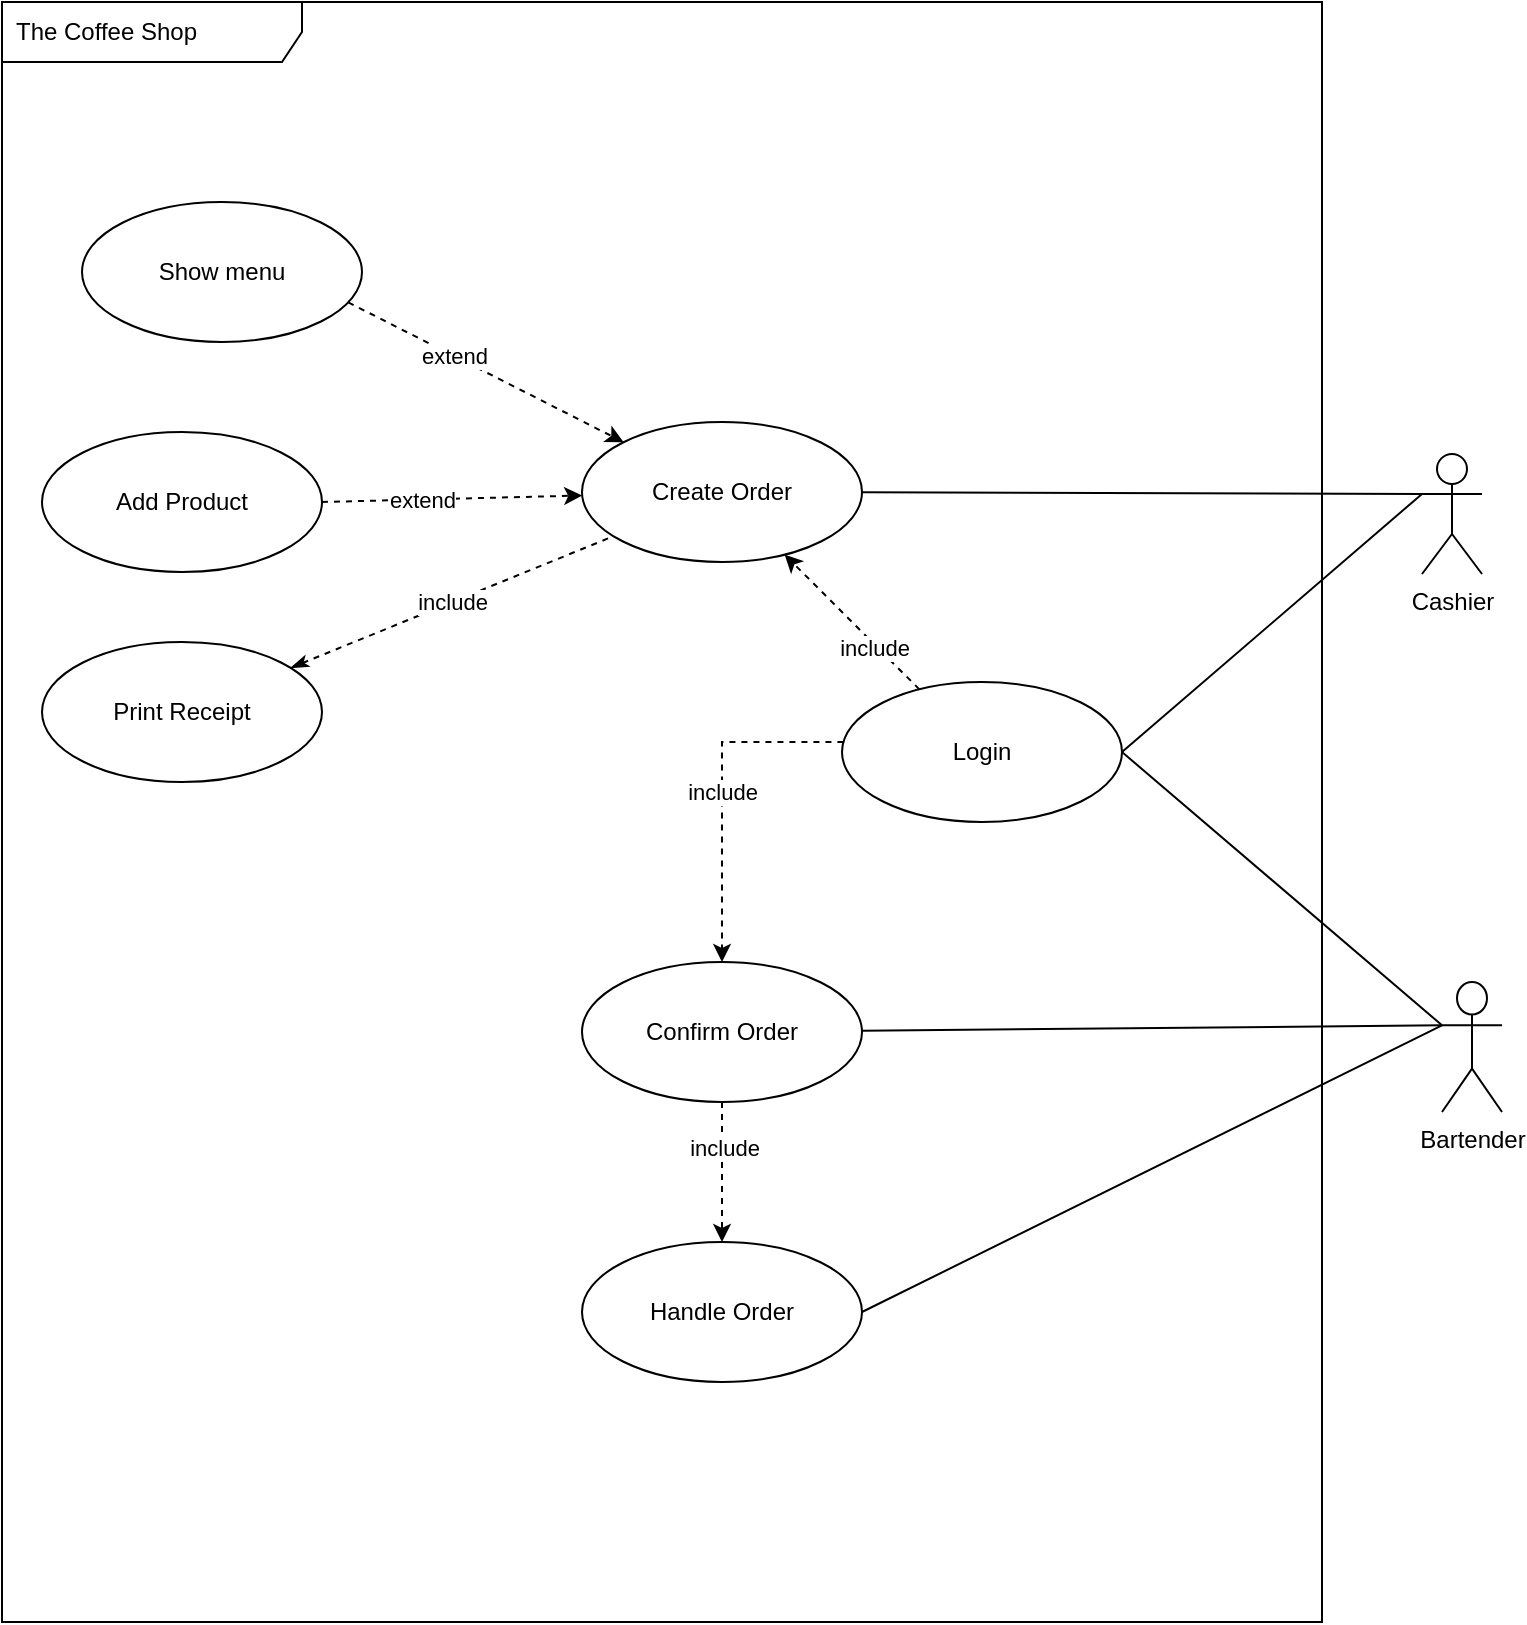 <mxfile version="20.3.0" type="device" pages="9"><diagram id="WX8cVp09oYHpPnzBPw-A" name="UseCase_CoffeshopManagement"><mxGraphModel dx="1422" dy="857" grid="1" gridSize="10" guides="1" tooltips="1" connect="1" arrows="1" fold="1" page="1" pageScale="1" pageWidth="827" pageHeight="1169" math="0" shadow="0"><root><mxCell id="0"/><mxCell id="1" parent="0"/><mxCell id="5uTL5UxGjdr_CE4v_hhz-1" value="The Coffee Shop" style="shape=umlFrame;whiteSpace=wrap;html=1;width=150;height=30;boundedLbl=1;verticalAlign=middle;align=left;spacingLeft=5;" parent="1" vertex="1"><mxGeometry x="50" y="280" width="660" height="810" as="geometry"/></mxCell><mxCell id="5uTL5UxGjdr_CE4v_hhz-11" style="rounded=0;orthogonalLoop=1;jettySize=auto;html=1;entryX=1;entryY=0.5;entryDx=0;entryDy=0;endArrow=none;endFill=0;exitX=0;exitY=0.333;exitDx=0;exitDy=0;exitPerimeter=0;" parent="1" source="5uTL5UxGjdr_CE4v_hhz-3" target="5uTL5UxGjdr_CE4v_hhz-7" edge="1"><mxGeometry relative="1" as="geometry"><mxPoint x="710" y="525" as="sourcePoint"/></mxGeometry></mxCell><mxCell id="d1gIcK5-FBCiF7bIB1kx-118" style="edgeStyle=none;rounded=0;orthogonalLoop=1;jettySize=auto;html=1;endArrow=none;endFill=0;exitX=0;exitY=0.333;exitDx=0;exitDy=0;exitPerimeter=0;" parent="1" source="5uTL5UxGjdr_CE4v_hhz-3" target="5uTL5UxGjdr_CE4v_hhz-10" edge="1"><mxGeometry relative="1" as="geometry"><mxPoint x="710" y="530" as="sourcePoint"/></mxGeometry></mxCell><mxCell id="5uTL5UxGjdr_CE4v_hhz-3" value="Cashier" style="shape=umlActor;verticalLabelPosition=bottom;verticalAlign=top;html=1;" parent="1" vertex="1"><mxGeometry x="760" y="506" width="30" height="60" as="geometry"/></mxCell><mxCell id="5uTL5UxGjdr_CE4v_hhz-30" value="" style="edgeStyle=none;rounded=0;orthogonalLoop=1;jettySize=auto;html=1;dashed=1;" parent="1" source="5uTL5UxGjdr_CE4v_hhz-7" target="5uTL5UxGjdr_CE4v_hhz-10" edge="1"><mxGeometry relative="1" as="geometry"/></mxCell><mxCell id="5uTL5UxGjdr_CE4v_hhz-31" value="include" style="edgeLabel;html=1;align=center;verticalAlign=middle;resizable=0;points=[];" parent="5uTL5UxGjdr_CE4v_hhz-30" vertex="1" connectable="0"><mxGeometry x="-0.352" y="1" relative="1" as="geometry"><mxPoint as="offset"/></mxGeometry></mxCell><mxCell id="zHJkl4Hlx2L2Q585PNKr-1" value="include" style="edgeStyle=orthogonalEdgeStyle;rounded=0;orthogonalLoop=1;jettySize=auto;html=1;dashed=1;" parent="1" source="5uTL5UxGjdr_CE4v_hhz-7" target="JuvaWnunzLmeOlLivoJU-1" edge="1"><mxGeometry relative="1" as="geometry"><Array as="points"><mxPoint x="410" y="650"/></Array></mxGeometry></mxCell><mxCell id="5uTL5UxGjdr_CE4v_hhz-7" value="Login" style="ellipse;whiteSpace=wrap;html=1;" parent="1" vertex="1"><mxGeometry x="470" y="620" width="140" height="70" as="geometry"/></mxCell><mxCell id="5uTL5UxGjdr_CE4v_hhz-10" value="Create Order" style="ellipse;whiteSpace=wrap;html=1;" parent="1" vertex="1"><mxGeometry x="340" y="490" width="140" height="70" as="geometry"/></mxCell><mxCell id="d1gIcK5-FBCiF7bIB1kx-1" value="" style="edgeStyle=none;rounded=0;orthogonalLoop=1;jettySize=auto;html=1;entryX=1;entryY=0.5;entryDx=0;entryDy=0;endArrow=none;endFill=0;exitX=0;exitY=0.333;exitDx=0;exitDy=0;exitPerimeter=0;" parent="1" source="5uTL5UxGjdr_CE4v_hhz-73" target="5uTL5UxGjdr_CE4v_hhz-80" edge="1"><mxGeometry relative="1" as="geometry"><mxPoint x="720" y="790" as="sourcePoint"/></mxGeometry></mxCell><mxCell id="d1gIcK5-FBCiF7bIB1kx-105" style="edgeStyle=none;rounded=0;orthogonalLoop=1;jettySize=auto;html=1;exitX=0;exitY=0.333;exitDx=0;exitDy=0;exitPerimeter=0;endArrow=none;endFill=0;entryX=1;entryY=0.5;entryDx=0;entryDy=0;" parent="1" source="5uTL5UxGjdr_CE4v_hhz-73" target="5uTL5UxGjdr_CE4v_hhz-7" edge="1"><mxGeometry relative="1" as="geometry"><mxPoint x="670" y="570" as="targetPoint"/></mxGeometry></mxCell><mxCell id="5uTL5UxGjdr_CE4v_hhz-73" value="Bartender" style="shape=umlActor;verticalLabelPosition=bottom;verticalAlign=top;html=1;" parent="1" vertex="1"><mxGeometry x="770" y="770" width="30" height="65" as="geometry"/></mxCell><mxCell id="5uTL5UxGjdr_CE4v_hhz-80" value="&lt;span style=&quot;&quot;&gt;Handle Order&lt;/span&gt;" style="ellipse;whiteSpace=wrap;html=1;" parent="1" vertex="1"><mxGeometry x="340" y="900" width="140" height="70" as="geometry"/></mxCell><mxCell id="Z5CyykzVKnkyZmRO2qZF-25" style="edgeStyle=none;rounded=0;orthogonalLoop=1;jettySize=auto;html=1;dashed=1;exitX=0.951;exitY=0.717;exitDx=0;exitDy=0;exitPerimeter=0;" parent="1" source="U4Yp-xf7kQ4XEKWtxaXm-1" target="5uTL5UxGjdr_CE4v_hhz-10" edge="1"><mxGeometry relative="1" as="geometry"><mxPoint x="196.221" y="445.852" as="sourcePoint"/></mxGeometry></mxCell><mxCell id="Z5CyykzVKnkyZmRO2qZF-26" value="extend" style="edgeLabel;html=1;align=center;verticalAlign=middle;resizable=0;points=[];" parent="Z5CyykzVKnkyZmRO2qZF-25" vertex="1" connectable="0"><mxGeometry x="-0.232" relative="1" as="geometry"><mxPoint as="offset"/></mxGeometry></mxCell><mxCell id="Z5CyykzVKnkyZmRO2qZF-11" value="Add Product" style="ellipse;whiteSpace=wrap;html=1;" parent="1" vertex="1"><mxGeometry x="70" y="495" width="140" height="70" as="geometry"/></mxCell><mxCell id="Z5CyykzVKnkyZmRO2qZF-27" style="edgeStyle=none;rounded=0;orthogonalLoop=1;jettySize=auto;html=1;dashed=1;exitX=1;exitY=0.5;exitDx=0;exitDy=0;" parent="1" source="Z5CyykzVKnkyZmRO2qZF-11" target="5uTL5UxGjdr_CE4v_hhz-10" edge="1"><mxGeometry relative="1" as="geometry"><mxPoint x="223.275" y="659.968" as="sourcePoint"/><mxPoint x="346.893" y="689.854" as="targetPoint"/><Array as="points"/></mxGeometry></mxCell><mxCell id="Z5CyykzVKnkyZmRO2qZF-28" value="extend" style="edgeLabel;html=1;align=center;verticalAlign=middle;resizable=0;points=[];" parent="Z5CyykzVKnkyZmRO2qZF-27" vertex="1" connectable="0"><mxGeometry x="-0.232" relative="1" as="geometry"><mxPoint as="offset"/></mxGeometry></mxCell><mxCell id="JuvaWnunzLmeOlLivoJU-1" value="Confirm Order" style="ellipse;whiteSpace=wrap;html=1;" parent="1" vertex="1"><mxGeometry x="340" y="760" width="140" height="70" as="geometry"/></mxCell><mxCell id="JuvaWnunzLmeOlLivoJU-2" style="rounded=0;orthogonalLoop=1;jettySize=auto;html=1;endArrow=none;endFill=0;exitX=0;exitY=0.333;exitDx=0;exitDy=0;exitPerimeter=0;" parent="1" source="5uTL5UxGjdr_CE4v_hhz-73" target="JuvaWnunzLmeOlLivoJU-1" edge="1"><mxGeometry relative="1" as="geometry"><mxPoint x="690" y="869.884" as="sourcePoint"/><mxPoint x="490" y="1135" as="targetPoint"/></mxGeometry></mxCell><mxCell id="JuvaWnunzLmeOlLivoJU-5" value="" style="edgeStyle=none;rounded=0;orthogonalLoop=1;jettySize=auto;html=1;dashed=1;entryX=0.5;entryY=0;entryDx=0;entryDy=0;exitX=0.5;exitY=1;exitDx=0;exitDy=0;" parent="1" source="JuvaWnunzLmeOlLivoJU-1" target="5uTL5UxGjdr_CE4v_hhz-80" edge="1"><mxGeometry relative="1" as="geometry"><mxPoint x="420" y="575" as="sourcePoint"/><mxPoint x="420" y="680" as="targetPoint"/></mxGeometry></mxCell><mxCell id="JuvaWnunzLmeOlLivoJU-6" value="include" style="edgeLabel;html=1;align=center;verticalAlign=middle;resizable=0;points=[];" parent="JuvaWnunzLmeOlLivoJU-5" vertex="1" connectable="0"><mxGeometry x="-0.352" y="1" relative="1" as="geometry"><mxPoint as="offset"/></mxGeometry></mxCell><mxCell id="mYcHD2R0e6D1A91MTnSv-2" value="include" style="rounded=0;orthogonalLoop=1;jettySize=auto;html=1;dashed=1;startArrow=classicThin;startFill=1;endArrow=none;endFill=0;" parent="1" source="mYcHD2R0e6D1A91MTnSv-1" target="5uTL5UxGjdr_CE4v_hhz-10" edge="1"><mxGeometry relative="1" as="geometry"/></mxCell><mxCell id="mYcHD2R0e6D1A91MTnSv-1" value="Print Receipt" style="ellipse;whiteSpace=wrap;html=1;" parent="1" vertex="1"><mxGeometry x="70" y="600" width="140" height="70" as="geometry"/></mxCell><mxCell id="U4Yp-xf7kQ4XEKWtxaXm-1" value="Show menu" style="ellipse;whiteSpace=wrap;html=1;" parent="1" vertex="1"><mxGeometry x="90" y="380" width="140" height="70" as="geometry"/></mxCell></root></mxGraphModel></diagram><diagram id="NUe37EdgA1fE6kwh5v7A" name="Activity"><mxGraphModel dx="2858" dy="55" grid="1" gridSize="10" guides="1" tooltips="1" connect="1" arrows="1" fold="1" page="1" pageScale="1" pageWidth="827" pageHeight="1169" math="0" shadow="0"><root><mxCell id="0"/><mxCell id="1" parent="0"/><mxCell id="BojFTkxhb1GLRc7C7hd1-1" value="UC_Login" style="shape=umlFrame;whiteSpace=wrap;html=1;width=210;height=30;boundedLbl=1;verticalAlign=middle;align=left;spacingLeft=5;" parent="1" vertex="1"><mxGeometry x="-413" y="2300" width="670" height="720" as="geometry"/></mxCell><mxCell id="BojFTkxhb1GLRc7C7hd1-2" value="" style="edgeStyle=none;rounded=0;orthogonalLoop=1;jettySize=auto;html=1;" parent="1" source="BojFTkxhb1GLRc7C7hd1-3" target="BojFTkxhb1GLRc7C7hd1-5" edge="1"><mxGeometry relative="1" as="geometry"/></mxCell><mxCell id="BojFTkxhb1GLRc7C7hd1-3" value="" style="ellipse;fillColor=#000000;strokeColor=#FF0000;" parent="1" vertex="1"><mxGeometry x="-101" y="2310" width="30" height="30" as="geometry"/></mxCell><mxCell id="BojFTkxhb1GLRc7C7hd1-4" value="" style="edgeStyle=none;rounded=0;orthogonalLoop=1;jettySize=auto;html=1;entryX=0.5;entryY=0;entryDx=0;entryDy=0;" parent="1" source="BojFTkxhb1GLRc7C7hd1-5" target="BojFTkxhb1GLRc7C7hd1-21" edge="1"><mxGeometry relative="1" as="geometry"/></mxCell><mxCell id="BojFTkxhb1GLRc7C7hd1-5" value="Input Username &lt;br&gt;Password" style="html=1;align=center;verticalAlign=top;rounded=1;absoluteArcSize=1;arcSize=10;dashed=0;fillColor=#fff2cc;strokeColor=#FF0000;" parent="1" vertex="1"><mxGeometry x="-156" y="2360" width="140" height="40" as="geometry"/></mxCell><mxCell id="BojFTkxhb1GLRc7C7hd1-6" value="" style="edgeStyle=none;rounded=0;orthogonalLoop=1;jettySize=auto;html=1;" parent="1" source="BojFTkxhb1GLRc7C7hd1-8" edge="1"><mxGeometry relative="1" as="geometry"><mxPoint x="-86" y="2630" as="targetPoint"/></mxGeometry></mxCell><mxCell id="BojFTkxhb1GLRc7C7hd1-7" value="" style="edgeStyle=none;rounded=0;orthogonalLoop=1;jettySize=auto;html=1;" parent="1" source="BojFTkxhb1GLRc7C7hd1-8" target="BojFTkxhb1GLRc7C7hd1-10" edge="1"><mxGeometry relative="1" as="geometry"/></mxCell><mxCell id="BojFTkxhb1GLRc7C7hd1-8" value="" style="rhombus;fillColor=#fff2cc;strokeColor=#FF0000;" parent="1" vertex="1"><mxGeometry x="-150" y="2542.5" width="128" height="60" as="geometry"/></mxCell><mxCell id="BojFTkxhb1GLRc7C7hd1-9" style="edgeStyle=none;rounded=0;orthogonalLoop=1;jettySize=auto;html=1;entryX=1.016;entryY=0.5;entryDx=0;entryDy=0;entryPerimeter=0;" parent="1" source="BojFTkxhb1GLRc7C7hd1-10" target="BojFTkxhb1GLRc7C7hd1-5" edge="1"><mxGeometry relative="1" as="geometry"><Array as="points"><mxPoint x="177" y="2460"/><mxPoint x="177" y="2380"/></Array></mxGeometry></mxCell><mxCell id="BojFTkxhb1GLRc7C7hd1-10" value="Show message&lt;br&gt;&quot;Incorrect Username or&lt;br&gt;Password&quot;" style="html=1;align=center;verticalAlign=top;rounded=1;absoluteArcSize=1;arcSize=10;dashed=0;strokeColor=#FF0000;fillColor=#fff2cc;" parent="1" vertex="1"><mxGeometry x="107" y="2542.5" width="140" height="60" as="geometry"/></mxCell><mxCell id="BojFTkxhb1GLRc7C7hd1-14" value="" style="ellipse;html=1;shape=endState;fillColor=#000000;strokeColor=#FF0000;" parent="1" vertex="1"><mxGeometry x="-83" y="2980" width="30" height="30" as="geometry"/></mxCell><mxCell id="BojFTkxhb1GLRc7C7hd1-15" value="[Not exists in database]" style="text;html=1;align=center;strokeColor=#FFFFFF;" parent="1" vertex="1"><mxGeometry x="-9" y="2542.5" width="90" height="25" as="geometry"/></mxCell><mxCell id="BojFTkxhb1GLRc7C7hd1-16" value="[Exists in database]" style="text;html=1;align=center;strokeColor=#FFFFFF;" parent="1" vertex="1"><mxGeometry x="-71.5" y="2602.5" width="90" height="25" as="geometry"/></mxCell><mxCell id="BojFTkxhb1GLRc7C7hd1-17" style="rounded=0;orthogonalLoop=1;jettySize=auto;html=1;fontSize=10;entryX=0;entryY=0.5;entryDx=0;entryDy=0;" parent="1" source="BojFTkxhb1GLRc7C7hd1-18" target="BojFTkxhb1GLRc7C7hd1-5" edge="1"><mxGeometry relative="1" as="geometry"><Array as="points"><mxPoint x="-333" y="2380"/></Array></mxGeometry></mxCell><mxCell id="BojFTkxhb1GLRc7C7hd1-18" value="&lt;font style=&quot;font-size: 10px;&quot;&gt;Show message&lt;br&gt;&amp;nbsp;&quot; Invalid UserName/ Password&quot;&lt;/font&gt;" style="html=1;align=center;verticalAlign=top;rounded=1;absoluteArcSize=1;arcSize=10;dashed=0;fillColor=#fff2cc;strokeColor=#FF0000;" parent="1" vertex="1"><mxGeometry x="-403" y="2450" width="140" height="40" as="geometry"/></mxCell><mxCell id="BojFTkxhb1GLRc7C7hd1-19" style="edgeStyle=orthogonalEdgeStyle;rounded=0;orthogonalLoop=1;jettySize=auto;html=1;fontSize=10;" parent="1" source="BojFTkxhb1GLRc7C7hd1-21" target="BojFTkxhb1GLRc7C7hd1-8" edge="1"><mxGeometry relative="1" as="geometry"/></mxCell><mxCell id="BojFTkxhb1GLRc7C7hd1-20" value="" style="edgeStyle=orthogonalEdgeStyle;rounded=0;orthogonalLoop=1;jettySize=auto;html=1;fontSize=10;" parent="1" source="BojFTkxhb1GLRc7C7hd1-21" target="BojFTkxhb1GLRc7C7hd1-18" edge="1"><mxGeometry relative="1" as="geometry"/></mxCell><mxCell id="BojFTkxhb1GLRc7C7hd1-21" value="" style="rhombus;fillColor=#fff2cc;strokeColor=#FF0000;" parent="1" vertex="1"><mxGeometry x="-150" y="2440" width="128" height="60" as="geometry"/></mxCell><mxCell id="BojFTkxhb1GLRc7C7hd1-22" value="" style="edgeStyle=none;rounded=0;orthogonalLoop=1;jettySize=auto;html=1;fontSize=10;entryX=0.5;entryY=0;entryDx=0;entryDy=0;" parent="1" source="BojFTkxhb1GLRc7C7hd1-23" target="d01Ji5ZeUFy4ulA2JOMw-3" edge="1"><mxGeometry relative="1" as="geometry"><mxPoint x="-86" y="2730" as="targetPoint"/><Array as="points"><mxPoint x="89" y="2663"/></Array></mxGeometry></mxCell><mxCell id="d01Ji5ZeUFy4ulA2JOMw-6" style="edgeStyle=orthogonalEdgeStyle;rounded=0;orthogonalLoop=1;jettySize=auto;html=1;" parent="1" source="BojFTkxhb1GLRc7C7hd1-23" target="d01Ji5ZeUFy4ulA2JOMw-2" edge="1"><mxGeometry relative="1" as="geometry"/></mxCell><mxCell id="BojFTkxhb1GLRc7C7hd1-23" value="" style="rhombus;fillColor=#fff2cc;strokeColor=#FF0000;" parent="1" vertex="1"><mxGeometry x="-150" y="2632.5" width="128" height="60" as="geometry"/></mxCell><mxCell id="BojFTkxhb1GLRc7C7hd1-24" value="[ Valid username/password]" style="text;html=1;align=center;strokeColor=#FFFFFF;" parent="1" vertex="1"><mxGeometry x="-54" y="2500" width="90" height="25" as="geometry"/></mxCell><mxCell id="BojFTkxhb1GLRc7C7hd1-25" value="[ Invalid username/&lt;br&gt;password]" style="text;html=1;align=center;strokeColor=#FFFFFF;" parent="1" vertex="1"><mxGeometry x="-243" y="2430" width="90" height="25" as="geometry"/></mxCell><mxCell id="d01Ji5ZeUFy4ulA2JOMw-17" style="edgeStyle=orthogonalEdgeStyle;rounded=0;orthogonalLoop=1;jettySize=auto;html=1;" parent="1" source="d01Ji5ZeUFy4ulA2JOMw-2" edge="1"><mxGeometry relative="1" as="geometry"><mxPoint x="-243" y="2910" as="targetPoint"/></mxGeometry></mxCell><mxCell id="d01Ji5ZeUFy4ulA2JOMw-2" value="Show Menu Cashier" style="html=1;align=center;verticalAlign=top;rounded=1;absoluteArcSize=1;arcSize=10;dashed=0;strokeColor=#FF0000;fillColor=#fff2cc;" parent="1" vertex="1"><mxGeometry x="-313" y="2780" width="140" height="40" as="geometry"/></mxCell><mxCell id="d01Ji5ZeUFy4ulA2JOMw-16" style="edgeStyle=orthogonalEdgeStyle;rounded=0;orthogonalLoop=1;jettySize=auto;html=1;" parent="1" source="d01Ji5ZeUFy4ulA2JOMw-3" edge="1"><mxGeometry relative="1" as="geometry"><mxPoint x="88.5" y="2910" as="targetPoint"/></mxGeometry></mxCell><mxCell id="d01Ji5ZeUFy4ulA2JOMw-3" value="Show Menu Bartender" style="html=1;align=center;verticalAlign=top;rounded=1;absoluteArcSize=1;arcSize=10;dashed=0;strokeColor=#FF0000;fillColor=#fff2cc;" parent="1" vertex="1"><mxGeometry x="18.5" y="2780" width="140" height="40" as="geometry"/></mxCell><mxCell id="wnWpGSgK1lvFTjXspbZu-2" value="" style="edgeStyle=orthogonalEdgeStyle;rounded=0;orthogonalLoop=1;jettySize=auto;html=1;" parent="1" source="wnWpGSgK1lvFTjXspbZu-1" target="BojFTkxhb1GLRc7C7hd1-14" edge="1"><mxGeometry relative="1" as="geometry"/></mxCell><mxCell id="wnWpGSgK1lvFTjXspbZu-1" value="" style="html=1;points=[];perimeter=orthogonalPerimeter;fillColor=#FF0000;strokeColor=#b85450;direction=south;" parent="1" vertex="1"><mxGeometry x="-283" y="2910" width="430" height="5" as="geometry"/></mxCell><mxCell id="HLmvzhE8niz6iY5Lbfos-1" value="UC_Create order" style="shape=umlFrame;whiteSpace=wrap;html=1;width=120;height=30;boundedLbl=1;verticalAlign=middle;align=left;spacingLeft=5;" parent="1" vertex="1"><mxGeometry x="280" y="2170" width="740" height="980" as="geometry"/></mxCell><mxCell id="HLmvzhE8niz6iY5Lbfos-2" value="" style="edgeStyle=none;rounded=0;orthogonalLoop=1;jettySize=auto;html=1;" parent="1" source="HLmvzhE8niz6iY5Lbfos-3" edge="1"><mxGeometry relative="1" as="geometry"><mxPoint x="444" y="2255" as="targetPoint"/></mxGeometry></mxCell><mxCell id="HLmvzhE8niz6iY5Lbfos-3" value="" style="ellipse;fillColor=#000000;strokeColor=#FF0000;" parent="1" vertex="1"><mxGeometry x="429" y="2175" width="30" height="30" as="geometry"/></mxCell><mxCell id="HLmvzhE8niz6iY5Lbfos-4" value="" style="ellipse;html=1;shape=endState;fillColor=#000000;strokeColor=#FF0000;fontColor=#333333;" parent="1" vertex="1"><mxGeometry x="850" y="3110" width="30" height="30" as="geometry"/></mxCell><mxCell id="HLmvzhE8niz6iY5Lbfos-5" value="" style="edgeStyle=none;rounded=0;orthogonalLoop=1;jettySize=auto;html=1;entryX=0.5;entryY=0;entryDx=0;entryDy=0;" parent="1" source="HLmvzhE8niz6iY5Lbfos-6" target="HLmvzhE8niz6iY5Lbfos-11" edge="1"><mxGeometry relative="1" as="geometry"><mxPoint x="444" y="2335" as="targetPoint"/></mxGeometry></mxCell><mxCell id="HLmvzhE8niz6iY5Lbfos-6" value="Input product by id" style="html=1;align=center;verticalAlign=top;rounded=1;absoluteArcSize=1;arcSize=10;dashed=0;strokeColor=#FF0000;fillColor=#fff2cc;" parent="1" vertex="1"><mxGeometry x="374" y="2345" width="140" height="40" as="geometry"/></mxCell><mxCell id="HLmvzhE8niz6iY5Lbfos-7" style="edgeStyle=orthogonalEdgeStyle;rounded=0;orthogonalLoop=1;jettySize=auto;html=1;entryX=1;entryY=0.5;entryDx=0;entryDy=0;" parent="1" source="HLmvzhE8niz6iY5Lbfos-11" target="HLmvzhE8niz6iY5Lbfos-6" edge="1"><mxGeometry relative="1" as="geometry"><mxPoint x="610" y="2460" as="targetPoint"/><Array as="points"><mxPoint x="534" y="2465"/><mxPoint x="534" y="2365"/></Array></mxGeometry></mxCell><mxCell id="HLmvzhE8niz6iY5Lbfos-8" value="[Invalid product]" style="edgeLabel;html=1;align=center;verticalAlign=middle;resizable=0;points=[];" parent="HLmvzhE8niz6iY5Lbfos-7" vertex="1" connectable="0"><mxGeometry x="-0.185" y="-1" relative="1" as="geometry"><mxPoint y="-16" as="offset"/></mxGeometry></mxCell><mxCell id="HLmvzhE8niz6iY5Lbfos-9" value="[valid product]" style="edgeLabel;html=1;align=center;verticalAlign=middle;resizable=0;points=[];" parent="HLmvzhE8niz6iY5Lbfos-7" vertex="1" connectable="0"><mxGeometry x="-0.185" y="-1" relative="1" as="geometry"><mxPoint x="-52" y="54" as="offset"/></mxGeometry></mxCell><mxCell id="HLmvzhE8niz6iY5Lbfos-10" value="" style="edgeStyle=orthogonalEdgeStyle;rounded=0;orthogonalLoop=1;jettySize=auto;html=1;" parent="1" source="HLmvzhE8niz6iY5Lbfos-11" edge="1"><mxGeometry relative="1" as="geometry"><mxPoint x="444" y="2545" as="targetPoint"/></mxGeometry></mxCell><mxCell id="HLmvzhE8niz6iY5Lbfos-11" value="" style="rhombus;strokeColor=#FF0000;fillColor=#fff2cc;" parent="1" vertex="1"><mxGeometry x="409" y="2425" width="70" height="70" as="geometry"/></mxCell><mxCell id="HLmvzhE8niz6iY5Lbfos-13" value="" style="edgeStyle=none;rounded=0;orthogonalLoop=1;jettySize=auto;html=1;startArrow=none;startFill=0;endArrow=classic;endFill=1;" parent="1" source="HLmvzhE8niz6iY5Lbfos-14" target="HLmvzhE8niz6iY5Lbfos-20" edge="1"><mxGeometry relative="1" as="geometry"/></mxCell><mxCell id="HLmvzhE8niz6iY5Lbfos-14" value="Input quantity" style="html=1;align=center;verticalAlign=top;rounded=1;absoluteArcSize=1;arcSize=10;dashed=0;strokeColor=#FF0000;fillColor=#fff2cc;" parent="1" vertex="1"><mxGeometry x="375" y="2760" width="140" height="40" as="geometry"/></mxCell><mxCell id="HLmvzhE8niz6iY5Lbfos-15" value="" style="edgeStyle=orthogonalEdgeStyle;rounded=0;orthogonalLoop=1;jettySize=auto;html=1;" parent="1" source="HLmvzhE8niz6iY5Lbfos-16" target="HLmvzhE8niz6iY5Lbfos-6" edge="1"><mxGeometry relative="1" as="geometry"/></mxCell><mxCell id="HLmvzhE8niz6iY5Lbfos-16" value="Show product list" style="html=1;align=center;verticalAlign=top;rounded=1;absoluteArcSize=1;arcSize=10;dashed=0;strokeColor=#FF0000;fillColor=#fff2cc;" parent="1" vertex="1"><mxGeometry x="374" y="2255" width="140" height="40" as="geometry"/></mxCell><mxCell id="HLmvzhE8niz6iY5Lbfos-17" value="" style="edgeStyle=none;rounded=0;orthogonalLoop=1;jettySize=auto;html=1;" parent="1" source="HLmvzhE8niz6iY5Lbfos-18" target="HLmvzhE8niz6iY5Lbfos-29" edge="1"><mxGeometry relative="1" as="geometry"/></mxCell><mxCell id="HLmvzhE8niz6iY5Lbfos-18" value="Show Order" style="whiteSpace=wrap;html=1;verticalAlign=top;fillColor=#fff2cc;strokeColor=#FF0000;rounded=1;arcSize=10;dashed=0;" parent="1" vertex="1"><mxGeometry x="730" y="2340" width="120" height="30" as="geometry"/></mxCell><mxCell id="HLmvzhE8niz6iY5Lbfos-19" style="edgeStyle=none;rounded=0;orthogonalLoop=1;jettySize=auto;html=1;startArrow=none;startFill=0;endArrow=classic;endFill=1;entryX=0;entryY=0.5;entryDx=0;entryDy=0;" parent="1" target="HLmvzhE8niz6iY5Lbfos-16" edge="1"><mxGeometry relative="1" as="geometry"><mxPoint x="440" y="2550" as="targetPoint"/><mxPoint x="414" y="2897" as="sourcePoint"/><Array as="points"><mxPoint x="300" y="2897"/><mxPoint x="300" y="2275"/></Array></mxGeometry></mxCell><mxCell id="HLmvzhE8niz6iY5Lbfos-20" value="" style="rhombus;strokeColor=#FF0000;fillColor=#fff2cc;" parent="1" vertex="1"><mxGeometry x="410" y="2861.5" width="70" height="70" as="geometry"/></mxCell><mxCell id="HLmvzhE8niz6iY5Lbfos-21" value="[More than 1 product]" style="edgeLabel;html=1;align=center;verticalAlign=middle;resizable=0;points=[];" parent="1" vertex="1" connectable="0"><mxGeometry x="359.997" y="2880" as="geometry"/></mxCell><mxCell id="HLmvzhE8niz6iY5Lbfos-23" value="" style="edgeStyle=none;rounded=0;orthogonalLoop=1;jettySize=auto;html=1;" parent="1" source="HLmvzhE8niz6iY5Lbfos-24" target="HLmvzhE8niz6iY5Lbfos-26" edge="1"><mxGeometry relative="1" as="geometry"/></mxCell><mxCell id="HLmvzhE8niz6iY5Lbfos-24" value="Save Order" style="html=1;align=center;verticalAlign=top;rounded=1;absoluteArcSize=1;arcSize=10;dashed=0;strokeColor=#FF0000;fillColor=#fff2cc;" parent="1" vertex="1"><mxGeometry x="719" y="2781.5" width="140" height="40" as="geometry"/></mxCell><mxCell id="HLmvzhE8niz6iY5Lbfos-25" value="" style="edgeStyle=none;rounded=0;orthogonalLoop=1;jettySize=auto;html=1;" parent="1" source="HLmvzhE8niz6iY5Lbfos-26" target="HLmvzhE8niz6iY5Lbfos-35" edge="1"><mxGeometry relative="1" as="geometry"/></mxCell><mxCell id="HLmvzhE8niz6iY5Lbfos-26" value="Show msg&lt;br&gt;&quot; Order has been saved to the system&quot;" style="html=1;align=center;verticalAlign=top;rounded=1;absoluteArcSize=1;arcSize=10;dashed=0;strokeColor=#FF0000;fillColor=#fff2cc;" parent="1" vertex="1"><mxGeometry x="655" y="2891.5" width="270" height="50" as="geometry"/></mxCell><mxCell id="HLmvzhE8niz6iY5Lbfos-27" value="" style="edgeStyle=none;rounded=0;orthogonalLoop=1;jettySize=auto;html=1;entryX=0.5;entryY=0;entryDx=0;entryDy=0;" parent="1" source="HLmvzhE8niz6iY5Lbfos-29" target="HLmvzhE8niz6iY5Lbfos-38" edge="1"><mxGeometry relative="1" as="geometry"><mxPoint x="789" y="2561.5" as="targetPoint"/></mxGeometry></mxCell><mxCell id="HLmvzhE8niz6iY5Lbfos-28" style="edgeStyle=none;rounded=0;orthogonalLoop=1;jettySize=auto;html=1;entryX=0.849;entryY=0.194;entryDx=0;entryDy=0;entryPerimeter=0;" parent="1" source="HLmvzhE8niz6iY5Lbfos-29" target="HLmvzhE8niz6iY5Lbfos-31" edge="1"><mxGeometry relative="1" as="geometry"><Array as="points"><mxPoint x="970" y="2447"/></Array></mxGeometry></mxCell><mxCell id="HLmvzhE8niz6iY5Lbfos-29" value="" style="rhombus;strokeColor=#FF0000;fillColor=#fff2cc;" parent="1" vertex="1"><mxGeometry x="755" y="2411.5" width="70" height="70" as="geometry"/></mxCell><mxCell id="HLmvzhE8niz6iY5Lbfos-30" value="" style="edgeStyle=none;rounded=0;orthogonalLoop=1;jettySize=auto;html=1;entryX=0.5;entryY=0;entryDx=0;entryDy=0;" parent="1" source="HLmvzhE8niz6iY5Lbfos-31" target="HLmvzhE8niz6iY5Lbfos-4" edge="1"><mxGeometry relative="1" as="geometry"><mxPoint x="906" y="3105.5" as="targetPoint"/></mxGeometry></mxCell><mxCell id="HLmvzhE8niz6iY5Lbfos-31" value="" style="shape=line;html=1;strokeWidth=6;strokeColor=#ff0000;" parent="1" vertex="1"><mxGeometry x="720" y="3071.5" width="290" height="10" as="geometry"/></mxCell><mxCell id="HLmvzhE8niz6iY5Lbfos-32" value="&lt;div style=&quot;text-align: center;&quot;&gt;&lt;span style=&quot;font-size: 11px; background-color: rgb(255, 255, 255);&quot;&gt;[Not payment]&lt;/span&gt;&lt;/div&gt;" style="text;whiteSpace=wrap;html=1;" parent="1" vertex="1"><mxGeometry x="836" y="2421.5" width="100" height="20" as="geometry"/></mxCell><mxCell id="HLmvzhE8niz6iY5Lbfos-33" value="&lt;div style=&quot;text-align: center;&quot;&gt;&lt;span style=&quot;font-size: 11px;&quot;&gt;[Complete payment]&lt;/span&gt;&lt;br&gt;&lt;/div&gt;" style="text;whiteSpace=wrap;html=1;" parent="1" vertex="1"><mxGeometry x="796" y="2481.5" width="160" height="40" as="geometry"/></mxCell><mxCell id="HLmvzhE8niz6iY5Lbfos-34" value="" style="edgeStyle=none;rounded=0;orthogonalLoop=1;jettySize=auto;html=1;" parent="1" source="HLmvzhE8niz6iY5Lbfos-35" edge="1"><mxGeometry relative="1" as="geometry"><mxPoint x="790" y="3080" as="targetPoint"/></mxGeometry></mxCell><mxCell id="HLmvzhE8niz6iY5Lbfos-35" value="print receipt" style="html=1;align=center;verticalAlign=top;rounded=1;absoluteArcSize=1;arcSize=10;dashed=0;strokeColor=#FF0000;fillColor=#fff2cc;" parent="1" vertex="1"><mxGeometry x="719" y="2981.5" width="140" height="40" as="geometry"/></mxCell><mxCell id="IO83ZzSBrhdC_TpyW7jy-2" style="edgeStyle=orthogonalEdgeStyle;rounded=0;orthogonalLoop=1;jettySize=auto;html=1;exitX=0;exitY=0.5;exitDx=0;exitDy=0;entryX=0.5;entryY=0;entryDx=0;entryDy=0;" parent="1" source="HLmvzhE8niz6iY5Lbfos-38" target="HLmvzhE8niz6iY5Lbfos-42" edge="1"><mxGeometry relative="1" as="geometry"/></mxCell><mxCell id="IO83ZzSBrhdC_TpyW7jy-4" style="edgeStyle=orthogonalEdgeStyle;rounded=0;orthogonalLoop=1;jettySize=auto;html=1;exitX=1;exitY=0.5;exitDx=0;exitDy=0;entryX=0.5;entryY=0;entryDx=0;entryDy=0;" parent="1" source="HLmvzhE8niz6iY5Lbfos-38" target="HLmvzhE8niz6iY5Lbfos-40" edge="1"><mxGeometry relative="1" as="geometry"/></mxCell><mxCell id="HLmvzhE8niz6iY5Lbfos-38" value="" style="rhombus;strokeColor=#FF0000;fillColor=#fff2cc;" parent="1" vertex="1"><mxGeometry x="754" y="2561.5" width="70" height="70" as="geometry"/></mxCell><mxCell id="IO83ZzSBrhdC_TpyW7jy-5" style="edgeStyle=orthogonalEdgeStyle;rounded=0;orthogonalLoop=1;jettySize=auto;html=1;exitX=0.5;exitY=1;exitDx=0;exitDy=0;entryX=1;entryY=0.75;entryDx=0;entryDy=0;" parent="1" source="HLmvzhE8niz6iY5Lbfos-40" target="HLmvzhE8niz6iY5Lbfos-24" edge="1"><mxGeometry relative="1" as="geometry"/></mxCell><mxCell id="HLmvzhE8niz6iY5Lbfos-40" value="Cash" style="html=1;align=center;verticalAlign=top;rounded=1;absoluteArcSize=1;arcSize=10;dashed=0;strokeColor=#FF0000;fillColor=#fff2cc;" parent="1" vertex="1"><mxGeometry x="816" y="2665" width="140" height="40" as="geometry"/></mxCell><mxCell id="HLmvzhE8niz6iY5Lbfos-41" style="rounded=0;orthogonalLoop=1;jettySize=auto;html=1;entryX=0;entryY=0.5;entryDx=0;entryDy=0;exitX=0.5;exitY=1;exitDx=0;exitDy=0;edgeStyle=orthogonalEdgeStyle;" parent="1" source="HLmvzhE8niz6iY5Lbfos-42" target="HLmvzhE8niz6iY5Lbfos-24" edge="1"><mxGeometry relative="1" as="geometry"/></mxCell><mxCell id="HLmvzhE8niz6iY5Lbfos-42" value="Banking" style="html=1;align=center;verticalAlign=top;rounded=1;absoluteArcSize=1;arcSize=10;dashed=0;strokeColor=#FF0000;fillColor=#fff2cc;" parent="1" vertex="1"><mxGeometry x="630" y="2665" width="140" height="40" as="geometry"/></mxCell><mxCell id="0F2nS2RDuJCfacdMNka1-1" value="UC_HandleOrder" style="shape=umlFrame;whiteSpace=wrap;html=1;width=120;height=30;boundedLbl=1;verticalAlign=middle;align=left;spacingLeft=5;" parent="1" vertex="1"><mxGeometry x="1040" y="2212.5" width="700" height="900" as="geometry"/></mxCell><mxCell id="0F2nS2RDuJCfacdMNka1-2" value="" style="edgeStyle=none;rounded=0;orthogonalLoop=1;jettySize=auto;html=1;entryX=0.5;entryY=0;entryDx=0;entryDy=0;" parent="1" source="0F2nS2RDuJCfacdMNka1-3" target="0F2nS2RDuJCfacdMNka1-12" edge="1"><mxGeometry relative="1" as="geometry"/></mxCell><mxCell id="0F2nS2RDuJCfacdMNka1-3" value="" style="ellipse;fillColor=#000000;strokeColor=#FF0000;" parent="1" vertex="1"><mxGeometry x="1586" y="2225" width="30" height="30" as="geometry"/></mxCell><mxCell id="0F2nS2RDuJCfacdMNka1-4" style="edgeStyle=orthogonalEdgeStyle;rounded=0;orthogonalLoop=1;jettySize=auto;html=1;entryX=0.5;entryY=0;entryDx=0;entryDy=0;" parent="1" source="0F2nS2RDuJCfacdMNka1-5" edge="1"><mxGeometry relative="1" as="geometry"><mxPoint x="1371" y="2532.5" as="targetPoint"/></mxGeometry></mxCell><mxCell id="0F2nS2RDuJCfacdMNka1-5" value="Select Order by order ID" style="html=1;align=center;verticalAlign=top;rounded=1;absoluteArcSize=1;arcSize=10;dashed=0;strokeColor=#FF0000;fillColor=#fff2cc;" parent="1" vertex="1"><mxGeometry x="1301" y="2457.5" width="140" height="40" as="geometry"/></mxCell><mxCell id="0F2nS2RDuJCfacdMNka1-6" value="[Don't have any Order]" style="text;html=1;align=center;verticalAlign=middle;resizable=0;points=[];autosize=1;strokeColor=none;fillColor=none;" parent="1" vertex="1"><mxGeometry x="1600" y="2542.5" width="140" height="30" as="geometry"/></mxCell><mxCell id="0F2nS2RDuJCfacdMNka1-7" style="edgeStyle=orthogonalEdgeStyle;rounded=0;orthogonalLoop=1;jettySize=auto;html=1;exitX=0;exitY=0.5;exitDx=0;exitDy=0;entryX=0.5;entryY=0;entryDx=0;entryDy=0;" parent="1" source="0F2nS2RDuJCfacdMNka1-9" target="0F2nS2RDuJCfacdMNka1-5" edge="1"><mxGeometry relative="1" as="geometry"/></mxCell><mxCell id="0F2nS2RDuJCfacdMNka1-8" value="&lt;span style=&quot;font-size: 12px; background-color: rgb(248, 249, 250);&quot;&gt;[Have one or more Order]&lt;/span&gt;" style="edgeLabel;html=1;align=center;verticalAlign=middle;resizable=0;points=[];" parent="0F2nS2RDuJCfacdMNka1-7" vertex="1" connectable="0"><mxGeometry x="-0.059" y="-3" relative="1" as="geometry"><mxPoint x="12" y="-9" as="offset"/></mxGeometry></mxCell><mxCell id="0F2nS2RDuJCfacdMNka1-9" value="" style="rhombus;whiteSpace=wrap;html=1;fillColor=#ffffc0;strokeColor=#ff0000;" parent="1" vertex="1"><mxGeometry x="1531" y="2372.5" width="140" height="95" as="geometry"/></mxCell><mxCell id="0F2nS2RDuJCfacdMNka1-10" value="" style="html=1;align=left;verticalAlign=top;endArrow=classic;endSize=8;strokeColor=#000000;rounded=0;endFill=1;entryX=0.873;entryY=0.452;entryDx=0;entryDy=0;entryPerimeter=0;" parent="1" source="0F2nS2RDuJCfacdMNka1-9" target="0F2nS2RDuJCfacdMNka1-20" edge="1"><mxGeometry x="-1" relative="1" as="geometry"><mxPoint x="1601" y="2767.5" as="targetPoint"/></mxGeometry></mxCell><mxCell id="0F2nS2RDuJCfacdMNka1-11" value="" style="edgeStyle=orthogonalEdgeStyle;rounded=0;orthogonalLoop=1;jettySize=auto;html=1;endArrow=classic;endFill=1;" parent="1" source="0F2nS2RDuJCfacdMNka1-12" target="0F2nS2RDuJCfacdMNka1-9" edge="1"><mxGeometry relative="1" as="geometry"/></mxCell><mxCell id="0F2nS2RDuJCfacdMNka1-12" value="Show list order" style="html=1;align=center;verticalAlign=top;rounded=1;absoluteArcSize=1;arcSize=10;dashed=0;strokeColor=#FF0000;fillColor=#fff2cc;" parent="1" vertex="1"><mxGeometry x="1531" y="2295" width="140" height="40" as="geometry"/></mxCell><mxCell id="0F2nS2RDuJCfacdMNka1-13" style="edgeStyle=none;rounded=0;orthogonalLoop=1;jettySize=auto;html=1;exitX=0.5;exitY=1;exitDx=0;exitDy=0;entryX=0.5;entryY=0;entryDx=0;entryDy=0;startArrow=none;startFill=0;endArrow=classic;endFill=1;" parent="1" source="0F2nS2RDuJCfacdMNka1-14" target="0F2nS2RDuJCfacdMNka1-16" edge="1"><mxGeometry relative="1" as="geometry"><mxPoint x="1371" y="2686.5" as="targetPoint"/></mxGeometry></mxCell><mxCell id="0F2nS2RDuJCfacdMNka1-14" value="Show order&amp;nbsp;" style="html=1;align=center;verticalAlign=top;rounded=1;absoluteArcSize=1;arcSize=10;dashed=0;strokeColor=#FF0000;fillColor=#fff2cc;" parent="1" vertex="1"><mxGeometry x="1301" y="2624" width="140" height="32.5" as="geometry"/></mxCell><mxCell id="0F2nS2RDuJCfacdMNka1-15" value="" style="edgeStyle=none;rounded=0;orthogonalLoop=1;jettySize=auto;html=1;" parent="1" source="0F2nS2RDuJCfacdMNka1-16" target="0F2nS2RDuJCfacdMNka1-31" edge="1"><mxGeometry relative="1" as="geometry"/></mxCell><mxCell id="0F2nS2RDuJCfacdMNka1-16" value="Confirm completed order" style="html=1;align=center;verticalAlign=top;rounded=1;absoluteArcSize=1;arcSize=10;dashed=0;strokeColor=#FF0000;fillColor=#fff2cc;" parent="1" vertex="1"><mxGeometry x="1276.5" y="2695" width="189" height="37.5" as="geometry"/></mxCell><mxCell id="0F2nS2RDuJCfacdMNka1-17" style="edgeStyle=none;rounded=0;orthogonalLoop=1;jettySize=auto;html=1;entryX=1;entryY=0.5;entryDx=0;entryDy=0;startArrow=none;startFill=0;endArrow=classic;endFill=1;" parent="1" edge="1"><mxGeometry relative="1" as="geometry"><mxPoint x="1410.5" y="2756.5" as="sourcePoint"/><mxPoint x="1410.5" y="2756.5" as="targetPoint"/></mxGeometry></mxCell><mxCell id="0F2nS2RDuJCfacdMNka1-18" style="edgeStyle=none;rounded=0;orthogonalLoop=1;jettySize=auto;html=1;exitX=1;exitY=0.5;exitDx=0;exitDy=0;startArrow=none;startFill=0;endArrow=classic;endFill=1;" parent="1" edge="1"><mxGeometry relative="1" as="geometry"><mxPoint x="1410.5" y="2756.5" as="sourcePoint"/><mxPoint x="1410.5" y="2756.5" as="targetPoint"/></mxGeometry></mxCell><mxCell id="0F2nS2RDuJCfacdMNka1-19" value="" style="edgeStyle=none;rounded=0;orthogonalLoop=1;jettySize=auto;html=1;exitX=0.511;exitY=0.282;exitDx=0;exitDy=0;exitPerimeter=0;" parent="1" source="0F2nS2RDuJCfacdMNka1-20" target="0F2nS2RDuJCfacdMNka1-21" edge="1"><mxGeometry relative="1" as="geometry"/></mxCell><mxCell id="0F2nS2RDuJCfacdMNka1-20" value="" style="shape=line;html=1;strokeWidth=6;strokeColor=#ff0000;" parent="1" vertex="1"><mxGeometry x="1051" y="3032.5" width="629" height="10" as="geometry"/></mxCell><mxCell id="0F2nS2RDuJCfacdMNka1-21" value="" style="ellipse;html=1;shape=endState;fillColor=#000000;strokeColor=#ff0000;" parent="1" vertex="1"><mxGeometry x="1360" y="3072.5" width="30" height="30" as="geometry"/></mxCell><mxCell id="0F2nS2RDuJCfacdMNka1-22" style="edgeStyle=none;rounded=0;orthogonalLoop=1;jettySize=auto;html=1;exitX=0.5;exitY=1;exitDx=0;exitDy=0;entryX=0.5;entryY=0;entryDx=0;entryDy=0;startArrow=none;startFill=0;endArrow=classic;endFill=1;" parent="1" source="0F2nS2RDuJCfacdMNka1-24" target="0F2nS2RDuJCfacdMNka1-14" edge="1"><mxGeometry relative="1" as="geometry"/></mxCell><mxCell id="0F2nS2RDuJCfacdMNka1-23" style="edgeStyle=none;rounded=0;orthogonalLoop=1;jettySize=auto;html=1;exitX=1;exitY=0.5;exitDx=0;exitDy=0;entryX=1;entryY=0.5;entryDx=0;entryDy=0;startArrow=none;startFill=0;endArrow=classic;endFill=1;" parent="1" source="0F2nS2RDuJCfacdMNka1-24" target="0F2nS2RDuJCfacdMNka1-5" edge="1"><mxGeometry relative="1" as="geometry"><Array as="points"><mxPoint x="1480" y="2565"/><mxPoint x="1480" y="2478"/></Array></mxGeometry></mxCell><mxCell id="0F2nS2RDuJCfacdMNka1-24" value="" style="rhombus;whiteSpace=wrap;html=1;fillColor=#ffffc0;strokeColor=#ff0000;" parent="1" vertex="1"><mxGeometry x="1326.5" y="2532.5" width="89" height="65" as="geometry"/></mxCell><mxCell id="0F2nS2RDuJCfacdMNka1-25" style="edgeStyle=none;rounded=0;orthogonalLoop=1;jettySize=auto;html=1;exitX=0.5;exitY=0;exitDx=0;exitDy=0;exitPerimeter=0;entryX=0;entryY=0.5;entryDx=0;entryDy=0;startArrow=none;startFill=0;endArrow=none;endFill=0;dashed=1;" parent="1" source="0F2nS2RDuJCfacdMNka1-26" target="0F2nS2RDuJCfacdMNka1-5" edge="1"><mxGeometry relative="1" as="geometry"/></mxCell><mxCell id="0F2nS2RDuJCfacdMNka1-26" value="Order ID format is positive interger&lt;br&gt;order ID must be exsist in list order" style="shape=note2;boundedLbl=1;whiteSpace=wrap;html=1;size=25;verticalAlign=top;align=center;fillColor=#fff2cc;strokeColor=#d6b656;" parent="1" vertex="1"><mxGeometry x="1130" y="2507.5" width="110" height="107.5" as="geometry"/></mxCell><mxCell id="0F2nS2RDuJCfacdMNka1-27" value="[Invalid format]" style="text;html=1;align=center;verticalAlign=middle;resizable=0;points=[];autosize=1;strokeColor=none;fillColor=none;" parent="1" vertex="1"><mxGeometry x="1474.25" y="2512.5" width="100" height="30" as="geometry"/></mxCell><mxCell id="0F2nS2RDuJCfacdMNka1-28" value="[Valid format]" style="text;html=1;align=center;verticalAlign=middle;resizable=0;points=[];autosize=1;strokeColor=none;fillColor=none;" parent="1" vertex="1"><mxGeometry x="1365" y="2594" width="90" height="30" as="geometry"/></mxCell><mxCell id="0F2nS2RDuJCfacdMNka1-29" value="" style="edgeStyle=none;rounded=0;orthogonalLoop=1;jettySize=auto;html=1;startArrow=none;" parent="1" source="0F2nS2RDuJCfacdMNka1-35" target="0F2nS2RDuJCfacdMNka1-33" edge="1"><mxGeometry relative="1" as="geometry"/></mxCell><mxCell id="0F2nS2RDuJCfacdMNka1-30" value="" style="edgeStyle=orthogonalEdgeStyle;rounded=0;orthogonalLoop=1;jettySize=auto;html=1;" parent="1" source="0F2nS2RDuJCfacdMNka1-31" target="0F2nS2RDuJCfacdMNka1-35" edge="1"><mxGeometry relative="1" as="geometry"/></mxCell><mxCell id="0F2nS2RDuJCfacdMNka1-31" value="Show msg&lt;br&gt;&quot;The order has been completed, please receive the goods&quot;" style="html=1;align=center;verticalAlign=top;rounded=1;absoluteArcSize=1;arcSize=10;dashed=0;strokeColor=#FF0000;fillColor=#fff2cc;" parent="1" vertex="1"><mxGeometry x="1183.5" y="2775" width="375" height="37.5" as="geometry"/></mxCell><mxCell id="0F2nS2RDuJCfacdMNka1-32" value="" style="edgeStyle=none;rounded=0;orthogonalLoop=1;jettySize=auto;html=1;entryX=0.511;entryY=0.983;entryDx=0;entryDy=0;entryPerimeter=0;" parent="1" source="0F2nS2RDuJCfacdMNka1-33" target="0F2nS2RDuJCfacdMNka1-20" edge="1"><mxGeometry relative="1" as="geometry"/></mxCell><mxCell id="0F2nS2RDuJCfacdMNka1-33" value="Complete Order" style="html=1;align=center;verticalAlign=top;rounded=1;absoluteArcSize=1;arcSize=10;dashed=0;strokeColor=#FF0000;fillColor=#fff2cc;" parent="1" vertex="1"><mxGeometry x="1271.75" y="2962.5" width="206.5" height="40" as="geometry"/></mxCell><mxCell id="0F2nS2RDuJCfacdMNka1-34" style="edgeStyle=orthogonalEdgeStyle;rounded=0;orthogonalLoop=1;jettySize=auto;html=1;entryX=0.5;entryY=0;entryDx=0;entryDy=0;" parent="1" source="0F2nS2RDuJCfacdMNka1-35" target="0F2nS2RDuJCfacdMNka1-37" edge="1"><mxGeometry relative="1" as="geometry"/></mxCell><mxCell id="0F2nS2RDuJCfacdMNka1-35" value="" style="rhombus;whiteSpace=wrap;html=1;fillColor=#ffffc0;strokeColor=#ff0000;" parent="1" vertex="1"><mxGeometry x="1326.5" y="2855" width="89" height="65" as="geometry"/></mxCell><mxCell id="0F2nS2RDuJCfacdMNka1-36" style="edgeStyle=orthogonalEdgeStyle;rounded=0;orthogonalLoop=1;jettySize=auto;html=1;entryX=0;entryY=0.5;entryDx=0;entryDy=0;exitX=0.5;exitY=1;exitDx=0;exitDy=0;" parent="1" source="0F2nS2RDuJCfacdMNka1-37" target="0F2nS2RDuJCfacdMNka1-33" edge="1"><mxGeometry relative="1" as="geometry"/></mxCell><mxCell id="0F2nS2RDuJCfacdMNka1-37" value="Waiting" style="html=1;align=center;verticalAlign=top;rounded=1;absoluteArcSize=1;arcSize=10;dashed=0;strokeColor=#FF0000;fillColor=#fff2cc;" parent="1" vertex="1"><mxGeometry x="1070" y="2910" width="206.5" height="40" as="geometry"/></mxCell><mxCell id="0F2nS2RDuJCfacdMNka1-38" value="[Customer received]" style="text;html=1;align=center;verticalAlign=middle;resizable=0;points=[];autosize=1;strokeColor=none;fillColor=none;" parent="1" vertex="1"><mxGeometry x="1365" y="2920" width="130" height="30" as="geometry"/></mxCell><mxCell id="0F2nS2RDuJCfacdMNka1-39" value="[Customer don't received]" style="text;html=1;align=center;verticalAlign=middle;resizable=0;points=[];autosize=1;strokeColor=none;fillColor=none;" parent="1" vertex="1"><mxGeometry x="1163.5" y="2855" width="160" height="30" as="geometry"/></mxCell><mxCell id="q34-QXcUM3p_9_iKh7Tr-9" value="" style="edgeStyle=orthogonalEdgeStyle;rounded=0;orthogonalLoop=1;jettySize=auto;html=1;" parent="1" source="q34-QXcUM3p_9_iKh7Tr-6" target="HLmvzhE8niz6iY5Lbfos-14" edge="1"><mxGeometry relative="1" as="geometry"/></mxCell><mxCell id="q34-QXcUM3p_9_iKh7Tr-6" value="" style="rhombus;strokeColor=#FF0000;fillColor=#fff2cc;" parent="1" vertex="1"><mxGeometry x="410" y="2620" width="70" height="70" as="geometry"/></mxCell><mxCell id="q34-QXcUM3p_9_iKh7Tr-8" value="" style="edgeStyle=orthogonalEdgeStyle;rounded=0;orthogonalLoop=1;jettySize=auto;html=1;" parent="1" source="q34-QXcUM3p_9_iKh7Tr-7" target="q34-QXcUM3p_9_iKh7Tr-6" edge="1"><mxGeometry relative="1" as="geometry"/></mxCell><mxCell id="q34-QXcUM3p_9_iKh7Tr-7" value="Input Size&amp;nbsp;&lt;br&gt;&quot;S -M - L &quot;" style="html=1;align=center;verticalAlign=top;rounded=1;absoluteArcSize=1;arcSize=10;dashed=0;strokeColor=#FF0000;fillColor=#fff2cc;" parent="1" vertex="1"><mxGeometry x="375" y="2545" width="140" height="40" as="geometry"/></mxCell><mxCell id="q34-QXcUM3p_9_iKh7Tr-13" style="edgeStyle=orthogonalEdgeStyle;rounded=0;orthogonalLoop=1;jettySize=auto;html=1;entryX=1;entryY=0.5;entryDx=0;entryDy=0;" parent="1" edge="1"><mxGeometry relative="1" as="geometry"><mxPoint x="519" y="2554.94" as="targetPoint"/><Array as="points"><mxPoint x="539" y="2654.94"/><mxPoint x="539" y="2554.94"/></Array><mxPoint x="479.0" y="2654.94" as="sourcePoint"/></mxGeometry></mxCell><mxCell id="q34-QXcUM3p_9_iKh7Tr-14" value="[Invalid product]" style="edgeLabel;html=1;align=center;verticalAlign=middle;resizable=0;points=[];" parent="q34-QXcUM3p_9_iKh7Tr-13" vertex="1" connectable="0"><mxGeometry x="-0.185" y="-1" relative="1" as="geometry"><mxPoint y="-16" as="offset"/></mxGeometry></mxCell><mxCell id="q34-QXcUM3p_9_iKh7Tr-15" value="[valid size]" style="edgeLabel;html=1;align=center;verticalAlign=middle;resizable=0;points=[];" parent="q34-QXcUM3p_9_iKh7Tr-13" vertex="1" connectable="0"><mxGeometry x="-0.185" y="-1" relative="1" as="geometry"><mxPoint x="-52" y="54" as="offset"/></mxGeometry></mxCell><mxCell id="IO83ZzSBrhdC_TpyW7jy-1" value="" style="edgeStyle=orthogonalEdgeStyle;rounded=0;orthogonalLoop=1;jettySize=auto;html=1;startArrow=none;startFill=0;endArrow=classic;endFill=1;exitX=1;exitY=0.5;exitDx=0;exitDy=0;entryX=0;entryY=0.5;entryDx=0;entryDy=0;" parent="1" source="HLmvzhE8niz6iY5Lbfos-20" target="HLmvzhE8niz6iY5Lbfos-18" edge="1"><mxGeometry relative="1" as="geometry"><mxPoint x="500" y="2961.5" as="sourcePoint"/><mxPoint x="640" y="2380" as="targetPoint"/><Array as="points"><mxPoint x="620" y="2896"/><mxPoint x="620" y="2355"/></Array></mxGeometry></mxCell><mxCell id="HLmvzhE8niz6iY5Lbfos-22" value="&lt;span style=&quot;color: rgb(0, 0, 0); font-family: Helvetica; font-size: 11px; font-style: normal; font-variant-ligatures: normal; font-variant-caps: normal; font-weight: 400; letter-spacing: normal; orphans: 2; text-align: center; text-indent: 0px; text-transform: none; widows: 2; word-spacing: 0px; -webkit-text-stroke-width: 0px; background-color: rgb(255, 255, 255); text-decoration-thickness: initial; text-decoration-style: initial; text-decoration-color: initial; float: none; display: inline !important;&quot;&gt;[Correct product and quantity]&lt;/span&gt;" style="text;whiteSpace=wrap;html=1;strokeWidth=1;verticalAlign=middle;" parent="1" vertex="1"><mxGeometry x="470" y="2861.5" width="160" height="40" as="geometry"/></mxCell></root></mxGraphModel></diagram><diagram id="xYPqQwVQkmiBK_4iIHO9" name="rd"><mxGraphModel dx="3685" dy="2393" grid="1" gridSize="10" guides="1" tooltips="1" connect="1" arrows="1" fold="1" page="1" pageScale="1" pageWidth="827" pageHeight="1169" math="0" shadow="0"><root><mxCell id="0"/><mxCell id="1" parent="0"/><mxCell id="2WwRZWs24Ao-_8TxoIot-1" style="edgeStyle=orthogonalEdgeStyle;rounded=0;orthogonalLoop=1;jettySize=auto;html=1;entryX=0;entryY=0.5;entryDx=0;entryDy=0;fontColor=default;startArrow=ERone;startFill=0;endArrow=ERmany;endFill=0;exitX=-0.009;exitY=0.275;exitDx=0;exitDy=0;exitPerimeter=0;" parent="1" source="kd_f_3KyywJjCvstZ-iR-15" target="rP82tGN-1vJZbWDFioOl-2" edge="1"><mxGeometry relative="1" as="geometry"><Array as="points"><mxPoint x="-400" y="-57"/><mxPoint x="-400" y="-365"/></Array></mxGeometry></mxCell><mxCell id="kd_f_3KyywJjCvstZ-iR-14" value="Staffs" style="shape=table;startSize=30;container=1;collapsible=1;childLayout=tableLayout;fixedRows=1;rowLines=0;fontStyle=1;align=center;resizeLast=1;rounded=0;shadow=0;glass=0;labelBackgroundColor=none;labelBorderColor=none;sketch=0;strokeColor=default;strokeWidth=1;fontColor=default;fillColor=none;gradientColor=none;html=0;" parent="1" vertex="1"><mxGeometry x="-370" y="-100" width="180" height="226" as="geometry"/></mxCell><mxCell id="kd_f_3KyywJjCvstZ-iR-15" value="" style="shape=tableRow;horizontal=0;startSize=0;swimlaneHead=0;swimlaneBody=0;fillColor=none;collapsible=0;dropTarget=0;points=[[0,0.5],[1,0.5]];portConstraint=eastwest;top=0;left=0;right=0;bottom=1;rounded=0;shadow=0;glass=0;labelBackgroundColor=none;labelBorderColor=none;sketch=0;strokeColor=default;strokeWidth=1;fontColor=default;html=0;" parent="kd_f_3KyywJjCvstZ-iR-14" vertex="1"><mxGeometry y="30" width="180" height="46" as="geometry"/></mxCell><mxCell id="kd_f_3KyywJjCvstZ-iR-16" value="PK" style="shape=partialRectangle;connectable=0;fillColor=none;top=0;left=0;bottom=0;right=0;fontStyle=1;overflow=hidden;rounded=0;shadow=0;glass=0;labelBackgroundColor=none;labelBorderColor=none;sketch=0;strokeColor=default;strokeWidth=1;fontColor=default;html=0;" parent="kd_f_3KyywJjCvstZ-iR-15" vertex="1"><mxGeometry width="30" height="46" as="geometry"><mxRectangle width="30" height="46" as="alternateBounds"/></mxGeometry></mxCell><mxCell id="kd_f_3KyywJjCvstZ-iR-17" value="staff_id" style="shape=partialRectangle;connectable=0;fillColor=none;top=0;left=0;bottom=0;right=0;align=left;spacingLeft=6;fontStyle=5;overflow=hidden;rounded=0;shadow=0;glass=0;labelBackgroundColor=none;labelBorderColor=none;sketch=0;strokeColor=default;strokeWidth=1;fontColor=default;html=0;" parent="kd_f_3KyywJjCvstZ-iR-15" vertex="1"><mxGeometry x="30" width="150" height="46" as="geometry"><mxRectangle width="150" height="46" as="alternateBounds"/></mxGeometry></mxCell><mxCell id="kd_f_3KyywJjCvstZ-iR-18" value="" style="shape=tableRow;horizontal=0;startSize=0;swimlaneHead=0;swimlaneBody=0;fillColor=none;collapsible=0;dropTarget=0;points=[[0,0.5],[1,0.5]];portConstraint=eastwest;top=0;left=0;right=0;bottom=0;rounded=0;shadow=0;glass=0;labelBackgroundColor=none;labelBorderColor=none;sketch=0;strokeColor=default;strokeWidth=1;fontColor=default;html=0;" parent="kd_f_3KyywJjCvstZ-iR-14" vertex="1"><mxGeometry y="76" width="180" height="30" as="geometry"/></mxCell><mxCell id="kd_f_3KyywJjCvstZ-iR-19" value="" style="shape=partialRectangle;connectable=0;fillColor=none;top=0;left=0;bottom=0;right=0;editable=1;overflow=hidden;rounded=0;shadow=0;glass=0;labelBackgroundColor=none;labelBorderColor=none;sketch=0;strokeColor=default;strokeWidth=1;fontColor=default;html=0;" parent="kd_f_3KyywJjCvstZ-iR-18" vertex="1"><mxGeometry width="30" height="30" as="geometry"><mxRectangle width="30" height="30" as="alternateBounds"/></mxGeometry></mxCell><mxCell id="kd_f_3KyywJjCvstZ-iR-20" value="staff_name" style="shape=partialRectangle;connectable=0;fillColor=none;top=0;left=0;bottom=0;right=0;align=left;spacingLeft=6;overflow=hidden;rounded=0;shadow=0;glass=0;labelBackgroundColor=none;labelBorderColor=none;sketch=0;strokeColor=default;strokeWidth=1;fontColor=default;html=0;" parent="kd_f_3KyywJjCvstZ-iR-18" vertex="1"><mxGeometry x="30" width="150" height="30" as="geometry"><mxRectangle width="150" height="30" as="alternateBounds"/></mxGeometry></mxCell><mxCell id="aBwhAEANxFcxUEBa-R3N-14" value="" style="shape=tableRow;horizontal=0;startSize=0;swimlaneHead=0;swimlaneBody=0;fillColor=none;collapsible=0;dropTarget=0;points=[[0,0.5],[1,0.5]];portConstraint=eastwest;top=0;left=0;right=0;bottom=0;rounded=0;shadow=0;glass=0;labelBackgroundColor=none;labelBorderColor=none;sketch=0;strokeColor=default;strokeWidth=1;fontColor=default;html=0;" parent="kd_f_3KyywJjCvstZ-iR-14" vertex="1"><mxGeometry y="106" width="180" height="30" as="geometry"/></mxCell><mxCell id="aBwhAEANxFcxUEBa-R3N-15" value="" style="shape=partialRectangle;connectable=0;fillColor=none;top=0;left=0;bottom=0;right=0;editable=1;overflow=hidden;rounded=0;shadow=0;glass=0;labelBackgroundColor=none;labelBorderColor=none;sketch=0;strokeColor=default;strokeWidth=1;fontColor=default;html=0;" parent="aBwhAEANxFcxUEBa-R3N-14" vertex="1"><mxGeometry width="30" height="30" as="geometry"><mxRectangle width="30" height="30" as="alternateBounds"/></mxGeometry></mxCell><mxCell id="aBwhAEANxFcxUEBa-R3N-16" value="user_name" style="shape=partialRectangle;connectable=0;fillColor=none;top=0;left=0;bottom=0;right=0;align=left;spacingLeft=6;overflow=hidden;rounded=0;shadow=0;glass=0;labelBackgroundColor=none;labelBorderColor=none;sketch=0;strokeColor=default;strokeWidth=1;fontColor=default;html=0;" parent="aBwhAEANxFcxUEBa-R3N-14" vertex="1"><mxGeometry x="30" width="150" height="30" as="geometry"><mxRectangle width="150" height="30" as="alternateBounds"/></mxGeometry></mxCell><mxCell id="kd_f_3KyywJjCvstZ-iR-21" value="" style="shape=tableRow;horizontal=0;startSize=0;swimlaneHead=0;swimlaneBody=0;fillColor=none;collapsible=0;dropTarget=0;points=[[0,0.5],[1,0.5]];portConstraint=eastwest;top=0;left=0;right=0;bottom=0;rounded=0;shadow=0;glass=0;labelBackgroundColor=none;labelBorderColor=none;sketch=0;strokeColor=default;strokeWidth=1;fontColor=default;html=0;" parent="kd_f_3KyywJjCvstZ-iR-14" vertex="1"><mxGeometry y="136" width="180" height="30" as="geometry"/></mxCell><mxCell id="kd_f_3KyywJjCvstZ-iR-22" value="" style="shape=partialRectangle;connectable=0;fillColor=none;top=0;left=0;bottom=0;right=0;editable=1;overflow=hidden;rounded=0;shadow=0;glass=0;labelBackgroundColor=none;labelBorderColor=none;sketch=0;strokeColor=default;strokeWidth=1;fontColor=default;html=0;" parent="kd_f_3KyywJjCvstZ-iR-21" vertex="1"><mxGeometry width="30" height="30" as="geometry"><mxRectangle width="30" height="30" as="alternateBounds"/></mxGeometry></mxCell><mxCell id="kd_f_3KyywJjCvstZ-iR-23" value="password    " style="shape=partialRectangle;connectable=0;fillColor=none;top=0;left=0;bottom=0;right=0;align=left;spacingLeft=6;overflow=hidden;rounded=0;shadow=0;glass=0;labelBackgroundColor=none;labelBorderColor=none;sketch=0;strokeColor=default;strokeWidth=1;fontColor=default;html=0;" parent="kd_f_3KyywJjCvstZ-iR-21" vertex="1"><mxGeometry x="30" width="150" height="30" as="geometry"><mxRectangle width="150" height="30" as="alternateBounds"/></mxGeometry></mxCell><mxCell id="kd_f_3KyywJjCvstZ-iR-24" value="" style="shape=tableRow;horizontal=0;startSize=0;swimlaneHead=0;swimlaneBody=0;fillColor=none;collapsible=0;dropTarget=0;points=[[0,0.5],[1,0.5]];portConstraint=eastwest;top=0;left=0;right=0;bottom=0;rounded=0;shadow=0;glass=0;labelBackgroundColor=none;labelBorderColor=none;sketch=0;strokeColor=default;strokeWidth=1;fontColor=default;html=0;" parent="kd_f_3KyywJjCvstZ-iR-14" vertex="1"><mxGeometry y="166" width="180" height="30" as="geometry"/></mxCell><mxCell id="kd_f_3KyywJjCvstZ-iR-25" value="" style="shape=partialRectangle;connectable=0;fillColor=none;top=0;left=0;bottom=0;right=0;editable=1;overflow=hidden;rounded=0;shadow=0;glass=0;labelBackgroundColor=none;labelBorderColor=none;sketch=0;strokeColor=default;strokeWidth=1;fontColor=default;html=0;" parent="kd_f_3KyywJjCvstZ-iR-24" vertex="1"><mxGeometry width="30" height="30" as="geometry"><mxRectangle width="30" height="30" as="alternateBounds"/></mxGeometry></mxCell><mxCell id="kd_f_3KyywJjCvstZ-iR-26" value="role_id" style="shape=partialRectangle;connectable=0;fillColor=none;top=0;left=0;bottom=0;right=0;align=left;spacingLeft=6;overflow=hidden;rounded=0;shadow=0;glass=0;labelBackgroundColor=none;labelBorderColor=none;sketch=0;strokeColor=default;strokeWidth=1;fontColor=default;html=0;" parent="kd_f_3KyywJjCvstZ-iR-24" vertex="1"><mxGeometry x="30" width="150" height="30" as="geometry"><mxRectangle width="150" height="30" as="alternateBounds"/></mxGeometry></mxCell><mxCell id="aBwhAEANxFcxUEBa-R3N-20" value="" style="shape=tableRow;horizontal=0;startSize=0;swimlaneHead=0;swimlaneBody=0;fillColor=none;collapsible=0;dropTarget=0;points=[[0,0.5],[1,0.5]];portConstraint=eastwest;top=0;left=0;right=0;bottom=0;rounded=0;shadow=0;glass=0;labelBackgroundColor=none;labelBorderColor=none;sketch=0;strokeColor=default;strokeWidth=1;fontColor=default;html=0;" parent="kd_f_3KyywJjCvstZ-iR-14" vertex="1"><mxGeometry y="196" width="180" height="30" as="geometry"/></mxCell><mxCell id="aBwhAEANxFcxUEBa-R3N-21" value="" style="shape=partialRectangle;connectable=0;fillColor=none;top=0;left=0;bottom=0;right=0;editable=1;overflow=hidden;rounded=0;shadow=0;glass=0;labelBackgroundColor=none;labelBorderColor=none;sketch=0;strokeColor=default;strokeWidth=1;fontColor=default;html=0;" parent="aBwhAEANxFcxUEBa-R3N-20" vertex="1"><mxGeometry width="30" height="30" as="geometry"><mxRectangle width="30" height="30" as="alternateBounds"/></mxGeometry></mxCell><mxCell id="aBwhAEANxFcxUEBa-R3N-22" value="status" style="shape=partialRectangle;connectable=0;fillColor=none;top=0;left=0;bottom=0;right=0;align=left;spacingLeft=6;overflow=hidden;rounded=0;shadow=0;glass=0;labelBackgroundColor=none;labelBorderColor=none;sketch=0;strokeColor=default;strokeWidth=1;fontColor=default;html=0;" parent="aBwhAEANxFcxUEBa-R3N-20" vertex="1"><mxGeometry x="30" width="150" height="30" as="geometry"><mxRectangle width="150" height="30" as="alternateBounds"/></mxGeometry></mxCell><mxCell id="kd_f_3KyywJjCvstZ-iR-27" value="Orders" style="shape=table;startSize=30;container=1;collapsible=1;childLayout=tableLayout;fixedRows=1;rowLines=0;fontStyle=1;align=center;resizeLast=1;rounded=0;shadow=0;glass=0;labelBackgroundColor=none;labelBorderColor=none;sketch=0;strokeColor=default;strokeWidth=1;fontColor=default;fillColor=none;gradientColor=none;html=0;" parent="1" vertex="1"><mxGeometry x="-80" y="34" width="180" height="240" as="geometry"/></mxCell><mxCell id="kd_f_3KyywJjCvstZ-iR-28" value="" style="shape=tableRow;horizontal=0;startSize=0;swimlaneHead=0;swimlaneBody=0;fillColor=none;collapsible=0;dropTarget=0;points=[[0,0.5],[1,0.5]];portConstraint=eastwest;top=0;left=0;right=0;bottom=1;rounded=0;shadow=0;glass=0;labelBackgroundColor=none;labelBorderColor=none;sketch=0;strokeColor=default;strokeWidth=1;fontColor=default;html=0;" parent="kd_f_3KyywJjCvstZ-iR-27" vertex="1"><mxGeometry y="30" width="180" height="30" as="geometry"/></mxCell><mxCell id="kd_f_3KyywJjCvstZ-iR-29" value="PK" style="shape=partialRectangle;connectable=0;fillColor=none;top=0;left=0;bottom=0;right=0;fontStyle=1;overflow=hidden;rounded=0;shadow=0;glass=0;labelBackgroundColor=none;labelBorderColor=none;sketch=0;strokeColor=default;strokeWidth=1;fontColor=default;html=0;" parent="kd_f_3KyywJjCvstZ-iR-28" vertex="1"><mxGeometry width="30" height="30" as="geometry"><mxRectangle width="30" height="30" as="alternateBounds"/></mxGeometry></mxCell><mxCell id="kd_f_3KyywJjCvstZ-iR-30" value="order_id" style="shape=partialRectangle;connectable=0;fillColor=none;top=0;left=0;bottom=0;right=0;align=left;spacingLeft=6;fontStyle=5;overflow=hidden;rounded=0;shadow=0;glass=0;labelBackgroundColor=none;labelBorderColor=none;sketch=0;strokeColor=default;strokeWidth=1;fontColor=default;html=0;" parent="kd_f_3KyywJjCvstZ-iR-28" vertex="1"><mxGeometry x="30" width="150" height="30" as="geometry"><mxRectangle width="150" height="30" as="alternateBounds"/></mxGeometry></mxCell><mxCell id="kd_f_3KyywJjCvstZ-iR-31" value="" style="shape=tableRow;horizontal=0;startSize=0;swimlaneHead=0;swimlaneBody=0;fillColor=none;collapsible=0;dropTarget=0;points=[[0,0.5],[1,0.5]];portConstraint=eastwest;top=0;left=0;right=0;bottom=0;rounded=0;shadow=0;glass=0;labelBackgroundColor=none;labelBorderColor=none;sketch=0;strokeColor=default;strokeWidth=1;fontColor=default;html=0;" parent="kd_f_3KyywJjCvstZ-iR-27" vertex="1"><mxGeometry y="60" width="180" height="30" as="geometry"/></mxCell><mxCell id="kd_f_3KyywJjCvstZ-iR-32" value="FK" style="shape=partialRectangle;connectable=0;fillColor=none;top=0;left=0;bottom=0;right=0;editable=1;overflow=hidden;rounded=0;shadow=0;glass=0;labelBackgroundColor=none;labelBorderColor=none;sketch=0;strokeColor=default;strokeWidth=1;fontColor=default;html=0;" parent="kd_f_3KyywJjCvstZ-iR-31" vertex="1"><mxGeometry width="30" height="30" as="geometry"><mxRectangle width="30" height="30" as="alternateBounds"/></mxGeometry></mxCell><mxCell id="kd_f_3KyywJjCvstZ-iR-33" value="staff_id" style="shape=partialRectangle;connectable=0;fillColor=none;top=0;left=0;bottom=0;right=0;align=left;spacingLeft=6;overflow=hidden;rounded=0;shadow=0;glass=0;labelBackgroundColor=none;labelBorderColor=none;sketch=0;strokeColor=default;strokeWidth=1;fontColor=default;html=0;" parent="kd_f_3KyywJjCvstZ-iR-31" vertex="1"><mxGeometry x="30" width="150" height="30" as="geometry"><mxRectangle width="150" height="30" as="alternateBounds"/></mxGeometry></mxCell><mxCell id="kd_f_3KyywJjCvstZ-iR-34" value="" style="shape=tableRow;horizontal=0;startSize=0;swimlaneHead=0;swimlaneBody=0;fillColor=none;collapsible=0;dropTarget=0;points=[[0,0.5],[1,0.5]];portConstraint=eastwest;top=0;left=0;right=0;bottom=0;rounded=0;shadow=0;glass=0;labelBackgroundColor=none;labelBorderColor=none;sketch=0;strokeColor=default;strokeWidth=1;fontColor=default;html=0;" parent="kd_f_3KyywJjCvstZ-iR-27" vertex="1"><mxGeometry y="90" width="180" height="30" as="geometry"/></mxCell><mxCell id="kd_f_3KyywJjCvstZ-iR-35" value="" style="shape=partialRectangle;connectable=0;fillColor=none;top=0;left=0;bottom=0;right=0;editable=1;overflow=hidden;rounded=0;shadow=0;glass=0;labelBackgroundColor=none;labelBorderColor=none;sketch=0;strokeColor=default;strokeWidth=1;fontColor=default;html=0;" parent="kd_f_3KyywJjCvstZ-iR-34" vertex="1"><mxGeometry width="30" height="30" as="geometry"><mxRectangle width="30" height="30" as="alternateBounds"/></mxGeometry></mxCell><mxCell id="kd_f_3KyywJjCvstZ-iR-36" value="paymentmethod" style="shape=partialRectangle;connectable=0;fillColor=none;top=0;left=0;bottom=0;right=0;align=left;spacingLeft=6;overflow=hidden;rounded=0;shadow=0;glass=0;labelBackgroundColor=none;labelBorderColor=none;sketch=0;strokeColor=default;strokeWidth=1;fontColor=default;html=0;" parent="kd_f_3KyywJjCvstZ-iR-34" vertex="1"><mxGeometry x="30" width="150" height="30" as="geometry"><mxRectangle width="150" height="30" as="alternateBounds"/></mxGeometry></mxCell><mxCell id="aBwhAEANxFcxUEBa-R3N-23" value="" style="shape=tableRow;horizontal=0;startSize=0;swimlaneHead=0;swimlaneBody=0;fillColor=none;collapsible=0;dropTarget=0;points=[[0,0.5],[1,0.5]];portConstraint=eastwest;top=0;left=0;right=0;bottom=0;rounded=0;shadow=0;glass=0;labelBackgroundColor=none;labelBorderColor=none;sketch=0;strokeColor=default;strokeWidth=1;fontColor=default;html=0;" parent="kd_f_3KyywJjCvstZ-iR-27" vertex="1"><mxGeometry y="120" width="180" height="30" as="geometry"/></mxCell><mxCell id="aBwhAEANxFcxUEBa-R3N-24" value="" style="shape=partialRectangle;connectable=0;fillColor=none;top=0;left=0;bottom=0;right=0;editable=1;overflow=hidden;rounded=0;shadow=0;glass=0;labelBackgroundColor=none;labelBorderColor=none;sketch=0;strokeColor=default;strokeWidth=1;fontColor=default;html=0;" parent="aBwhAEANxFcxUEBa-R3N-23" vertex="1"><mxGeometry width="30" height="30" as="geometry"><mxRectangle width="30" height="30" as="alternateBounds"/></mxGeometry></mxCell><mxCell id="aBwhAEANxFcxUEBa-R3N-25" value="status" style="shape=partialRectangle;connectable=0;fillColor=none;top=0;left=0;bottom=0;right=0;align=left;spacingLeft=6;overflow=hidden;rounded=0;shadow=0;glass=0;labelBackgroundColor=none;labelBorderColor=none;sketch=0;strokeColor=default;strokeWidth=1;fontColor=default;html=0;" parent="aBwhAEANxFcxUEBa-R3N-23" vertex="1"><mxGeometry x="30" width="150" height="30" as="geometry"><mxRectangle width="150" height="30" as="alternateBounds"/></mxGeometry></mxCell><mxCell id="kd_f_3KyywJjCvstZ-iR-37" value="" style="shape=tableRow;horizontal=0;startSize=0;swimlaneHead=0;swimlaneBody=0;fillColor=none;collapsible=0;dropTarget=0;points=[[0,0.5],[1,0.5]];portConstraint=eastwest;top=0;left=0;right=0;bottom=0;rounded=0;shadow=0;glass=0;labelBackgroundColor=none;labelBorderColor=none;sketch=0;strokeColor=default;strokeWidth=1;fontColor=default;html=0;" parent="kd_f_3KyywJjCvstZ-iR-27" vertex="1"><mxGeometry y="150" width="180" height="30" as="geometry"/></mxCell><mxCell id="kd_f_3KyywJjCvstZ-iR-38" value="" style="shape=partialRectangle;connectable=0;fillColor=none;top=0;left=0;bottom=0;right=0;editable=1;overflow=hidden;rounded=0;shadow=0;glass=0;labelBackgroundColor=none;labelBorderColor=none;sketch=0;strokeColor=default;strokeWidth=1;fontColor=default;html=0;" parent="kd_f_3KyywJjCvstZ-iR-37" vertex="1"><mxGeometry width="30" height="30" as="geometry"><mxRectangle width="30" height="30" as="alternateBounds"/></mxGeometry></mxCell><mxCell id="kd_f_3KyywJjCvstZ-iR-39" value="createat" style="shape=partialRectangle;connectable=0;fillColor=none;top=0;left=0;bottom=0;right=0;align=left;spacingLeft=6;overflow=hidden;rounded=0;shadow=0;glass=0;labelBackgroundColor=none;labelBorderColor=none;sketch=0;strokeColor=default;strokeWidth=1;fontColor=default;html=0;" parent="kd_f_3KyywJjCvstZ-iR-37" vertex="1"><mxGeometry x="30" width="150" height="30" as="geometry"><mxRectangle width="150" height="30" as="alternateBounds"/></mxGeometry></mxCell><mxCell id="aBwhAEANxFcxUEBa-R3N-26" value="" style="shape=tableRow;horizontal=0;startSize=0;swimlaneHead=0;swimlaneBody=0;fillColor=none;collapsible=0;dropTarget=0;points=[[0,0.5],[1,0.5]];portConstraint=eastwest;top=0;left=0;right=0;bottom=0;rounded=0;shadow=0;glass=0;labelBackgroundColor=none;labelBorderColor=none;sketch=0;strokeColor=default;strokeWidth=1;fontColor=default;html=0;" parent="kd_f_3KyywJjCvstZ-iR-27" vertex="1"><mxGeometry y="180" width="180" height="30" as="geometry"/></mxCell><mxCell id="aBwhAEANxFcxUEBa-R3N-27" value="" style="shape=partialRectangle;connectable=0;fillColor=none;top=0;left=0;bottom=0;right=0;editable=1;overflow=hidden;rounded=0;shadow=0;glass=0;labelBackgroundColor=none;labelBorderColor=none;sketch=0;strokeColor=default;strokeWidth=1;fontColor=default;html=0;" parent="aBwhAEANxFcxUEBa-R3N-26" vertex="1"><mxGeometry width="30" height="30" as="geometry"><mxRectangle width="30" height="30" as="alternateBounds"/></mxGeometry></mxCell><mxCell id="aBwhAEANxFcxUEBa-R3N-28" value="createby" style="shape=partialRectangle;connectable=0;fillColor=none;top=0;left=0;bottom=0;right=0;align=left;spacingLeft=6;overflow=hidden;rounded=0;shadow=0;glass=0;labelBackgroundColor=none;labelBorderColor=none;sketch=0;strokeColor=default;strokeWidth=1;fontColor=default;html=0;" parent="aBwhAEANxFcxUEBa-R3N-26" vertex="1"><mxGeometry x="30" width="150" height="30" as="geometry"><mxRectangle width="150" height="30" as="alternateBounds"/></mxGeometry></mxCell><mxCell id="aBwhAEANxFcxUEBa-R3N-29" value="" style="shape=tableRow;horizontal=0;startSize=0;swimlaneHead=0;swimlaneBody=0;fillColor=none;collapsible=0;dropTarget=0;points=[[0,0.5],[1,0.5]];portConstraint=eastwest;top=0;left=0;right=0;bottom=0;rounded=0;shadow=0;glass=0;labelBackgroundColor=none;labelBorderColor=none;sketch=0;strokeColor=default;strokeWidth=1;fontColor=default;html=0;" parent="kd_f_3KyywJjCvstZ-iR-27" vertex="1"><mxGeometry y="210" width="180" height="30" as="geometry"/></mxCell><mxCell id="aBwhAEANxFcxUEBa-R3N-30" value="" style="shape=partialRectangle;connectable=0;fillColor=none;top=0;left=0;bottom=0;right=0;editable=1;overflow=hidden;rounded=0;shadow=0;glass=0;labelBackgroundColor=none;labelBorderColor=none;sketch=0;strokeColor=default;strokeWidth=1;fontColor=default;html=0;" parent="aBwhAEANxFcxUEBa-R3N-29" vertex="1"><mxGeometry width="30" height="30" as="geometry"><mxRectangle width="30" height="30" as="alternateBounds"/></mxGeometry></mxCell><mxCell id="aBwhAEANxFcxUEBa-R3N-31" value="updateat" style="shape=partialRectangle;connectable=0;fillColor=none;top=0;left=0;bottom=0;right=0;align=left;spacingLeft=6;overflow=hidden;rounded=0;shadow=0;glass=0;labelBackgroundColor=none;labelBorderColor=none;sketch=0;strokeColor=default;strokeWidth=1;fontColor=default;html=0;" parent="aBwhAEANxFcxUEBa-R3N-29" vertex="1"><mxGeometry x="30" width="150" height="30" as="geometry"><mxRectangle width="150" height="30" as="alternateBounds"/></mxGeometry></mxCell><mxCell id="kd_f_3KyywJjCvstZ-iR-40" value="OrderDetails" style="shape=table;startSize=30;container=1;collapsible=1;childLayout=tableLayout;fixedRows=1;rowLines=0;fontStyle=1;align=center;resizeLast=1;rounded=0;shadow=0;glass=0;labelBackgroundColor=none;labelBorderColor=none;sketch=0;strokeColor=default;strokeWidth=1;fontColor=default;fillColor=none;gradientColor=none;html=0;" parent="1" vertex="1"><mxGeometry x="-80" y="-207" width="180" height="211" as="geometry"/></mxCell><mxCell id="kd_f_3KyywJjCvstZ-iR-41" value="" style="shape=tableRow;horizontal=0;startSize=0;swimlaneHead=0;swimlaneBody=0;fillColor=none;collapsible=0;dropTarget=0;points=[[0,0.5],[1,0.5]];portConstraint=eastwest;top=0;left=0;right=0;bottom=1;rounded=0;shadow=0;glass=0;labelBackgroundColor=none;labelBorderColor=none;sketch=0;strokeColor=default;strokeWidth=1;fontColor=default;html=0;" parent="kd_f_3KyywJjCvstZ-iR-40" vertex="1"><mxGeometry y="30" width="180" height="30" as="geometry"/></mxCell><mxCell id="kd_f_3KyywJjCvstZ-iR-42" value="PK,FK" style="shape=partialRectangle;connectable=0;fillColor=none;top=0;left=0;bottom=0;right=0;fontStyle=1;overflow=hidden;rounded=0;shadow=0;glass=0;labelBackgroundColor=none;labelBorderColor=none;sketch=0;strokeColor=default;strokeWidth=1;fontColor=default;html=0;" parent="kd_f_3KyywJjCvstZ-iR-41" vertex="1"><mxGeometry width="40" height="30" as="geometry"><mxRectangle width="40" height="30" as="alternateBounds"/></mxGeometry></mxCell><mxCell id="kd_f_3KyywJjCvstZ-iR-43" value="order_id" style="shape=partialRectangle;connectable=0;fillColor=none;top=0;left=0;bottom=0;right=0;align=left;spacingLeft=6;fontStyle=5;overflow=hidden;rounded=0;shadow=0;glass=0;labelBackgroundColor=none;labelBorderColor=none;sketch=0;strokeColor=default;strokeWidth=1;fontColor=default;html=0;" parent="kd_f_3KyywJjCvstZ-iR-41" vertex="1"><mxGeometry x="40" width="140" height="30" as="geometry"><mxRectangle width="140" height="30" as="alternateBounds"/></mxGeometry></mxCell><mxCell id="HgAeJe32VUHn3kNz9-4v-7" value="" style="shape=tableRow;horizontal=0;startSize=0;swimlaneHead=0;swimlaneBody=0;fillColor=none;collapsible=0;dropTarget=0;points=[[0,0.5],[1,0.5]];portConstraint=eastwest;top=0;left=0;right=0;bottom=0;rounded=0;shadow=0;glass=0;labelBackgroundColor=none;labelBorderColor=none;sketch=0;strokeColor=default;strokeWidth=1;fontColor=default;html=0;" parent="kd_f_3KyywJjCvstZ-iR-40" vertex="1"><mxGeometry y="60" width="180" height="30" as="geometry"/></mxCell><mxCell id="HgAeJe32VUHn3kNz9-4v-8" value="PK,FK" style="shape=partialRectangle;connectable=0;fillColor=none;top=0;left=0;bottom=0;right=0;editable=1;overflow=hidden;rounded=0;shadow=0;glass=0;labelBackgroundColor=none;labelBorderColor=none;sketch=0;strokeColor=default;strokeWidth=1;fontColor=default;html=0;fontStyle=1" parent="HgAeJe32VUHn3kNz9-4v-7" vertex="1"><mxGeometry width="40" height="30" as="geometry"><mxRectangle width="40" height="30" as="alternateBounds"/></mxGeometry></mxCell><mxCell id="HgAeJe32VUHn3kNz9-4v-9" value="product_id" style="shape=partialRectangle;connectable=0;fillColor=none;top=0;left=0;bottom=0;right=0;align=left;spacingLeft=6;overflow=hidden;rounded=0;shadow=0;glass=0;labelBackgroundColor=none;labelBorderColor=none;sketch=0;strokeColor=default;strokeWidth=1;fontColor=default;html=0;fontStyle=5" parent="HgAeJe32VUHn3kNz9-4v-7" vertex="1"><mxGeometry x="40" width="140" height="30" as="geometry"><mxRectangle width="140" height="30" as="alternateBounds"/></mxGeometry></mxCell><mxCell id="kd_f_3KyywJjCvstZ-iR-44" value="" style="shape=tableRow;horizontal=0;startSize=0;swimlaneHead=0;swimlaneBody=0;fillColor=none;collapsible=0;dropTarget=0;points=[[0,0.5],[1,0.5]];portConstraint=eastwest;top=0;left=0;right=0;bottom=0;rounded=0;shadow=0;glass=0;labelBackgroundColor=none;labelBorderColor=none;sketch=0;strokeColor=default;strokeWidth=1;fontColor=default;html=0;" parent="kd_f_3KyywJjCvstZ-iR-40" vertex="1"><mxGeometry y="90" width="180" height="30" as="geometry"/></mxCell><mxCell id="kd_f_3KyywJjCvstZ-iR-45" value="" style="shape=partialRectangle;connectable=0;fillColor=none;top=0;left=0;bottom=0;right=0;editable=1;overflow=hidden;rounded=0;shadow=0;glass=0;labelBackgroundColor=none;labelBorderColor=none;sketch=0;strokeColor=default;strokeWidth=1;fontColor=default;html=0;" parent="kd_f_3KyywJjCvstZ-iR-44" vertex="1"><mxGeometry width="40" height="30" as="geometry"><mxRectangle width="40" height="30" as="alternateBounds"/></mxGeometry></mxCell><mxCell id="kd_f_3KyywJjCvstZ-iR-46" value="product_name" style="shape=partialRectangle;connectable=0;fillColor=none;top=0;left=0;bottom=0;right=0;align=left;spacingLeft=6;overflow=hidden;rounded=0;shadow=0;glass=0;labelBackgroundColor=none;labelBorderColor=none;sketch=0;strokeColor=default;strokeWidth=1;fontColor=default;html=0;" parent="kd_f_3KyywJjCvstZ-iR-44" vertex="1"><mxGeometry x="40" width="140" height="30" as="geometry"><mxRectangle width="140" height="30" as="alternateBounds"/></mxGeometry></mxCell><mxCell id="kd_f_3KyywJjCvstZ-iR-47" value="" style="shape=tableRow;horizontal=0;startSize=0;swimlaneHead=0;swimlaneBody=0;fillColor=none;collapsible=0;dropTarget=0;points=[[0,0.5],[1,0.5]];portConstraint=eastwest;top=0;left=0;right=0;bottom=0;rounded=0;shadow=0;glass=0;labelBackgroundColor=none;labelBorderColor=none;sketch=0;strokeColor=default;strokeWidth=1;fontColor=default;html=0;" parent="kd_f_3KyywJjCvstZ-iR-40" vertex="1"><mxGeometry y="120" width="180" height="30" as="geometry"/></mxCell><mxCell id="kd_f_3KyywJjCvstZ-iR-48" value="" style="shape=partialRectangle;connectable=0;fillColor=none;top=0;left=0;bottom=0;right=0;editable=1;overflow=hidden;rounded=0;shadow=0;glass=0;labelBackgroundColor=none;labelBorderColor=none;sketch=0;strokeColor=default;strokeWidth=1;fontColor=default;html=0;" parent="kd_f_3KyywJjCvstZ-iR-47" vertex="1"><mxGeometry width="40" height="30" as="geometry"><mxRectangle width="40" height="30" as="alternateBounds"/></mxGeometry></mxCell><mxCell id="kd_f_3KyywJjCvstZ-iR-49" value="product_quantity" style="shape=partialRectangle;connectable=0;fillColor=none;top=0;left=0;bottom=0;right=0;align=left;spacingLeft=6;overflow=hidden;rounded=0;shadow=0;glass=0;labelBackgroundColor=none;labelBorderColor=none;sketch=0;strokeColor=default;strokeWidth=1;fontColor=default;html=0;" parent="kd_f_3KyywJjCvstZ-iR-47" vertex="1"><mxGeometry x="40" width="140" height="30" as="geometry"><mxRectangle width="140" height="30" as="alternateBounds"/></mxGeometry></mxCell><mxCell id="kd_f_3KyywJjCvstZ-iR-50" value="" style="shape=tableRow;horizontal=0;startSize=0;swimlaneHead=0;swimlaneBody=0;fillColor=none;collapsible=0;dropTarget=0;points=[[0,0.5],[1,0.5]];portConstraint=eastwest;top=0;left=0;right=0;bottom=0;rounded=0;shadow=0;glass=0;labelBackgroundColor=none;labelBorderColor=none;sketch=0;strokeColor=default;strokeWidth=1;fontColor=default;html=0;" parent="kd_f_3KyywJjCvstZ-iR-40" vertex="1"><mxGeometry y="150" width="180" height="30" as="geometry"/></mxCell><mxCell id="kd_f_3KyywJjCvstZ-iR-51" value="" style="shape=partialRectangle;connectable=0;fillColor=none;top=0;left=0;bottom=0;right=0;editable=1;overflow=hidden;rounded=0;shadow=0;glass=0;labelBackgroundColor=none;labelBorderColor=none;sketch=0;strokeColor=default;strokeWidth=1;fontColor=default;html=0;" parent="kd_f_3KyywJjCvstZ-iR-50" vertex="1"><mxGeometry width="40" height="30" as="geometry"><mxRectangle width="40" height="30" as="alternateBounds"/></mxGeometry></mxCell><mxCell id="kd_f_3KyywJjCvstZ-iR-52" value="orderstatus" style="shape=partialRectangle;connectable=0;fillColor=none;top=0;left=0;bottom=0;right=0;align=left;spacingLeft=6;overflow=hidden;rounded=0;shadow=0;glass=0;labelBackgroundColor=none;labelBorderColor=none;sketch=0;strokeColor=default;strokeWidth=1;fontColor=default;html=0;" parent="kd_f_3KyywJjCvstZ-iR-50" vertex="1"><mxGeometry x="40" width="140" height="30" as="geometry"><mxRectangle width="140" height="30" as="alternateBounds"/></mxGeometry></mxCell><mxCell id="aBwhAEANxFcxUEBa-R3N-44" value="" style="shape=tableRow;horizontal=0;startSize=0;swimlaneHead=0;swimlaneBody=0;fillColor=none;collapsible=0;dropTarget=0;points=[[0,0.5],[1,0.5]];portConstraint=eastwest;top=0;left=0;right=0;bottom=0;rounded=0;shadow=0;glass=0;labelBackgroundColor=none;labelBorderColor=none;sketch=0;strokeColor=default;strokeWidth=1;fontColor=default;html=0;" parent="kd_f_3KyywJjCvstZ-iR-40" vertex="1"><mxGeometry y="180" width="180" height="30" as="geometry"/></mxCell><mxCell id="aBwhAEANxFcxUEBa-R3N-45" value="" style="shape=partialRectangle;connectable=0;fillColor=none;top=0;left=0;bottom=0;right=0;editable=1;overflow=hidden;rounded=0;shadow=0;glass=0;labelBackgroundColor=none;labelBorderColor=none;sketch=0;strokeColor=default;strokeWidth=1;fontColor=default;html=0;" parent="aBwhAEANxFcxUEBa-R3N-44" vertex="1"><mxGeometry width="40" height="30" as="geometry"><mxRectangle width="40" height="30" as="alternateBounds"/></mxGeometry></mxCell><mxCell id="aBwhAEANxFcxUEBa-R3N-46" value="price" style="shape=partialRectangle;connectable=0;fillColor=none;top=0;left=0;bottom=0;right=0;align=left;spacingLeft=6;overflow=hidden;rounded=0;shadow=0;glass=0;labelBackgroundColor=none;labelBorderColor=none;sketch=0;strokeColor=default;strokeWidth=1;fontColor=default;html=0;" parent="aBwhAEANxFcxUEBa-R3N-44" vertex="1"><mxGeometry x="40" width="140" height="30" as="geometry"><mxRectangle width="140" height="30" as="alternateBounds"/></mxGeometry></mxCell><mxCell id="kd_f_3KyywJjCvstZ-iR-53" value="Products" style="shape=table;startSize=30;container=1;collapsible=1;childLayout=tableLayout;fixedRows=1;rowLines=0;fontStyle=1;align=center;resizeLast=1;rounded=0;shadow=0;glass=0;labelBackgroundColor=none;labelBorderColor=none;sketch=0;strokeColor=default;strokeWidth=1;fontColor=default;fillColor=none;gradientColor=none;html=0;" parent="1" vertex="1"><mxGeometry x="-80" y="-380" width="180" height="150" as="geometry"/></mxCell><mxCell id="kd_f_3KyywJjCvstZ-iR-54" value="" style="shape=tableRow;horizontal=0;startSize=0;swimlaneHead=0;swimlaneBody=0;fillColor=none;collapsible=0;dropTarget=0;points=[[0,0.5],[1,0.5]];portConstraint=eastwest;top=0;left=0;right=0;bottom=1;rounded=0;shadow=0;glass=0;labelBackgroundColor=none;labelBorderColor=none;sketch=0;strokeColor=default;strokeWidth=1;fontColor=default;html=0;" parent="kd_f_3KyywJjCvstZ-iR-53" vertex="1"><mxGeometry y="30" width="180" height="30" as="geometry"/></mxCell><mxCell id="kd_f_3KyywJjCvstZ-iR-55" value="PK" style="shape=partialRectangle;connectable=0;fillColor=none;top=0;left=0;bottom=0;right=0;fontStyle=1;overflow=hidden;rounded=0;shadow=0;glass=0;labelBackgroundColor=none;labelBorderColor=none;sketch=0;strokeColor=default;strokeWidth=1;fontColor=default;html=0;" parent="kd_f_3KyywJjCvstZ-iR-54" vertex="1"><mxGeometry width="30" height="30" as="geometry"><mxRectangle width="30" height="30" as="alternateBounds"/></mxGeometry></mxCell><mxCell id="kd_f_3KyywJjCvstZ-iR-56" value="product_id" style="shape=partialRectangle;connectable=0;fillColor=none;top=0;left=0;bottom=0;right=0;align=left;spacingLeft=6;fontStyle=5;overflow=hidden;rounded=0;shadow=0;glass=0;labelBackgroundColor=none;labelBorderColor=none;sketch=0;strokeColor=default;strokeWidth=1;fontColor=default;html=0;" parent="kd_f_3KyywJjCvstZ-iR-54" vertex="1"><mxGeometry x="30" width="150" height="30" as="geometry"><mxRectangle width="150" height="30" as="alternateBounds"/></mxGeometry></mxCell><mxCell id="kd_f_3KyywJjCvstZ-iR-57" value="" style="shape=tableRow;horizontal=0;startSize=0;swimlaneHead=0;swimlaneBody=0;fillColor=none;collapsible=0;dropTarget=0;points=[[0,0.5],[1,0.5]];portConstraint=eastwest;top=0;left=0;right=0;bottom=0;rounded=0;shadow=0;glass=0;labelBackgroundColor=none;labelBorderColor=none;sketch=0;strokeColor=default;strokeWidth=1;fontColor=default;html=0;" parent="kd_f_3KyywJjCvstZ-iR-53" vertex="1"><mxGeometry y="60" width="180" height="30" as="geometry"/></mxCell><mxCell id="kd_f_3KyywJjCvstZ-iR-58" value="" style="shape=partialRectangle;connectable=0;fillColor=none;top=0;left=0;bottom=0;right=0;editable=1;overflow=hidden;rounded=0;shadow=0;glass=0;labelBackgroundColor=none;labelBorderColor=none;sketch=0;strokeColor=default;strokeWidth=1;fontColor=default;html=0;" parent="kd_f_3KyywJjCvstZ-iR-57" vertex="1"><mxGeometry width="30" height="30" as="geometry"><mxRectangle width="30" height="30" as="alternateBounds"/></mxGeometry></mxCell><mxCell id="kd_f_3KyywJjCvstZ-iR-59" value="product_name" style="shape=partialRectangle;connectable=0;fillColor=none;top=0;left=0;bottom=0;right=0;align=left;spacingLeft=6;overflow=hidden;rounded=0;shadow=0;glass=0;labelBackgroundColor=none;labelBorderColor=none;sketch=0;strokeColor=default;strokeWidth=1;fontColor=default;html=0;" parent="kd_f_3KyywJjCvstZ-iR-57" vertex="1"><mxGeometry x="30" width="150" height="30" as="geometry"><mxRectangle width="150" height="30" as="alternateBounds"/></mxGeometry></mxCell><mxCell id="kd_f_3KyywJjCvstZ-iR-60" value="" style="shape=tableRow;horizontal=0;startSize=0;swimlaneHead=0;swimlaneBody=0;fillColor=none;collapsible=0;dropTarget=0;points=[[0,0.5],[1,0.5]];portConstraint=eastwest;top=0;left=0;right=0;bottom=0;rounded=0;shadow=0;glass=0;labelBackgroundColor=none;labelBorderColor=none;sketch=0;strokeColor=default;strokeWidth=1;fontColor=default;html=0;" parent="kd_f_3KyywJjCvstZ-iR-53" vertex="1"><mxGeometry y="90" width="180" height="30" as="geometry"/></mxCell><mxCell id="kd_f_3KyywJjCvstZ-iR-61" value="" style="shape=partialRectangle;connectable=0;fillColor=none;top=0;left=0;bottom=0;right=0;editable=1;overflow=hidden;rounded=0;shadow=0;glass=0;labelBackgroundColor=none;labelBorderColor=none;sketch=0;strokeColor=default;strokeWidth=1;fontColor=default;html=0;" parent="kd_f_3KyywJjCvstZ-iR-60" vertex="1"><mxGeometry width="30" height="30" as="geometry"><mxRectangle width="30" height="30" as="alternateBounds"/></mxGeometry></mxCell><mxCell id="kd_f_3KyywJjCvstZ-iR-62" value="description" style="shape=partialRectangle;connectable=0;fillColor=none;top=0;left=0;bottom=0;right=0;align=left;spacingLeft=6;overflow=hidden;rounded=0;shadow=0;glass=0;labelBackgroundColor=none;labelBorderColor=none;sketch=0;strokeColor=default;strokeWidth=1;fontColor=default;html=0;" parent="kd_f_3KyywJjCvstZ-iR-60" vertex="1"><mxGeometry x="30" width="150" height="30" as="geometry"><mxRectangle width="150" height="30" as="alternateBounds"/></mxGeometry></mxCell><mxCell id="OhjN_oqtMicp3XXhXXia-10" value="" style="shape=tableRow;horizontal=0;startSize=0;swimlaneHead=0;swimlaneBody=0;fillColor=none;collapsible=0;dropTarget=0;points=[[0,0.5],[1,0.5]];portConstraint=eastwest;top=0;left=0;right=0;bottom=0;rounded=0;shadow=0;glass=0;labelBackgroundColor=none;labelBorderColor=none;sketch=0;strokeColor=default;strokeWidth=1;fontColor=default;html=0;" parent="kd_f_3KyywJjCvstZ-iR-53" vertex="1"><mxGeometry y="120" width="180" height="30" as="geometry"/></mxCell><mxCell id="OhjN_oqtMicp3XXhXXia-11" value="" style="shape=partialRectangle;connectable=0;fillColor=none;top=0;left=0;bottom=0;right=0;editable=1;overflow=hidden;rounded=0;shadow=0;glass=0;labelBackgroundColor=none;labelBorderColor=none;sketch=0;strokeColor=default;strokeWidth=1;fontColor=default;html=0;" parent="OhjN_oqtMicp3XXhXXia-10" vertex="1"><mxGeometry width="30" height="30" as="geometry"><mxRectangle width="30" height="30" as="alternateBounds"/></mxGeometry></mxCell><mxCell id="OhjN_oqtMicp3XXhXXia-12" value="product_status" style="shape=partialRectangle;connectable=0;fillColor=none;top=0;left=0;bottom=0;right=0;align=left;spacingLeft=6;overflow=hidden;rounded=0;shadow=0;glass=0;labelBackgroundColor=none;labelBorderColor=none;sketch=0;strokeColor=default;strokeWidth=1;fontColor=default;html=0;" parent="OhjN_oqtMicp3XXhXXia-10" vertex="1"><mxGeometry x="30" width="150" height="30" as="geometry"><mxRectangle width="150" height="30" as="alternateBounds"/></mxGeometry></mxCell><mxCell id="aBwhAEANxFcxUEBa-R3N-52" style="edgeStyle=orthogonalEdgeStyle;rounded=0;orthogonalLoop=1;jettySize=auto;html=1;fontColor=default;startArrow=ERoneToMany;startFill=0;endArrow=ERone;endFill=0;exitX=0;exitY=0.5;exitDx=0;exitDy=0;entryX=1.002;entryY=0.311;entryDx=0;entryDy=0;entryPerimeter=0;" parent="1" source="kd_f_3KyywJjCvstZ-iR-67" target="kd_f_3KyywJjCvstZ-iR-54" edge="1"><mxGeometry relative="1" as="geometry"><mxPoint x="-30" y="-116" as="targetPoint"/></mxGeometry></mxCell><mxCell id="aBwhAEANxFcxUEBa-R3N-53" style="edgeStyle=orthogonalEdgeStyle;rounded=0;orthogonalLoop=1;jettySize=auto;html=1;entryX=1;entryY=0.5;entryDx=0;entryDy=0;fontColor=default;startArrow=ERoneToMany;startFill=0;endArrow=ERone;endFill=0;exitX=1;exitY=0.5;exitDx=0;exitDy=0;" parent="1" source="kd_f_3KyywJjCvstZ-iR-70" target="aBwhAEANxFcxUEBa-R3N-2" edge="1"><mxGeometry relative="1" as="geometry"><mxPoint x="560" y="-100" as="sourcePoint"/></mxGeometry></mxCell><mxCell id="kd_f_3KyywJjCvstZ-iR-66" value="ProductSizes" style="shape=table;startSize=30;container=1;collapsible=1;childLayout=tableLayout;fixedRows=1;rowLines=0;fontStyle=1;align=center;resizeLast=1;rounded=0;shadow=0;glass=0;labelBackgroundColor=none;labelBorderColor=none;sketch=0;strokeColor=default;strokeWidth=1;fontColor=default;fillColor=none;gradientColor=none;html=0;" parent="1" vertex="1"><mxGeometry x="261" y="-386" width="180" height="150" as="geometry"/></mxCell><mxCell id="kd_f_3KyywJjCvstZ-iR-67" value="" style="shape=tableRow;horizontal=0;startSize=0;swimlaneHead=0;swimlaneBody=0;fillColor=none;collapsible=0;dropTarget=0;points=[[0,0.5],[1,0.5]];portConstraint=eastwest;top=0;left=0;right=0;bottom=1;rounded=0;shadow=0;glass=0;labelBackgroundColor=none;labelBorderColor=none;sketch=0;strokeColor=default;strokeWidth=1;fontColor=default;html=0;" parent="kd_f_3KyywJjCvstZ-iR-66" vertex="1"><mxGeometry y="30" width="180" height="30" as="geometry"/></mxCell><mxCell id="kd_f_3KyywJjCvstZ-iR-68" value="PK,FK" style="shape=partialRectangle;connectable=0;fillColor=none;top=0;left=0;bottom=0;right=0;fontStyle=1;overflow=hidden;rounded=0;shadow=0;glass=0;labelBackgroundColor=none;labelBorderColor=none;sketch=0;strokeColor=default;strokeWidth=1;fontColor=default;html=0;" parent="kd_f_3KyywJjCvstZ-iR-67" vertex="1"><mxGeometry width="39" height="30" as="geometry"><mxRectangle width="39" height="30" as="alternateBounds"/></mxGeometry></mxCell><mxCell id="kd_f_3KyywJjCvstZ-iR-69" value="product_id" style="shape=partialRectangle;connectable=0;fillColor=none;top=0;left=0;bottom=0;right=0;align=left;spacingLeft=6;fontStyle=5;overflow=hidden;rounded=0;shadow=0;glass=0;labelBackgroundColor=none;labelBorderColor=none;sketch=0;strokeColor=default;strokeWidth=1;fontColor=default;html=0;" parent="kd_f_3KyywJjCvstZ-iR-67" vertex="1"><mxGeometry x="39" width="141" height="30" as="geometry"><mxRectangle width="141" height="30" as="alternateBounds"/></mxGeometry></mxCell><mxCell id="kd_f_3KyywJjCvstZ-iR-70" value="" style="shape=tableRow;horizontal=0;startSize=0;swimlaneHead=0;swimlaneBody=0;fillColor=none;collapsible=0;dropTarget=0;points=[[0,0.5],[1,0.5]];portConstraint=eastwest;top=0;left=0;right=0;bottom=0;rounded=0;shadow=0;glass=0;labelBackgroundColor=none;labelBorderColor=none;sketch=0;strokeColor=default;strokeWidth=1;fontColor=default;html=0;" parent="kd_f_3KyywJjCvstZ-iR-66" vertex="1"><mxGeometry y="60" width="180" height="30" as="geometry"/></mxCell><mxCell id="kd_f_3KyywJjCvstZ-iR-71" value="PK,FK" style="shape=partialRectangle;connectable=0;fillColor=none;top=0;left=0;bottom=0;right=0;editable=1;overflow=hidden;rounded=0;shadow=0;glass=0;labelBackgroundColor=none;labelBorderColor=none;sketch=0;strokeColor=default;strokeWidth=1;fontColor=default;html=0;fontStyle=1" parent="kd_f_3KyywJjCvstZ-iR-70" vertex="1"><mxGeometry width="39" height="30" as="geometry"><mxRectangle width="39" height="30" as="alternateBounds"/></mxGeometry></mxCell><mxCell id="kd_f_3KyywJjCvstZ-iR-72" value="size_id" style="shape=partialRectangle;connectable=0;fillColor=none;top=0;left=0;bottom=0;right=0;align=left;spacingLeft=6;overflow=hidden;rounded=0;shadow=0;glass=0;labelBackgroundColor=none;labelBorderColor=none;sketch=0;strokeColor=default;strokeWidth=1;fontColor=default;html=0;fontStyle=5" parent="kd_f_3KyywJjCvstZ-iR-70" vertex="1"><mxGeometry x="39" width="141" height="30" as="geometry"><mxRectangle width="141" height="30" as="alternateBounds"/></mxGeometry></mxCell><mxCell id="kd_f_3KyywJjCvstZ-iR-73" value="" style="shape=tableRow;horizontal=0;startSize=0;swimlaneHead=0;swimlaneBody=0;fillColor=none;collapsible=0;dropTarget=0;points=[[0,0.5],[1,0.5]];portConstraint=eastwest;top=0;left=0;right=0;bottom=0;rounded=0;shadow=0;glass=0;labelBackgroundColor=none;labelBorderColor=none;sketch=0;strokeColor=default;strokeWidth=1;fontColor=default;html=0;" parent="kd_f_3KyywJjCvstZ-iR-66" vertex="1"><mxGeometry y="90" width="180" height="30" as="geometry"/></mxCell><mxCell id="kd_f_3KyywJjCvstZ-iR-74" value="" style="shape=partialRectangle;connectable=0;fillColor=none;top=0;left=0;bottom=0;right=0;editable=1;overflow=hidden;rounded=0;shadow=0;glass=0;labelBackgroundColor=none;labelBorderColor=none;sketch=0;strokeColor=default;strokeWidth=1;fontColor=default;html=0;" parent="kd_f_3KyywJjCvstZ-iR-73" vertex="1"><mxGeometry width="39" height="30" as="geometry"><mxRectangle width="39" height="30" as="alternateBounds"/></mxGeometry></mxCell><mxCell id="kd_f_3KyywJjCvstZ-iR-75" value="quantity" style="shape=partialRectangle;connectable=0;fillColor=none;top=0;left=0;bottom=0;right=0;align=left;spacingLeft=6;overflow=hidden;rounded=0;shadow=0;glass=0;labelBackgroundColor=none;labelBorderColor=none;sketch=0;strokeColor=default;strokeWidth=1;fontColor=default;html=0;" parent="kd_f_3KyywJjCvstZ-iR-73" vertex="1"><mxGeometry x="39" width="141" height="30" as="geometry"><mxRectangle width="141" height="30" as="alternateBounds"/></mxGeometry></mxCell><mxCell id="kd_f_3KyywJjCvstZ-iR-76" value="" style="shape=tableRow;horizontal=0;startSize=0;swimlaneHead=0;swimlaneBody=0;fillColor=none;collapsible=0;dropTarget=0;points=[[0,0.5],[1,0.5]];portConstraint=eastwest;top=0;left=0;right=0;bottom=0;rounded=0;shadow=0;glass=0;labelBackgroundColor=none;labelBorderColor=none;sketch=0;strokeColor=default;strokeWidth=1;fontColor=default;html=0;" parent="kd_f_3KyywJjCvstZ-iR-66" vertex="1"><mxGeometry y="120" width="180" height="30" as="geometry"/></mxCell><mxCell id="kd_f_3KyywJjCvstZ-iR-77" value="" style="shape=partialRectangle;connectable=0;fillColor=none;top=0;left=0;bottom=0;right=0;editable=1;overflow=hidden;rounded=0;shadow=0;glass=0;labelBackgroundColor=none;labelBorderColor=none;sketch=0;strokeColor=default;strokeWidth=1;fontColor=default;html=0;" parent="kd_f_3KyywJjCvstZ-iR-76" vertex="1"><mxGeometry width="39" height="30" as="geometry"><mxRectangle width="39" height="30" as="alternateBounds"/></mxGeometry></mxCell><mxCell id="kd_f_3KyywJjCvstZ-iR-78" value="price" style="shape=partialRectangle;connectable=0;fillColor=none;top=0;left=0;bottom=0;right=0;align=left;spacingLeft=6;overflow=hidden;rounded=0;shadow=0;glass=0;labelBackgroundColor=none;labelBorderColor=none;sketch=0;strokeColor=default;strokeWidth=1;fontColor=default;html=0;" parent="kd_f_3KyywJjCvstZ-iR-76" vertex="1"><mxGeometry x="39" width="141" height="30" as="geometry"><mxRectangle width="141" height="30" as="alternateBounds"/></mxGeometry></mxCell><mxCell id="kd_f_3KyywJjCvstZ-iR-258" value="" style="edgeStyle=orthogonalEdgeStyle;rounded=0;orthogonalLoop=1;jettySize=auto;html=1;endArrow=none;endFill=0;" parent="1" source="kd_f_3KyywJjCvstZ-iR-259" target="kd_f_3KyywJjCvstZ-iR-269" edge="1"><mxGeometry relative="1" as="geometry"/></mxCell><mxCell id="kd_f_3KyywJjCvstZ-iR-259" value="Orders" style="rounded=0;whiteSpace=wrap;html=1;" parent="1" vertex="1"><mxGeometry x="-1195" y="-246" width="120" height="60" as="geometry"/></mxCell><mxCell id="kd_f_3KyywJjCvstZ-iR-260" style="rounded=0;orthogonalLoop=1;jettySize=auto;html=1;endArrow=none;endFill=0;" parent="1" source="kd_f_3KyywJjCvstZ-iR-261" target="kd_f_3KyywJjCvstZ-iR-259" edge="1"><mxGeometry relative="1" as="geometry"/></mxCell><mxCell id="kd_f_3KyywJjCvstZ-iR-261" value="&lt;u&gt;ID&lt;/u&gt;" style="ellipse;whiteSpace=wrap;html=1;" parent="1" vertex="1"><mxGeometry x="-815" y="-426" width="120" height="80" as="geometry"/></mxCell><mxCell id="kd_f_3KyywJjCvstZ-iR-262" style="edgeStyle=none;rounded=0;orthogonalLoop=1;jettySize=auto;html=1;startArrow=none;startFill=0;endArrow=none;endFill=0;" parent="1" source="kd_f_3KyywJjCvstZ-iR-263" target="kd_f_3KyywJjCvstZ-iR-259" edge="1"><mxGeometry relative="1" as="geometry"/></mxCell><mxCell id="kd_f_3KyywJjCvstZ-iR-263" value="User ID" style="ellipse;whiteSpace=wrap;html=1;" parent="1" vertex="1"><mxGeometry x="-805" y="-296" width="120" height="80" as="geometry"/></mxCell><mxCell id="kd_f_3KyywJjCvstZ-iR-264" style="edgeStyle=none;rounded=0;orthogonalLoop=1;jettySize=auto;html=1;startArrow=none;startFill=0;endArrow=none;endFill=0;" parent="1" source="kd_f_3KyywJjCvstZ-iR-265" target="kd_f_3KyywJjCvstZ-iR-259" edge="1"><mxGeometry relative="1" as="geometry"/></mxCell><mxCell id="kd_f_3KyywJjCvstZ-iR-265" value="Paymentmethod" style="ellipse;whiteSpace=wrap;html=1;" parent="1" vertex="1"><mxGeometry x="-785" y="-196" width="120" height="80" as="geometry"/></mxCell><mxCell id="kd_f_3KyywJjCvstZ-iR-266" style="edgeStyle=none;rounded=0;orthogonalLoop=1;jettySize=auto;html=1;entryX=1;entryY=0.75;entryDx=0;entryDy=0;startArrow=none;startFill=0;endArrow=none;endFill=0;" parent="1" source="kd_f_3KyywJjCvstZ-iR-267" target="kd_f_3KyywJjCvstZ-iR-259" edge="1"><mxGeometry relative="1" as="geometry"/></mxCell><mxCell id="kd_f_3KyywJjCvstZ-iR-267" value="Status" style="ellipse;whiteSpace=wrap;html=1;" parent="1" vertex="1"><mxGeometry x="-835" y="-56" width="120" height="80" as="geometry"/></mxCell><mxCell id="kd_f_3KyywJjCvstZ-iR-268" style="edgeStyle=none;rounded=0;orthogonalLoop=1;jettySize=auto;html=1;endArrow=none;endFill=0;" parent="1" source="kd_f_3KyywJjCvstZ-iR-269" target="kd_f_3KyywJjCvstZ-iR-277" edge="1"><mxGeometry relative="1" as="geometry"/></mxCell><mxCell id="kd_f_3KyywJjCvstZ-iR-269" value="have" style="rhombus;whiteSpace=wrap;html=1;" parent="1" vertex="1"><mxGeometry x="-1175" y="-36" width="80" height="80" as="geometry"/></mxCell><mxCell id="kd_f_3KyywJjCvstZ-iR-270" style="rounded=0;orthogonalLoop=1;jettySize=auto;html=1;endArrow=none;endFill=0;" parent="1" source="kd_f_3KyywJjCvstZ-iR-277" target="kd_f_3KyywJjCvstZ-iR-278" edge="1"><mxGeometry relative="1" as="geometry"/></mxCell><mxCell id="kd_f_3KyywJjCvstZ-iR-271" style="rounded=0;orthogonalLoop=1;jettySize=auto;html=1;endArrow=none;endFill=0;" parent="1" source="kd_f_3KyywJjCvstZ-iR-277" target="kd_f_3KyywJjCvstZ-iR-279" edge="1"><mxGeometry relative="1" as="geometry"/></mxCell><mxCell id="kd_f_3KyywJjCvstZ-iR-272" style="edgeStyle=none;rounded=0;orthogonalLoop=1;jettySize=auto;html=1;startArrow=none;startFill=0;endArrow=none;endFill=0;" parent="1" source="kd_f_3KyywJjCvstZ-iR-277" target="kd_f_3KyywJjCvstZ-iR-393" edge="1"><mxGeometry relative="1" as="geometry"/></mxCell><mxCell id="kd_f_3KyywJjCvstZ-iR-273" style="rounded=0;orthogonalLoop=1;jettySize=auto;html=1;startArrow=none;startFill=0;endArrow=none;endFill=0;" parent="1" source="kd_f_3KyywJjCvstZ-iR-277" target="kd_f_3KyywJjCvstZ-iR-401" edge="1"><mxGeometry relative="1" as="geometry"/></mxCell><mxCell id="kd_f_3KyywJjCvstZ-iR-274" style="edgeStyle=none;rounded=0;orthogonalLoop=1;jettySize=auto;html=1;entryX=1;entryY=0;entryDx=0;entryDy=0;startArrow=none;startFill=0;endArrow=none;endFill=0;" parent="1" source="kd_f_3KyywJjCvstZ-iR-277" target="kd_f_3KyywJjCvstZ-iR-412" edge="1"><mxGeometry relative="1" as="geometry"/></mxCell><mxCell id="kd_f_3KyywJjCvstZ-iR-275" style="edgeStyle=none;rounded=0;orthogonalLoop=1;jettySize=auto;html=1;entryX=0.075;entryY=0.85;entryDx=0;entryDy=0;entryPerimeter=0;startArrow=none;startFill=0;endArrow=none;endFill=0;" parent="1" source="kd_f_3KyywJjCvstZ-iR-277" target="kd_f_3KyywJjCvstZ-iR-410" edge="1"><mxGeometry relative="1" as="geometry"/></mxCell><mxCell id="kd_f_3KyywJjCvstZ-iR-276" style="edgeStyle=none;rounded=0;orthogonalLoop=1;jettySize=auto;html=1;startArrow=none;startFill=0;endArrow=none;endFill=0;" parent="1" source="kd_f_3KyywJjCvstZ-iR-277" target="kd_f_3KyywJjCvstZ-iR-411" edge="1"><mxGeometry relative="1" as="geometry"/></mxCell><mxCell id="kd_f_3KyywJjCvstZ-iR-277" value="Products" style="rounded=0;whiteSpace=wrap;html=1;" parent="1" vertex="1"><mxGeometry x="-1195" y="169" width="120" height="60" as="geometry"/></mxCell><mxCell id="kd_f_3KyywJjCvstZ-iR-278" value="&lt;u&gt;ID&lt;/u&gt;" style="ellipse;whiteSpace=wrap;html=1;" parent="1" vertex="1"><mxGeometry x="-1580" y="194" width="120" height="80" as="geometry"/></mxCell><mxCell id="kd_f_3KyywJjCvstZ-iR-279" value="Name" style="ellipse;whiteSpace=wrap;html=1;" parent="1" vertex="1"><mxGeometry x="-1560" y="314" width="120" height="80" as="geometry"/></mxCell><mxCell id="kd_f_3KyywJjCvstZ-iR-286" style="edgeStyle=none;rounded=0;orthogonalLoop=1;jettySize=auto;html=1;endArrow=none;endFill=0;" parent="1" source="kd_f_3KyywJjCvstZ-iR-287" target="kd_f_3KyywJjCvstZ-iR-259" edge="1"><mxGeometry relative="1" as="geometry"/></mxCell><mxCell id="kd_f_3KyywJjCvstZ-iR-287" value="processing" style="rhombus;whiteSpace=wrap;html=1;" parent="1" vertex="1"><mxGeometry x="-1175" y="-440" width="80" height="80" as="geometry"/></mxCell><mxCell id="kd_f_3KyywJjCvstZ-iR-289" style="edgeStyle=none;rounded=0;orthogonalLoop=1;jettySize=auto;html=1;endArrow=none;endFill=0;entryX=0.5;entryY=0;entryDx=0;entryDy=0;" parent="1" source="kd_f_3KyywJjCvstZ-iR-290" target="kd_f_3KyywJjCvstZ-iR-287" edge="1"><mxGeometry relative="1" as="geometry"><mxPoint x="-981.667" y="-686" as="targetPoint"/></mxGeometry></mxCell><mxCell id="kd_f_3KyywJjCvstZ-iR-290" value="Staffs" style="rounded=0;whiteSpace=wrap;html=1;" parent="1" vertex="1"><mxGeometry x="-1195" y="-606" width="120" height="60" as="geometry"/></mxCell><mxCell id="kd_f_3KyywJjCvstZ-iR-291" style="edgeStyle=none;rounded=0;orthogonalLoop=1;jettySize=auto;html=1;endArrow=none;endFill=0;" parent="1" source="kd_f_3KyywJjCvstZ-iR-292" target="kd_f_3KyywJjCvstZ-iR-290" edge="1"><mxGeometry relative="1" as="geometry"/></mxCell><mxCell id="kd_f_3KyywJjCvstZ-iR-292" value="&lt;u&gt;ID&lt;/u&gt;" style="ellipse;whiteSpace=wrap;html=1;" parent="1" vertex="1"><mxGeometry x="-1400" y="-756" width="120" height="80" as="geometry"/></mxCell><mxCell id="kd_f_3KyywJjCvstZ-iR-293" style="edgeStyle=none;rounded=0;orthogonalLoop=1;jettySize=auto;html=1;entryX=0.25;entryY=0;entryDx=0;entryDy=0;endArrow=none;endFill=0;" parent="1" source="kd_f_3KyywJjCvstZ-iR-294" target="kd_f_3KyywJjCvstZ-iR-290" edge="1"><mxGeometry relative="1" as="geometry"/></mxCell><mxCell id="kd_f_3KyywJjCvstZ-iR-294" value="Username" style="ellipse;whiteSpace=wrap;html=1;" parent="1" vertex="1"><mxGeometry x="-1230" y="-810" width="120" height="80" as="geometry"/></mxCell><mxCell id="kd_f_3KyywJjCvstZ-iR-295" style="edgeStyle=none;rounded=0;orthogonalLoop=1;jettySize=auto;html=1;entryX=0.5;entryY=0;entryDx=0;entryDy=0;endArrow=none;endFill=0;" parent="1" source="kd_f_3KyywJjCvstZ-iR-296" target="kd_f_3KyywJjCvstZ-iR-290" edge="1"><mxGeometry relative="1" as="geometry"/></mxCell><mxCell id="kd_f_3KyywJjCvstZ-iR-296" value="Password" style="ellipse;whiteSpace=wrap;html=1;" parent="1" vertex="1"><mxGeometry x="-1065" y="-806" width="120" height="80" as="geometry"/></mxCell><mxCell id="kd_f_3KyywJjCvstZ-iR-297" style="edgeStyle=none;rounded=0;orthogonalLoop=1;jettySize=auto;html=1;entryX=0.75;entryY=0;entryDx=0;entryDy=0;endArrow=none;endFill=0;" parent="1" source="kd_f_3KyywJjCvstZ-iR-299" target="kd_f_3KyywJjCvstZ-iR-290" edge="1"><mxGeometry relative="1" as="geometry"/></mxCell><mxCell id="kd_f_3KyywJjCvstZ-iR-298" value="" style="edgeStyle=none;rounded=0;orthogonalLoop=1;jettySize=auto;html=1;startArrow=none;startFill=0;endArrow=none;endFill=0;dashed=1;" parent="1" source="kd_f_3KyywJjCvstZ-iR-299" target="kd_f_3KyywJjCvstZ-iR-407" edge="1"><mxGeometry relative="1" as="geometry"/></mxCell><mxCell id="kd_f_3KyywJjCvstZ-iR-299" value="role" style="ellipse;whiteSpace=wrap;html=1;" parent="1" vertex="1"><mxGeometry x="-910" y="-766" width="120" height="80" as="geometry"/></mxCell><mxCell id="kd_f_3KyywJjCvstZ-iR-303" value="N" style="text;html=1;align=center;verticalAlign=middle;resizable=0;points=[];autosize=1;strokeColor=none;fillColor=none;" parent="1" vertex="1"><mxGeometry x="-1110" y="-291" width="30" height="30" as="geometry"/></mxCell><mxCell id="kd_f_3KyywJjCvstZ-iR-304" value="N" style="text;html=1;align=center;verticalAlign=middle;resizable=0;points=[];autosize=1;strokeColor=none;fillColor=none;" parent="1" vertex="1"><mxGeometry x="-1130" y="-181" width="30" height="30" as="geometry"/></mxCell><mxCell id="kd_f_3KyywJjCvstZ-iR-305" value="N" style="text;html=1;align=center;verticalAlign=middle;resizable=0;points=[];autosize=1;strokeColor=none;fillColor=none;" parent="1" vertex="1"><mxGeometry x="-1160" y="124" width="30" height="30" as="geometry"/></mxCell><mxCell id="kd_f_3KyywJjCvstZ-iR-392" value="" style="edgeStyle=none;rounded=0;orthogonalLoop=1;jettySize=auto;html=1;startArrow=none;startFill=0;endArrow=none;endFill=0;exitX=1;exitY=0.5;exitDx=0;exitDy=0;" parent="1" source="kd_f_3KyywJjCvstZ-iR-393" target="kd_f_3KyywJjCvstZ-iR-398" edge="1"><mxGeometry relative="1" as="geometry"><mxPoint x="-1088" y="444" as="sourcePoint"/></mxGeometry></mxCell><mxCell id="kd_f_3KyywJjCvstZ-iR-393" value="have" style="rhombus;whiteSpace=wrap;html=1;" parent="1" vertex="1"><mxGeometry x="-1175" y="404" width="80" height="80" as="geometry"/></mxCell><mxCell id="kd_f_3KyywJjCvstZ-iR-394" style="edgeStyle=none;rounded=0;orthogonalLoop=1;jettySize=auto;html=1;startArrow=none;startFill=0;endArrow=none;endFill=0;" parent="1" source="kd_f_3KyywJjCvstZ-iR-398" target="kd_f_3KyywJjCvstZ-iR-402" edge="1"><mxGeometry relative="1" as="geometry"/></mxCell><mxCell id="kd_f_3KyywJjCvstZ-iR-395" style="edgeStyle=none;rounded=0;orthogonalLoop=1;jettySize=auto;html=1;startArrow=none;startFill=0;endArrow=none;endFill=0;" parent="1" source="kd_f_3KyywJjCvstZ-iR-398" target="kd_f_3KyywJjCvstZ-iR-400" edge="1"><mxGeometry relative="1" as="geometry"/></mxCell><mxCell id="kd_f_3KyywJjCvstZ-iR-396" style="edgeStyle=none;rounded=0;orthogonalLoop=1;jettySize=auto;html=1;startArrow=none;startFill=0;endArrow=none;endFill=0;" parent="1" source="kd_f_3KyywJjCvstZ-iR-398" target="kd_f_3KyywJjCvstZ-iR-399" edge="1"><mxGeometry relative="1" as="geometry"/></mxCell><mxCell id="kd_f_3KyywJjCvstZ-iR-397" value="" style="rounded=0;orthogonalLoop=1;jettySize=auto;html=1;startArrow=none;startFill=0;endArrow=none;endFill=0;dashed=1;exitX=0.5;exitY=0;exitDx=0;exitDy=0;" parent="1" source="kd_f_3KyywJjCvstZ-iR-398" target="kd_f_3KyywJjCvstZ-iR-404" edge="1"><mxGeometry relative="1" as="geometry"><mxPoint x="-843" y="414.69" as="targetPoint"/><mxPoint x="-596.0" y="480" as="sourcePoint"/></mxGeometry></mxCell><mxCell id="kd_f_3KyywJjCvstZ-iR-398" value="Size" style="rounded=0;whiteSpace=wrap;html=1;" parent="1" vertex="1"><mxGeometry x="-988" y="414" width="120" height="60" as="geometry"/></mxCell><mxCell id="kd_f_3KyywJjCvstZ-iR-399" value="&lt;u&gt;ID&lt;/u&gt;" style="ellipse;whiteSpace=wrap;html=1;" parent="1" vertex="1"><mxGeometry x="-1145" y="544" width="120" height="80" as="geometry"/></mxCell><mxCell id="kd_f_3KyywJjCvstZ-iR-400" value="quantity" style="ellipse;whiteSpace=wrap;html=1;" parent="1" vertex="1"><mxGeometry x="-988" y="564" width="120" height="80" as="geometry"/></mxCell><mxCell id="kd_f_3KyywJjCvstZ-iR-401" value="description" style="ellipse;whiteSpace=wrap;html=1;" parent="1" vertex="1"><mxGeometry x="-1480" y="394" width="120" height="80" as="geometry"/></mxCell><mxCell id="kd_f_3KyywJjCvstZ-iR-402" value="Price" style="ellipse;whiteSpace=wrap;html=1;" parent="1" vertex="1"><mxGeometry x="-850" y="554" width="120" height="80" as="geometry"/></mxCell><mxCell id="kd_f_3KyywJjCvstZ-iR-403" value="N" style="text;html=1;align=center;verticalAlign=middle;resizable=0;points=[];autosize=1;strokeColor=none;fillColor=none;" parent="1" vertex="1"><mxGeometry x="-1023" y="444" width="30" height="30" as="geometry"/></mxCell><mxCell id="kd_f_3KyywJjCvstZ-iR-404" value="Size S,M,L" style="shape=note2;boundedLbl=1;whiteSpace=wrap;html=1;size=25;verticalAlign=top;align=center;" parent="1" vertex="1"><mxGeometry x="-868" y="324" width="120" height="60" as="geometry"/></mxCell><mxCell id="kd_f_3KyywJjCvstZ-iR-405" value="N" style="text;html=1;align=center;verticalAlign=middle;resizable=0;points=[];autosize=1;strokeColor=none;fillColor=none;" parent="1" vertex="1"><mxGeometry x="-1140" y="229" width="30" height="30" as="geometry"/></mxCell><mxCell id="kd_f_3KyywJjCvstZ-iR-407" value="1: Bartender&lt;br&gt;2: Cashier" style="shape=note2;boundedLbl=1;whiteSpace=wrap;html=1;size=25;verticalAlign=top;align=center;" parent="1" vertex="1"><mxGeometry x="-815" y="-676" width="120" height="60" as="geometry"/></mxCell><mxCell id="kd_f_3KyywJjCvstZ-iR-408" style="edgeStyle=none;rounded=0;orthogonalLoop=1;jettySize=auto;html=1;startArrow=none;startFill=0;endArrow=none;endFill=0;" parent="1" source="kd_f_3KyywJjCvstZ-iR-409" target="kd_f_3KyywJjCvstZ-iR-277" edge="1"><mxGeometry relative="1" as="geometry"/></mxCell><mxCell id="kd_f_3KyywJjCvstZ-iR-409" value="Update by Bartender" style="ellipse;whiteSpace=wrap;html=1;" parent="1" vertex="1"><mxGeometry x="-970" y="204" width="120" height="80" as="geometry"/></mxCell><mxCell id="kd_f_3KyywJjCvstZ-iR-410" value="create at bartender" style="ellipse;whiteSpace=wrap;html=1;" parent="1" vertex="1"><mxGeometry x="-1045" y="4" width="120" height="80" as="geometry"/></mxCell><mxCell id="kd_f_3KyywJjCvstZ-iR-411" value="update at bartender" style="ellipse;whiteSpace=wrap;html=1;" parent="1" vertex="1"><mxGeometry x="-958" y="84" width="120" height="80" as="geometry"/></mxCell><mxCell id="kd_f_3KyywJjCvstZ-iR-412" value="Status" style="ellipse;whiteSpace=wrap;html=1;" parent="1" vertex="1"><mxGeometry x="-1340" y="394" width="120" height="80" as="geometry"/></mxCell><mxCell id="aBwhAEANxFcxUEBa-R3N-1" value="Sizes" style="shape=table;startSize=30;container=1;collapsible=1;childLayout=tableLayout;fixedRows=1;rowLines=0;fontStyle=1;align=center;resizeLast=1;rounded=0;shadow=0;glass=0;labelBackgroundColor=none;labelBorderColor=none;sketch=0;strokeColor=default;strokeWidth=1;fontColor=default;fillColor=none;gradientColor=none;html=0;" parent="1" vertex="1"><mxGeometry x="261" y="-207" width="180" height="121" as="geometry"/></mxCell><mxCell id="aBwhAEANxFcxUEBa-R3N-2" value="" style="shape=tableRow;horizontal=0;startSize=0;swimlaneHead=0;swimlaneBody=0;fillColor=none;collapsible=0;dropTarget=0;points=[[0,0.5],[1,0.5]];portConstraint=eastwest;top=0;left=0;right=0;bottom=1;rounded=0;shadow=0;glass=0;labelBackgroundColor=none;labelBorderColor=none;sketch=0;strokeColor=default;strokeWidth=1;fontColor=default;html=0;" parent="aBwhAEANxFcxUEBa-R3N-1" vertex="1"><mxGeometry y="30" width="180" height="30" as="geometry"/></mxCell><mxCell id="aBwhAEANxFcxUEBa-R3N-3" value="PK" style="shape=partialRectangle;connectable=0;fillColor=none;top=0;left=0;bottom=0;right=0;fontStyle=1;overflow=hidden;rounded=0;shadow=0;glass=0;labelBackgroundColor=none;labelBorderColor=none;sketch=0;strokeColor=default;strokeWidth=1;fontColor=default;html=0;" parent="aBwhAEANxFcxUEBa-R3N-2" vertex="1"><mxGeometry width="30" height="30" as="geometry"><mxRectangle width="30" height="30" as="alternateBounds"/></mxGeometry></mxCell><mxCell id="aBwhAEANxFcxUEBa-R3N-4" value="size_id" style="shape=partialRectangle;connectable=0;fillColor=none;top=0;left=0;bottom=0;right=0;align=left;spacingLeft=6;fontStyle=5;overflow=hidden;rounded=0;shadow=0;glass=0;labelBackgroundColor=none;labelBorderColor=none;sketch=0;strokeColor=default;strokeWidth=1;fontColor=default;html=0;" parent="aBwhAEANxFcxUEBa-R3N-2" vertex="1"><mxGeometry x="30" width="150" height="30" as="geometry"><mxRectangle width="150" height="30" as="alternateBounds"/></mxGeometry></mxCell><mxCell id="aBwhAEANxFcxUEBa-R3N-5" value="" style="shape=tableRow;horizontal=0;startSize=0;swimlaneHead=0;swimlaneBody=0;fillColor=none;collapsible=0;dropTarget=0;points=[[0,0.5],[1,0.5]];portConstraint=eastwest;top=0;left=0;right=0;bottom=0;rounded=0;shadow=0;glass=0;labelBackgroundColor=none;labelBorderColor=none;sketch=0;strokeColor=default;strokeWidth=1;fontColor=default;html=0;" parent="aBwhAEANxFcxUEBa-R3N-1" vertex="1"><mxGeometry y="60" width="180" height="30" as="geometry"/></mxCell><mxCell id="aBwhAEANxFcxUEBa-R3N-6" value="" style="shape=partialRectangle;connectable=0;fillColor=none;top=0;left=0;bottom=0;right=0;editable=1;overflow=hidden;rounded=0;shadow=0;glass=0;labelBackgroundColor=none;labelBorderColor=none;sketch=0;strokeColor=default;strokeWidth=1;fontColor=default;html=0;" parent="aBwhAEANxFcxUEBa-R3N-5" vertex="1"><mxGeometry width="30" height="30" as="geometry"><mxRectangle width="30" height="30" as="alternateBounds"/></mxGeometry></mxCell><mxCell id="aBwhAEANxFcxUEBa-R3N-7" value="size" style="shape=partialRectangle;connectable=0;fillColor=none;top=0;left=0;bottom=0;right=0;align=left;spacingLeft=6;overflow=hidden;rounded=0;shadow=0;glass=0;labelBackgroundColor=none;labelBorderColor=none;sketch=0;strokeColor=default;strokeWidth=1;fontColor=default;html=0;" parent="aBwhAEANxFcxUEBa-R3N-5" vertex="1"><mxGeometry x="30" width="150" height="30" as="geometry"><mxRectangle width="150" height="30" as="alternateBounds"/></mxGeometry></mxCell><mxCell id="aBwhAEANxFcxUEBa-R3N-8" value="" style="shape=tableRow;horizontal=0;startSize=0;swimlaneHead=0;swimlaneBody=0;fillColor=none;collapsible=0;dropTarget=0;points=[[0,0.5],[1,0.5]];portConstraint=eastwest;top=0;left=0;right=0;bottom=0;rounded=0;shadow=0;glass=0;labelBackgroundColor=none;labelBorderColor=none;sketch=0;strokeColor=default;strokeWidth=1;fontColor=default;html=0;" parent="aBwhAEANxFcxUEBa-R3N-1" vertex="1"><mxGeometry y="90" width="180" height="30" as="geometry"/></mxCell><mxCell id="aBwhAEANxFcxUEBa-R3N-9" value="" style="shape=partialRectangle;connectable=0;fillColor=none;top=0;left=0;bottom=0;right=0;editable=1;overflow=hidden;rounded=0;shadow=0;glass=0;labelBackgroundColor=none;labelBorderColor=none;sketch=0;strokeColor=default;strokeWidth=1;fontColor=default;html=0;" parent="aBwhAEANxFcxUEBa-R3N-8" vertex="1"><mxGeometry width="30" height="30" as="geometry"><mxRectangle width="30" height="30" as="alternateBounds"/></mxGeometry></mxCell><mxCell id="aBwhAEANxFcxUEBa-R3N-10" value="price" style="shape=partialRectangle;connectable=0;fillColor=none;top=0;left=0;bottom=0;right=0;align=left;spacingLeft=6;overflow=hidden;rounded=0;shadow=0;glass=0;labelBackgroundColor=none;labelBorderColor=none;sketch=0;strokeColor=default;strokeWidth=1;fontColor=default;html=0;" parent="aBwhAEANxFcxUEBa-R3N-8" vertex="1"><mxGeometry x="30" width="150" height="30" as="geometry"><mxRectangle width="150" height="30" as="alternateBounds"/></mxGeometry></mxCell><mxCell id="HBiFMmjayXbytgXtCFz--1" style="edgeStyle=orthogonalEdgeStyle;rounded=0;orthogonalLoop=1;jettySize=auto;html=1;entryX=0;entryY=0.5;entryDx=0;entryDy=0;fontColor=default;startArrow=ERmany;startFill=0;endArrow=ERone;endFill=0;exitX=1;exitY=0.5;exitDx=0;exitDy=0;" parent="1" source="HgAeJe32VUHn3kNz9-4v-1" target="kd_f_3KyywJjCvstZ-iR-54" edge="1"><mxGeometry relative="1" as="geometry"/></mxCell><mxCell id="rP82tGN-1vJZbWDFioOl-1" value="ProductUpdates" style="shape=table;startSize=30;container=1;collapsible=1;childLayout=tableLayout;fixedRows=1;rowLines=0;fontStyle=1;align=center;resizeLast=1;rounded=0;shadow=0;glass=0;labelBackgroundColor=none;labelBorderColor=none;sketch=0;strokeColor=default;strokeWidth=1;fontColor=default;fillColor=none;gradientColor=none;html=0;" parent="1" vertex="1"><mxGeometry x="-370" y="-410" width="180" height="270" as="geometry"/></mxCell><mxCell id="rP82tGN-1vJZbWDFioOl-2" value="" style="shape=tableRow;horizontal=0;startSize=0;swimlaneHead=0;swimlaneBody=0;fillColor=none;collapsible=0;dropTarget=0;points=[[0,0.5],[1,0.5]];portConstraint=eastwest;top=0;left=0;right=0;bottom=1;rounded=0;shadow=0;glass=0;labelBackgroundColor=none;labelBorderColor=none;sketch=0;strokeColor=default;strokeWidth=1;fontColor=default;html=0;" parent="rP82tGN-1vJZbWDFioOl-1" vertex="1"><mxGeometry y="30" width="180" height="30" as="geometry"/></mxCell><mxCell id="rP82tGN-1vJZbWDFioOl-3" value="PK,FK" style="shape=partialRectangle;connectable=0;fillColor=none;top=0;left=0;bottom=0;right=0;fontStyle=1;overflow=hidden;rounded=0;shadow=0;glass=0;labelBackgroundColor=none;labelBorderColor=none;sketch=0;strokeColor=default;strokeWidth=1;fontColor=default;html=0;" parent="rP82tGN-1vJZbWDFioOl-2" vertex="1"><mxGeometry width="40" height="30" as="geometry"><mxRectangle width="40" height="30" as="alternateBounds"/></mxGeometry></mxCell><mxCell id="rP82tGN-1vJZbWDFioOl-4" value="staff_id" style="shape=partialRectangle;connectable=0;fillColor=none;top=0;left=0;bottom=0;right=0;align=left;spacingLeft=6;fontStyle=5;overflow=hidden;rounded=0;shadow=0;glass=0;labelBackgroundColor=none;labelBorderColor=none;sketch=0;strokeColor=default;strokeWidth=1;fontColor=default;html=0;" parent="rP82tGN-1vJZbWDFioOl-2" vertex="1"><mxGeometry x="40" width="140" height="30" as="geometry"><mxRectangle width="140" height="30" as="alternateBounds"/></mxGeometry></mxCell><mxCell id="HgAeJe32VUHn3kNz9-4v-1" value="" style="shape=tableRow;horizontal=0;startSize=0;swimlaneHead=0;swimlaneBody=0;fillColor=none;collapsible=0;dropTarget=0;points=[[0,0.5],[1,0.5]];portConstraint=eastwest;top=0;left=0;right=0;bottom=0;rounded=0;shadow=0;glass=0;labelBackgroundColor=none;labelBorderColor=none;sketch=0;strokeColor=default;strokeWidth=1;fontColor=default;html=0;" parent="rP82tGN-1vJZbWDFioOl-1" vertex="1"><mxGeometry y="60" width="180" height="30" as="geometry"/></mxCell><mxCell id="HgAeJe32VUHn3kNz9-4v-2" value="PK,FK" style="shape=partialRectangle;connectable=0;fillColor=none;top=0;left=0;bottom=0;right=0;editable=1;overflow=hidden;rounded=0;shadow=0;glass=0;labelBackgroundColor=none;labelBorderColor=none;sketch=0;strokeColor=default;strokeWidth=1;fontColor=default;html=0;fontStyle=1" parent="HgAeJe32VUHn3kNz9-4v-1" vertex="1"><mxGeometry width="40" height="30" as="geometry"><mxRectangle width="40" height="30" as="alternateBounds"/></mxGeometry></mxCell><mxCell id="HgAeJe32VUHn3kNz9-4v-3" value="product_id" style="shape=partialRectangle;connectable=0;fillColor=none;top=0;left=0;bottom=0;right=0;align=left;spacingLeft=6;overflow=hidden;rounded=0;shadow=0;glass=0;labelBackgroundColor=none;labelBorderColor=none;sketch=0;strokeColor=default;strokeWidth=1;fontColor=default;html=0;fontStyle=5" parent="HgAeJe32VUHn3kNz9-4v-1" vertex="1"><mxGeometry x="40" width="140" height="30" as="geometry"><mxRectangle width="140" height="30" as="alternateBounds"/></mxGeometry></mxCell><mxCell id="rP82tGN-1vJZbWDFioOl-5" value="" style="shape=tableRow;horizontal=0;startSize=0;swimlaneHead=0;swimlaneBody=0;fillColor=none;collapsible=0;dropTarget=0;points=[[0,0.5],[1,0.5]];portConstraint=eastwest;top=0;left=0;right=0;bottom=0;rounded=0;shadow=0;glass=0;labelBackgroundColor=none;labelBorderColor=none;sketch=0;strokeColor=default;strokeWidth=1;fontColor=default;html=0;" parent="rP82tGN-1vJZbWDFioOl-1" vertex="1"><mxGeometry y="90" width="180" height="30" as="geometry"/></mxCell><mxCell id="rP82tGN-1vJZbWDFioOl-6" value="" style="shape=partialRectangle;connectable=0;fillColor=none;top=0;left=0;bottom=0;right=0;editable=1;overflow=hidden;rounded=0;shadow=0;glass=0;labelBackgroundColor=none;labelBorderColor=none;sketch=0;strokeColor=default;strokeWidth=1;fontColor=default;html=0;" parent="rP82tGN-1vJZbWDFioOl-5" vertex="1"><mxGeometry width="40" height="30" as="geometry"><mxRectangle width="40" height="30" as="alternateBounds"/></mxGeometry></mxCell><mxCell id="rP82tGN-1vJZbWDFioOl-7" value="product_update_id" style="shape=partialRectangle;connectable=0;fillColor=none;top=0;left=0;bottom=0;right=0;align=left;spacingLeft=6;overflow=hidden;rounded=0;shadow=0;glass=0;labelBackgroundColor=none;labelBorderColor=none;sketch=0;strokeColor=default;strokeWidth=1;fontColor=default;html=0;" parent="rP82tGN-1vJZbWDFioOl-5" vertex="1"><mxGeometry x="40" width="140" height="30" as="geometry"><mxRectangle width="140" height="30" as="alternateBounds"/></mxGeometry></mxCell><mxCell id="HBiFMmjayXbytgXtCFz--5" value="" style="shape=tableRow;horizontal=0;startSize=0;swimlaneHead=0;swimlaneBody=0;fillColor=none;collapsible=0;dropTarget=0;points=[[0,0.5],[1,0.5]];portConstraint=eastwest;top=0;left=0;right=0;bottom=0;rounded=0;shadow=0;glass=0;labelBackgroundColor=none;labelBorderColor=none;sketch=0;strokeColor=default;strokeWidth=1;fontColor=default;html=0;" parent="rP82tGN-1vJZbWDFioOl-1" vertex="1"><mxGeometry y="120" width="180" height="30" as="geometry"/></mxCell><mxCell id="HBiFMmjayXbytgXtCFz--6" value="" style="shape=partialRectangle;connectable=0;fillColor=none;top=0;left=0;bottom=0;right=0;editable=1;overflow=hidden;rounded=0;shadow=0;glass=0;labelBackgroundColor=none;labelBorderColor=none;sketch=0;strokeColor=default;strokeWidth=1;fontColor=default;html=0;" parent="HBiFMmjayXbytgXtCFz--5" vertex="1"><mxGeometry width="40" height="30" as="geometry"><mxRectangle width="40" height="30" as="alternateBounds"/></mxGeometry></mxCell><mxCell id="HBiFMmjayXbytgXtCFz--7" value="update_by" style="shape=partialRectangle;connectable=0;fillColor=none;top=0;left=0;bottom=0;right=0;align=left;spacingLeft=6;overflow=hidden;rounded=0;shadow=0;glass=0;labelBackgroundColor=none;labelBorderColor=none;sketch=0;strokeColor=default;strokeWidth=1;fontColor=default;html=0;" parent="HBiFMmjayXbytgXtCFz--5" vertex="1"><mxGeometry x="40" width="140" height="30" as="geometry"><mxRectangle width="140" height="30" as="alternateBounds"/></mxGeometry></mxCell><mxCell id="kd_f_3KyywJjCvstZ-iR-63" value="" style="shape=tableRow;horizontal=0;startSize=0;swimlaneHead=0;swimlaneBody=0;fillColor=none;collapsible=0;dropTarget=0;points=[[0,0.5],[1,0.5]];portConstraint=eastwest;top=0;left=0;right=0;bottom=0;rounded=0;shadow=0;glass=0;labelBackgroundColor=none;labelBorderColor=none;sketch=0;strokeColor=default;strokeWidth=1;fontColor=default;html=0;" parent="rP82tGN-1vJZbWDFioOl-1" vertex="1"><mxGeometry y="150" width="180" height="30" as="geometry"/></mxCell><mxCell id="kd_f_3KyywJjCvstZ-iR-64" value="" style="shape=partialRectangle;connectable=0;fillColor=none;top=0;left=0;bottom=0;right=0;editable=1;overflow=hidden;rounded=0;shadow=0;glass=0;labelBackgroundColor=none;labelBorderColor=none;sketch=0;strokeColor=default;strokeWidth=1;fontColor=default;html=0;" parent="kd_f_3KyywJjCvstZ-iR-63" vertex="1"><mxGeometry width="40" height="30" as="geometry"><mxRectangle width="40" height="30" as="alternateBounds"/></mxGeometry></mxCell><mxCell id="kd_f_3KyywJjCvstZ-iR-65" value="create_by" style="shape=partialRectangle;connectable=0;fillColor=none;top=0;left=0;bottom=0;right=0;align=left;spacingLeft=6;overflow=hidden;rounded=0;shadow=0;glass=0;labelBackgroundColor=none;labelBorderColor=none;sketch=0;strokeColor=default;strokeWidth=1;fontColor=default;html=0;" parent="kd_f_3KyywJjCvstZ-iR-63" vertex="1"><mxGeometry x="40" width="140" height="30" as="geometry"><mxRectangle width="140" height="30" as="alternateBounds"/></mxGeometry></mxCell><mxCell id="OhjN_oqtMicp3XXhXXia-7" value="" style="shape=tableRow;horizontal=0;startSize=0;swimlaneHead=0;swimlaneBody=0;fillColor=none;collapsible=0;dropTarget=0;points=[[0,0.5],[1,0.5]];portConstraint=eastwest;top=0;left=0;right=0;bottom=0;rounded=0;shadow=0;glass=0;labelBackgroundColor=none;labelBorderColor=none;sketch=0;strokeColor=default;strokeWidth=1;fontColor=default;html=0;" parent="rP82tGN-1vJZbWDFioOl-1" vertex="1"><mxGeometry y="180" width="180" height="30" as="geometry"/></mxCell><mxCell id="OhjN_oqtMicp3XXhXXia-8" value="" style="shape=partialRectangle;connectable=0;fillColor=none;top=0;left=0;bottom=0;right=0;editable=1;overflow=hidden;rounded=0;shadow=0;glass=0;labelBackgroundColor=none;labelBorderColor=none;sketch=0;strokeColor=default;strokeWidth=1;fontColor=default;html=0;" parent="OhjN_oqtMicp3XXhXXia-7" vertex="1"><mxGeometry width="40" height="30" as="geometry"><mxRectangle width="40" height="30" as="alternateBounds"/></mxGeometry></mxCell><mxCell id="OhjN_oqtMicp3XXhXXia-9" value="create_at" style="shape=partialRectangle;connectable=0;fillColor=none;top=0;left=0;bottom=0;right=0;align=left;spacingLeft=6;overflow=hidden;rounded=0;shadow=0;glass=0;labelBackgroundColor=none;labelBorderColor=none;sketch=0;strokeColor=default;strokeWidth=1;fontColor=default;html=0;" parent="OhjN_oqtMicp3XXhXXia-7" vertex="1"><mxGeometry x="40" width="140" height="30" as="geometry"><mxRectangle width="140" height="30" as="alternateBounds"/></mxGeometry></mxCell><mxCell id="rP82tGN-1vJZbWDFioOl-8" value="" style="shape=tableRow;horizontal=0;startSize=0;swimlaneHead=0;swimlaneBody=0;fillColor=none;collapsible=0;dropTarget=0;points=[[0,0.5],[1,0.5]];portConstraint=eastwest;top=0;left=0;right=0;bottom=0;rounded=0;shadow=0;glass=0;labelBackgroundColor=none;labelBorderColor=none;sketch=0;strokeColor=default;strokeWidth=1;fontColor=default;html=0;" parent="rP82tGN-1vJZbWDFioOl-1" vertex="1"><mxGeometry y="210" width="180" height="30" as="geometry"/></mxCell><mxCell id="rP82tGN-1vJZbWDFioOl-9" value="" style="shape=partialRectangle;connectable=0;fillColor=none;top=0;left=0;bottom=0;right=0;editable=1;overflow=hidden;rounded=0;shadow=0;glass=0;labelBackgroundColor=none;labelBorderColor=none;sketch=0;strokeColor=default;strokeWidth=1;fontColor=default;html=0;" parent="rP82tGN-1vJZbWDFioOl-8" vertex="1"><mxGeometry width="40" height="30" as="geometry"><mxRectangle width="40" height="30" as="alternateBounds"/></mxGeometry></mxCell><mxCell id="rP82tGN-1vJZbWDFioOl-10" value="description" style="shape=partialRectangle;connectable=0;fillColor=none;top=0;left=0;bottom=0;right=0;align=left;spacingLeft=6;overflow=hidden;rounded=0;shadow=0;glass=0;labelBackgroundColor=none;labelBorderColor=none;sketch=0;strokeColor=default;strokeWidth=1;fontColor=default;html=0;" parent="rP82tGN-1vJZbWDFioOl-8" vertex="1"><mxGeometry x="40" width="140" height="30" as="geometry"><mxRectangle width="140" height="30" as="alternateBounds"/></mxGeometry></mxCell><mxCell id="4qbHrQMx-ozY-R1CDMUE-1" value="" style="shape=tableRow;horizontal=0;startSize=0;swimlaneHead=0;swimlaneBody=0;fillColor=none;collapsible=0;dropTarget=0;points=[[0,0.5],[1,0.5]];portConstraint=eastwest;top=0;left=0;right=0;bottom=0;rounded=0;shadow=0;glass=0;labelBackgroundColor=none;labelBorderColor=none;sketch=0;strokeColor=default;strokeWidth=1;fontColor=default;html=0;" parent="rP82tGN-1vJZbWDFioOl-1" vertex="1"><mxGeometry y="240" width="180" height="30" as="geometry"/></mxCell><mxCell id="4qbHrQMx-ozY-R1CDMUE-2" value="" style="shape=partialRectangle;connectable=0;fillColor=none;top=0;left=0;bottom=0;right=0;editable=1;overflow=hidden;rounded=0;shadow=0;glass=0;labelBackgroundColor=none;labelBorderColor=none;sketch=0;strokeColor=default;strokeWidth=1;fontColor=default;html=0;" parent="4qbHrQMx-ozY-R1CDMUE-1" vertex="1"><mxGeometry width="40" height="30" as="geometry"><mxRectangle width="40" height="30" as="alternateBounds"/></mxGeometry></mxCell><mxCell id="4qbHrQMx-ozY-R1CDMUE-3" value="update_at" style="shape=partialRectangle;connectable=0;fillColor=none;top=0;left=0;bottom=0;right=0;align=left;spacingLeft=6;overflow=hidden;rounded=0;shadow=0;glass=0;labelBackgroundColor=none;labelBorderColor=none;sketch=0;strokeColor=default;strokeWidth=1;fontColor=default;html=0;" parent="4qbHrQMx-ozY-R1CDMUE-1" vertex="1"><mxGeometry x="40" width="140" height="30" as="geometry"><mxRectangle width="140" height="30" as="alternateBounds"/></mxGeometry></mxCell><mxCell id="OhjN_oqtMicp3XXhXXia-5" value="N" style="text;html=1;align=center;verticalAlign=middle;resizable=0;points=[];autosize=1;strokeColor=none;fillColor=none;" parent="1" vertex="1"><mxGeometry x="-1160" y="-546" width="30" height="30" as="geometry"/></mxCell><mxCell id="OhjN_oqtMicp3XXhXXia-6" value="N" style="text;html=1;align=center;verticalAlign=middle;resizable=0;points=[];autosize=1;strokeColor=none;fillColor=none;" parent="1" vertex="1"><mxGeometry x="-1225" y="164" width="30" height="30" as="geometry"/></mxCell><mxCell id="HgAeJe32VUHn3kNz9-4v-10" style="edgeStyle=orthogonalEdgeStyle;rounded=0;orthogonalLoop=1;jettySize=auto;html=1;entryX=1;entryY=0.5;entryDx=0;entryDy=0;fontColor=default;startArrow=ERone;startFill=0;endArrow=ERmany;endFill=0;exitX=1.006;exitY=0.711;exitDx=0;exitDy=0;exitPerimeter=0;" parent="1" source="kd_f_3KyywJjCvstZ-iR-54" target="HgAeJe32VUHn3kNz9-4v-7" edge="1"><mxGeometry relative="1" as="geometry"><mxPoint x="110" y="-100" as="sourcePoint"/><Array as="points"><mxPoint x="140" y="-329"/><mxPoint x="140" y="-132"/></Array></mxGeometry></mxCell><mxCell id="HgAeJe32VUHn3kNz9-4v-11" style="edgeStyle=orthogonalEdgeStyle;rounded=0;orthogonalLoop=1;jettySize=auto;html=1;exitX=1;exitY=0.5;exitDx=0;exitDy=0;entryX=0;entryY=0.5;entryDx=0;entryDy=0;fontColor=default;startArrow=ERone;startFill=0;endArrow=ERmany;endFill=0;" parent="1" source="kd_f_3KyywJjCvstZ-iR-15" target="kd_f_3KyywJjCvstZ-iR-31" edge="1"><mxGeometry relative="1" as="geometry"><Array as="points"><mxPoint x="-140" y="-47"/><mxPoint x="-140" y="109"/></Array></mxGeometry></mxCell><mxCell id="3WbbYmVopREWGyo-d10k-1" style="edgeStyle=orthogonalEdgeStyle;rounded=0;orthogonalLoop=1;jettySize=auto;html=1;exitX=0;exitY=0.5;exitDx=0;exitDy=0;entryX=0;entryY=0.5;entryDx=0;entryDy=0;endArrow=ERoneToMany;endFill=0;startArrow=ERone;startFill=0;" parent="1" source="kd_f_3KyywJjCvstZ-iR-28" target="kd_f_3KyywJjCvstZ-iR-41" edge="1"><mxGeometry relative="1" as="geometry"/></mxCell></root></mxGraphModel></diagram><diagram id="eI059m09QwpC_uEoF98v" name="diagram"><mxGraphModel dx="2585" dy="4858" grid="1" gridSize="10" guides="1" tooltips="1" connect="1" arrows="1" fold="1" page="1" pageScale="1" pageWidth="850" pageHeight="1100" math="0" shadow="0"><root><mxCell id="0"/><mxCell id="1" parent="0"/><mxCell id="VQc7UROMCyx812pqU6RU-2" value="&lt;b style=&quot;font-size: 12px;&quot;&gt;Diagram&lt;/b&gt;" style="shape=umlFrame;whiteSpace=wrap;html=1;pointerEvents=0;recursiveResize=0;container=1;collapsible=0;width=160;fillColor=#fff2cc;strokeColor=#000000;gradientColor=none;swimlaneFillColor=#FFF4C3;spacing=1;fontSize=12;" parent="1" vertex="1"><mxGeometry x="170" y="-2690" width="1930" height="1110" as="geometry"/></mxCell><mxCell id="mdFDFQH8WKGOuPHXUkp9-1" value="ThreeLayerLib" style="shape=folder;fontStyle=1;tabWidth=110;tabHeight=30;tabPosition=left;html=1;boundedLbl=1;labelInHeader=1;container=1;collapsible=0;recursiveResize=0;whiteSpace=wrap;fillColor=#fff0d6;spacing=1;fontSize=12;" parent="VQc7UROMCyx812pqU6RU-2" vertex="1"><mxGeometry x="255" y="20" width="1660" height="1020" as="geometry"/></mxCell><mxCell id="ZxqwZ_sJo5o5t2jrcvIZ-1" value="BL" style="shape=folder;fontStyle=1;tabWidth=110;tabHeight=30;tabPosition=left;html=1;boundedLbl=1;labelInHeader=1;container=1;collapsible=0;labelBackgroundColor=none;strokeColor=#000000;fillColor=#FFE2B0;spacing=1;fontSize=12;" parent="mdFDFQH8WKGOuPHXUkp9-1" vertex="1"><mxGeometry x="20" y="570.91" width="810" height="400" as="geometry"/></mxCell><mxCell id="ZxqwZ_sJo5o5t2jrcvIZ-2" value="" style="html=1;strokeColor=default;resizeWidth=1;resizeHeight=1;fillColor=#FFF0D6;part=1;connectable=0;allowArrows=0;deletable=0;labelBackgroundColor=none;fontColor=#000000;spacing=1;fontSize=12;" parent="ZxqwZ_sJo5o5t2jrcvIZ-1" vertex="1"><mxGeometry width="810" height="378.182" relative="1" as="geometry"><mxPoint y="30" as="offset"/></mxGeometry></mxCell><mxCell id="ZxqwZ_sJo5o5t2jrcvIZ-3" value="&lt;p style=&quot;margin: 4px 0px 0px; text-align: center; font-size: 12px;&quot;&gt;&lt;b style=&quot;font-size: 12px;&quot;&gt;OrderBL&lt;/b&gt;&lt;/p&gt;&lt;hr style=&quot;font-size: 12px;&quot;&gt;&lt;p style=&quot;margin: 0px 0px 0px 4px; font-size: 12px;&quot;&gt;+ orderDAL: OrderDAL&lt;/p&gt;&lt;p style=&quot;margin: 0px 0px 0px 4px; font-size: 12px;&quot;&gt;&lt;br style=&quot;font-size: 12px;&quot;&gt;&lt;/p&gt;&lt;hr style=&quot;font-size: 12px;&quot;&gt;&lt;p style=&quot;border-color: var(--border-color); margin: 0px 0px 0px 4px; font-size: 12px;&quot;&gt;+&amp;nbsp;&lt;span style=&quot;background-color: initial; font-size: 12px;&quot;&gt;&lt;font face=&quot;Consolas, Courier New, monospace&quot; color=&quot;#82aaff&quot; style=&quot;font-size: 12px;&quot;&gt;&lt;span style=&quot;font-size: 12px;&quot;&gt;GetUnprocessedOrders()&lt;/span&gt;&lt;/font&gt;: Order[]&lt;/span&gt;&lt;/p&gt;&lt;p style=&quot;border-color: var(--border-color); margin: 0px 0px 0px 4px; font-size: 12px;&quot;&gt;+&amp;nbsp;&lt;span style=&quot;background-color: initial; font-size: 12px;&quot;&gt;&lt;font face=&quot;Consolas, Courier New, monospace&quot; color=&quot;#82aaff&quot; style=&quot;font-size: 12px;&quot;&gt;&lt;span style=&quot;font-size: 12px;&quot;&gt;GetProcessingOrders()&lt;/span&gt;&lt;/font&gt;: Order[]&lt;/span&gt;&lt;/p&gt;&lt;p style=&quot;border-color: var(--border-color); margin: 0px 0px 0px 4px; font-size: 12px;&quot;&gt;+ GetCompletedOrders():&amp;nbsp;&lt;span style=&quot;background-color: initial; font-size: 12px;&quot;&gt;Order[]&lt;/span&gt;&lt;/p&gt;&lt;p style=&quot;border-color: var(--border-color); margin: 0px 0px 0px 4px; font-size: 12px;&quot;&gt;+ InsertOrder(Order order): bool&lt;/p&gt;&lt;p style=&quot;border-color: var(--border-color); margin: 0px 0px 0px 4px; font-size: 12px;&quot;&gt;+ UpdateOrderStatus(int orderID, string newOrderStatus): bool&lt;/p&gt;&lt;p style=&quot;border-color: var(--border-color); margin: 0px 0px 0px 4px; font-size: 12px;&quot;&gt;+&amp;nbsp;GetOrderCreator(int userID, int orderID): bool&lt;/p&gt;&lt;p style=&quot;border-color: var(--border-color); margin: 0px 0px 0px 4px; font-size: 12px;&quot;&gt;+&amp;nbsp;GetTheLastOrderID(): int&lt;/p&gt;&lt;p style=&quot;border-color: var(--border-color); margin: 0px 0px 0px 4px; font-size: 12px;&quot;&gt;+&amp;nbsp;CalculateTotalPriceInOrder(List&amp;lt;OrderDetails&amp;gt; orderDetails): decimal&lt;/p&gt;&lt;p style=&quot;border-color: var(--border-color); margin: 0px 0px 0px 4px; font-size: 12px;&quot;&gt;+&amp;nbsp;UpdateOrderPaymentMethod(int orderID, string paymentMethod): bool&lt;/p&gt;" style="verticalAlign=top;align=left;overflow=fill;fontSize=12;fontFamily=Helvetica;html=1;gradientColor=none;fillColor=#FFE2B0;spacing=1;" parent="ZxqwZ_sJo5o5t2jrcvIZ-1" vertex="1"><mxGeometry x="10" y="40" width="398.07" height="205.88" as="geometry"/></mxCell><mxCell id="ZxqwZ_sJo5o5t2jrcvIZ-6" value="&lt;p style=&quot;margin: 4px 0px 0px; text-align: center; font-size: 12px;&quot;&gt;&lt;b style=&quot;font-size: 12px;&quot;&gt;ProductBL&lt;/b&gt;&lt;/p&gt;&lt;hr style=&quot;font-size: 12px;&quot;&gt;&lt;p style=&quot;margin: 0px 0px 0px 4px; font-size: 12px;&quot;&gt;+ productDAL: ProductDAL&lt;/p&gt;&lt;p style=&quot;margin: 0px 0px 0px 4px; font-size: 12px;&quot;&gt;&lt;br style=&quot;font-size: 12px;&quot;&gt;&lt;/p&gt;&lt;hr style=&quot;font-size: 12px;&quot;&gt;&lt;p style=&quot;border-color: var(--border-color); margin: 0px 0px 0px 4px; font-size: 12px;&quot;&gt;+ GetAllProduct(): Product[]&lt;/p&gt;&lt;p style=&quot;border-color: var(--border-color); margin: 0px 0px 0px 4px; font-size: 12px;&quot;&gt;+&amp;nbsp;GetProductByID(int id): Product&lt;/p&gt;&lt;p style=&quot;border-color: var(--border-color); margin: 0px 0px 0px 4px; font-size: 12px;&quot;&gt;+&amp;nbsp;GetPriceByProductName(string productName): decimal&lt;/p&gt;" style="verticalAlign=top;align=left;overflow=fill;fontSize=12;fontFamily=Helvetica;html=1;gradientColor=none;fillColor=#FFE2B0;spacing=1;" parent="ZxqwZ_sJo5o5t2jrcvIZ-1" vertex="1"><mxGeometry x="10" y="280" width="318.07" height="114.16" as="geometry"/></mxCell><mxCell id="ZxqwZ_sJo5o5t2jrcvIZ-5" value="&lt;p style=&quot;margin: 4px 0px 0px; text-align: center; font-size: 12px;&quot;&gt;&lt;b style=&quot;font-size: 12px;&quot;&gt;UserBL&lt;/b&gt;&lt;/p&gt;&lt;hr style=&quot;font-size: 12px;&quot;&gt;&lt;p style=&quot;margin: 0px 0px 0px 4px; font-size: 12px;&quot;&gt;+ UserDAL: UserDAL&lt;/p&gt;&lt;p style=&quot;margin: 0px 0px 0px 4px; font-size: 12px;&quot;&gt;&lt;br style=&quot;font-size: 12px;&quot;&gt;&lt;/p&gt;&lt;hr style=&quot;font-size: 12px;&quot;&gt;&lt;p style=&quot;border-color: var(--border-color); margin: 0px 0px 0px 4px; font-size: 12px;&quot;&gt;+ Authorize(username: string, password: string): int&lt;/p&gt;&lt;p style=&quot;border-color: var(--border-color); margin: 0px 0px 0px 4px; font-size: 12px;&quot;&gt;+&amp;nbsp;GetUserIDByUserName(string userName): int&lt;/p&gt;" style="verticalAlign=top;align=left;overflow=fill;fontSize=12;fontFamily=Helvetica;html=1;gradientColor=none;fillColor=#FFE2B0;spacing=1;" parent="ZxqwZ_sJo5o5t2jrcvIZ-1" vertex="1"><mxGeometry x="510.0" y="284.167" width="291.977" height="109.99" as="geometry"/></mxCell><mxCell id="ZxqwZ_sJo5o5t2jrcvIZ-4" value="&lt;p style=&quot;margin: 4px 0px 0px; text-align: center; font-size: 12px;&quot;&gt;&lt;b style=&quot;font-size: 12px;&quot;&gt;OrderDetailsBL&lt;/b&gt;&lt;/p&gt;&lt;hr style=&quot;font-size: 12px;&quot;&gt;&lt;p style=&quot;margin: 0px 0px 0px 4px; font-size: 12px;&quot;&gt;+ orderdetailDAL: orderDetailDAL&lt;/p&gt;&lt;p style=&quot;margin: 0px 0px 0px 4px; font-size: 12px;&quot;&gt;&lt;br style=&quot;font-size: 12px;&quot;&gt;&lt;/p&gt;&lt;hr style=&quot;font-size: 12px;&quot;&gt;&lt;p style=&quot;border-color: var(--border-color); margin: 0px 0px 0px 4px; font-size: 12px;&quot;&gt;&lt;/p&gt;&amp;nbsp;+ GetOrderDetailsByID(int ID): OrderDetailList&lt;p style=&quot;border-color: var(--border-color); margin: 0px 0px 0px 4px; font-size: 12px;&quot;&gt;+ AddListProductToOrder(List&amp;lt;OrderDetails&amp;gt; orderDetails): bool&lt;/p&gt;" style="verticalAlign=top;align=left;overflow=fill;fontSize=12;fontFamily=Helvetica;html=1;gradientColor=none;fillColor=#FFE2B0;spacing=1;" parent="ZxqwZ_sJo5o5t2jrcvIZ-1" vertex="1"><mxGeometry x="451.98" y="40" width="350" height="127.66" as="geometry"/></mxCell><mxCell id="GRe7cvySvlipk4ln_goQ-1" value="DAL" style="shape=folder;fontStyle=1;tabWidth=110;tabHeight=30;tabPosition=left;html=1;boundedLbl=1;labelInHeader=1;container=1;collapsible=0;recursiveResize=0;whiteSpace=wrap;labelBackgroundColor=none;fillColor=#fff0d6;spacing=1;fontSize=12;" parent="mdFDFQH8WKGOuPHXUkp9-1" vertex="1"><mxGeometry x="850" y="540" width="780" height="470" as="geometry"/></mxCell><mxCell id="EwZVt5q9sGdEFRVHuIsw-20" style="edgeStyle=orthogonalEdgeStyle;rounded=0;orthogonalLoop=1;jettySize=auto;html=1;entryX=-0.005;entryY=0.08;entryDx=0;entryDy=0;entryPerimeter=0;dashed=1;endArrow=block;endFill=1;" edge="1" parent="GRe7cvySvlipk4ln_goQ-1" target="fXfWrGqsGFU6KQDzhIkG-4"><mxGeometry relative="1" as="geometry"><mxPoint x="425" y="213" as="sourcePoint"/></mxGeometry></mxCell><mxCell id="fXfWrGqsGFU6KQDzhIkG-1" value="&lt;p style=&quot;margin: 4px 0px 0px; text-align: center; font-size: 12px;&quot;&gt;&lt;b style=&quot;font-size: 12px;&quot;&gt;OrderDAL&lt;/b&gt;&lt;/p&gt;&lt;hr style=&quot;font-size: 12px;&quot;&gt;&lt;p style=&quot;margin: 0px 0px 0px 4px; font-size: 12px;&quot;&gt;-ProductDAL: ProductDAL&lt;br style=&quot;font-size: 12px;&quot;&gt;&lt;/p&gt;&lt;p style=&quot;margin: 0px 0px 0px 4px; font-size: 12px;&quot;&gt;&lt;br style=&quot;font-size: 12px;&quot;&gt;&lt;/p&gt;&lt;hr style=&quot;font-size: 12px;&quot;&gt;&lt;p style=&quot;margin: 0px 0px 0px 4px; font-size: 12px;&quot;&gt;+ InsertOrder(Order order): bool&lt;/p&gt;&lt;p style=&quot;margin: 0px 0px 0px 4px; font-size: 12px;&quot;&gt;+ UpdateOrderPaymentMethod(int orderID, string paymentMethod): bool&lt;/p&gt;&lt;p style=&quot;margin: 0px 0px 0px 4px; font-size: 12px;&quot;&gt;+ GetOrders(orderFilter: int): Order[]&lt;/p&gt;&lt;p style=&quot;margin: 0px 0px 0px 4px; font-size: 12px;&quot;&gt;+ UpdateOrderStatus(int orderID, string newOrderStatus): bool&lt;/p&gt;&lt;p style=&quot;margin: 0px 0px 0px 4px; font-size: 12px;&quot;&gt;+ GetOrder(reader: MySqlDataReader): Order&lt;/p&gt;" style="verticalAlign=top;align=left;overflow=fill;fontSize=12;fontFamily=Helvetica;html=1;gradientColor=none;fillColor=#FFE2B0;spacing=1;" parent="GRe7cvySvlipk4ln_goQ-1" vertex="1"><mxGeometry x="8.68" y="50" width="412.42" height="190" as="geometry"/></mxCell><mxCell id="EwZVt5q9sGdEFRVHuIsw-21" style="edgeStyle=orthogonalEdgeStyle;rounded=0;orthogonalLoop=1;jettySize=auto;html=1;exitX=0.5;exitY=1;exitDx=0;exitDy=0;entryX=0.451;entryY=0.003;entryDx=0;entryDy=0;entryPerimeter=0;dashed=1;endArrow=block;endFill=1;" edge="1" parent="GRe7cvySvlipk4ln_goQ-1" source="fXfWrGqsGFU6KQDzhIkG-3" target="fXfWrGqsGFU6KQDzhIkG-4"><mxGeometry relative="1" as="geometry"/></mxCell><mxCell id="fXfWrGqsGFU6KQDzhIkG-3" value="&lt;p style=&quot;margin: 4px 0px 0px; text-align: center; font-size: 12px;&quot;&gt;&lt;b style=&quot;font-size: 12px;&quot;&gt;ProductDAL&lt;/b&gt;&lt;/p&gt;&lt;hr style=&quot;font-size: 12px;&quot;&gt;&amp;nbsp;- dbConfig: DbConfig&lt;br style=&quot;font-size: 12px;&quot;&gt;&lt;hr style=&quot;font-size: 12px;&quot;&gt;&lt;p style=&quot;margin: 0px 0px 0px 4px; font-size: 12px;&quot;&gt;+ GetProduct(MySqlDataReader: reader): Product&lt;/p&gt;&lt;p style=&quot;margin: 0px 0px 0px 4px; font-size: 12px;&quot;&gt;+ GetProducts(): Product[]&lt;/p&gt;&lt;p style=&quot;margin: 0px 0px 0px 4px; font-size: 12px;&quot;&gt;+&amp;nbsp;GetProductByID(int productID): Product&lt;/p&gt;" style="verticalAlign=top;align=left;overflow=fill;fontSize=12;fontFamily=Helvetica;html=1;gradientColor=none;fillColor=#FFE2B0;spacing=1;" parent="GRe7cvySvlipk4ln_goQ-1" vertex="1"><mxGeometry x="451.518" y="52.416" width="319.799" height="125.67" as="geometry"/></mxCell><mxCell id="fXfWrGqsGFU6KQDzhIkG-4" value="&lt;p style=&quot;margin: 4px 0px 0px; text-align: center; font-size: 12px;&quot;&gt;&lt;b style=&quot;font-size: 12px;&quot;&gt;DbConfig&lt;/b&gt;&lt;/p&gt;&lt;hr style=&quot;font-size: 12px;&quot;&gt;&lt;p style=&quot;margin: 0px 0px 0px 4px; font-size: 12px;&quot;&gt;&lt;u style=&quot;font-size: 12px;&quot;&gt;- connection: MySqlConnection&lt;/u&gt;&lt;/p&gt;&lt;p style=&quot;margin: 0px 0px 0px 4px; font-size: 12px;&quot;&gt;&lt;br style=&quot;font-size: 12px;&quot;&gt;&lt;/p&gt;&lt;hr style=&quot;font-size: 12px;&quot;&gt;&lt;p style=&quot;margin: 0px 0px 0px 4px; font-size: 12px;&quot;&gt;+ &lt;u style=&quot;font-size: 12px;&quot;&gt;GetConnection(): MySqlConnection&lt;/u&gt;&lt;/p&gt;&lt;p style=&quot;margin: 0px 0px 0px 4px; font-size: 12px;&quot;&gt;&lt;u style=&quot;font-size: 12px;&quot;&gt;+ GetConnection(conString: string): MySqlConnection&lt;/u&gt;&lt;/p&gt;&lt;p style=&quot;margin: 0px 0px 0px 4px; font-size: 12px;&quot;&gt;&lt;u style=&quot;font-size: 12px;&quot;&gt;+ GetDefaultConnection(): MySqlConnection&lt;/u&gt;&lt;/p&gt;" style="verticalAlign=top;align=left;overflow=fill;fontSize=12;fontFamily=Helvetica;html=1;gradientColor=none;fillColor=#FFE2B0;spacing=1;" parent="GRe7cvySvlipk4ln_goQ-1" vertex="1"><mxGeometry x="480.868" y="202.417" width="290.451" height="128.665" as="geometry"/></mxCell><mxCell id="EwZVt5q9sGdEFRVHuIsw-23" style="edgeStyle=orthogonalEdgeStyle;rounded=0;orthogonalLoop=1;jettySize=auto;html=1;exitX=0.75;exitY=0;exitDx=0;exitDy=0;entryX=0;entryY=0.566;entryDx=0;entryDy=0;entryPerimeter=0;dashed=1;endArrow=block;endFill=1;" edge="1" parent="GRe7cvySvlipk4ln_goQ-1" source="fXfWrGqsGFU6KQDzhIkG-2" target="fXfWrGqsGFU6KQDzhIkG-4"><mxGeometry relative="1" as="geometry"/></mxCell><mxCell id="fXfWrGqsGFU6KQDzhIkG-2" value="&lt;p style=&quot;margin: 4px 0px 0px; text-align: center; font-size: 12px;&quot;&gt;&lt;b style=&quot;font-size: 12px;&quot;&gt;OrderDetailDAL&lt;/b&gt;&lt;/p&gt;&lt;hr style=&quot;font-size: 12px;&quot;&gt;&lt;p style=&quot;margin: 0px 0px 0px 4px; font-size: 12px;&quot;&gt;-dbConfig: DbConfig&lt;/p&gt;&lt;p style=&quot;margin: 0px 0px 0px 4px; font-size: 12px;&quot;&gt;&lt;br style=&quot;font-size: 12px;&quot;&gt;&lt;/p&gt;&lt;hr style=&quot;font-size: 12px;&quot;&gt;&lt;p style=&quot;margin: 0px 0px 0px 4px; font-size: 12px;&quot;&gt;&lt;span style=&quot;background-color: initial; font-size: 12px;&quot;&gt;+ InsertOrderDetails(List&amp;lt;OrderDetails&amp;gt; orderDetails): bool&lt;/span&gt;&lt;br style=&quot;font-size: 12px;&quot;&gt;&lt;/p&gt;&lt;p style=&quot;margin: 0px 0px 0px 4px; font-size: 12px;&quot;&gt;+ GetOrderDetailsByID(int orderID): OrderDetails[]&lt;/p&gt;&lt;p style=&quot;margin: 0px 0px 0px 4px; font-size: 12px;&quot;&gt;+&amp;nbsp;GetOrderDetails(MySqlDataReader reader):&amp;nbsp;OrderDetails&lt;/p&gt;" style="verticalAlign=top;align=left;overflow=fill;fontSize=12;fontFamily=Helvetica;html=1;gradientColor=none;fillColor=#FFE2B0;spacing=1;" parent="GRe7cvySvlipk4ln_goQ-1" vertex="1"><mxGeometry x="8.68" y="332.419" width="368.633" height="128.662" as="geometry"/></mxCell><mxCell id="EwZVt5q9sGdEFRVHuIsw-24" style="edgeStyle=orthogonalEdgeStyle;rounded=0;orthogonalLoop=1;jettySize=auto;html=1;exitX=0.75;exitY=0;exitDx=0;exitDy=0;entryX=0.75;entryY=1;entryDx=0;entryDy=0;dashed=1;endArrow=block;endFill=1;" edge="1" parent="GRe7cvySvlipk4ln_goQ-1" source="fXfWrGqsGFU6KQDzhIkG-5" target="fXfWrGqsGFU6KQDzhIkG-4"><mxGeometry relative="1" as="geometry"/></mxCell><mxCell id="fXfWrGqsGFU6KQDzhIkG-5" value="&lt;p style=&quot;margin: 4px 0px 0px; text-align: center; font-size: 12px;&quot;&gt;&lt;b style=&quot;font-size: 12px;&quot;&gt;StaffDAL&lt;/b&gt;&lt;/p&gt;&lt;hr style=&quot;font-size: 12px;&quot;&gt;&lt;p style=&quot;margin: 0px 0px 0px 4px; font-size: 12px;&quot;&gt;-dbConfig: DbConfig&lt;/p&gt;&lt;hr style=&quot;font-size: 12px;&quot;&gt;&lt;p style=&quot;margin: 0px 0px 0px 4px; font-size: 12px;&quot;&gt;+ GetAccountByUsername(username: string): User&lt;/p&gt;&lt;p style=&quot;margin: 0px 0px 0px 4px; font-size: 12px;&quot;&gt;+ GetUser(reader: MySqlDataReader): User&lt;/p&gt;" style="verticalAlign=top;align=left;overflow=fill;fontSize=12;fontFamily=Helvetica;html=1;gradientColor=none;fillColor=#FFE2B0;spacing=1;" parent="GRe7cvySvlipk4ln_goQ-1" vertex="1"><mxGeometry x="475.207" y="362.424" width="296.112" height="93.429" as="geometry"/></mxCell><mxCell id="VQc7UROMCyx812pqU6RU-3" value="Persistance" style="shape=folder;fontStyle=1;tabWidth=110;tabHeight=30;tabPosition=left;html=1;boundedLbl=1;labelInHeader=1;container=1;collapsible=0;recursiveResize=0;whiteSpace=wrap;fillColor=#fff0d6;labelBorderColor=none;fontColor=default;labelBackgroundColor=none;spacing=1;fontSize=12;" parent="mdFDFQH8WKGOuPHXUkp9-1" vertex="1"><mxGeometry x="20" y="30" width="1620" height="510" as="geometry"/></mxCell><mxCell id="e8ZXHGsN9YG10XAtRGk0-19" style="edgeStyle=none;rounded=0;orthogonalLoop=1;jettySize=auto;html=1;startArrow=diamondThin;startFill=1;endArrow=none;endFill=0;entryX=1;entryY=0.5;entryDx=0;entryDy=0;exitX=-0.002;exitY=0.129;exitDx=0;exitDy=0;exitPerimeter=0;spacing=1;fontSize=12;" parent="VQc7UROMCyx812pqU6RU-3" source="e8ZXHGsN9YG10XAtRGk0-21" target="e8ZXHGsN9YG10XAtRGk0-13" edge="1"><mxGeometry relative="1" as="geometry"><mxPoint x="937.92" y="1106.377" as="targetPoint"/></mxGeometry></mxCell><mxCell id="e8ZXHGsN9YG10XAtRGk0-20" style="edgeStyle=none;rounded=0;orthogonalLoop=1;jettySize=auto;html=1;entryX=1;entryY=0.5;entryDx=0;entryDy=0;startArrow=diamondThin;startFill=1;endArrow=none;endFill=0;spacing=1;fontSize=12;" parent="VQc7UROMCyx812pqU6RU-3" source="e8ZXHGsN9YG10XAtRGk0-11" target="e8ZXHGsN9YG10XAtRGk0-5" edge="1"><mxGeometry relative="1" as="geometry"><Array as="points"/></mxGeometry></mxCell><mxCell id="e8ZXHGsN9YG10XAtRGk0-28" style="edgeStyle=none;rounded=0;orthogonalLoop=1;jettySize=auto;html=1;startArrow=diamondThin;startFill=1;endArrow=none;endFill=0;spacing=1;fontSize=12;exitX=1;exitY=1;exitDx=0;exitDy=0;" parent="VQc7UROMCyx812pqU6RU-3" source="EwZVt5q9sGdEFRVHuIsw-12" target="e8ZXHGsN9YG10XAtRGk0-29" edge="1"><mxGeometry relative="1" as="geometry"/></mxCell><mxCell id="e8ZXHGsN9YG10XAtRGk0-34" value="Staff" style="swimlane;fontStyle=1;align=center;verticalAlign=top;childLayout=stackLayout;horizontal=1;startSize=26;horizontalStack=0;resizeParent=1;resizeParentMax=0;resizeLast=0;collapsible=1;marginBottom=0;rounded=0;shadow=0;glass=0;sketch=0;strokeWidth=1;fillColor=#ffe2b0;swimlaneFillColor=#ffe2b0;gradientColor=none;spacing=1;fontSize=12;" parent="VQc7UROMCyx812pqU6RU-3" vertex="1"><mxGeometry x="235.002" y="30.002" width="216.549" height="203.675" as="geometry"/></mxCell><mxCell id="e8ZXHGsN9YG10XAtRGk0-35" value="+ StaffID: int&#10;&#10;&#10;" style="text;strokeColor=none;fillColor=none;align=left;verticalAlign=top;spacingLeft=4;spacingRight=4;overflow=hidden;rotatable=0;points=[[0,0.5],[1,0.5]];portConstraint=eastwest;rounded=0;shadow=0;glass=0;sketch=0;strokeWidth=1;spacing=1;fontSize=12;" parent="e8ZXHGsN9YG10XAtRGk0-34" vertex="1"><mxGeometry y="26" width="216.549" height="24.313" as="geometry"/></mxCell><mxCell id="e8ZXHGsN9YG10XAtRGk0-36" value="+ StaffName: string" style="text;strokeColor=none;fillColor=none;align=left;verticalAlign=top;spacingLeft=4;spacingRight=4;overflow=hidden;rotatable=0;points=[[0,0.5],[1,0.5]];portConstraint=eastwest;rounded=0;shadow=0;glass=0;sketch=0;strokeWidth=1;spacing=1;fontSize=12;" parent="e8ZXHGsN9YG10XAtRGk0-34" vertex="1"><mxGeometry y="50.313" width="216.549" height="24.313" as="geometry"/></mxCell><mxCell id="e8ZXHGsN9YG10XAtRGk0-37" value="+ user_name: string" style="text;strokeColor=none;fillColor=none;align=left;verticalAlign=top;spacingLeft=4;spacingRight=4;overflow=hidden;rotatable=0;points=[[0,0.5],[1,0.5]];portConstraint=eastwest;rounded=0;shadow=0;glass=0;sketch=0;strokeWidth=1;spacing=1;fontSize=12;" parent="e8ZXHGsN9YG10XAtRGk0-34" vertex="1"><mxGeometry y="74.627" width="216.549" height="24.313" as="geometry"/></mxCell><mxCell id="e8ZXHGsN9YG10XAtRGk0-38" value="+ password: string" style="text;strokeColor=none;fillColor=none;align=left;verticalAlign=top;spacingLeft=4;spacingRight=4;overflow=hidden;rotatable=0;points=[[0,0.5],[1,0.5]];portConstraint=eastwest;rounded=0;shadow=0;glass=0;sketch=0;strokeWidth=1;spacing=1;fontSize=12;" parent="e8ZXHGsN9YG10XAtRGk0-34" vertex="1"><mxGeometry y="98.94" width="216.549" height="24.313" as="geometry"/></mxCell><mxCell id="e8ZXHGsN9YG10XAtRGk0-39" value="+ role :  int" style="text;strokeColor=none;fillColor=none;align=left;verticalAlign=top;spacingLeft=4;spacingRight=4;overflow=hidden;rotatable=0;points=[[0,0.5],[1,0.5]];portConstraint=eastwest;rounded=0;shadow=0;glass=0;sketch=0;strokeWidth=1;spacing=1;fontSize=12;" parent="e8ZXHGsN9YG10XAtRGk0-34" vertex="1"><mxGeometry y="123.254" width="216.549" height="24.313" as="geometry"/></mxCell><mxCell id="e8ZXHGsN9YG10XAtRGk0-40" value="+ status : int" style="text;strokeColor=none;fillColor=none;align=left;verticalAlign=top;spacingLeft=4;spacingRight=4;overflow=hidden;rotatable=0;points=[[0,0.5],[1,0.5]];portConstraint=eastwest;rounded=0;shadow=0;glass=0;sketch=0;strokeWidth=1;spacing=1;fontSize=12;" parent="e8ZXHGsN9YG10XAtRGk0-34" vertex="1"><mxGeometry y="147.567" width="216.549" height="24.313" as="geometry"/></mxCell><mxCell id="e8ZXHGsN9YG10XAtRGk0-41" value="" style="line;strokeWidth=1;fillColor=none;align=left;verticalAlign=middle;spacingTop=-1;spacingLeft=3;spacingRight=3;rotatable=0;labelPosition=right;points=[];portConstraint=eastwest;strokeColor=inherit;rounded=0;shadow=0;glass=0;sketch=0;spacing=1;fontSize=12;" parent="e8ZXHGsN9YG10XAtRGk0-34" vertex="1"><mxGeometry y="171.881" width="216.549" height="7.481" as="geometry"/></mxCell><mxCell id="e8ZXHGsN9YG10XAtRGk0-42" value="+ Staff()" style="text;strokeColor=none;fillColor=none;align=left;verticalAlign=top;spacingLeft=4;spacingRight=4;overflow=hidden;rotatable=0;points=[[0,0.5],[1,0.5]];portConstraint=eastwest;rounded=0;shadow=0;glass=0;sketch=0;strokeWidth=1;spacing=1;fontSize=12;" parent="e8ZXHGsN9YG10XAtRGk0-34" vertex="1"><mxGeometry y="179.362" width="216.549" height="24.313" as="geometry"/></mxCell><mxCell id="e8ZXHGsN9YG10XAtRGk0-43" style="edgeStyle=none;rounded=0;orthogonalLoop=1;jettySize=auto;html=1;startArrow=diamondThin;startFill=1;endArrow=none;endFill=0;spacing=1;fontSize=12;exitX=0.39;exitY=1.013;exitDx=0;exitDy=0;exitPerimeter=0;entryX=0.159;entryY=0.001;entryDx=0;entryDy=0;entryPerimeter=0;" parent="VQc7UROMCyx812pqU6RU-3" source="e8ZXHGsN9YG10XAtRGk0-42" target="e8ZXHGsN9YG10XAtRGk0-1" edge="1"><mxGeometry relative="1" as="geometry"/></mxCell><mxCell id="e8ZXHGsN9YG10XAtRGk0-44" style="edgeStyle=none;rounded=0;orthogonalLoop=1;jettySize=auto;html=1;entryX=0;entryY=0.5;entryDx=0;entryDy=0;startArrow=diamondThin;startFill=1;endArrow=none;endFill=0;spacing=1;fontSize=12;" parent="VQc7UROMCyx812pqU6RU-3" source="e8ZXHGsN9YG10XAtRGk0-34" target="e8ZXHGsN9YG10XAtRGk0-47" edge="1"><mxGeometry relative="1" as="geometry"><mxPoint x="628.811" y="1146.878" as="targetPoint"/></mxGeometry></mxCell><mxCell id="e8ZXHGsN9YG10XAtRGk0-45" value="ProductUpdate" style="swimlane;fontStyle=1;align=center;verticalAlign=top;childLayout=stackLayout;horizontal=1;startSize=26;horizontalStack=0;resizeParent=1;resizeParentMax=0;resizeLast=0;collapsible=1;marginBottom=0;rounded=0;shadow=0;glass=0;sketch=0;strokeWidth=1;fillColor=#ffe2b0;swimlaneFillColor=#ffe2b0;gradientColor=none;spacing=1;fontSize=12;" parent="VQc7UROMCyx812pqU6RU-3" vertex="1"><mxGeometry x="634.998" y="60.0" width="216.549" height="203.675" as="geometry"/></mxCell><mxCell id="e8ZXHGsN9YG10XAtRGk0-46" value="+ ProductUpdateID: int" style="text;strokeColor=none;fillColor=none;align=left;verticalAlign=top;spacingLeft=4;spacingRight=4;overflow=hidden;rotatable=0;points=[[0,0.5],[1,0.5]];portConstraint=eastwest;rounded=0;shadow=0;glass=0;sketch=0;strokeWidth=1;spacing=1;fontSize=12;" parent="e8ZXHGsN9YG10XAtRGk0-45" vertex="1"><mxGeometry y="26" width="216.549" height="24.313" as="geometry"/></mxCell><mxCell id="e8ZXHGsN9YG10XAtRGk0-47" value="+ UpdateBy: Staff" style="text;strokeColor=none;fillColor=none;align=left;verticalAlign=top;spacingLeft=4;spacingRight=4;overflow=hidden;rotatable=0;points=[[0,0.5],[1,0.5]];portConstraint=eastwest;rounded=0;shadow=0;glass=0;sketch=0;strokeWidth=1;spacing=1;fontSize=12;" parent="e8ZXHGsN9YG10XAtRGk0-45" vertex="1"><mxGeometry y="50.313" width="216.549" height="24.313" as="geometry"/></mxCell><mxCell id="e8ZXHGsN9YG10XAtRGk0-48" value="+ UpdateAt: datetime" style="text;strokeColor=none;fillColor=none;align=left;verticalAlign=top;spacingLeft=4;spacingRight=4;overflow=hidden;rotatable=0;points=[[0,0.5],[1,0.5]];portConstraint=eastwest;rounded=0;shadow=0;glass=0;sketch=0;strokeWidth=1;spacing=1;fontSize=12;" parent="e8ZXHGsN9YG10XAtRGk0-45" vertex="1"><mxGeometry y="74.627" width="216.549" height="24.313" as="geometry"/></mxCell><mxCell id="e8ZXHGsN9YG10XAtRGk0-49" value="+ CreateBy: Staff" style="text;strokeColor=none;fillColor=none;align=left;verticalAlign=top;spacingLeft=4;spacingRight=4;overflow=hidden;rotatable=0;points=[[0,0.5],[1,0.5]];portConstraint=eastwest;rounded=0;shadow=0;glass=0;sketch=0;strokeWidth=1;spacing=1;fontSize=12;" parent="e8ZXHGsN9YG10XAtRGk0-45" vertex="1"><mxGeometry y="98.94" width="216.549" height="24.313" as="geometry"/></mxCell><mxCell id="e8ZXHGsN9YG10XAtRGk0-50" value="+ create_at: datetime" style="text;strokeColor=none;fillColor=none;align=left;verticalAlign=top;spacingLeft=4;spacingRight=4;overflow=hidden;rotatable=0;points=[[0,0.5],[1,0.5]];portConstraint=eastwest;rounded=0;shadow=0;glass=0;sketch=0;strokeWidth=1;spacing=1;fontSize=12;" parent="e8ZXHGsN9YG10XAtRGk0-45" vertex="1"><mxGeometry y="123.254" width="216.549" height="24.313" as="geometry"/></mxCell><mxCell id="e8ZXHGsN9YG10XAtRGk0-51" value="+ Description: string" style="text;strokeColor=none;fillColor=none;align=left;verticalAlign=top;spacingLeft=4;spacingRight=4;overflow=hidden;rotatable=0;points=[[0,0.5],[1,0.5]];portConstraint=eastwest;rounded=0;shadow=0;glass=0;sketch=0;strokeWidth=1;spacing=1;fontSize=12;" parent="e8ZXHGsN9YG10XAtRGk0-45" vertex="1"><mxGeometry y="147.567" width="216.549" height="24.313" as="geometry"/></mxCell><mxCell id="e8ZXHGsN9YG10XAtRGk0-52" value="" style="line;strokeWidth=1;fillColor=none;align=left;verticalAlign=middle;spacingTop=-1;spacingLeft=3;spacingRight=3;rotatable=0;labelPosition=right;points=[];portConstraint=eastwest;strokeColor=inherit;rounded=0;shadow=0;glass=0;sketch=0;spacing=1;fontSize=12;" parent="e8ZXHGsN9YG10XAtRGk0-45" vertex="1"><mxGeometry y="171.881" width="216.549" height="7.481" as="geometry"/></mxCell><mxCell id="e8ZXHGsN9YG10XAtRGk0-53" value="+ ProductUpdate()" style="text;strokeColor=none;fillColor=none;align=left;verticalAlign=top;spacingLeft=4;spacingRight=4;overflow=hidden;rotatable=0;points=[[0,0.5],[1,0.5]];portConstraint=eastwest;rounded=0;shadow=0;glass=0;sketch=0;strokeWidth=1;spacing=1;fontSize=12;" parent="e8ZXHGsN9YG10XAtRGk0-45" vertex="1"><mxGeometry y="179.362" width="216.549" height="24.313" as="geometry"/></mxCell><mxCell id="e8ZXHGsN9YG10XAtRGk0-54" style="edgeStyle=none;rounded=0;orthogonalLoop=1;jettySize=auto;html=1;entryX=0.5;entryY=0;entryDx=0;entryDy=0;fontColor=default;startArrow=none;startFill=0;endArrow=diamondThin;endFill=1;spacing=1;fontSize=12;" parent="VQc7UROMCyx812pqU6RU-3" source="e8ZXHGsN9YG10XAtRGk0-45" target="e8ZXHGsN9YG10XAtRGk0-11" edge="1"><mxGeometry relative="1" as="geometry"/></mxCell><mxCell id="e8ZXHGsN9YG10XAtRGk0-29" value="Size" style="swimlane;fontStyle=1;align=center;verticalAlign=top;childLayout=stackLayout;horizontal=1;startSize=26;horizontalStack=0;resizeParent=1;resizeParentMax=0;resizeLast=0;collapsible=1;marginBottom=0;rounded=0;shadow=0;glass=0;sketch=0;strokeWidth=1;fillColor=#ffe2b0;swimlaneFillColor=#ffe2b0;gradientColor=none;spacing=1;fontSize=12;" parent="VQc7UROMCyx812pqU6RU-3" vertex="1"><mxGeometry x="1115.001" y="98.63" width="216.549" height="106.422" as="geometry"/></mxCell><mxCell id="e8ZXHGsN9YG10XAtRGk0-30" value="+ size_id:  int" style="text;strokeColor=none;fillColor=none;align=left;verticalAlign=top;spacingLeft=4;spacingRight=4;overflow=hidden;rotatable=0;points=[[0,0.5],[1,0.5]];portConstraint=eastwest;rounded=0;shadow=0;glass=0;sketch=0;strokeWidth=1;spacing=1;fontSize=12;" parent="e8ZXHGsN9YG10XAtRGk0-29" vertex="1"><mxGeometry y="26" width="216.549" height="24.313" as="geometry"/></mxCell><mxCell id="e8ZXHGsN9YG10XAtRGk0-31" value="+ name_size : string" style="text;strokeColor=none;fillColor=none;align=left;verticalAlign=top;spacingLeft=4;spacingRight=4;overflow=hidden;rotatable=0;points=[[0,0.5],[1,0.5]];portConstraint=eastwest;rounded=0;shadow=0;glass=0;sketch=0;strokeWidth=1;spacing=1;fontSize=12;" parent="e8ZXHGsN9YG10XAtRGk0-29" vertex="1"><mxGeometry y="50.313" width="216.549" height="24.313" as="geometry"/></mxCell><mxCell id="e8ZXHGsN9YG10XAtRGk0-32" value="" style="line;strokeWidth=1;fillColor=none;align=left;verticalAlign=middle;spacingTop=-1;spacingLeft=3;spacingRight=3;rotatable=0;labelPosition=right;points=[];portConstraint=eastwest;strokeColor=inherit;rounded=0;shadow=0;glass=0;sketch=0;spacing=1;fontSize=12;" parent="e8ZXHGsN9YG10XAtRGk0-29" vertex="1"><mxGeometry y="74.627" width="216.549" height="7.481" as="geometry"/></mxCell><mxCell id="e8ZXHGsN9YG10XAtRGk0-33" value="+ Size()" style="text;strokeColor=none;fillColor=none;align=left;verticalAlign=top;spacingLeft=4;spacingRight=4;overflow=hidden;rotatable=0;points=[[0,0.5],[1,0.5]];portConstraint=eastwest;rounded=0;shadow=0;glass=0;sketch=0;strokeWidth=1;spacing=1;fontSize=12;" parent="e8ZXHGsN9YG10XAtRGk0-29" vertex="1"><mxGeometry y="82.108" width="216.549" height="24.313" as="geometry"/></mxCell><mxCell id="e8ZXHGsN9YG10XAtRGk0-21" value="ProductSize" style="swimlane;fontStyle=1;align=center;verticalAlign=top;childLayout=stackLayout;horizontal=1;startSize=26;horizontalStack=0;resizeParent=1;resizeParentMax=0;resizeLast=0;collapsible=1;marginBottom=0;rounded=0;shadow=0;glass=0;sketch=0;strokeWidth=1;fillColor=#ffe2b0;swimlaneFillColor=#ffe2b0;gradientColor=none;spacing=1;fontSize=12;" parent="VQc7UROMCyx812pqU6RU-3" vertex="1"><mxGeometry x="1104.999" y="300.002" width="216.549" height="155.048" as="geometry"/></mxCell><mxCell id="e8ZXHGsN9YG10XAtRGk0-22" value="+ product :  Product" style="text;strokeColor=none;fillColor=none;align=left;verticalAlign=top;spacingLeft=4;spacingRight=4;overflow=hidden;rotatable=0;points=[[0,0.5],[1,0.5]];portConstraint=eastwest;rounded=0;shadow=0;glass=0;sketch=0;strokeWidth=1;spacing=1;fontSize=12;" parent="e8ZXHGsN9YG10XAtRGk0-21" vertex="1"><mxGeometry y="26" width="216.549" height="24.313" as="geometry"/></mxCell><mxCell id="e8ZXHGsN9YG10XAtRGk0-23" value="+ product_size: Size" style="text;strokeColor=none;fillColor=none;align=left;verticalAlign=top;spacingLeft=4;spacingRight=4;overflow=hidden;rotatable=0;points=[[0,0.5],[1,0.5]];portConstraint=eastwest;rounded=0;shadow=0;glass=0;sketch=0;strokeWidth=1;spacing=1;fontSize=12;" parent="e8ZXHGsN9YG10XAtRGk0-21" vertex="1"><mxGeometry y="50.313" width="216.549" height="24.313" as="geometry"/></mxCell><mxCell id="e8ZXHGsN9YG10XAtRGk0-24" value="+ quantity: int" style="text;strokeColor=none;fillColor=none;align=left;verticalAlign=top;spacingLeft=4;spacingRight=4;overflow=hidden;rotatable=0;points=[[0,0.5],[1,0.5]];portConstraint=eastwest;rounded=0;shadow=0;glass=0;sketch=0;strokeWidth=1;spacing=1;fontSize=12;" parent="e8ZXHGsN9YG10XAtRGk0-21" vertex="1"><mxGeometry y="74.627" width="216.549" height="24.313" as="geometry"/></mxCell><mxCell id="e8ZXHGsN9YG10XAtRGk0-25" value="+ price : decimal" style="text;strokeColor=none;fillColor=none;align=left;verticalAlign=top;spacingLeft=4;spacingRight=4;overflow=hidden;rotatable=0;points=[[0,0.5],[1,0.5]];portConstraint=eastwest;rounded=0;shadow=0;glass=0;sketch=0;strokeWidth=1;spacing=1;fontSize=12;" parent="e8ZXHGsN9YG10XAtRGk0-21" vertex="1"><mxGeometry y="98.94" width="216.549" height="24.313" as="geometry"/></mxCell><mxCell id="e8ZXHGsN9YG10XAtRGk0-26" value="" style="line;strokeWidth=1;fillColor=none;align=left;verticalAlign=middle;spacingTop=-1;spacingLeft=3;spacingRight=3;rotatable=0;labelPosition=right;points=[];portConstraint=eastwest;strokeColor=inherit;rounded=0;shadow=0;glass=0;sketch=0;spacing=1;fontSize=12;" parent="e8ZXHGsN9YG10XAtRGk0-21" vertex="1"><mxGeometry y="123.254" width="216.549" height="7.481" as="geometry"/></mxCell><mxCell id="e8ZXHGsN9YG10XAtRGk0-27" value="+ ProductSize()" style="text;strokeColor=none;fillColor=none;align=left;verticalAlign=top;spacingLeft=4;spacingRight=4;overflow=hidden;rotatable=0;points=[[0,0.5],[1,0.5]];portConstraint=eastwest;rounded=0;shadow=0;glass=0;sketch=0;strokeWidth=1;spacing=1;fontSize=12;" parent="e8ZXHGsN9YG10XAtRGk0-21" vertex="1"><mxGeometry y="130.735" width="216.549" height="24.313" as="geometry"/></mxCell><mxCell id="e8ZXHGsN9YG10XAtRGk0-1" value="Order" style="swimlane;fontStyle=1;align=center;verticalAlign=top;childLayout=stackLayout;horizontal=1;startSize=26;horizontalStack=0;resizeParent=1;resizeParentMax=0;resizeLast=0;collapsible=1;marginBottom=0;rounded=0;shadow=0;glass=0;sketch=0;strokeWidth=1;fillColor=#ffe2b0;swimlaneFillColor=#ffe2b0;gradientColor=none;spacing=1;fontSize=12;" parent="VQc7UROMCyx812pqU6RU-3" vertex="1"><mxGeometry x="285.0" y="273.821" width="216.549" height="227.989" as="geometry"/></mxCell><mxCell id="e8ZXHGsN9YG10XAtRGk0-2" value="+ order_id: int    " style="text;strokeColor=none;fillColor=none;align=left;verticalAlign=top;spacingLeft=4;spacingRight=4;overflow=hidden;rotatable=0;points=[[0,0.5],[1,0.5]];portConstraint=eastwest;rounded=0;shadow=0;glass=0;sketch=0;strokeWidth=1;spacing=1;fontSize=12;" parent="e8ZXHGsN9YG10XAtRGk0-1" vertex="1"><mxGeometry y="26" width="216.549" height="24.313" as="geometry"/></mxCell><mxCell id="e8ZXHGsN9YG10XAtRGk0-3" value="+ CreateBy: Staff" style="text;strokeColor=none;fillColor=none;align=left;verticalAlign=top;spacingLeft=4;spacingRight=4;overflow=hidden;rotatable=0;points=[[0,0.5],[1,0.5]];portConstraint=eastwest;rounded=0;shadow=0;glass=0;sketch=0;strokeWidth=1;spacing=1;fontSize=12;" parent="e8ZXHGsN9YG10XAtRGk0-1" vertex="1"><mxGeometry y="50.313" width="216.549" height="24.313" as="geometry"/></mxCell><mxCell id="e8ZXHGsN9YG10XAtRGk0-4" value="+ create_at: datetime" style="text;strokeColor=none;fillColor=none;align=left;verticalAlign=top;spacingLeft=4;spacingRight=4;overflow=hidden;rotatable=0;points=[[0,0.5],[1,0.5]];portConstraint=eastwest;rounded=0;shadow=0;glass=0;sketch=0;strokeWidth=1;spacing=1;fontSize=12;" parent="e8ZXHGsN9YG10XAtRGk0-1" vertex="1"><mxGeometry y="74.627" width="216.549" height="24.313" as="geometry"/></mxCell><mxCell id="e8ZXHGsN9YG10XAtRGk0-5" value="+ paymentmethod : string" style="text;strokeColor=none;fillColor=none;align=left;verticalAlign=top;spacingLeft=4;spacingRight=4;overflow=hidden;rotatable=0;points=[[0,0.5],[1,0.5]];portConstraint=eastwest;rounded=0;shadow=0;glass=0;sketch=0;strokeWidth=1;spacing=1;fontSize=12;" parent="e8ZXHGsN9YG10XAtRGk0-1" vertex="1"><mxGeometry y="98.94" width="216.549" height="24.313" as="geometry"/></mxCell><mxCell id="e8ZXHGsN9YG10XAtRGk0-6" value="+ ProductList: Product[]" style="text;strokeColor=none;fillColor=none;align=left;verticalAlign=top;spacingLeft=4;spacingRight=4;overflow=hidden;rotatable=0;points=[[0,0.5],[1,0.5]];portConstraint=eastwest;rounded=0;shadow=0;glass=0;sketch=0;strokeWidth=1;spacing=1;fontSize=12;" parent="e8ZXHGsN9YG10XAtRGk0-1" vertex="1"><mxGeometry y="123.254" width="216.549" height="24.313" as="geometry"/></mxCell><mxCell id="e8ZXHGsN9YG10XAtRGk0-7" value="+ amount: decimal" style="text;strokeColor=none;fillColor=none;align=left;verticalAlign=top;spacingLeft=4;spacingRight=4;overflow=hidden;rotatable=0;points=[[0,0.5],[1,0.5]];portConstraint=eastwest;rounded=0;shadow=0;glass=0;sketch=0;strokeWidth=1;spacing=1;fontSize=12;" parent="e8ZXHGsN9YG10XAtRGk0-1" vertex="1"><mxGeometry y="147.567" width="216.549" height="24.313" as="geometry"/></mxCell><mxCell id="e8ZXHGsN9YG10XAtRGk0-8" value="+ status : int" style="text;strokeColor=none;fillColor=none;align=left;verticalAlign=top;spacingLeft=4;spacingRight=4;overflow=hidden;rotatable=0;points=[[0,0.5],[1,0.5]];portConstraint=eastwest;rounded=0;shadow=0;glass=0;sketch=0;strokeWidth=1;spacing=1;fontSize=12;" parent="e8ZXHGsN9YG10XAtRGk0-1" vertex="1"><mxGeometry y="171.881" width="216.549" height="24.313" as="geometry"/></mxCell><mxCell id="e8ZXHGsN9YG10XAtRGk0-9" value="" style="line;strokeWidth=1;fillColor=none;align=left;verticalAlign=middle;spacingTop=-1;spacingLeft=3;spacingRight=3;rotatable=0;labelPosition=right;points=[];portConstraint=eastwest;strokeColor=inherit;rounded=0;shadow=0;glass=0;sketch=0;spacing=1;fontSize=12;" parent="e8ZXHGsN9YG10XAtRGk0-1" vertex="1"><mxGeometry y="196.194" width="216.549" height="7.481" as="geometry"/></mxCell><mxCell id="e8ZXHGsN9YG10XAtRGk0-10" value="+ Order()" style="text;strokeColor=none;fillColor=none;align=left;verticalAlign=top;spacingLeft=4;spacingRight=4;overflow=hidden;rotatable=0;points=[[0,0.5],[1,0.5]];portConstraint=eastwest;rounded=0;shadow=0;glass=0;sketch=0;strokeWidth=1;spacing=1;fontSize=12;" parent="e8ZXHGsN9YG10XAtRGk0-1" vertex="1"><mxGeometry y="203.675" width="216.549" height="24.313" as="geometry"/></mxCell><mxCell id="e8ZXHGsN9YG10XAtRGk0-11" value="Product" style="swimlane;fontStyle=1;align=center;verticalAlign=top;childLayout=stackLayout;horizontal=1;startSize=26;horizontalStack=0;resizeParent=1;resizeParentMax=0;resizeLast=0;collapsible=1;marginBottom=0;rounded=0;shadow=0;glass=0;sketch=0;strokeWidth=1;fillColor=#ffe2b0;swimlaneFillColor=#ffe2b0;gradientColor=none;spacing=1;fontSize=12;" parent="VQc7UROMCyx812pqU6RU-3" vertex="1"><mxGeometry x="600.003" y="289.995" width="311.289" height="179.362" as="geometry"/></mxCell><mxCell id="e8ZXHGsN9YG10XAtRGk0-12" value="+ product_id : int" style="text;strokeColor=none;fillColor=none;align=left;verticalAlign=top;spacingLeft=4;spacingRight=4;overflow=hidden;rotatable=0;points=[[0,0.5],[1,0.5]];portConstraint=eastwest;rounded=0;shadow=0;glass=0;sketch=0;strokeWidth=1;spacing=1;fontSize=12;" parent="e8ZXHGsN9YG10XAtRGk0-11" vertex="1"><mxGeometry y="26" width="311.289" height="24.313" as="geometry"/></mxCell><mxCell id="e8ZXHGsN9YG10XAtRGk0-13" value="+ name_product: string" style="text;strokeColor=none;fillColor=none;align=left;verticalAlign=top;spacingLeft=4;spacingRight=4;overflow=hidden;rotatable=0;points=[[0,0.5],[1,0.5]];portConstraint=eastwest;rounded=0;shadow=0;glass=0;sketch=0;strokeWidth=1;spacing=1;fontSize=12;" parent="e8ZXHGsN9YG10XAtRGk0-11" vertex="1"><mxGeometry y="50.313" width="311.289" height="24.313" as="geometry"/></mxCell><mxCell id="e8ZXHGsN9YG10XAtRGk0-14" value="+ description : string" style="text;strokeColor=none;fillColor=none;align=left;verticalAlign=top;spacingLeft=4;spacingRight=4;overflow=hidden;rotatable=0;points=[[0,0.5],[1,0.5]];portConstraint=eastwest;rounded=0;shadow=0;glass=0;sketch=0;strokeWidth=1;spacing=1;fontSize=12;" parent="e8ZXHGsN9YG10XAtRGk0-11" vertex="1"><mxGeometry y="74.627" width="311.289" height="24.313" as="geometry"/></mxCell><mxCell id="e8ZXHGsN9YG10XAtRGk0-15" value="+ products_size: ProductSize[]" style="text;strokeColor=none;fillColor=none;align=left;verticalAlign=top;spacingLeft=4;spacingRight=4;overflow=hidden;rotatable=0;points=[[0,0.5],[1,0.5]];portConstraint=eastwest;rounded=0;shadow=0;glass=0;sketch=0;strokeWidth=1;spacing=1;fontSize=12;" parent="e8ZXHGsN9YG10XAtRGk0-11" vertex="1"><mxGeometry y="98.94" width="311.289" height="24.313" as="geometry"/></mxCell><mxCell id="e8ZXHGsN9YG10XAtRGk0-16" value="+ status : int" style="text;strokeColor=none;fillColor=none;align=left;verticalAlign=top;spacingLeft=4;spacingRight=4;overflow=hidden;rotatable=0;points=[[0,0.5],[1,0.5]];portConstraint=eastwest;rounded=0;shadow=0;glass=0;sketch=0;strokeWidth=1;spacing=1;fontSize=12;" parent="e8ZXHGsN9YG10XAtRGk0-11" vertex="1"><mxGeometry y="123.254" width="311.289" height="24.313" as="geometry"/></mxCell><mxCell id="e8ZXHGsN9YG10XAtRGk0-17" value="" style="line;strokeWidth=1;fillColor=none;align=left;verticalAlign=middle;spacingTop=-1;spacingLeft=3;spacingRight=3;rotatable=0;labelPosition=right;points=[];portConstraint=eastwest;strokeColor=inherit;rounded=0;shadow=0;glass=0;sketch=0;spacing=1;fontSize=12;" parent="e8ZXHGsN9YG10XAtRGk0-11" vertex="1"><mxGeometry y="147.567" width="311.289" height="7.481" as="geometry"/></mxCell><mxCell id="e8ZXHGsN9YG10XAtRGk0-18" value="+  Product()" style="text;strokeColor=none;fillColor=none;align=left;verticalAlign=top;spacingLeft=4;spacingRight=4;overflow=hidden;rotatable=0;points=[[0,0.5],[1,0.5]];portConstraint=eastwest;rounded=0;shadow=0;glass=0;sketch=0;strokeWidth=1;spacing=1;fontSize=12;" parent="e8ZXHGsN9YG10XAtRGk0-11" vertex="1"><mxGeometry y="155.048" width="311.289" height="24.313" as="geometry"/></mxCell><mxCell id="EwZVt5q9sGdEFRVHuIsw-3" value="1" style="text;html=1;strokeColor=none;fillColor=none;align=center;verticalAlign=middle;whiteSpace=wrap;rounded=0;" vertex="1" parent="VQc7UROMCyx812pqU6RU-3"><mxGeometry x="275" y="230" width="60" height="30" as="geometry"/></mxCell><mxCell id="EwZVt5q9sGdEFRVHuIsw-4" value="*..." style="text;html=1;strokeColor=none;fillColor=none;align=center;verticalAlign=middle;whiteSpace=wrap;rounded=0;" vertex="1" parent="VQc7UROMCyx812pqU6RU-3"><mxGeometry x="275" y="250" width="60" height="30" as="geometry"/></mxCell><mxCell id="EwZVt5q9sGdEFRVHuIsw-5" value="*..." style="text;html=1;strokeColor=none;fillColor=none;align=center;verticalAlign=middle;whiteSpace=wrap;rounded=0;" vertex="1" parent="VQc7UROMCyx812pqU6RU-3"><mxGeometry x="595" y="98.63" width="60" height="30" as="geometry"/></mxCell><mxCell id="EwZVt5q9sGdEFRVHuIsw-6" value="*..." style="text;html=1;strokeColor=none;fillColor=none;align=center;verticalAlign=middle;whiteSpace=wrap;rounded=0;" vertex="1" parent="VQc7UROMCyx812pqU6RU-3"><mxGeometry x="555" y="360" width="60" height="30" as="geometry"/></mxCell><mxCell id="EwZVt5q9sGdEFRVHuIsw-7" value="1" style="text;html=1;strokeColor=none;fillColor=none;align=center;verticalAlign=middle;whiteSpace=wrap;rounded=0;" vertex="1" parent="VQc7UROMCyx812pqU6RU-3"><mxGeometry x="425" y="98.63" width="60" height="30" as="geometry"/></mxCell><mxCell id="EwZVt5q9sGdEFRVHuIsw-8" value="1" style="text;html=1;strokeColor=none;fillColor=none;align=center;verticalAlign=middle;whiteSpace=wrap;rounded=0;" vertex="1" parent="VQc7UROMCyx812pqU6RU-3"><mxGeometry x="485" y="360" width="60" height="30" as="geometry"/></mxCell><mxCell id="EwZVt5q9sGdEFRVHuIsw-9" value="1" style="text;html=1;strokeColor=none;fillColor=none;align=center;verticalAlign=middle;whiteSpace=wrap;rounded=0;" vertex="1" parent="VQc7UROMCyx812pqU6RU-3"><mxGeometry x="713.27" y="270" width="60" height="30" as="geometry"/></mxCell><mxCell id="EwZVt5q9sGdEFRVHuIsw-10" value="*..." style="text;html=1;strokeColor=none;fillColor=none;align=center;verticalAlign=middle;whiteSpace=wrap;rounded=0;" vertex="1" parent="VQc7UROMCyx812pqU6RU-3"><mxGeometry x="1183.27" y="200" width="60" height="30" as="geometry"/></mxCell><mxCell id="EwZVt5q9sGdEFRVHuIsw-12" value="1" style="text;html=1;strokeColor=none;fillColor=none;align=center;verticalAlign=middle;whiteSpace=wrap;rounded=0;" vertex="1" parent="VQc7UROMCyx812pqU6RU-3"><mxGeometry x="1165" y="273.82" width="60" height="30" as="geometry"/></mxCell><mxCell id="EwZVt5q9sGdEFRVHuIsw-13" value="1" style="text;html=1;strokeColor=none;fillColor=none;align=center;verticalAlign=middle;whiteSpace=wrap;rounded=0;" vertex="1" parent="VQc7UROMCyx812pqU6RU-3"><mxGeometry x="895" y="330" width="60" height="30" as="geometry"/></mxCell><mxCell id="EwZVt5q9sGdEFRVHuIsw-15" value="1" style="text;html=1;strokeColor=none;fillColor=none;align=center;verticalAlign=middle;whiteSpace=wrap;rounded=0;" vertex="1" parent="VQc7UROMCyx812pqU6RU-3"><mxGeometry x="1055" y="300" width="60" height="30" as="geometry"/></mxCell><mxCell id="EwZVt5q9sGdEFRVHuIsw-16" style="edgeStyle=none;rounded=0;orthogonalLoop=1;jettySize=auto;html=1;exitX=1;exitY=0.75;exitDx=0;exitDy=0;dashed=1;endArrow=block;endFill=1;entryX=0.002;entryY=0.922;entryDx=0;entryDy=0;entryPerimeter=0;" edge="1" parent="mdFDFQH8WKGOuPHXUkp9-1" source="ZxqwZ_sJo5o5t2jrcvIZ-3" target="fXfWrGqsGFU6KQDzhIkG-1"><mxGeometry relative="1" as="geometry"><mxPoint x="865" y="765" as="targetPoint"/></mxGeometry></mxCell><mxCell id="EwZVt5q9sGdEFRVHuIsw-17" style="edgeStyle=orthogonalEdgeStyle;rounded=0;orthogonalLoop=1;jettySize=auto;html=1;exitX=0.5;exitY=0;exitDx=0;exitDy=0;entryX=0.134;entryY=-0.007;entryDx=0;entryDy=0;entryPerimeter=0;dashed=1;endArrow=block;endFill=1;" edge="1" parent="mdFDFQH8WKGOuPHXUkp9-1" source="ZxqwZ_sJo5o5t2jrcvIZ-6" target="fXfWrGqsGFU6KQDzhIkG-2"><mxGeometry relative="1" as="geometry"><Array as="points"><mxPoint x="189" y="840"/><mxPoint x="908" y="840"/></Array></mxGeometry></mxCell><mxCell id="EwZVt5q9sGdEFRVHuIsw-18" style="edgeStyle=orthogonalEdgeStyle;rounded=0;orthogonalLoop=1;jettySize=auto;html=1;exitX=0.5;exitY=0;exitDx=0;exitDy=0;entryX=0;entryY=0;entryDx=0;entryDy=0;dashed=1;endArrow=block;endFill=1;" edge="1" parent="mdFDFQH8WKGOuPHXUkp9-1" source="ZxqwZ_sJo5o5t2jrcvIZ-5" target="fXfWrGqsGFU6KQDzhIkG-5"><mxGeometry relative="1" as="geometry"><Array as="points"><mxPoint x="676" y="850"/><mxPoint x="1325" y="850"/></Array></mxGeometry></mxCell><mxCell id="EwZVt5q9sGdEFRVHuIsw-19" style="edgeStyle=orthogonalEdgeStyle;rounded=0;orthogonalLoop=1;jettySize=auto;html=1;exitX=0.5;exitY=1;exitDx=0;exitDy=0;entryX=0.048;entryY=0.997;entryDx=0;entryDy=0;entryPerimeter=0;dashed=1;endArrow=block;endFill=1;" edge="1" parent="mdFDFQH8WKGOuPHXUkp9-1" source="ZxqwZ_sJo5o5t2jrcvIZ-4" target="fXfWrGqsGFU6KQDzhIkG-3"><mxGeometry relative="1" as="geometry"><Array as="points"><mxPoint x="647" y="790"/><mxPoint x="1317" y="790"/></Array></mxGeometry></mxCell><mxCell id="EwZVt5q9sGdEFRVHuIsw-2" style="rounded=0;orthogonalLoop=1;jettySize=auto;html=1;entryX=0;entryY=0;entryDx=0;entryDy=0;entryPerimeter=0;dashed=1;" edge="1" parent="VQc7UROMCyx812pqU6RU-2" source="QcRqJH4pfB-ggBha8ZAe-1" target="ZxqwZ_sJo5o5t2jrcvIZ-1"><mxGeometry relative="1" as="geometry"/></mxCell><mxCell id="QcRqJH4pfB-ggBha8ZAe-1" value="ConsoleBL" style="shape=folder;fontStyle=1;tabWidth=110;tabHeight=30;tabPosition=left;html=1;boundedLbl=1;labelInHeader=1;container=1;collapsible=0;recursiveResize=0;gradientColor=#99FFFF;spacing=1;fontSize=12;" parent="VQc7UROMCyx812pqU6RU-2" vertex="1"><mxGeometry x="15" y="118.21" width="190" height="190" as="geometry"/></mxCell><mxCell id="QcRqJH4pfB-ggBha8ZAe-2" value="Program" style="swimlane;fontStyle=0;align=center;verticalAlign=top;childLayout=stackLayout;horizontal=1;startSize=55;horizontalStack=0;resizeParent=1;resizeParentMax=0;resizeLast=0;collapsible=0;marginBottom=0;html=1;spacing=1;fontSize=12;" parent="QcRqJH4pfB-ggBha8ZAe-1" vertex="1"><mxGeometry x="10" y="49.56" width="170" height="123.926" as="geometry"/></mxCell><mxCell id="QcRqJH4pfB-ggBha8ZAe-3" value="" style="line;strokeWidth=1;fillColor=none;align=left;verticalAlign=middle;spacingTop=-1;spacingLeft=3;spacingRight=3;rotatable=0;labelPosition=right;points=[];portConstraint=eastwest;spacing=1;fontSize=12;" parent="QcRqJH4pfB-ggBha8ZAe-2" vertex="1"><mxGeometry y="55" width="170" height="50.546" as="geometry"/></mxCell><mxCell id="QcRqJH4pfB-ggBha8ZAe-4" value="+ &lt;u style=&quot;font-size: 12px;&quot;&gt;Main(arg: string[]): void&lt;br style=&quot;font-size: 12px;&quot;&gt;&lt;br style=&quot;font-size: 12px;&quot;&gt;&lt;/u&gt;" style="text;html=1;strokeColor=none;fillColor=none;align=left;verticalAlign=middle;spacingLeft=4;spacingRight=4;overflow=hidden;rotatable=0;points=[[0,0.5],[1,0.5]];portConstraint=eastwest;spacing=1;fontSize=12;" parent="QcRqJH4pfB-ggBha8ZAe-2" vertex="1"><mxGeometry y="105.546" width="170" height="18.38" as="geometry"/></mxCell><mxCell id="EwZVt5q9sGdEFRVHuIsw-1" style="edgeStyle=orthogonalEdgeStyle;rounded=0;orthogonalLoop=1;jettySize=auto;html=1;entryX=-0.002;entryY=0.351;entryDx=0;entryDy=0;entryPerimeter=0;dashed=1;endArrow=block;endFill=1;" edge="1" parent="VQc7UROMCyx812pqU6RU-2" source="QcRqJH4pfB-ggBha8ZAe-2" target="VQc7UROMCyx812pqU6RU-3"><mxGeometry relative="1" as="geometry"/></mxCell><mxCell id="EwZVt5q9sGdEFRVHuIsw-26" value="MySQL" style="shape=cylinder3;whiteSpace=wrap;html=1;boundedLbl=1;backgroundOutline=1;size=15;fillColor=#6666FF;strokeColor=#6c8ebf;gradientColor=#FFFFFF;" vertex="1" parent="VQc7UROMCyx812pqU6RU-2"><mxGeometry x="1670" y="1050" width="50" height="55" as="geometry"/></mxCell><mxCell id="EwZVt5q9sGdEFRVHuIsw-28" style="edgeStyle=orthogonalEdgeStyle;rounded=0;orthogonalLoop=1;jettySize=auto;html=1;exitX=0;exitY=0;exitDx=0;exitDy=15;exitPerimeter=0;entryX=1;entryY=0.5;entryDx=0;entryDy=0;entryPerimeter=0;dashed=1;endArrow=block;endFill=1;" edge="1" parent="VQc7UROMCyx812pqU6RU-2" source="EwZVt5q9sGdEFRVHuIsw-25" target="EwZVt5q9sGdEFRVHuIsw-26"><mxGeometry relative="1" as="geometry"/></mxCell><mxCell id="EwZVt5q9sGdEFRVHuIsw-25" value="MySQLConnection" style="shape=module;align=left;spacingLeft=20;align=center;verticalAlign=top;fillColor=#97D077;strokeColor=#82b366;gradientColor=#FFFFFF;" vertex="1" parent="VQc7UROMCyx812pqU6RU-2"><mxGeometry x="1770" y="1062.5" width="145" height="30" as="geometry"/></mxCell><mxCell id="EwZVt5q9sGdEFRVHuIsw-27" style="edgeStyle=orthogonalEdgeStyle;rounded=0;orthogonalLoop=1;jettySize=auto;html=1;exitX=1;exitY=0.5;exitDx=0;exitDy=0;entryX=0.866;entryY=-0.028;entryDx=0;entryDy=0;entryPerimeter=0;dashed=1;endArrow=block;endFill=1;" edge="1" parent="VQc7UROMCyx812pqU6RU-2" source="fXfWrGqsGFU6KQDzhIkG-4" target="EwZVt5q9sGdEFRVHuIsw-25"><mxGeometry relative="1" as="geometry"/></mxCell></root></mxGraphModel></diagram><diagram id="TISd87R6mvy7a8NrHivR" name="sd01_login"><mxGraphModel dx="4382" dy="3312" grid="1" gridSize="10" guides="1" tooltips="1" connect="1" arrows="1" fold="1" page="1" pageScale="1" pageWidth="827" pageHeight="1169" math="0" shadow="0"><root><mxCell id="0"/><mxCell id="1" parent="0"/><mxCell id="cA4iMhqdCFY_nsVYcvho-9" value="sd01_Login" style="shape=umlFrame;whiteSpace=wrap;html=1;width=120;height=30;boundedLbl=1;verticalAlign=middle;align=left;spacingLeft=5;strokeColor=#D6B656;fillColor=#FFFFCC;gradientColor=none;swimlaneFillColor=default;" parent="1" vertex="1"><mxGeometry x="-310" y="-140" width="1396" height="1182.5" as="geometry"/></mxCell><mxCell id="qWlwxdZoapydvGtkX_E8-62" value="alt" style="shape=umlFrame;whiteSpace=wrap;html=1;width=120;height=30;boundedLbl=1;verticalAlign=middle;align=left;spacingLeft=5;fillColor=#0000FF;strokeColor=#d6b656;swimlaneFillColor=#6600CC;opacity=20;" parent="1" vertex="1"><mxGeometry x="-10" y="409" width="1000" height="361" as="geometry"/></mxCell><mxCell id="cA4iMhqdCFY_nsVYcvho-6" value="loop" style="shape=umlFrame;whiteSpace=wrap;html=1;width=120;height=30;boundedLbl=1;verticalAlign=middle;align=left;spacingLeft=5;fillColor=#FFD966;strokeColor=#D6B656;gradientColor=none;swimlaneFillColor=#FFFFCC;opacity=40;" parent="1" vertex="1"><mxGeometry y="99" width="520" height="241" as="geometry"/></mxCell><mxCell id="qWlwxdZoapydvGtkX_E8-6" value=":User DAL" style="shape=umlLifeline;perimeter=lifelinePerimeter;whiteSpace=wrap;html=1;container=1;collapsible=0;recursiveResize=0;outlineConnect=0;" parent="1" vertex="1"><mxGeometry x="668" y="-59" width="100" height="650" as="geometry"/></mxCell><mxCell id="qWlwxdZoapydvGtkX_E8-7" value="" style="html=1;points=[];perimeter=orthogonalPerimeter;fillColor=#808080;" parent="qWlwxdZoapydvGtkX_E8-6" vertex="1"><mxGeometry x="42" y="410" width="10" height="120" as="geometry"/></mxCell><mxCell id="qWlwxdZoapydvGtkX_E8-8" value=":User BL" style="shape=umlLifeline;perimeter=lifelinePerimeter;whiteSpace=wrap;html=1;container=1;collapsible=0;recursiveResize=0;outlineConnect=0;" parent="1" vertex="1"><mxGeometry x="508" y="-60" width="100" height="950" as="geometry"/></mxCell><mxCell id="qWlwxdZoapydvGtkX_E8-9" value="" style="html=1;points=[];perimeter=orthogonalPerimeter;" parent="qWlwxdZoapydvGtkX_E8-8" vertex="1"><mxGeometry x="45" y="390" width="10" height="170" as="geometry"/></mxCell><mxCell id="qWlwxdZoapydvGtkX_E8-21" value="" style="shape=umlDestroy;" parent="1" vertex="1"><mxGeometry x="-90" y="890" width="30" height="30" as="geometry"/></mxCell><mxCell id="qWlwxdZoapydvGtkX_E8-57" style="edgeStyle=none;rounded=0;orthogonalLoop=1;jettySize=auto;html=1;dashed=1;endArrow=none;endFill=0;" parent="1" source="qWlwxdZoapydvGtkX_E8-24" edge="1"><mxGeometry relative="1" as="geometry"><mxPoint x="890" y="880" as="targetPoint"/></mxGeometry></mxCell><mxCell id="qWlwxdZoapydvGtkX_E8-24" value="MySql" style="shape=cylinder3;whiteSpace=wrap;html=1;boundedLbl=1;backgroundOutline=1;size=15;fillColor=#f8cecc;strokeColor=#b85450;" parent="1" vertex="1"><mxGeometry x="863" y="-73" width="60" height="80" as="geometry"/></mxCell><mxCell id="qWlwxdZoapydvGtkX_E8-36" value="" style="endArrow=open;startArrow=none;endFill=0;startFill=0;endSize=8;html=1;verticalAlign=bottom;labelBackgroundColor=none;strokeWidth=1;rounded=0;" parent="1" edge="1"><mxGeometry width="160" relative="1" as="geometry"><mxPoint x="-70" y="60" as="sourcePoint"/><mxPoint x="180" y="60" as="targetPoint"/></mxGeometry></mxCell><mxCell id="qWlwxdZoapydvGtkX_E8-37" value="&amp;nbsp;Input Username/ Password&amp;nbsp;" style="text;html=1;align=center;" parent="1" vertex="1"><mxGeometry x="-50" y="30" width="200" height="25" as="geometry"/></mxCell><mxCell id="qWlwxdZoapydvGtkX_E8-46" style="rounded=0;orthogonalLoop=1;jettySize=auto;html=1;" parent="1" edge="1"><mxGeometry relative="1" as="geometry"><mxPoint x="380" y="210" as="sourcePoint"/><mxPoint x="206" y="210" as="targetPoint"/></mxGeometry></mxCell><mxCell id="qWlwxdZoapydvGtkX_E8-55" value="" style="html=1;verticalAlign=bottom;labelBackgroundColor=none;endArrow=open;endFill=0;rounded=0;" parent="1" edge="1"><mxGeometry width="160" relative="1" as="geometry"><mxPoint x="713" y="468" as="sourcePoint"/><mxPoint x="563" y="468" as="targetPoint"/><Array as="points"><mxPoint x="703" y="468"/></Array></mxGeometry></mxCell><mxCell id="qWlwxdZoapydvGtkX_E8-59" value="Login()" style="html=1;verticalAlign=bottom;labelBackgroundColor=none;endArrow=open;endFill=0;rounded=0;exitX=1.341;exitY=0.29;exitDx=0;exitDy=0;exitPerimeter=0;" parent="1" edge="1"><mxGeometry width="160" relative="1" as="geometry"><mxPoint x="726.41" y="390.6" as="sourcePoint"/><mxPoint x="898" y="390" as="targetPoint"/><Array as="points"><mxPoint x="868" y="390"/><mxPoint x="888" y="390"/></Array></mxGeometry></mxCell><mxCell id="qWlwxdZoapydvGtkX_E8-60" value="" style="html=1;verticalAlign=bottom;labelBackgroundColor=none;endArrow=open;endFill=0;rounded=0;" parent="1" edge="1"><mxGeometry width="160" relative="1" as="geometry"><mxPoint x="892" y="450" as="sourcePoint"/><mxPoint x="722" y="450" as="targetPoint"/><Array as="points"><mxPoint x="862" y="450"/></Array></mxGeometry></mxCell><mxCell id="qWlwxdZoapydvGtkX_E8-66" value="" style="endArrow=none;html=1;endSize=12;startArrow=none;startSize=14;startFill=0;edgeStyle=orthogonalEdgeStyle;align=center;verticalAlign=bottom;endFill=0;rounded=0;dashed=1;" parent="1" edge="1"><mxGeometry y="3" relative="1" as="geometry"><mxPoint x="-7" y="572" as="sourcePoint"/><mxPoint x="913" y="572" as="targetPoint"/></mxGeometry></mxCell><mxCell id="cA4iMhqdCFY_nsVYcvho-1" value="User is Cashier" style="text;html=1;align=center;" parent="1" vertex="1"><mxGeometry y="590" width="200" height="25" as="geometry"/></mxCell><mxCell id="cA4iMhqdCFY_nsVYcvho-2" value="" style="endArrow=none;html=1;endSize=12;startArrow=none;startSize=14;startFill=0;edgeStyle=orthogonalEdgeStyle;align=center;verticalAlign=bottom;endFill=0;rounded=0;dashed=1;" parent="1" edge="1"><mxGeometry y="3" relative="1" as="geometry"><mxPoint x="-7" y="670" as="sourcePoint"/><mxPoint x="913" y="670" as="targetPoint"/></mxGeometry></mxCell><mxCell id="cA4iMhqdCFY_nsVYcvho-3" value="User is Bartender" style="text;html=1;align=center;" parent="1" vertex="1"><mxGeometry y="705" width="200" height="25" as="geometry"/></mxCell><mxCell id="cA4iMhqdCFY_nsVYcvho-4" value="" style="shape=umlDestroy;" parent="1" vertex="1"><mxGeometry x="873" y="880" width="30" height="30" as="geometry"/></mxCell><mxCell id="cA4iMhqdCFY_nsVYcvho-8" value="[ result null ]" style="text;html=1;align=center;" parent="1" vertex="1"><mxGeometry x="-5" y="190" width="200" height="25" as="geometry"/></mxCell><mxCell id="qWlwxdZoapydvGtkX_E8-3" value="Program" style="shape=umlLifeline;perimeter=lifelinePerimeter;whiteSpace=wrap;html=1;container=1;collapsible=0;recursiveResize=0;outlineConnect=0;" parent="1" vertex="1"><mxGeometry x="134" y="-60" width="100" height="950" as="geometry"/></mxCell><mxCell id="qWlwxdZoapydvGtkX_E8-44" style="edgeStyle=orthogonalEdgeStyle;rounded=0;orthogonalLoop=1;jettySize=auto;html=1;" parent="qWlwxdZoapydvGtkX_E8-3" edge="1"><mxGeometry relative="1" as="geometry"><mxPoint x="60" y="300" as="sourcePoint"/><mxPoint x="55" y="370" as="targetPoint"/><Array as="points"><mxPoint x="58" y="300"/><mxPoint x="108" y="300"/><mxPoint x="108" y="370"/><mxPoint x="60" y="370"/></Array></mxGeometry></mxCell><mxCell id="qWlwxdZoapydvGtkX_E8-45" value="Error msg &quot;Invalid Username/ &lt;br&gt;Password&quot;&amp;nbsp;" style="edgeLabel;html=1;align=center;verticalAlign=middle;resizable=0;points=[];" parent="qWlwxdZoapydvGtkX_E8-44" vertex="1" connectable="0"><mxGeometry x="0.229" y="3" relative="1" as="geometry"><mxPoint x="27" y="-21" as="offset"/></mxGeometry></mxCell><mxCell id="qWlwxdZoapydvGtkX_E8-68" value="[ result null ]" style="text;html=1;align=center;" parent="qWlwxdZoapydvGtkX_E8-3" vertex="1"><mxGeometry x="-140" y="550" width="200" height="25" as="geometry"/></mxCell><mxCell id="qWlwxdZoapydvGtkX_E8-69" style="edgeStyle=none;rounded=0;orthogonalLoop=1;jettySize=auto;html=1;exitX=0.5;exitY=1;exitDx=0;exitDy=0;entryX=0.467;entryY=0.984;entryDx=0;entryDy=0;entryPerimeter=0;dashed=1;endArrow=none;endFill=0;" parent="qWlwxdZoapydvGtkX_E8-3" source="qWlwxdZoapydvGtkX_E8-68" target="qWlwxdZoapydvGtkX_E8-68" edge="1"><mxGeometry relative="1" as="geometry"/></mxCell><mxCell id="qWlwxdZoapydvGtkX_E8-4" value="" style="html=1;points=[];perimeter=orthogonalPerimeter;" parent="qWlwxdZoapydvGtkX_E8-3" vertex="1"><mxGeometry x="45" y="90" width="10" height="750" as="geometry"/></mxCell><mxCell id="qWlwxdZoapydvGtkX_E8-1" value=":User" style="shape=umlLifeline;perimeter=lifelinePerimeter;whiteSpace=wrap;html=1;container=1;collapsible=0;recursiveResize=0;outlineConnect=0;" parent="1" vertex="1"><mxGeometry x="300" y="-61" width="160" height="951" as="geometry"/></mxCell><mxCell id="qWlwxdZoapydvGtkX_E8-2" value="" style="html=1;points=[];perimeter=orthogonalPerimeter;fillColor=#808080;" parent="qWlwxdZoapydvGtkX_E8-1" vertex="1"><mxGeometry x="75" y="80" width="10" height="400" as="geometry"/></mxCell><mxCell id="qWlwxdZoapydvGtkX_E8-38" value="" style="endArrow=open;startArrow=none;endFill=0;startFill=0;endSize=8;html=1;verticalAlign=bottom;labelBackgroundColor=none;strokeWidth=1;rounded=0;" parent="qWlwxdZoapydvGtkX_E8-1" edge="1"><mxGeometry width="160" relative="1" as="geometry"><mxPoint x="-108" y="140" as="sourcePoint"/><mxPoint x="70" y="140" as="targetPoint"/><Array as="points"><mxPoint x="22" y="140"/></Array></mxGeometry></mxCell><mxCell id="qWlwxdZoapydvGtkX_E8-49" style="edgeStyle=orthogonalEdgeStyle;rounded=0;orthogonalLoop=1;jettySize=auto;html=1;" parent="qWlwxdZoapydvGtkX_E8-1" edge="1"><mxGeometry relative="1" as="geometry"><mxPoint x="95" y="182" as="sourcePoint"/><mxPoint x="90" y="252" as="targetPoint"/><Array as="points"><mxPoint x="93" y="182"/><mxPoint x="143" y="182"/><mxPoint x="143" y="252"/><mxPoint x="95" y="252"/></Array></mxGeometry></mxCell><mxCell id="qWlwxdZoapydvGtkX_E8-50" value="Invalid Username/ &lt;br&gt;Password" style="edgeLabel;html=1;align=center;verticalAlign=middle;resizable=0;points=[];" parent="qWlwxdZoapydvGtkX_E8-49" vertex="1" connectable="0"><mxGeometry x="0.229" y="3" relative="1" as="geometry"><mxPoint y="-21" as="offset"/></mxGeometry></mxCell><mxCell id="qWlwxdZoapydvGtkX_E8-54" value="new UserBL()" style="html=1;verticalAlign=bottom;labelBackgroundColor=none;endArrow=open;endFill=0;rounded=0;" parent="qWlwxdZoapydvGtkX_E8-1" edge="1"><mxGeometry width="160" relative="1" as="geometry"><mxPoint x="-114" y="430" as="sourcePoint"/><mxPoint x="250" y="430" as="targetPoint"/></mxGeometry></mxCell><mxCell id="qWlwxdZoapydvGtkX_E8-56" value="Login()" style="html=1;verticalAlign=bottom;labelBackgroundColor=none;endArrow=open;endFill=0;rounded=0;" parent="qWlwxdZoapydvGtkX_E8-1" edge="1"><mxGeometry width="160" relative="1" as="geometry"><mxPoint x="264" y="427" as="sourcePoint"/><mxPoint x="406" y="427" as="targetPoint"/><Array as="points"><mxPoint x="406" y="427"/></Array></mxGeometry></mxCell><mxCell id="qWlwxdZoapydvGtkX_E8-61" value="" style="html=1;verticalAlign=bottom;labelBackgroundColor=none;endArrow=open;endFill=0;rounded=0;" parent="qWlwxdZoapydvGtkX_E8-1" edge="1"><mxGeometry width="160" relative="1" as="geometry"><mxPoint x="246" y="520" as="sourcePoint"/><mxPoint x="-104" y="520" as="targetPoint"/><Array as="points"><mxPoint x="236" y="520"/></Array></mxGeometry></mxCell><mxCell id="qWlwxdZoapydvGtkX_E8-70" style="edgeStyle=orthogonalEdgeStyle;rounded=0;orthogonalLoop=1;jettySize=auto;html=1;" parent="qWlwxdZoapydvGtkX_E8-1" edge="1"><mxGeometry relative="1" as="geometry"><mxPoint x="-104" y="540" as="sourcePoint"/><mxPoint x="-109" y="610" as="targetPoint"/><Array as="points"><mxPoint x="-106" y="540"/><mxPoint x="-56" y="540"/><mxPoint x="-56" y="610"/><mxPoint x="-104" y="610"/></Array></mxGeometry></mxCell><mxCell id="qWlwxdZoapydvGtkX_E8-71" value="Error msg &quot;Can't Login&quot;&amp;nbsp;" style="edgeLabel;html=1;align=center;verticalAlign=middle;resizable=0;points=[];" parent="qWlwxdZoapydvGtkX_E8-70" vertex="1" connectable="0"><mxGeometry x="0.229" y="3" relative="1" as="geometry"><mxPoint x="27" y="-21" as="offset"/></mxGeometry></mxCell><mxCell id="qWlwxdZoapydvGtkX_E8-72" style="edgeStyle=orthogonalEdgeStyle;rounded=0;orthogonalLoop=1;jettySize=auto;html=1;" parent="qWlwxdZoapydvGtkX_E8-1" edge="1"><mxGeometry relative="1" as="geometry"><mxPoint x="-104" y="643" as="sourcePoint"/><mxPoint x="-109" y="713" as="targetPoint"/><Array as="points"><mxPoint x="-106" y="643"/><mxPoint x="-56" y="643"/><mxPoint x="-56" y="713"/><mxPoint x="-104" y="713"/></Array></mxGeometry></mxCell><mxCell id="qWlwxdZoapydvGtkX_E8-73" value="Show&amp;nbsp; Cashier Features" style="edgeLabel;html=1;align=center;verticalAlign=middle;resizable=0;points=[];" parent="qWlwxdZoapydvGtkX_E8-72" vertex="1" connectable="0"><mxGeometry x="0.229" y="3" relative="1" as="geometry"><mxPoint x="27" y="-21" as="offset"/></mxGeometry></mxCell><mxCell id="qWlwxdZoapydvGtkX_E8-74" style="edgeStyle=orthogonalEdgeStyle;rounded=0;orthogonalLoop=1;jettySize=auto;html=1;" parent="qWlwxdZoapydvGtkX_E8-1" edge="1"><mxGeometry relative="1" as="geometry"><mxPoint x="-100" y="738" as="sourcePoint"/><mxPoint x="-105" y="808" as="targetPoint"/><Array as="points"><mxPoint x="-102" y="738"/><mxPoint x="-52" y="738"/><mxPoint x="-52" y="808"/><mxPoint x="-100" y="808"/></Array></mxGeometry></mxCell><mxCell id="qWlwxdZoapydvGtkX_E8-75" value="&lt;span style=&quot;color: rgb(0, 0, 0); font-family: Helvetica; font-size: 11px; font-style: normal; font-variant-ligatures: normal; font-variant-caps: normal; font-weight: 400; letter-spacing: normal; orphans: 2; text-align: center; text-indent: 0px; text-transform: none; widows: 2; word-spacing: 0px; -webkit-text-stroke-width: 0px; background-color: rgb(255, 255, 255); text-decoration-thickness: initial; text-decoration-style: initial; text-decoration-color: initial; float: none; display: inline !important;&quot;&gt;Show&amp;nbsp; Bartender Features&lt;/span&gt;" style="edgeLabel;html=1;align=center;verticalAlign=middle;resizable=0;points=[];" parent="qWlwxdZoapydvGtkX_E8-74" vertex="1" connectable="0"><mxGeometry x="0.229" y="3" relative="1" as="geometry"><mxPoint x="32" y="-21" as="offset"/></mxGeometry></mxCell><mxCell id="ZLE1xemiHwKHb86WTn52-4" value="Staff" style="shape=umlActor;verticalLabelPosition=bottom;verticalAlign=top;html=1;" parent="1" vertex="1"><mxGeometry x="-87" y="-73" width="30" height="60" as="geometry"/></mxCell><mxCell id="ZLE1xemiHwKHb86WTn52-6" value="" style="endArrow=none;dashed=1;html=1;rounded=0;" parent="1" edge="1"><mxGeometry width="50" height="50" relative="1" as="geometry"><mxPoint x="-74" y="890" as="sourcePoint"/><mxPoint x="-74" y="10" as="targetPoint"/></mxGeometry></mxCell></root></mxGraphModel></diagram><diagram id="lJKCjerCi9mzLz_FAYv-" name="sd02-GetProduct"><mxGraphModel dx="4498" dy="2883" grid="1" gridSize="10" guides="1" tooltips="1" connect="1" arrows="1" fold="1" page="1" pageScale="1" pageWidth="827" pageHeight="1169" math="0" shadow="0"><root><mxCell id="0"/><mxCell id="1" parent="0"/><mxCell id="XVGRL6iqGv5ndKMoTkpN-3" value="sd02_GetProduct" style="shape=umlFrame;whiteSpace=wrap;html=1;width=120;height=30;boundedLbl=1;verticalAlign=middle;align=left;spacingLeft=5;strokeColor=#000000;fillColor=none;swimlaneFillColor=default;" parent="1" vertex="1"><mxGeometry x="-970" y="-1161" width="960" height="1601" as="geometry"/></mxCell><mxCell id="zNJhmo1A9VsC0mBM_Zyk-1" value="alt" style="shape=umlFrame;whiteSpace=wrap;html=1;width=60;height=24;boundedLbl=1;verticalAlign=middle;align=left;spacingLeft=5;fillColor=#96CBFF;strokeColor=#d6b656;swimlaneFillColor=#C8A9FC;container=0;" parent="1" vertex="1"><mxGeometry x="-841" y="-907" width="800" height="1206" as="geometry"/></mxCell><mxCell id="AEjQ7j6tvaibi7G_yCkA-23" value="loop" style="shape=umlFrame;whiteSpace=wrap;html=1;width=50;height=24;boundedLbl=1;verticalAlign=middle;align=left;spacingLeft=5;fillColor=#FFCE9F;swimlaneFillColor=#FFFF99;container=0;" parent="1" vertex="1"><mxGeometry x="-831" y="-275" width="451" height="504" as="geometry"/></mxCell><mxCell id="AEjQ7j6tvaibi7G_yCkA-29" value="alt" style="shape=umlFrame;whiteSpace=wrap;html=1;width=41;height=21;boundedLbl=1;verticalAlign=middle;align=left;spacingLeft=5;fillColor=#A2FF7A;swimlaneFillColor=#D6FFDE;container=0;" parent="1" vertex="1"><mxGeometry x="-781" y="-162" width="371" height="341" as="geometry"/></mxCell><mxCell id="AEjQ7j6tvaibi7G_yCkA-37" value="loop" style="shape=umlFrame;whiteSpace=wrap;html=1;width=60;height=24;boundedLbl=1;verticalAlign=middle;align=left;spacingLeft=5;fillColor=#FFD966;strokeColor=#D6B656;gradientColor=none;swimlaneFillColor=#FFFFCC;container=0;" parent="1" vertex="1"><mxGeometry x="-767" y="-95.5" width="307" height="83.5" as="geometry"/></mxCell><mxCell id="AEjQ7j6tvaibi7G_yCkA-33" value="alt" style="shape=umlFrame;whiteSpace=wrap;html=1;width=39;height=17;boundedLbl=1;verticalAlign=middle;align=left;spacingLeft=5;fillColor=#D6FEFF;swimlaneFillColor=#A3C5FF;container=0;" parent="1" vertex="1"><mxGeometry x="-767.5" y="-1" width="337.5" height="110" as="geometry"/></mxCell><mxCell id="AEjQ7j6tvaibi7G_yCkA-24" value="loop" style="shape=umlFrame;whiteSpace=wrap;html=1;width=60;height=24;boundedLbl=1;verticalAlign=middle;align=left;spacingLeft=5;fillColor=#FFD966;strokeColor=#D6B656;gradientColor=none;swimlaneFillColor=#FFFFCC;container=0;" parent="1" vertex="1"><mxGeometry x="-781" y="-259" width="320" height="84" as="geometry"/></mxCell><mxCell id="AEjQ7j6tvaibi7G_yCkA-1" value="loop" style="shape=umlFrame;whiteSpace=wrap;html=1;width=50;height=24;boundedLbl=1;verticalAlign=middle;align=left;spacingLeft=5;fillColor=#FFCE9F;swimlaneFillColor=#FFFF99;container=0;" parent="1" vertex="1"><mxGeometry x="-830" y="-561" width="780" height="264" as="geometry"/></mxCell><mxCell id="p7Hp_huExQ6IvaIk9Fcf-27" value="alt" style="shape=umlFrame;whiteSpace=wrap;html=1;width=50;height=30;boundedLbl=1;verticalAlign=middle;align=left;spacingLeft=5;fillColor=#A2FF7A;swimlaneFillColor=#D6FFDE;container=0;" parent="1" vertex="1"><mxGeometry x="-784" y="-425" width="720" height="94" as="geometry"/></mxCell><mxCell id="p7Hp_huExQ6IvaIk9Fcf-26" value="loop" style="shape=umlFrame;whiteSpace=wrap;html=1;width=60;height=24;boundedLbl=1;verticalAlign=middle;align=left;spacingLeft=5;fillColor=#FFD966;strokeColor=#D6B656;gradientColor=none;swimlaneFillColor=#FFFFCC;container=0;" parent="1" vertex="1"><mxGeometry x="-781" y="-545" width="320" height="84" as="geometry"/></mxCell><mxCell id="p7Hp_huExQ6IvaIk9Fcf-1" value="loop" style="shape=umlFrame;whiteSpace=wrap;html=1;width=50;height=24;boundedLbl=1;verticalAlign=middle;align=left;spacingLeft=5;fillColor=#FFCE9F;swimlaneFillColor=#FFFF99;container=0;" parent="1" vertex="1"><mxGeometry x="-830" y="-855" width="780" height="264" as="geometry"/></mxCell><mxCell id="MK9cyklHqFeu0w1SC8Lh-1" value="loop" style="shape=umlFrame;whiteSpace=wrap;html=1;width=60;height=24;boundedLbl=1;verticalAlign=middle;align=left;spacingLeft=5;fillColor=#FFD966;strokeColor=#D6B656;gradientColor=none;swimlaneFillColor=#FFFEDB;container=0;" parent="1" vertex="1"><mxGeometry x="-780" y="-843" width="320" height="82" as="geometry"/></mxCell><mxCell id="uUsArRs35ASJXPQOUEt9-1" value="alt" style="shape=umlFrame;whiteSpace=wrap;html=1;width=50;height=30;boundedLbl=1;verticalAlign=middle;align=left;spacingLeft=5;fillColor=#A2FF7A;swimlaneFillColor=#D6FFDE;container=0;" parent="1" vertex="1"><mxGeometry x="-780" y="-715" width="720" height="94" as="geometry"/></mxCell><mxCell id="hpkB1xofhbjkpGXC348u-1" value="ref" style="shape=umlFrame;whiteSpace=wrap;html=1;width=120;height=30;boundedLbl=1;verticalAlign=middle;align=left;spacingLeft=5;shadow=1;sketch=1;opacity=10;swimlaneFillColor=#F19C99;strokeWidth=0;fillColor=#FF0000;strokeColor=#b85450;container=0;" parent="1" vertex="1"><mxGeometry x="-840" y="-1020" width="412" height="70" as="geometry"/></mxCell><mxCell id="-JmubIBfD2QcSEbX-xA3-22" value=":Product DAL" style="shape=umlLifeline;perimeter=lifelinePerimeter;whiteSpace=wrap;html=1;container=1;collapsible=0;recursiveResize=0;outlineConnect=0;" parent="1" vertex="1"><mxGeometry x="-227" y="-1099.5" width="100" height="1468.5" as="geometry"/></mxCell><mxCell id="uUsArRs35ASJXPQOUEt9-11" value="" style="html=1;verticalAlign=bottom;endArrow=none;rounded=0;endFill=0;startArrow=block;startFill=1;" parent="-JmubIBfD2QcSEbX-xA3-22" edge="1"><mxGeometry width="80" relative="1" as="geometry"><mxPoint x="-389.0" y="399.5" as="sourcePoint"/><mxPoint x="-71" y="399.5" as="targetPoint"/></mxGeometry></mxCell><mxCell id="uUsArRs35ASJXPQOUEt9-12" value="" style="html=1;verticalAlign=bottom;endArrow=none;rounded=0;endFill=0;startArrow=block;startFill=1;" parent="-JmubIBfD2QcSEbX-xA3-22" edge="1"><mxGeometry width="80" relative="1" as="geometry"><mxPoint x="-66.0" y="396.5" as="sourcePoint"/><mxPoint x="47" y="396.5" as="targetPoint"/></mxGeometry></mxCell><mxCell id="uUsArRs35ASJXPQOUEt9-13" value="" style="html=1;verticalAlign=bottom;endArrow=none;rounded=0;endFill=0;startArrow=block;startFill=1;" parent="-JmubIBfD2QcSEbX-xA3-22" edge="1"><mxGeometry width="80" relative="1" as="geometry"><mxPoint x="55" y="393.5" as="sourcePoint"/><mxPoint x="159" y="393.5" as="targetPoint"/></mxGeometry></mxCell><mxCell id="-JmubIBfD2QcSEbX-xA3-28" style="edgeStyle=none;rounded=0;orthogonalLoop=1;jettySize=auto;html=1;dashed=1;endArrow=none;endFill=0;" parent="1" source="-JmubIBfD2QcSEbX-xA3-29" edge="1"><mxGeometry relative="1" as="geometry"><mxPoint x="-71" y="369" as="targetPoint"/></mxGeometry></mxCell><mxCell id="-JmubIBfD2QcSEbX-xA3-29" value="DataBase" style="shape=cylinder3;whiteSpace=wrap;html=1;boundedLbl=1;backgroundOutline=1;size=15;fillColor=#f8cecc;strokeColor=#b85450;" parent="1" vertex="1"><mxGeometry x="-98" y="-1140" width="60" height="80" as="geometry"/></mxCell><mxCell id="-JmubIBfD2QcSEbX-xA3-1" value=":User" style="shape=umlLifeline;perimeter=lifelinePerimeter;whiteSpace=wrap;html=1;container=1;collapsible=0;recursiveResize=0;outlineConnect=0;" parent="1" vertex="1"><mxGeometry x="-528" y="-1100" width="160" height="1469" as="geometry"/></mxCell><mxCell id="ginIOyWQ6_-OAKPLMqdc-2" value="" style="html=1;points=[];perimeter=orthogonalPerimeter;" parent="-JmubIBfD2QcSEbX-xA3-1" vertex="1"><mxGeometry x="75" y="75" width="10" height="87" as="geometry"/></mxCell><mxCell id="-JmubIBfD2QcSEbX-xA3-24" value=":Product BL" style="shape=umlLifeline;perimeter=lifelinePerimeter;whiteSpace=wrap;html=1;container=1;collapsible=0;recursiveResize=0;outlineConnect=0;" parent="1" vertex="1"><mxGeometry x="-348" y="-1099.5" width="100" height="1468.5" as="geometry"/></mxCell><mxCell id="-JmubIBfD2QcSEbX-xA3-16" value="Program" style="shape=umlLifeline;perimeter=lifelinePerimeter;whiteSpace=wrap;html=1;container=1;collapsible=0;recursiveResize=0;outlineConnect=0;" parent="1" vertex="1"><mxGeometry x="-698" y="-1099" width="154" height="1468" as="geometry"/></mxCell><mxCell id="-JmubIBfD2QcSEbX-xA3-17" value="" style="html=1;points=[];perimeter=orthogonalPerimeter;" parent="-JmubIBfD2QcSEbX-xA3-16" vertex="1"><mxGeometry x="72" y="72" width="10" height="1328" as="geometry"/></mxCell><mxCell id="MK9cyklHqFeu0w1SC8Lh-3" style="edgeStyle=orthogonalEdgeStyle;rounded=0;orthogonalLoop=1;jettySize=auto;html=1;entryX=0.264;entryY=0.285;entryDx=0;entryDy=0;entryPerimeter=0;" parent="-JmubIBfD2QcSEbX-xA3-16" edge="1"><mxGeometry relative="1" as="geometry"><mxPoint x="82.36" y="291.92" as="sourcePoint"/><mxPoint x="77" y="332.005" as="targetPoint"/><Array as="points"><mxPoint x="130.36" y="291.92"/><mxPoint x="130.36" y="331.92"/></Array></mxGeometry></mxCell><mxCell id="MK9cyklHqFeu0w1SC8Lh-4" value="show msg : invalid id" style="edgeLabel;html=1;align=center;verticalAlign=middle;resizable=0;points=[];container=0;" parent="MK9cyklHqFeu0w1SC8Lh-3" vertex="1" connectable="0"><mxGeometry x="0.229" y="3" relative="1" as="geometry"><mxPoint x="1" y="-21" as="offset"/></mxGeometry></mxCell><mxCell id="MtRiDqaY9o8gOPO0brXH-1" style="edgeStyle=orthogonalEdgeStyle;rounded=0;orthogonalLoop=1;jettySize=auto;html=1;entryX=0.997;entryY=0.22;entryDx=0;entryDy=0;entryPerimeter=0;" parent="-JmubIBfD2QcSEbX-xA3-16" edge="1"><mxGeometry relative="1" as="geometry"><mxPoint x="83.03" y="210.0" as="sourcePoint"/><mxPoint x="78.0" y="239.64" as="targetPoint"/><Array as="points"><mxPoint x="131.03" y="210"/><mxPoint x="131.03" y="240"/><mxPoint x="81.03" y="240"/></Array></mxGeometry></mxCell><mxCell id="MtRiDqaY9o8gOPO0brXH-2" value="show list order" style="edgeLabel;html=1;align=center;verticalAlign=middle;resizable=0;points=[];container=0;" parent="MtRiDqaY9o8gOPO0brXH-1" vertex="1" connectable="0"><mxGeometry x="0.229" y="3" relative="1" as="geometry"><mxPoint x="1" y="-19" as="offset"/></mxGeometry></mxCell><mxCell id="uUsArRs35ASJXPQOUEt9-14" value="[return product]" style="text;html=1;strokeColor=none;fillColor=none;align=center;verticalAlign=middle;whiteSpace=wrap;rounded=0;container=0;" parent="-JmubIBfD2QcSEbX-xA3-16" vertex="1"><mxGeometry x="-22" y="388" width="90" height="30" as="geometry"/></mxCell><mxCell id="uUsArRs35ASJXPQOUEt9-15" value="[return null]" style="text;html=1;strokeColor=none;fillColor=none;align=center;verticalAlign=middle;whiteSpace=wrap;rounded=0;container=0;" parent="-JmubIBfD2QcSEbX-xA3-16" vertex="1"><mxGeometry x="-32" y="438" width="90" height="30" as="geometry"/></mxCell><mxCell id="CDoNRu7CPIKgLJ4qjM4r-1" value="Staff" style="shape=umlActor;verticalLabelPosition=bottom;verticalAlign=top;html=1;outlineConnect=0;" parent="1" vertex="1"><mxGeometry x="-764" y="-1110" width="30" height="60" as="geometry"/></mxCell><mxCell id="CDoNRu7CPIKgLJ4qjM4r-2" value="" style="endArrow=none;dashed=1;html=1;rounded=0;" parent="1" edge="1"><mxGeometry width="50" height="50" relative="1" as="geometry"><mxPoint x="-750" y="369" as="sourcePoint"/><mxPoint x="-749" y="-1037" as="targetPoint"/></mxGeometry></mxCell><mxCell id="hpkB1xofhbjkpGXC348u-2" value="[ sd01_Login ]" style="text;html=1;align=center;container=0;" parent="1" vertex="1"><mxGeometry x="-780" y="-990" width="200" height="25" as="geometry"/></mxCell><mxCell id="BAKzM-MjtIO7yaHMhn7J-1" value="new ProductBL()" style="html=1;verticalAlign=bottom;endArrow=block;rounded=0;" parent="1" edge="1"><mxGeometry width="80" relative="1" as="geometry"><mxPoint x="-617" y="-922" as="sourcePoint"/><mxPoint x="-301" y="-922" as="targetPoint"/></mxGeometry></mxCell><mxCell id="BAKzM-MjtIO7yaHMhn7J-2" value="GetAllProduct()" style="html=1;verticalAlign=bottom;endArrow=block;rounded=0;" parent="1" edge="1"><mxGeometry width="80" relative="1" as="geometry"><mxPoint x="-289.5" y="-917" as="sourcePoint"/><mxPoint x="-188" y="-917" as="targetPoint"/></mxGeometry></mxCell><mxCell id="BAKzM-MjtIO7yaHMhn7J-4" value="" style="html=1;points=[];perimeter=orthogonalPerimeter;" parent="1" vertex="1"><mxGeometry x="-182" y="-931" width="10" height="520" as="geometry"/></mxCell><mxCell id="BAKzM-MjtIO7yaHMhn7J-5" value="GetAllProduct()" style="html=1;verticalAlign=bottom;endArrow=block;rounded=0;" parent="1" edge="1"><mxGeometry width="80" relative="1" as="geometry"><mxPoint x="-172" y="-914" as="sourcePoint"/><mxPoint x="-68" y="-914" as="targetPoint"/></mxGeometry></mxCell><mxCell id="cw_7B6Wl4tDMrW6jksSr-1" value="[return list product]" style="text;html=1;strokeColor=none;fillColor=none;align=center;verticalAlign=middle;whiteSpace=wrap;rounded=0;container=0;" parent="1" vertex="1"><mxGeometry x="-748.5" y="-891" width="115" height="30" as="geometry"/></mxCell><mxCell id="cw_7B6Wl4tDMrW6jksSr-2" value="[return null]" style="text;html=1;strokeColor=none;fillColor=none;align=center;verticalAlign=middle;whiteSpace=wrap;rounded=0;container=0;" parent="1" vertex="1"><mxGeometry x="-733" y="239" width="90" height="30" as="geometry"/></mxCell><mxCell id="MK9cyklHqFeu0w1SC8Lh-2" value="input product id" style="html=1;verticalAlign=bottom;endArrow=block;rounded=0;" parent="1" edge="1"><mxGeometry x="0.133" width="80" relative="1" as="geometry"><mxPoint x="-748" y="-812.84" as="sourcePoint"/><mxPoint x="-628" y="-813" as="targetPoint"/><mxPoint as="offset"/></mxGeometry></mxCell><mxCell id="MK9cyklHqFeu0w1SC8Lh-5" value="[util valid procduct id]" style="text;html=1;strokeColor=none;fillColor=none;align=center;verticalAlign=middle;whiteSpace=wrap;rounded=0;container=0;" parent="1" vertex="1"><mxGeometry x="-780" y="-789" width="120" height="30" as="geometry"/></mxCell><mxCell id="uUsArRs35ASJXPQOUEt9-2" value="new ProductBL()" style="html=1;verticalAlign=bottom;endArrow=block;rounded=0;" parent="1" edge="1"><mxGeometry width="80" relative="1" as="geometry"><mxPoint x="-616" y="-735.0" as="sourcePoint"/><mxPoint x="-298" y="-735" as="targetPoint"/></mxGeometry></mxCell><mxCell id="uUsArRs35ASJXPQOUEt9-3" value="GetAllProduct()" style="html=1;verticalAlign=bottom;endArrow=block;rounded=0;" parent="1" edge="1"><mxGeometry width="80" relative="1" as="geometry"><mxPoint x="-291" y="-729" as="sourcePoint"/><mxPoint x="-178" y="-729" as="targetPoint"/></mxGeometry></mxCell><mxCell id="uUsArRs35ASJXPQOUEt9-4" value="GetAllProduct()" style="html=1;verticalAlign=bottom;endArrow=block;rounded=0;" parent="1" edge="1"><mxGeometry width="80" relative="1" as="geometry"><mxPoint x="-172.0" y="-723" as="sourcePoint"/><mxPoint x="-68" y="-723" as="targetPoint"/></mxGeometry></mxCell><mxCell id="uUsArRs35ASJXPQOUEt9-8" value="" style="html=1;verticalAlign=bottom;endArrow=none;rounded=0;startArrow=block;startFill=1;endFill=0;" parent="1" edge="1"><mxGeometry width="80" relative="1" as="geometry"><mxPoint x="-617" y="-895.57" as="sourcePoint"/><mxPoint x="-301" y="-895.57" as="targetPoint"/></mxGeometry></mxCell><mxCell id="uUsArRs35ASJXPQOUEt9-9" value="" style="html=1;verticalAlign=bottom;endArrow=none;rounded=0;startArrow=block;startFill=1;endFill=0;" parent="1" edge="1"><mxGeometry width="80" relative="1" as="geometry"><mxPoint x="-286.5" y="-897.57" as="sourcePoint"/><mxPoint x="-185" y="-897.57" as="targetPoint"/></mxGeometry></mxCell><mxCell id="uUsArRs35ASJXPQOUEt9-10" value="" style="html=1;verticalAlign=bottom;endArrow=none;rounded=0;startArrow=block;startFill=1;endFill=0;" parent="1" edge="1"><mxGeometry width="80" relative="1" as="geometry"><mxPoint x="-172" y="-901.57" as="sourcePoint"/><mxPoint x="-68" y="-901.57" as="targetPoint"/></mxGeometry></mxCell><mxCell id="p7Hp_huExQ6IvaIk9Fcf-2" value="[util return product]" style="text;html=1;strokeColor=none;fillColor=none;align=center;verticalAlign=middle;whiteSpace=wrap;rounded=0;container=0;" parent="1" vertex="1"><mxGeometry x="-830" y="-621" width="112" height="30" as="geometry"/></mxCell><mxCell id="p7Hp_huExQ6IvaIk9Fcf-3" style="edgeStyle=orthogonalEdgeStyle;rounded=0;orthogonalLoop=1;jettySize=auto;html=1;entryX=0.264;entryY=0.285;entryDx=0;entryDy=0;entryPerimeter=0;" parent="1" edge="1"><mxGeometry relative="1" as="geometry"><mxPoint x="-614.97" y="-665.5" as="sourcePoint"/><mxPoint x="-620.33" y="-625.415" as="targetPoint"/><Array as="points"><mxPoint x="-566.97" y="-665.5"/><mxPoint x="-566.97" y="-625.5"/></Array></mxGeometry></mxCell><mxCell id="p7Hp_huExQ6IvaIk9Fcf-4" value="show msg : invalid id" style="edgeLabel;html=1;align=center;verticalAlign=middle;resizable=0;points=[];container=0;" parent="p7Hp_huExQ6IvaIk9Fcf-3" vertex="1" connectable="0"><mxGeometry x="0.229" y="3" relative="1" as="geometry"><mxPoint x="1" y="-21" as="offset"/></mxGeometry></mxCell><mxCell id="p7Hp_huExQ6IvaIk9Fcf-5" value="" style="endArrow=none;dashed=1;html=1;rounded=0;entryX=1;entryY=0.423;entryDx=0;entryDy=0;entryPerimeter=0;exitX=0.001;exitY=0.481;exitDx=0;exitDy=0;exitPerimeter=0;" parent="1" source="uUsArRs35ASJXPQOUEt9-1" edge="1"><mxGeometry width="50" height="50" relative="1" as="geometry"><mxPoint x="-780" y="-666.368" as="sourcePoint"/><mxPoint x="-60" y="-670.008" as="targetPoint"/></mxGeometry></mxCell><mxCell id="BAKzM-MjtIO7yaHMhn7J-3" value="" style="html=1;points=[];perimeter=orthogonalPerimeter;" parent="1" vertex="1"><mxGeometry x="-301" y="-937" width="10" height="536" as="geometry"/></mxCell><mxCell id="p7Hp_huExQ6IvaIk9Fcf-35" value="input product size" style="html=1;verticalAlign=bottom;endArrow=block;rounded=0;" parent="1" edge="1"><mxGeometry x="0.133" width="80" relative="1" as="geometry"><mxPoint x="-747" y="-514.43" as="sourcePoint"/><mxPoint x="-627" y="-514.59" as="targetPoint"/><mxPoint as="offset"/></mxGeometry></mxCell><mxCell id="p7Hp_huExQ6IvaIk9Fcf-37" value="new ProductBL()" style="html=1;verticalAlign=bottom;endArrow=block;rounded=0;" parent="1" edge="1"><mxGeometry width="80" relative="1" as="geometry"><mxPoint x="-617.0" y="-444" as="sourcePoint"/><mxPoint x="-299" y="-444" as="targetPoint"/></mxGeometry></mxCell><mxCell id="p7Hp_huExQ6IvaIk9Fcf-38" value="GetProductSizeById&lt;br&gt;AndSize()" style="html=1;verticalAlign=bottom;endArrow=block;rounded=0;" parent="1" edge="1"><mxGeometry width="80" relative="1" as="geometry"><mxPoint x="-292" y="-438.63" as="sourcePoint"/><mxPoint x="-179" y="-438.63" as="targetPoint"/></mxGeometry></mxCell><mxCell id="AEjQ7j6tvaibi7G_yCkA-2" value="1,S&lt;br&gt;2.M&lt;br&gt;3.L" style="shape=note;whiteSpace=wrap;html=1;backgroundOutline=1;darkOpacity=0.05;horizontal=1;labelPosition=center;verticalLabelPosition=middle;align=center;verticalAlign=middle;labelBorderColor=none;" parent="1" vertex="1"><mxGeometry x="-950" y="-661" width="90" height="80" as="geometry"/></mxCell><mxCell id="AEjQ7j6tvaibi7G_yCkA-3" value="" style="endArrow=none;dashed=1;html=1;rounded=0;exitX=0;exitY=0;exitDx=90;exitDy=55;exitPerimeter=0;strokeWidth=2;" parent="1" source="AEjQ7j6tvaibi7G_yCkA-2" edge="1"><mxGeometry width="50" height="50" relative="1" as="geometry"><mxPoint x="-510" y="-511" as="sourcePoint"/><mxPoint x="-690" y="-531" as="targetPoint"/></mxGeometry></mxCell><mxCell id="AEjQ7j6tvaibi7G_yCkA-4" value="[util valid procduct size]" style="text;html=1;strokeColor=none;fillColor=none;align=center;verticalAlign=middle;whiteSpace=wrap;rounded=0;container=0;" parent="1" vertex="1"><mxGeometry x="-781" y="-491" width="130" height="30" as="geometry"/></mxCell><mxCell id="AEjQ7j6tvaibi7G_yCkA-5" style="edgeStyle=orthogonalEdgeStyle;rounded=0;orthogonalLoop=1;jettySize=auto;html=1;entryX=0.264;entryY=0.285;entryDx=0;entryDy=0;entryPerimeter=0;" parent="1" edge="1"><mxGeometry relative="1" as="geometry"><mxPoint x="-616.01" y="-514.95" as="sourcePoint"/><mxPoint x="-621.37" y="-474.865" as="targetPoint"/><Array as="points"><mxPoint x="-568.01" y="-514.95"/><mxPoint x="-568.01" y="-474.95"/></Array></mxGeometry></mxCell><mxCell id="AEjQ7j6tvaibi7G_yCkA-6" value="show msg : invalid id" style="edgeLabel;html=1;align=center;verticalAlign=middle;resizable=0;points=[];container=0;" parent="AEjQ7j6tvaibi7G_yCkA-5" vertex="1" connectable="0"><mxGeometry x="0.229" y="3" relative="1" as="geometry"><mxPoint x="1" y="-21" as="offset"/></mxGeometry></mxCell><mxCell id="AEjQ7j6tvaibi7G_yCkA-8" value="GetProductSizeById&lt;br&gt;AndSize()" style="html=1;verticalAlign=bottom;endArrow=block;rounded=0;" parent="1" edge="1"><mxGeometry width="80" relative="1" as="geometry"><mxPoint x="-172" y="-433.43" as="sourcePoint"/><mxPoint x="-70" y="-433" as="targetPoint"/></mxGeometry></mxCell><mxCell id="AEjQ7j6tvaibi7G_yCkA-9" value="" style="html=1;verticalAlign=bottom;endArrow=none;rounded=0;endFill=0;startArrow=block;startFill=1;" parent="1" edge="1"><mxGeometry width="80" relative="1" as="geometry"><mxPoint x="-618.0" y="-413" as="sourcePoint"/><mxPoint x="-300" y="-413" as="targetPoint"/></mxGeometry></mxCell><mxCell id="AEjQ7j6tvaibi7G_yCkA-10" value="" style="html=1;verticalAlign=bottom;endArrow=none;rounded=0;endFill=0;startArrow=block;startFill=1;" parent="1" edge="1"><mxGeometry width="80" relative="1" as="geometry"><mxPoint x="-295" y="-416.63" as="sourcePoint"/><mxPoint x="-182" y="-416.63" as="targetPoint"/></mxGeometry></mxCell><mxCell id="AEjQ7j6tvaibi7G_yCkA-11" value="" style="html=1;verticalAlign=bottom;endArrow=none;rounded=0;endFill=0;startArrow=block;startFill=1;" parent="1" edge="1"><mxGeometry width="80" relative="1" as="geometry"><mxPoint x="-174" y="-418.43" as="sourcePoint"/><mxPoint x="-72" y="-418" as="targetPoint"/></mxGeometry></mxCell><mxCell id="AEjQ7j6tvaibi7G_yCkA-12" value="" style="endArrow=none;dashed=1;html=1;rounded=0;entryX=1;entryY=0.423;entryDx=0;entryDy=0;entryPerimeter=0;exitX=0.001;exitY=0.481;exitDx=0;exitDy=0;exitPerimeter=0;" parent="1" edge="1"><mxGeometry width="50" height="50" relative="1" as="geometry"><mxPoint x="-783" y="-379.99" as="sourcePoint"/><mxPoint x="-64" y="-379.998" as="targetPoint"/></mxGeometry></mxCell><mxCell id="AEjQ7j6tvaibi7G_yCkA-13" value="[return product size]" style="text;html=1;strokeColor=none;fillColor=none;align=center;verticalAlign=middle;whiteSpace=wrap;rounded=0;container=0;" parent="1" vertex="1"><mxGeometry x="-723.5" y="-411" width="90" height="30" as="geometry"/></mxCell><mxCell id="AEjQ7j6tvaibi7G_yCkA-14" value="[return null]" style="text;html=1;strokeColor=none;fillColor=none;align=center;verticalAlign=middle;whiteSpace=wrap;rounded=0;container=0;" parent="1" vertex="1"><mxGeometry x="-726" y="-367" width="90" height="30" as="geometry"/></mxCell><mxCell id="AEjQ7j6tvaibi7G_yCkA-15" value="[util return product size]" style="text;html=1;strokeColor=none;fillColor=none;align=center;verticalAlign=middle;whiteSpace=wrap;rounded=0;container=0;" parent="1" vertex="1"><mxGeometry x="-827" y="-327" width="112" height="30" as="geometry"/></mxCell><mxCell id="AEjQ7j6tvaibi7G_yCkA-21" style="edgeStyle=orthogonalEdgeStyle;rounded=0;orthogonalLoop=1;jettySize=auto;html=1;entryX=0.866;entryY=0.927;entryDx=0;entryDy=0;entryPerimeter=0;" parent="1" edge="1"><mxGeometry relative="1" as="geometry"><mxPoint x="-615.97" y="-372.13" as="sourcePoint"/><mxPoint x="-617" y="-339" as="targetPoint"/><Array as="points"><mxPoint x="-568" y="-372"/><mxPoint x="-568" y="-339"/></Array></mxGeometry></mxCell><mxCell id="AEjQ7j6tvaibi7G_yCkA-22" value="show msg : This Product Is &lt;br&gt;Out Of Stock!" style="edgeLabel;html=1;align=center;verticalAlign=middle;resizable=0;points=[];container=0;" parent="AEjQ7j6tvaibi7G_yCkA-21" vertex="1" connectable="0"><mxGeometry x="0.229" y="3" relative="1" as="geometry"><mxPoint x="23" y="-16" as="offset"/></mxGeometry></mxCell><mxCell id="AEjQ7j6tvaibi7G_yCkA-25" value="input quantity" style="html=1;verticalAlign=bottom;endArrow=block;rounded=0;" parent="1" edge="1"><mxGeometry x="0.133" width="80" relative="1" as="geometry"><mxPoint x="-747" y="-228.43" as="sourcePoint"/><mxPoint x="-627" y="-228.59" as="targetPoint"/><mxPoint as="offset"/></mxGeometry></mxCell><mxCell id="AEjQ7j6tvaibi7G_yCkA-26" value="[util valid quantity]" style="text;html=1;strokeColor=none;fillColor=none;align=center;verticalAlign=middle;whiteSpace=wrap;rounded=0;container=0;" parent="1" vertex="1"><mxGeometry x="-781" y="-205" width="130" height="30" as="geometry"/></mxCell><mxCell id="AEjQ7j6tvaibi7G_yCkA-27" style="edgeStyle=orthogonalEdgeStyle;rounded=0;orthogonalLoop=1;jettySize=auto;html=1;entryX=0.264;entryY=0.285;entryDx=0;entryDy=0;entryPerimeter=0;" parent="1" edge="1"><mxGeometry relative="1" as="geometry"><mxPoint x="-616.01" y="-228.95" as="sourcePoint"/><mxPoint x="-621.37" y="-188.865" as="targetPoint"/><Array as="points"><mxPoint x="-568.01" y="-228.95"/><mxPoint x="-568.01" y="-188.95"/></Array></mxGeometry></mxCell><mxCell id="AEjQ7j6tvaibi7G_yCkA-28" value="show msg : invalid quantity" style="edgeLabel;html=1;align=center;verticalAlign=middle;resizable=0;points=[];container=0;" parent="AEjQ7j6tvaibi7G_yCkA-27" vertex="1" connectable="0"><mxGeometry x="0.229" y="3" relative="1" as="geometry"><mxPoint x="18" y="-21" as="offset"/></mxGeometry></mxCell><mxCell id="AEjQ7j6tvaibi7G_yCkA-32" value="" style="endArrow=none;dashed=1;html=1;rounded=0;exitX=0.001;exitY=0.481;exitDx=0;exitDy=0;exitPerimeter=0;" parent="1" edge="1"><mxGeometry width="50" height="50" relative="1" as="geometry"><mxPoint x="-780" y="122.07" as="sourcePoint"/><mxPoint x="-420" y="121" as="targetPoint"/></mxGeometry></mxCell><mxCell id="AEjQ7j6tvaibi7G_yCkA-34" value="" style="endArrow=none;dashed=1;html=1;rounded=0;exitX=0.001;exitY=0.481;exitDx=0;exitDy=0;exitPerimeter=0;" parent="1" edge="1"><mxGeometry width="50" height="50" relative="1" as="geometry"><mxPoint x="-766" y="54.05" as="sourcePoint"/><mxPoint x="-437" y="54" as="targetPoint"/></mxGeometry></mxCell><mxCell id="AEjQ7j6tvaibi7G_yCkA-35" value="[quantity &amp;gt; 20]" style="text;html=1;strokeColor=none;fillColor=none;align=center;verticalAlign=middle;whiteSpace=wrap;rounded=0;container=0;" parent="1" vertex="1"><mxGeometry x="-734" y="-141" width="90" height="30" as="geometry"/></mxCell><mxCell id="AEjQ7j6tvaibi7G_yCkA-36" value="[quantity &amp;lt; 20]" style="text;html=1;strokeColor=none;fillColor=none;align=center;verticalAlign=middle;whiteSpace=wrap;rounded=0;container=0;" parent="1" vertex="1"><mxGeometry x="-738" y="133" width="90" height="30" as="geometry"/></mxCell><mxCell id="AEjQ7j6tvaibi7G_yCkA-38" value="input choice" style="html=1;verticalAlign=bottom;endArrow=block;rounded=0;" parent="1" edge="1"><mxGeometry x="0.133" width="80" relative="1" as="geometry"><mxPoint x="-746" y="-64.93" as="sourcePoint"/><mxPoint x="-626" y="-65.09" as="targetPoint"/><mxPoint as="offset"/></mxGeometry></mxCell><mxCell id="AEjQ7j6tvaibi7G_yCkA-39" value="[util valid choice]" style="text;html=1;strokeColor=none;fillColor=none;align=center;verticalAlign=middle;whiteSpace=wrap;rounded=0;container=0;" parent="1" vertex="1"><mxGeometry x="-767" y="-41.5" width="130" height="30" as="geometry"/></mxCell><mxCell id="AEjQ7j6tvaibi7G_yCkA-40" style="edgeStyle=orthogonalEdgeStyle;rounded=0;orthogonalLoop=1;jettySize=auto;html=1;entryX=0.264;entryY=0.285;entryDx=0;entryDy=0;entryPerimeter=0;" parent="1" edge="1"><mxGeometry relative="1" as="geometry"><mxPoint x="-615.01" y="-62.45" as="sourcePoint"/><mxPoint x="-620.37" y="-22.365" as="targetPoint"/><Array as="points"><mxPoint x="-567.01" y="-62.45"/><mxPoint x="-567.01" y="-22.45"/></Array></mxGeometry></mxCell><mxCell id="AEjQ7j6tvaibi7G_yCkA-41" value="show msg : invalid choice" style="edgeLabel;html=1;align=center;verticalAlign=middle;resizable=0;points=[];container=0;" parent="AEjQ7j6tvaibi7G_yCkA-40" vertex="1" connectable="0"><mxGeometry x="0.229" y="3" relative="1" as="geometry"><mxPoint x="18" y="-21" as="offset"/></mxGeometry></mxCell><mxCell id="AEjQ7j6tvaibi7G_yCkA-42" value="Input 1 to continue, Input 2 to re-enter the quantity" style="shape=note;whiteSpace=wrap;html=1;backgroundOutline=1;darkOpacity=0.05;horizontal=1;labelPosition=center;verticalLabelPosition=middle;align=center;verticalAlign=middle;labelBorderColor=none;" parent="1" vertex="1"><mxGeometry x="-950" y="-221" width="90" height="120" as="geometry"/></mxCell><mxCell id="AEjQ7j6tvaibi7G_yCkA-43" style="edgeStyle=orthogonalEdgeStyle;rounded=0;orthogonalLoop=1;jettySize=auto;html=1;entryX=0.264;entryY=0.285;entryDx=0;entryDy=0;entryPerimeter=0;" parent="1" edge="1"><mxGeometry relative="1" as="geometry"><mxPoint x="-617.01" y="-144.45" as="sourcePoint"/><mxPoint x="-622.37" y="-104.365" as="targetPoint"/><Array as="points"><mxPoint x="-569.01" y="-144.45"/><mxPoint x="-569.01" y="-104.45"/></Array></mxGeometry></mxCell><mxCell id="AEjQ7j6tvaibi7G_yCkA-44" value="show msg : Are you sure" style="edgeLabel;html=1;align=center;verticalAlign=middle;resizable=0;points=[];container=0;" parent="AEjQ7j6tvaibi7G_yCkA-43" vertex="1" connectable="0"><mxGeometry x="0.229" y="3" relative="1" as="geometry"><mxPoint x="18" y="-21" as="offset"/></mxGeometry></mxCell><mxCell id="AEjQ7j6tvaibi7G_yCkA-45" value="" style="endArrow=none;dashed=1;html=1;rounded=0;exitX=0;exitY=0;exitDx=90;exitDy=55;exitPerimeter=0;strokeWidth=2;" parent="1" edge="1"><mxGeometry width="50" height="50" relative="1" as="geometry"><mxPoint x="-856" y="-154" as="sourcePoint"/><mxPoint x="-686" y="-79" as="targetPoint"/></mxGeometry></mxCell><mxCell id="AEjQ7j6tvaibi7G_yCkA-46" value="[input 1]" style="text;html=1;strokeColor=none;fillColor=none;align=center;verticalAlign=middle;whiteSpace=wrap;rounded=0;container=0;" parent="1" vertex="1"><mxGeometry x="-741" y="13.5" width="90" height="30" as="geometry"/></mxCell><mxCell id="AEjQ7j6tvaibi7G_yCkA-47" style="edgeStyle=orthogonalEdgeStyle;rounded=0;orthogonalLoop=1;jettySize=auto;html=1;entryX=0.264;entryY=0.285;entryDx=0;entryDy=0;entryPerimeter=0;" parent="1" edge="1"><mxGeometry relative="1" as="geometry"><mxPoint x="-615.64" y="4.42" as="sourcePoint"/><mxPoint x="-621" y="44.505" as="targetPoint"/><Array as="points"><mxPoint x="-567.64" y="4.42"/><mxPoint x="-567.64" y="44.42"/></Array></mxGeometry></mxCell><mxCell id="AEjQ7j6tvaibi7G_yCkA-48" value="return quantity" style="edgeLabel;html=1;align=center;verticalAlign=middle;resizable=0;points=[];container=0;" parent="AEjQ7j6tvaibi7G_yCkA-47" vertex="1" connectable="0"><mxGeometry x="0.229" y="3" relative="1" as="geometry"><mxPoint x="4" y="-19" as="offset"/></mxGeometry></mxCell><mxCell id="AEjQ7j6tvaibi7G_yCkA-49" value="[input 2]" style="text;html=1;strokeColor=none;fillColor=none;align=center;verticalAlign=middle;whiteSpace=wrap;rounded=0;container=0;" parent="1" vertex="1"><mxGeometry x="-741" y="69" width="90" height="30" as="geometry"/></mxCell><mxCell id="AEjQ7j6tvaibi7G_yCkA-50" style="edgeStyle=orthogonalEdgeStyle;rounded=0;orthogonalLoop=1;jettySize=auto;html=1;entryX=0.264;entryY=0.285;entryDx=0;entryDy=0;entryPerimeter=0;" parent="1" edge="1"><mxGeometry relative="1" as="geometry"><mxPoint x="-614.64" y="60.03" as="sourcePoint"/><mxPoint x="-620" y="100.115" as="targetPoint"/><Array as="points"><mxPoint x="-566.64" y="60.03"/><mxPoint x="-566.64" y="100.03"/></Array></mxGeometry></mxCell><mxCell id="AEjQ7j6tvaibi7G_yCkA-51" value="return null" style="edgeLabel;html=1;align=center;verticalAlign=middle;resizable=0;points=[];container=0;" parent="AEjQ7j6tvaibi7G_yCkA-50" vertex="1" connectable="0"><mxGeometry x="0.229" y="3" relative="1" as="geometry"><mxPoint x="4" y="-19" as="offset"/></mxGeometry></mxCell><mxCell id="AEjQ7j6tvaibi7G_yCkA-54" style="edgeStyle=orthogonalEdgeStyle;rounded=0;orthogonalLoop=1;jettySize=auto;html=1;entryX=0.264;entryY=0.285;entryDx=0;entryDy=0;entryPerimeter=0;" parent="1" edge="1"><mxGeometry relative="1" as="geometry"><mxPoint x="-616.64" y="127.42" as="sourcePoint"/><mxPoint x="-622" y="167.505" as="targetPoint"/><Array as="points"><mxPoint x="-568.64" y="127.42"/><mxPoint x="-568.64" y="167.42"/></Array></mxGeometry></mxCell><mxCell id="AEjQ7j6tvaibi7G_yCkA-55" value="return quantity" style="edgeLabel;html=1;align=center;verticalAlign=middle;resizable=0;points=[];container=0;" parent="AEjQ7j6tvaibi7G_yCkA-54" vertex="1" connectable="0"><mxGeometry x="0.229" y="3" relative="1" as="geometry"><mxPoint x="4" y="-19" as="offset"/></mxGeometry></mxCell><mxCell id="AEjQ7j6tvaibi7G_yCkA-56" value="[util return quantity]" style="text;html=1;strokeColor=none;fillColor=none;align=center;verticalAlign=middle;whiteSpace=wrap;rounded=0;container=0;" parent="1" vertex="1"><mxGeometry x="-830" y="189" width="130" height="30" as="geometry"/></mxCell><mxCell id="AEjQ7j6tvaibi7G_yCkA-57" style="edgeStyle=orthogonalEdgeStyle;rounded=0;orthogonalLoop=1;jettySize=auto;html=1;entryX=0.264;entryY=0.285;entryDx=0;entryDy=0;entryPerimeter=0;" parent="1" edge="1"><mxGeometry relative="1" as="geometry"><mxPoint x="-613.97" y="236.0" as="sourcePoint"/><mxPoint x="-619.33" y="276.085" as="targetPoint"/><Array as="points"><mxPoint x="-565.97" y="236.0"/><mxPoint x="-565.97" y="276.0"/></Array></mxGeometry></mxCell><mxCell id="AEjQ7j6tvaibi7G_yCkA-58" value="show msg : not have product&lt;br&gt;in shop" style="edgeLabel;html=1;align=center;verticalAlign=middle;resizable=0;points=[];container=0;" parent="AEjQ7j6tvaibi7G_yCkA-57" vertex="1" connectable="0"><mxGeometry x="0.229" y="3" relative="1" as="geometry"><mxPoint x="18" y="-17" as="offset"/></mxGeometry></mxCell><mxCell id="AEjQ7j6tvaibi7G_yCkA-59" value="" style="shape=umlDestroy;html=1;" parent="1" vertex="1"><mxGeometry x="-764" y="380" width="30" height="30" as="geometry"/></mxCell><mxCell id="AEjQ7j6tvaibi7G_yCkA-60" value="" style="shape=umlDestroy;html=1;" parent="1" vertex="1"><mxGeometry x="-83" y="380" width="30" height="30" as="geometry"/></mxCell></root></mxGraphModel></diagram><diagram id="kplQ8zGQzRjBUBIwg1t0" name="Create Order"><mxGraphModel dx="3220" dy="1428" grid="1" gridSize="10" guides="1" tooltips="1" connect="1" arrows="1" fold="1" page="1" pageScale="1" pageWidth="850" pageHeight="1100" math="0" shadow="0"><root><mxCell id="0"/><mxCell id="1" parent="0"/><mxCell id="vFAL81TtHex0alayKqVE-15" value="alt" style="shape=umlFrame;whiteSpace=wrap;html=1;width=39;height=17;boundedLbl=1;verticalAlign=middle;align=left;spacingLeft=5;fillColor=#D6FEFF;swimlaneFillColor=#A3C5FF;container=0;" parent="1" vertex="1"><mxGeometry x="47" y="950" width="753" height="250" as="geometry"/></mxCell><mxCell id="JockQD_v8NJoinGs-OhP-1" value="Alt" style="shape=umlFrame;whiteSpace=wrap;html=1;width=49;height=30;boundedLbl=1;verticalAlign=middle;align=left;spacingLeft=5;fillColor=#66B2FF;swimlaneFillColor=#99FFFF;container=0;" parent="1" vertex="1"><mxGeometry x="74" y="990" width="706" height="140" as="geometry"/></mxCell><mxCell id="vFAL81TtHex0alayKqVE-8" value="loop" style="shape=umlFrame;whiteSpace=wrap;html=1;width=47;height=15;boundedLbl=1;verticalAlign=middle;align=left;spacingLeft=5;fillColor=#ADFFCB;strokeColor=#ABD6AB;gradientColor=none;swimlaneFillColor=#E3FFE4;container=0;" parent="1" vertex="1"><mxGeometry x="47" y="850" width="307" height="83.5" as="geometry"/></mxCell><mxCell id="vFAL81TtHex0alayKqVE-1" value="loop" style="shape=umlFrame;whiteSpace=wrap;html=1;width=47;height=15;boundedLbl=1;verticalAlign=middle;align=left;spacingLeft=5;fillColor=#ADFFCB;strokeColor=#ABD6AB;gradientColor=none;swimlaneFillColor=#E3FFE4;container=0;" parent="1" vertex="1"><mxGeometry x="47" y="750" width="307" height="83.5" as="geometry"/></mxCell><mxCell id="iMUHeBGhwFwUsBKRd2z8-1" value="loop" style="shape=umlFrame;whiteSpace=wrap;html=1;width=50;height=24;boundedLbl=1;verticalAlign=middle;align=left;spacingLeft=5;fillColor=#FFCE9F;swimlaneFillColor=#FFFAB8;container=0;" parent="1" vertex="1"><mxGeometry x="30" y="230" width="480" height="500" as="geometry"/></mxCell><mxCell id="h3AQZjk1q2wolikkxrfx-1" value="alt" style="shape=umlFrame;whiteSpace=wrap;html=1;width=39;height=17;boundedLbl=1;verticalAlign=middle;align=left;spacingLeft=5;fillColor=#D6FEFF;swimlaneFillColor=#A3C5FF;container=0;" parent="1" vertex="1"><mxGeometry x="53" y="450" width="427" height="230" as="geometry"/></mxCell><mxCell id="rTlLyh-JjtU5WY05fv2g-1" value="loop" style="shape=umlFrame;whiteSpace=wrap;html=1;width=47;height=15;boundedLbl=1;verticalAlign=middle;align=left;spacingLeft=5;fillColor=#ADFFCB;strokeColor=#ABD6AB;gradientColor=none;swimlaneFillColor=#E3FFE4;container=0;" parent="1" vertex="1"><mxGeometry x="53" y="355.5" width="307" height="83.5" as="geometry"/></mxCell><mxCell id="iMUHeBGhwFwUsBKRd2z8-2" value="ref" style="shape=umlFrame;whiteSpace=wrap;html=1;width=60;height=20;boundedLbl=1;verticalAlign=middle;align=left;spacingLeft=5;shadow=0;opacity=40;swimlaneFillColor=#F19C99;strokeWidth=0;fillColor=#FF0000;strokeColor=#b85450;container=0;" parent="1" vertex="1"><mxGeometry x="50" y="270" width="400" height="70" as="geometry"/></mxCell><mxCell id="AdkMLj2dJDApYBd55Bdv-1" value="ref" style="shape=umlFrame;whiteSpace=wrap;html=1;width=60;height=20;boundedLbl=1;verticalAlign=middle;align=left;spacingLeft=5;shadow=0;opacity=40;swimlaneFillColor=#F19C99;strokeWidth=0;fillColor=#FF0000;strokeColor=#b85450;container=0;" parent="1" vertex="1"><mxGeometry x="30" y="140" width="310" height="70" as="geometry"/></mxCell><mxCell id="KfBGvQ6WeZ8Hx8DLSEeP-1" value="Program" style="shape=umlLifeline;perimeter=lifelinePerimeter;whiteSpace=wrap;html=1;container=0;collapsible=0;recursiveResize=0;outlineConnect=0;" parent="1" vertex="1"><mxGeometry x="140" y="50" width="100" height="1200" as="geometry"/></mxCell><mxCell id="KfBGvQ6WeZ8Hx8DLSEeP-2" value="Staff" style="shape=umlActor;verticalLabelPosition=bottom;verticalAlign=top;html=1;container=0;" parent="1" vertex="1"><mxGeometry x="61" y="50" width="30" height="60" as="geometry"/></mxCell><mxCell id="KfBGvQ6WeZ8Hx8DLSEeP-3" value="MySql" style="shape=cylinder3;whiteSpace=wrap;html=1;boundedLbl=1;backgroundOutline=1;size=15;fillColor=#f8cecc;strokeColor=#b85450;container=0;" parent="1" vertex="1"><mxGeometry x="740" y="30" width="60" height="60" as="geometry"/></mxCell><mxCell id="KfBGvQ6WeZ8Hx8DLSEeP-4" value=":OrderDAL" style="shape=umlLifeline;perimeter=lifelinePerimeter;whiteSpace=wrap;html=1;container=0;collapsible=0;recursiveResize=0;outlineConnect=0;" parent="1" vertex="1"><mxGeometry x="620" y="50" width="94" height="1200" as="geometry"/></mxCell><mxCell id="KfBGvQ6WeZ8Hx8DLSEeP-5" style="edgeStyle=orthogonalEdgeStyle;rounded=0;orthogonalLoop=1;jettySize=auto;html=1;exitX=0.5;exitY=1;exitDx=0;exitDy=0;exitPerimeter=0;dashed=1;endArrow=none;endFill=0;" parent="1" source="KfBGvQ6WeZ8Hx8DLSEeP-3" edge="1"><mxGeometry relative="1" as="geometry"><mxPoint x="770" y="1250" as="targetPoint"/></mxGeometry></mxCell><mxCell id="KfBGvQ6WeZ8Hx8DLSEeP-6" value=":Staff" style="shape=umlLifeline;perimeter=lifelinePerimeter;whiteSpace=wrap;html=1;container=0;collapsible=0;recursiveResize=0;outlineConnect=0;" parent="1" vertex="1"><mxGeometry x="260" y="50" width="100" height="1200" as="geometry"/></mxCell><mxCell id="KfBGvQ6WeZ8Hx8DLSEeP-7" style="edgeStyle=orthogonalEdgeStyle;rounded=0;orthogonalLoop=1;jettySize=auto;html=1;endArrow=none;endFill=0;dashed=1;" parent="1" edge="1"><mxGeometry relative="1" as="geometry"><mxPoint x="75" y="1250" as="targetPoint"/><mxPoint x="75.0" y="110" as="sourcePoint"/></mxGeometry></mxCell><mxCell id="KfBGvQ6WeZ8Hx8DLSEeP-8" value=":OrderBL" style="shape=umlLifeline;perimeter=lifelinePerimeter;whiteSpace=wrap;html=1;container=0;collapsible=0;recursiveResize=0;outlineConnect=0;" parent="1" vertex="1"><mxGeometry x="500" y="50" width="100" height="1200" as="geometry"/></mxCell><mxCell id="KfBGvQ6WeZ8Hx8DLSEeP-9" value=":Product" style="shape=umlLifeline;perimeter=lifelinePerimeter;whiteSpace=wrap;html=1;container=0;collapsible=0;recursiveResize=0;outlineConnect=0;" parent="1" vertex="1"><mxGeometry x="379" y="50" width="100" height="1200" as="geometry"/></mxCell><mxCell id="AdkMLj2dJDApYBd55Bdv-2" value="[ sd01-Login ]" style="text;html=1;align=center;container=0;" parent="1" vertex="1"><mxGeometry x="30" y="161" width="200" height="25" as="geometry"/></mxCell><mxCell id="CO_8IRe2jA_pPq9hMJJk-1" value="" style="html=1;points=[];perimeter=orthogonalPerimeter;" parent="1" vertex="1"><mxGeometry x="305" y="130" width="10" height="87" as="geometry"/></mxCell><mxCell id="0AC8rGNsLAq7ZQ5f3hJ--1" value="" style="html=1;points=[];perimeter=orthogonalPerimeter;container=0;" parent="1" vertex="1"><mxGeometry x="185" y="126" width="10" height="1064" as="geometry"/></mxCell><mxCell id="iMUHeBGhwFwUsBKRd2z8-3" value="[ sd02-GetProduct ]" style="text;html=1;align=center;container=0;" parent="1" vertex="1"><mxGeometry x="30" y="292.5" width="200" height="25" as="geometry"/></mxCell><mxCell id="iMUHeBGhwFwUsBKRd2z8-4" value="" style="html=1;points=[];perimeter=orthogonalPerimeter;" parent="1" vertex="1"><mxGeometry x="424" y="261.5" width="10" height="87" as="geometry"/></mxCell><mxCell id="rTlLyh-JjtU5WY05fv2g-2" value="input choice" style="html=1;verticalAlign=bottom;endArrow=block;rounded=0;" parent="1" edge="1"><mxGeometry x="0.133" width="80" relative="1" as="geometry"><mxPoint x="74" y="386.07" as="sourcePoint"/><mxPoint x="190" y="386" as="targetPoint"/><mxPoint as="offset"/></mxGeometry></mxCell><mxCell id="rTlLyh-JjtU5WY05fv2g-3" style="edgeStyle=orthogonalEdgeStyle;rounded=0;orthogonalLoop=1;jettySize=auto;html=1;entryX=0.264;entryY=0.285;entryDx=0;entryDy=0;entryPerimeter=0;" parent="1" edge="1"><mxGeometry relative="1" as="geometry"><mxPoint x="195.99" y="386.55" as="sourcePoint"/><mxPoint x="190.63" y="426.635" as="targetPoint"/><Array as="points"><mxPoint x="243.99" y="386.55"/><mxPoint x="243.99" y="426.55"/></Array></mxGeometry></mxCell><mxCell id="rTlLyh-JjtU5WY05fv2g-4" value="show msg : invalid choice" style="edgeLabel;html=1;align=center;verticalAlign=middle;resizable=0;points=[];container=0;" parent="rTlLyh-JjtU5WY05fv2g-3" vertex="1" connectable="0"><mxGeometry x="0.229" y="3" relative="1" as="geometry"><mxPoint x="18" y="-21" as="offset"/></mxGeometry></mxCell><mxCell id="rTlLyh-JjtU5WY05fv2g-5" value="Input '1' To Add More, '2' To Create Order, '3' To Show Selected Product, '4' To Back Main Menu" style="shape=note;whiteSpace=wrap;html=1;backgroundOutline=1;darkOpacity=0.05;horizontal=1;labelPosition=center;verticalLabelPosition=middle;align=center;verticalAlign=middle;labelBorderColor=none;" parent="1" vertex="1"><mxGeometry x="-120" y="245" width="120" height="120" as="geometry"/></mxCell><mxCell id="rTlLyh-JjtU5WY05fv2g-6" value="" style="endArrow=none;dashed=1;html=1;rounded=0;exitX=0;exitY=0;exitDx=120;exitDy=75;exitPerimeter=0;strokeWidth=2;" parent="1" source="rTlLyh-JjtU5WY05fv2g-5" edge="1"><mxGeometry width="50" height="50" relative="1" as="geometry"><mxPoint x="-36" y="297" as="sourcePoint"/><mxPoint x="134" y="372" as="targetPoint"/></mxGeometry></mxCell><mxCell id="pA0QEeAvmiZOAV8Hurk--1" value="[util valid choice]" style="text;html=1;strokeColor=none;fillColor=none;align=center;verticalAlign=middle;whiteSpace=wrap;rounded=0;container=0;" parent="1" vertex="1"><mxGeometry x="50" y="409" width="110" height="30" as="geometry"/></mxCell><mxCell id="h3AQZjk1q2wolikkxrfx-2" value="[ input 1 ]" style="text;html=1;align=center;container=0;" parent="1" vertex="1"><mxGeometry x="30" y="460" width="200" height="25" as="geometry"/></mxCell><mxCell id="h3AQZjk1q2wolikkxrfx-3" style="edgeStyle=orthogonalEdgeStyle;rounded=0;orthogonalLoop=1;jettySize=auto;html=1;entryX=0.264;entryY=0.285;entryDx=0;entryDy=0;entryPerimeter=0;" parent="1" edge="1"><mxGeometry relative="1" as="geometry"><mxPoint x="196.36" y="460.0" as="sourcePoint"/><mxPoint x="191" y="500.085" as="targetPoint"/><Array as="points"><mxPoint x="244.36" y="460.0"/><mxPoint x="244.36" y="500.0"/></Array></mxGeometry></mxCell><mxCell id="h3AQZjk1q2wolikkxrfx-4" value="continue add product" style="edgeLabel;html=1;align=center;verticalAlign=middle;resizable=0;points=[];container=0;" parent="h3AQZjk1q2wolikkxrfx-3" vertex="1" connectable="0"><mxGeometry x="0.229" y="3" relative="1" as="geometry"><mxPoint x="1" y="-21" as="offset"/></mxGeometry></mxCell><mxCell id="h3AQZjk1q2wolikkxrfx-5" value="" style="endArrow=none;dashed=1;html=1;rounded=0;exitX=0;exitY=0.267;exitDx=0;exitDy=0;exitPerimeter=0;entryX=1.003;entryY=0.261;entryDx=0;entryDy=0;entryPerimeter=0;" parent="1" edge="1"><mxGeometry width="50" height="50" relative="1" as="geometry"><mxPoint x="53" y="510.42" as="sourcePoint"/><mxPoint x="481.281" y="508.86" as="targetPoint"/></mxGeometry></mxCell><mxCell id="h3AQZjk1q2wolikkxrfx-6" value="" style="endArrow=none;dashed=1;html=1;rounded=0;exitX=0;exitY=0.267;exitDx=0;exitDy=0;exitPerimeter=0;entryX=1.003;entryY=0.261;entryDx=0;entryDy=0;entryPerimeter=0;" parent="1" edge="1"><mxGeometry width="50" height="50" relative="1" as="geometry"><mxPoint x="51.72" y="571.56" as="sourcePoint"/><mxPoint x="480.001" y="570.0" as="targetPoint"/></mxGeometry></mxCell><mxCell id="h3AQZjk1q2wolikkxrfx-7" value="[ input 2 ]" style="text;html=1;align=center;container=0;" parent="1" vertex="1"><mxGeometry x="30" y="520" width="200" height="25" as="geometry"/></mxCell><mxCell id="h3AQZjk1q2wolikkxrfx-8" value="[ input 3 ]" style="text;html=1;align=center;container=0;" parent="1" vertex="1"><mxGeometry x="30" y="580" width="200" height="25" as="geometry"/></mxCell><mxCell id="h3AQZjk1q2wolikkxrfx-9" style="edgeStyle=orthogonalEdgeStyle;rounded=0;orthogonalLoop=1;jettySize=auto;html=1;entryX=0.264;entryY=0.285;entryDx=0;entryDy=0;entryPerimeter=0;" parent="1" edge="1"><mxGeometry relative="1" as="geometry"><mxPoint x="195.03" y="520" as="sourcePoint"/><mxPoint x="189.67" y="560.085" as="targetPoint"/><Array as="points"><mxPoint x="243.03" y="520"/><mxPoint x="243.03" y="560"/></Array></mxGeometry></mxCell><mxCell id="h3AQZjk1q2wolikkxrfx-10" value="stop add product" style="edgeLabel;html=1;align=center;verticalAlign=middle;resizable=0;points=[];container=0;" parent="h3AQZjk1q2wolikkxrfx-9" vertex="1" connectable="0"><mxGeometry x="0.229" y="3" relative="1" as="geometry"><mxPoint x="1" y="-21" as="offset"/></mxGeometry></mxCell><mxCell id="h3AQZjk1q2wolikkxrfx-11" value="" style="endArrow=none;dashed=1;html=1;rounded=0;exitX=0;exitY=0.267;exitDx=0;exitDy=0;exitPerimeter=0;entryX=1.003;entryY=0.261;entryDx=0;entryDy=0;entryPerimeter=0;" parent="1" edge="1"><mxGeometry width="50" height="50" relative="1" as="geometry"><mxPoint x="53" y="621.56" as="sourcePoint"/><mxPoint x="481.281" y="620.0" as="targetPoint"/></mxGeometry></mxCell><mxCell id="h3AQZjk1q2wolikkxrfx-12" style="edgeStyle=orthogonalEdgeStyle;rounded=0;orthogonalLoop=1;jettySize=auto;html=1;entryX=0.264;entryY=0.285;entryDx=0;entryDy=0;entryPerimeter=0;" parent="1" edge="1"><mxGeometry relative="1" as="geometry"><mxPoint x="194.03" y="576" as="sourcePoint"/><mxPoint x="188.67" y="616.085" as="targetPoint"/><Array as="points"><mxPoint x="242.03" y="576"/><mxPoint x="242.03" y="616"/></Array></mxGeometry></mxCell><mxCell id="h3AQZjk1q2wolikkxrfx-13" value="show list product added" style="edgeLabel;html=1;align=center;verticalAlign=middle;resizable=0;points=[];container=0;" parent="h3AQZjk1q2wolikkxrfx-12" vertex="1" connectable="0"><mxGeometry x="0.229" y="3" relative="1" as="geometry"><mxPoint x="10" y="-21" as="offset"/></mxGeometry></mxCell><mxCell id="h3AQZjk1q2wolikkxrfx-14" value="[ input 4 ]" style="text;html=1;align=center;container=0;" parent="1" vertex="1"><mxGeometry x="30" y="630" width="200" height="25" as="geometry"/></mxCell><mxCell id="h3AQZjk1q2wolikkxrfx-15" style="edgeStyle=orthogonalEdgeStyle;rounded=0;orthogonalLoop=1;jettySize=auto;html=1;entryX=0.264;entryY=0.285;entryDx=0;entryDy=0;entryPerimeter=0;" parent="1" edge="1"><mxGeometry relative="1" as="geometry"><mxPoint x="194.03" y="630" as="sourcePoint"/><mxPoint x="188.67" y="670.085" as="targetPoint"/><Array as="points"><mxPoint x="242.03" y="630"/><mxPoint x="242.03" y="670"/></Array></mxGeometry></mxCell><mxCell id="h3AQZjk1q2wolikkxrfx-16" value="back to main menu" style="edgeLabel;html=1;align=center;verticalAlign=middle;resizable=0;points=[];container=0;" parent="h3AQZjk1q2wolikkxrfx-15" vertex="1" connectable="0"><mxGeometry x="0.229" y="3" relative="1" as="geometry"><mxPoint x="10" y="-21" as="offset"/></mxGeometry></mxCell><mxCell id="h3AQZjk1q2wolikkxrfx-17" value="[util input choice =1]" style="text;html=1;strokeColor=none;fillColor=none;align=center;verticalAlign=middle;whiteSpace=wrap;rounded=0;container=0;" parent="1" vertex="1"><mxGeometry x="30" y="690" width="140" height="30" as="geometry"/></mxCell><mxCell id="vFAL81TtHex0alayKqVE-2" value="input payment menthod" style="html=1;verticalAlign=bottom;endArrow=block;rounded=0;" parent="1" edge="1"><mxGeometry x="-0.019" y="1" width="80" relative="1" as="geometry"><mxPoint x="80" y="781" as="sourcePoint"/><mxPoint x="182" y="780.5" as="targetPoint"/><mxPoint as="offset"/></mxGeometry></mxCell><mxCell id="vFAL81TtHex0alayKqVE-3" style="edgeStyle=orthogonalEdgeStyle;rounded=0;orthogonalLoop=1;jettySize=auto;html=1;entryX=0.264;entryY=0.285;entryDx=0;entryDy=0;entryPerimeter=0;" parent="1" edge="1"><mxGeometry relative="1" as="geometry"><mxPoint x="195.99" y="781.05" as="sourcePoint"/><mxPoint x="190.63" y="821.135" as="targetPoint"/><Array as="points"><mxPoint x="243.99" y="781.05"/><mxPoint x="243.99" y="821.05"/></Array></mxGeometry></mxCell><mxCell id="vFAL81TtHex0alayKqVE-4" value="show msg : invalid choice" style="edgeLabel;html=1;align=center;verticalAlign=middle;resizable=0;points=[];container=0;" parent="vFAL81TtHex0alayKqVE-3" vertex="1" connectable="0"><mxGeometry x="0.229" y="3" relative="1" as="geometry"><mxPoint x="18" y="-21" as="offset"/></mxGeometry></mxCell><mxCell id="vFAL81TtHex0alayKqVE-5" value="[util valid choice]" style="text;html=1;strokeColor=none;fillColor=none;align=center;verticalAlign=middle;whiteSpace=wrap;rounded=0;container=0;" parent="1" vertex="1"><mxGeometry x="40" y="803.5" width="110" height="30" as="geometry"/></mxCell><mxCell id="vFAL81TtHex0alayKqVE-6" value="Input '1' To choose cash, '2' To choose banking." style="shape=note;whiteSpace=wrap;html=1;backgroundOutline=1;darkOpacity=0.05;horizontal=1;labelPosition=center;verticalLabelPosition=middle;align=center;verticalAlign=middle;labelBorderColor=none;" parent="1" vertex="1"><mxGeometry x="-110" y="655" width="110" height="105" as="geometry"/></mxCell><mxCell id="vFAL81TtHex0alayKqVE-7" value="" style="endArrow=none;dashed=1;html=1;rounded=0;exitX=0;exitY=0;exitDx=120;exitDy=75;exitPerimeter=0;strokeWidth=2;" parent="1" edge="1"><mxGeometry width="50" height="50" relative="1" as="geometry"><mxPoint y="720" as="sourcePoint"/><mxPoint x="134" y="772" as="targetPoint"/></mxGeometry></mxCell><mxCell id="vFAL81TtHex0alayKqVE-9" value="input choice" style="html=1;verticalAlign=bottom;endArrow=block;rounded=0;" parent="1" edge="1"><mxGeometry x="-0.019" y="1" width="80" relative="1" as="geometry"><mxPoint x="80" y="881" as="sourcePoint"/><mxPoint x="182" y="880.5" as="targetPoint"/><mxPoint as="offset"/></mxGeometry></mxCell><mxCell id="vFAL81TtHex0alayKqVE-10" style="edgeStyle=orthogonalEdgeStyle;rounded=0;orthogonalLoop=1;jettySize=auto;html=1;entryX=0.264;entryY=0.285;entryDx=0;entryDy=0;entryPerimeter=0;" parent="1" edge="1"><mxGeometry relative="1" as="geometry"><mxPoint x="195.99" y="881.05" as="sourcePoint"/><mxPoint x="190.63" y="921.135" as="targetPoint"/><Array as="points"><mxPoint x="243.99" y="881.05"/><mxPoint x="243.99" y="921.05"/></Array></mxGeometry></mxCell><mxCell id="vFAL81TtHex0alayKqVE-11" value="show msg : invalid choice" style="edgeLabel;html=1;align=center;verticalAlign=middle;resizable=0;points=[];container=0;" parent="vFAL81TtHex0alayKqVE-10" vertex="1" connectable="0"><mxGeometry x="0.229" y="3" relative="1" as="geometry"><mxPoint x="18" y="-21" as="offset"/></mxGeometry></mxCell><mxCell id="vFAL81TtHex0alayKqVE-12" value="[util valid choice]" style="text;html=1;strokeColor=none;fillColor=none;align=center;verticalAlign=middle;whiteSpace=wrap;rounded=0;container=0;" parent="1" vertex="1"><mxGeometry x="40" y="903.5" width="110" height="30" as="geometry"/></mxCell><mxCell id="vFAL81TtHex0alayKqVE-13" value="Input '1' To create&lt;br&gt;order, '2' To cancel order." style="shape=note;whiteSpace=wrap;html=1;backgroundOutline=1;darkOpacity=0.05;horizontal=1;labelPosition=center;verticalLabelPosition=middle;align=center;verticalAlign=middle;labelBorderColor=none;" parent="1" vertex="1"><mxGeometry x="-110" y="780" width="110" height="105" as="geometry"/></mxCell><mxCell id="vFAL81TtHex0alayKqVE-14" value="" style="endArrow=none;dashed=1;html=1;rounded=0;exitX=0;exitY=0;exitDx=120;exitDy=75;exitPerimeter=0;strokeWidth=2;" parent="1" edge="1"><mxGeometry width="50" height="50" relative="1" as="geometry"><mxPoint y="833.5" as="sourcePoint"/><mxPoint x="130" y="870" as="targetPoint"/></mxGeometry></mxCell><mxCell id="vFAL81TtHex0alayKqVE-16" value="" style="endArrow=none;dashed=1;html=1;rounded=0;exitX=0;exitY=0.267;exitDx=0;exitDy=0;exitPerimeter=0;" parent="1" edge="1"><mxGeometry width="50" height="50" relative="1" as="geometry"><mxPoint x="48.22" y="1135.78" as="sourcePoint"/><mxPoint x="800" y="1136" as="targetPoint"/></mxGeometry></mxCell><mxCell id="vFAL81TtHex0alayKqVE-17" value="[ input 1 ]" style="text;html=1;align=center;container=0;" parent="1" vertex="1"><mxGeometry x="27" y="952" width="200" height="25" as="geometry"/></mxCell><mxCell id="vFAL81TtHex0alayKqVE-18" value="[ input 2 ]" style="text;html=1;align=center;container=0;" parent="1" vertex="1"><mxGeometry x="23" y="1148" width="200" height="25" as="geometry"/></mxCell><mxCell id="aYX-8Whsjg8PxOC8T2EK-1" value="new OrderBL()" style="html=1;verticalAlign=bottom;endArrow=block;edgeStyle=elbowEdgeStyle;elbow=vertical;curved=0;rounded=0;entryX=-0.3;entryY=0.237;entryDx=0;entryDy=0;entryPerimeter=0;" parent="1" edge="1"><mxGeometry width="80" relative="1" as="geometry"><mxPoint x="195" y="968" as="sourcePoint"/><mxPoint x="542" y="967.619" as="targetPoint"/></mxGeometry></mxCell><mxCell id="aYX-8Whsjg8PxOC8T2EK-2" value="" style="html=1;points=[];perimeter=orthogonalPerimeter;" parent="1" vertex="1"><mxGeometry x="545" y="963" width="10" height="87" as="geometry"/></mxCell><mxCell id="aYX-8Whsjg8PxOC8T2EK-3" value="" style="html=1;points=[];perimeter=orthogonalPerimeter;" parent="1" vertex="1"><mxGeometry x="662" y="970" width="10" height="77" as="geometry"/></mxCell><mxCell id="aYX-8Whsjg8PxOC8T2EK-4" value="CreateOrder()" style="html=1;verticalAlign=bottom;endArrow=block;edgeStyle=elbowEdgeStyle;elbow=vertical;curved=0;rounded=0;entryX=-0.034;entryY=0.367;entryDx=0;entryDy=0;entryPerimeter=0;" parent="1" edge="1"><mxGeometry width="80" relative="1" as="geometry"><mxPoint x="555" y="976.34" as="sourcePoint"/><mxPoint x="661.66" y="975.259" as="targetPoint"/></mxGeometry></mxCell><mxCell id="aYX-8Whsjg8PxOC8T2EK-5" value="CreateOrder()" style="html=1;verticalAlign=bottom;endArrow=block;edgeStyle=elbowEdgeStyle;elbow=vertical;curved=0;rounded=0;" parent="1" edge="1"><mxGeometry width="80" relative="1" as="geometry"><mxPoint x="672" y="981.17" as="sourcePoint"/><mxPoint x="770" y="980" as="targetPoint"/></mxGeometry></mxCell><mxCell id="JockQD_v8NJoinGs-OhP-2" value="[return true]" style="text;html=1;strokeColor=none;fillColor=none;align=center;verticalAlign=middle;whiteSpace=wrap;rounded=0;container=0;" parent="1" vertex="1"><mxGeometry x="91" y="1019" width="90" height="30" as="geometry"/></mxCell><mxCell id="JockQD_v8NJoinGs-OhP-3" value="[return false]" style="text;html=1;strokeColor=none;fillColor=none;align=center;verticalAlign=middle;whiteSpace=wrap;rounded=0;container=0;" parent="1" vertex="1"><mxGeometry x="91" y="1086" width="90" height="30" as="geometry"/></mxCell><mxCell id="JockQD_v8NJoinGs-OhP-4" style="edgeStyle=orthogonalEdgeStyle;rounded=0;orthogonalLoop=1;jettySize=auto;html=1;entryX=1.262;entryY=0.234;entryDx=0;entryDy=0;entryPerimeter=0;exitX=0.986;exitY=0.897;exitDx=0;exitDy=0;exitPerimeter=0;" parent="1" source="0AC8rGNsLAq7ZQ5f3hJ--1" edge="1"><mxGeometry relative="1" as="geometry"><mxPoint x="196.38" y="1086" as="sourcePoint"/><mxPoint x="194.0" y="1115.068" as="targetPoint"/><Array as="points"><mxPoint x="244" y="1080"/><mxPoint x="244" y="1116"/><mxPoint x="194" y="1116"/></Array></mxGeometry></mxCell><mxCell id="JockQD_v8NJoinGs-OhP-5" value="show msg :&amp;nbsp; create order&lt;br&gt;failed" style="edgeLabel;html=1;align=center;verticalAlign=middle;resizable=0;points=[];container=0;" parent="JockQD_v8NJoinGs-OhP-4" vertex="1" connectable="0"><mxGeometry x="0.229" y="3" relative="1" as="geometry"><mxPoint x="18" y="-17" as="offset"/></mxGeometry></mxCell><mxCell id="JockQD_v8NJoinGs-OhP-6" style="edgeStyle=orthogonalEdgeStyle;rounded=0;orthogonalLoop=1;jettySize=auto;html=1;entryX=1.262;entryY=0.234;entryDx=0;entryDy=0;entryPerimeter=0;" parent="1" edge="1"><mxGeometry relative="1" as="geometry"><mxPoint x="197.38" y="1017" as="sourcePoint"/><mxPoint x="195" y="1046.068" as="targetPoint"/><Array as="points"><mxPoint x="245.38" y="1017"/><mxPoint x="245.38" y="1047"/><mxPoint x="195.38" y="1047"/></Array></mxGeometry></mxCell><mxCell id="JockQD_v8NJoinGs-OhP-7" value="show msg :&amp;nbsp; create order&lt;br&gt;success" style="edgeLabel;html=1;align=center;verticalAlign=middle;resizable=0;points=[];container=0;" parent="JockQD_v8NJoinGs-OhP-6" vertex="1" connectable="0"><mxGeometry x="0.229" y="3" relative="1" as="geometry"><mxPoint x="21" y="-19" as="offset"/></mxGeometry></mxCell><mxCell id="JockQD_v8NJoinGs-OhP-8" value="" style="html=1;verticalAlign=bottom;endArrow=none;edgeStyle=elbowEdgeStyle;elbow=vertical;curved=0;rounded=0;entryX=-0.3;entryY=0.237;entryDx=0;entryDy=0;entryPerimeter=0;startArrow=block;startFill=1;endFill=0;" parent="1" edge="1"><mxGeometry width="80" relative="1" as="geometry"><mxPoint x="195" y="1006.54" as="sourcePoint"/><mxPoint x="542" y="1006.159" as="targetPoint"/></mxGeometry></mxCell><mxCell id="JockQD_v8NJoinGs-OhP-9" value="" style="html=1;verticalAlign=bottom;endArrow=none;edgeStyle=elbowEdgeStyle;elbow=vertical;curved=0;rounded=0;entryX=-0.034;entryY=0.367;entryDx=0;entryDy=0;entryPerimeter=0;startArrow=block;startFill=1;endFill=0;" parent="1" edge="1"><mxGeometry width="80" relative="1" as="geometry"><mxPoint x="555" y="1001.08" as="sourcePoint"/><mxPoint x="661.66" y="999.999" as="targetPoint"/></mxGeometry></mxCell><mxCell id="JockQD_v8NJoinGs-OhP-10" value="" style="html=1;verticalAlign=bottom;endArrow=none;edgeStyle=elbowEdgeStyle;elbow=vertical;curved=0;rounded=0;startArrow=block;startFill=1;endFill=0;" parent="1" edge="1"><mxGeometry width="80" relative="1" as="geometry"><mxPoint x="671" y="996.62" as="sourcePoint"/><mxPoint x="769" y="995.45" as="targetPoint"/></mxGeometry></mxCell><mxCell id="JockQD_v8NJoinGs-OhP-11" value="" style="endArrow=none;dashed=1;html=1;rounded=0;exitX=0;exitY=0.267;exitDx=0;exitDy=0;exitPerimeter=0;entryX=0.999;entryY=0.561;entryDx=0;entryDy=0;entryPerimeter=0;" parent="1" target="JockQD_v8NJoinGs-OhP-1" edge="1"><mxGeometry width="50" height="50" relative="1" as="geometry"><mxPoint x="74" y="1068.0" as="sourcePoint"/><mxPoint x="825.78" y="1068.22" as="targetPoint"/></mxGeometry></mxCell><mxCell id="JockQD_v8NJoinGs-OhP-12" style="edgeStyle=orthogonalEdgeStyle;rounded=0;orthogonalLoop=1;jettySize=auto;html=1;entryX=0.264;entryY=0.285;entryDx=0;entryDy=0;entryPerimeter=0;" parent="1" edge="1"><mxGeometry relative="1" as="geometry"><mxPoint x="195.36" y="1142" as="sourcePoint"/><mxPoint x="190" y="1182.085" as="targetPoint"/><Array as="points"><mxPoint x="243.36" y="1142"/><mxPoint x="243.36" y="1182"/></Array></mxGeometry></mxCell><mxCell id="JockQD_v8NJoinGs-OhP-13" value="show msg : cancel order&lt;br&gt;success" style="edgeLabel;html=1;align=center;verticalAlign=middle;resizable=0;points=[];container=0;" parent="JockQD_v8NJoinGs-OhP-12" vertex="1" connectable="0"><mxGeometry x="0.229" y="3" relative="1" as="geometry"><mxPoint x="18" y="-21" as="offset"/></mxGeometry></mxCell><mxCell id="ZZ78aAAvzn1uWQmE_b1e-1" value="" style="shape=umlDestroy;container=0;" parent="1" vertex="1"><mxGeometry x="61" y="1250" width="30" height="30" as="geometry"/></mxCell><mxCell id="ZZ78aAAvzn1uWQmE_b1e-2" value="" style="shape=umlDestroy;container=0;" parent="1" vertex="1"><mxGeometry x="755" y="1260" width="30" height="30" as="geometry"/></mxCell><mxCell id="ZZ78aAAvzn1uWQmE_b1e-3" value="sd03-CreateOrder" style="shape=umlFrame;whiteSpace=wrap;html=1;pointerEvents=0;recursiveResize=0;container=1;collapsible=0;width=160;" parent="1" vertex="1"><mxGeometry x="-145" y="6" width="975" height="1314" as="geometry"/></mxCell></root></mxGraphModel></diagram><diagram id="mjfnnZsQ882Hs0Use-_z" name="Confirm Order"><mxGraphModel dx="3412" dy="1558" grid="1" gridSize="10" guides="1" tooltips="1" connect="1" arrows="1" fold="1" page="1" pageScale="1" pageWidth="827" pageHeight="1169" math="0" shadow="0"><root><mxCell id="0"/><mxCell id="1" parent="0"/><mxCell id="Ngvfby2y_jfjN-CIJJ_J-12" value="sd04- confirmOrder" style="shape=umlFrame;whiteSpace=wrap;html=1;width=120;height=30;boundedLbl=1;verticalAlign=middle;align=left;spacingLeft=5;fillColor=#FFFFFF;swimlaneFillColor=default;" parent="1" vertex="1"><mxGeometry x="-130" y="5" width="950" height="1135" as="geometry"/></mxCell><mxCell id="vyv4Hmu3b6jua3E04sZi-1" value="alt" style="shape=umlFrame;whiteSpace=wrap;html=1;width=120;height=30;boundedLbl=1;verticalAlign=middle;align=left;spacingLeft=5;fillColor=#0000FF;strokeColor=#d6b656;swimlaneFillColor=#6600CC;opacity=30;container=0;" parent="1" vertex="1"><mxGeometry x="34" y="260" width="776" height="810" as="geometry"/></mxCell><mxCell id="f0hqZvXfk-5kuiwFpKKZ-1" value="alt" style="shape=umlFrame;whiteSpace=wrap;html=1;width=120;height=30;boundedLbl=1;verticalAlign=middle;align=left;spacingLeft=5;fillColor=#A2FF7A;swimlaneFillColor=#D6FFDE;container=0;" parent="1" vertex="1"><mxGeometry x="50" y="517" width="750" height="473" as="geometry"/></mxCell><mxCell id="1G3v4xF7-mzU88JgMORk-1" value="Alt" style="shape=umlFrame;whiteSpace=wrap;html=1;width=120;height=30;boundedLbl=1;verticalAlign=middle;align=left;spacingLeft=5;fillColor=#FFCE9F;swimlaneFillColor=#FFFF99;container=0;" parent="1" vertex="1"><mxGeometry x="66" y="690" width="724" height="250" as="geometry"/></mxCell><mxCell id="rvgej4y0Sy8YBbXGV5VQ-2" value="" style="shape=umlDestroy;container=0;" parent="1" vertex="1"><mxGeometry x="80" y="1100" width="30" height="30" as="geometry"/></mxCell><mxCell id="rvgej4y0Sy8YBbXGV5VQ-4" value="Program" style="shape=umlLifeline;perimeter=lifelinePerimeter;whiteSpace=wrap;html=1;container=0;collapsible=0;recursiveResize=0;outlineConnect=0;" parent="1" vertex="1"><mxGeometry x="180" y="50" width="100" height="1050" as="geometry"/></mxCell><mxCell id="xoXMSTXnp9hJcsmgS5zy-2" value="" style="shape=umlDestroy;container=0;" parent="1" vertex="1"><mxGeometry x="755" y="1090" width="30" height="30" as="geometry"/></mxCell><mxCell id="zYHJ5uq1RLU5PnZNSfUy-3" value="new OrderBL()" style="html=1;verticalAlign=bottom;endArrow=block;rounded=0;" parent="1" target="rvgej4y0Sy8YBbXGV5VQ-6" edge="1"><mxGeometry width="80" relative="1" as="geometry"><mxPoint x="235" y="230" as="sourcePoint"/><mxPoint x="315" y="230" as="targetPoint"/></mxGeometry></mxCell><mxCell id="f0hqZvXfk-5kuiwFpKKZ-7" style="edgeStyle=orthogonalEdgeStyle;rounded=0;orthogonalLoop=1;jettySize=auto;html=1;entryX=1.262;entryY=0.234;entryDx=0;entryDy=0;entryPerimeter=0;" parent="1" edge="1"><mxGeometry relative="1" as="geometry"><mxPoint x="236.96" y="952.0" as="sourcePoint"/><mxPoint x="234.58" y="981.068" as="targetPoint"/><Array as="points"><mxPoint x="284.96" y="952"/><mxPoint x="284.96" y="982"/><mxPoint x="234.96" y="982"/></Array></mxGeometry></mxCell><mxCell id="f0hqZvXfk-5kuiwFpKKZ-8" value="show msg :&amp;nbsp; order not exist" style="edgeLabel;html=1;align=center;verticalAlign=middle;resizable=0;points=[];container=0;" parent="f0hqZvXfk-5kuiwFpKKZ-7" vertex="1" connectable="0"><mxGeometry x="0.229" y="3" relative="1" as="geometry"><mxPoint x="19" y="-19" as="offset"/></mxGeometry></mxCell><mxCell id="l-Wvjj-RkBSrKR22r-Fh-1" value="Alt" style="shape=umlFrame;whiteSpace=wrap;html=1;width=120;height=30;boundedLbl=1;verticalAlign=middle;align=left;spacingLeft=5;fillColor=#66B2FF;swimlaneFillColor=#99FFFF;container=0;" parent="1" vertex="1"><mxGeometry x="80" y="734" width="699" height="140" as="geometry"/></mxCell><mxCell id="zYHJ5uq1RLU5PnZNSfUy-7" value="GetOrderPending()" style="html=1;verticalAlign=bottom;endArrow=block;rounded=0;" parent="1" edge="1"><mxGeometry width="80" relative="1" as="geometry"><mxPoint x="655" y="249.78" as="sourcePoint"/><mxPoint x="770" y="250" as="targetPoint"/></mxGeometry></mxCell><mxCell id="1G3v4xF7-mzU88JgMORk-5" value="ConfirmOrder()" style="html=1;verticalAlign=bottom;endArrow=block;rounded=0;entryX=-0.324;entryY=0.334;entryDx=0;entryDy=0;entryPerimeter=0;" parent="1" edge="1"><mxGeometry width="80" relative="1" as="geometry"><mxPoint x="517" y="718.63" as="sourcePoint"/><mxPoint x="642.76" y="718.004" as="targetPoint"/></mxGeometry></mxCell><mxCell id="LoWH4kfilPOeoVYW65PP-1" value="new OrderBL()" style="html=1;verticalAlign=bottom;endArrow=block;rounded=0;" parent="1" target="zYHJ5uq1RLU5PnZNSfUy-4" edge="1"><mxGeometry width="80" relative="1" as="geometry"><mxPoint x="235" y="490" as="sourcePoint"/><mxPoint x="510" y="491" as="targetPoint"/></mxGeometry></mxCell><mxCell id="1G3v4xF7-mzU88JgMORk-4" value="new OrderBL()" style="html=1;verticalAlign=bottom;endArrow=block;rounded=0;entryX=-0.217;entryY=0.773;entryDx=0;entryDy=0;entryPerimeter=0;" parent="1" edge="1"><mxGeometry width="80" relative="1" as="geometry"><mxPoint x="235" y="713.36" as="sourcePoint"/><mxPoint x="503.83" y="713.002" as="targetPoint"/></mxGeometry></mxCell><mxCell id="f0hqZvXfk-5kuiwFpKKZ-10" value="loop" style="shape=umlFrame;whiteSpace=wrap;html=1;width=120;height=30;boundedLbl=1;verticalAlign=middle;align=left;spacingLeft=5;fillColor=#FFD966;strokeColor=#D6B656;gradientColor=none;swimlaneFillColor=#FFFFCC;container=0;" parent="1" vertex="1"><mxGeometry x="65" y="573" width="330" height="105" as="geometry"/></mxCell><mxCell id="U0_2M0aN2UMcpZFf29A2-1" value="loop" style="shape=umlFrame;whiteSpace=wrap;html=1;width=120;height=30;boundedLbl=1;verticalAlign=middle;align=left;spacingLeft=5;fillColor=#FFD966;strokeColor=#D6B656;gradientColor=none;swimlaneFillColor=#FFFFCC;container=0;" parent="1" vertex="1"><mxGeometry x="60" y="340" width="330" height="130" as="geometry"/></mxCell><mxCell id="rvgej4y0Sy8YBbXGV5VQ-1" value="Staff" style="shape=umlActor;verticalLabelPosition=bottom;verticalAlign=top;html=1;container=0;" parent="1" vertex="1"><mxGeometry x="80" y="50" width="30" height="60" as="geometry"/></mxCell><mxCell id="xoXMSTXnp9hJcsmgS5zy-1" value="MySql" style="shape=cylinder3;whiteSpace=wrap;html=1;boundedLbl=1;backgroundOutline=1;size=15;fillColor=#f8cecc;strokeColor=#b85450;container=0;" parent="1" vertex="1"><mxGeometry x="740" y="30" width="60" height="60" as="geometry"/></mxCell><mxCell id="Yv0fxwm3Aue0Wc2ZL_zX-1" value="ref" style="shape=umlFrame;whiteSpace=wrap;html=1;width=120;height=30;boundedLbl=1;verticalAlign=middle;align=left;spacingLeft=5;shadow=1;sketch=1;opacity=10;swimlaneFillColor=#F19C99;strokeWidth=0;fillColor=#FF0000;strokeColor=#b85450;container=0;" parent="1" vertex="1"><mxGeometry x="40" y="130" width="380" height="70" as="geometry"/></mxCell><mxCell id="xoXMSTXnp9hJcsmgS5zy-4" value="" style="html=1;points=[];perimeter=orthogonalPerimeter;container=0;" parent="1" vertex="1"><mxGeometry x="225" y="118" width="10" height="962" as="geometry"/></mxCell><mxCell id="zYHJ5uq1RLU5PnZNSfUy-1" value="[ sd01_Login ]" style="text;html=1;align=center;container=0;" parent="1" vertex="1"><mxGeometry x="70" y="160" width="200" height="25" as="geometry"/></mxCell><mxCell id="zYHJ5uq1RLU5PnZNSfUy-6" value="GetOrderPending()" style="html=1;verticalAlign=bottom;endArrow=block;rounded=0;" parent="1" target="rvgej4y0Sy8YBbXGV5VQ-7" edge="1"><mxGeometry width="80" relative="1" as="geometry"><mxPoint x="516" y="240" as="sourcePoint"/><mxPoint x="596" y="240" as="targetPoint"/></mxGeometry></mxCell><mxCell id="zYHJ5uq1RLU5PnZNSfUy-15" value="" style="html=1;verticalAlign=bottom;endArrow=none;rounded=0;startArrow=block;startFill=1;endFill=0;" parent="1" edge="1"><mxGeometry width="80" relative="1" as="geometry"><mxPoint x="656" y="268.78" as="sourcePoint"/><mxPoint x="771" y="269" as="targetPoint"/></mxGeometry></mxCell><mxCell id="zYHJ5uq1RLU5PnZNSfUy-16" value="" style="html=1;verticalAlign=bottom;endArrow=none;rounded=0;entryX=-0.324;entryY=0.334;entryDx=0;entryDy=0;entryPerimeter=0;startArrow=block;startFill=1;endFill=0;" parent="1" edge="1"><mxGeometry width="80" relative="1" as="geometry"><mxPoint x="516" y="280" as="sourcePoint"/><mxPoint x="641.76" y="279.374" as="targetPoint"/></mxGeometry></mxCell><mxCell id="zYHJ5uq1RLU5PnZNSfUy-17" value="" style="html=1;verticalAlign=bottom;endArrow=none;rounded=0;entryX=-0.217;entryY=0.243;entryDx=0;entryDy=0;entryPerimeter=0;startArrow=block;startFill=1;endFill=0;" parent="1" edge="1"><mxGeometry width="80" relative="1" as="geometry"><mxPoint x="237.17" y="291.32" as="sourcePoint"/><mxPoint x="506" y="291.003" as="targetPoint"/></mxGeometry></mxCell><mxCell id="vyv4Hmu3b6jua3E04sZi-2" value="" style="endArrow=none;dashed=1;html=1;rounded=0;exitX=0.001;exitY=0.781;exitDx=0;exitDy=0;exitPerimeter=0;entryX=1.002;entryY=0.781;entryDx=0;entryDy=0;entryPerimeter=0;" parent="1" edge="1"><mxGeometry width="50" height="50" relative="1" as="geometry"><mxPoint x="40.0" y="998.0" as="sourcePoint"/><mxPoint x="800.76" y="998.0" as="targetPoint"/></mxGeometry></mxCell><mxCell id="vyv4Hmu3b6jua3E04sZi-3" value="[return list order]" style="text;html=1;strokeColor=none;fillColor=none;align=center;verticalAlign=middle;whiteSpace=wrap;rounded=0;container=0;" parent="1" vertex="1"><mxGeometry x="110" y="297" width="90" height="30" as="geometry"/></mxCell><mxCell id="EUwiiIa0UPZ-zkf6vZYG-1" style="edgeStyle=orthogonalEdgeStyle;rounded=0;orthogonalLoop=1;jettySize=auto;html=1;entryX=0.997;entryY=0.22;entryDx=0;entryDy=0;entryPerimeter=0;" parent="1" target="xoXMSTXnp9hJcsmgS5zy-4" edge="1"><mxGeometry relative="1" as="geometry"><mxPoint x="240.0" y="300" as="sourcePoint"/><mxPoint x="235.0" y="370" as="targetPoint"/><Array as="points"><mxPoint x="288" y="300"/><mxPoint x="288" y="330"/><mxPoint x="238" y="330"/></Array></mxGeometry></mxCell><mxCell id="EUwiiIa0UPZ-zkf6vZYG-2" value="show list order" style="edgeLabel;html=1;align=center;verticalAlign=middle;resizable=0;points=[];container=0;" parent="EUwiiIa0UPZ-zkf6vZYG-1" vertex="1" connectable="0"><mxGeometry x="0.229" y="3" relative="1" as="geometry"><mxPoint x="1" y="-19" as="offset"/></mxGeometry></mxCell><mxCell id="_wAs4VRASvpduVXXPRUg-1" value="input order id" style="html=1;verticalAlign=bottom;endArrow=block;rounded=0;" parent="1" edge="1"><mxGeometry width="80" relative="1" as="geometry"><mxPoint x="102" y="387.16" as="sourcePoint"/><mxPoint x="222" y="387" as="targetPoint"/></mxGeometry></mxCell><mxCell id="_wAs4VRASvpduVXXPRUg-2" style="edgeStyle=orthogonalEdgeStyle;rounded=0;orthogonalLoop=1;jettySize=auto;html=1;entryX=0.264;entryY=0.285;entryDx=0;entryDy=0;entryPerimeter=0;" parent="1" edge="1"><mxGeometry relative="1" as="geometry"><mxPoint x="240.36" y="389.95" as="sourcePoint"/><mxPoint x="235.0" y="430.035" as="targetPoint"/><Array as="points"><mxPoint x="288.36" y="389.95"/><mxPoint x="288.36" y="429.95"/></Array></mxGeometry></mxCell><mxCell id="_wAs4VRASvpduVXXPRUg-3" value="show msg : invalid id" style="edgeLabel;html=1;align=center;verticalAlign=middle;resizable=0;points=[];container=0;" parent="_wAs4VRASvpduVXXPRUg-2" vertex="1" connectable="0"><mxGeometry x="0.229" y="3" relative="1" as="geometry"><mxPoint x="1" y="-21" as="offset"/></mxGeometry></mxCell><mxCell id="_wAs4VRASvpduVXXPRUg-4" value="[valid order id]" style="text;html=1;strokeColor=none;fillColor=none;align=center;verticalAlign=middle;whiteSpace=wrap;rounded=0;container=0;" parent="1" vertex="1"><mxGeometry x="70" y="430" width="90" height="30" as="geometry"/></mxCell><mxCell id="LoWH4kfilPOeoVYW65PP-2" value="GetOrderById()" style="html=1;verticalAlign=bottom;endArrow=block;rounded=0;entryX=-0.324;entryY=0.334;entryDx=0;entryDy=0;entryPerimeter=0;" parent="1" edge="1"><mxGeometry width="80" relative="1" as="geometry"><mxPoint x="517" y="500.63" as="sourcePoint"/><mxPoint x="642.76" y="500.004" as="targetPoint"/></mxGeometry></mxCell><mxCell id="LoWH4kfilPOeoVYW65PP-3" value="GetOrderById()" style="html=1;verticalAlign=bottom;endArrow=block;rounded=0;" parent="1" edge="1"><mxGeometry width="80" relative="1" as="geometry"><mxPoint x="655" y="510.63" as="sourcePoint"/><mxPoint x="770" y="510" as="targetPoint"/></mxGeometry></mxCell><mxCell id="LoWH4kfilPOeoVYW65PP-4" value="" style="html=1;verticalAlign=bottom;endArrow=none;rounded=0;startArrow=block;startFill=1;endFill=0;" parent="1" edge="1"><mxGeometry width="80" relative="1" as="geometry"><mxPoint x="654.83" y="524.0" as="sourcePoint"/><mxPoint x="769.83" y="524.22" as="targetPoint"/></mxGeometry></mxCell><mxCell id="LoWH4kfilPOeoVYW65PP-5" value="" style="html=1;verticalAlign=bottom;endArrow=none;rounded=0;entryX=-0.324;entryY=0.334;entryDx=0;entryDy=0;entryPerimeter=0;startArrow=block;startFill=1;endFill=0;" parent="1" edge="1"><mxGeometry width="80" relative="1" as="geometry"><mxPoint x="514.83" y="535.22" as="sourcePoint"/><mxPoint x="640.59" y="534.594" as="targetPoint"/></mxGeometry></mxCell><mxCell id="LoWH4kfilPOeoVYW65PP-6" value="" style="html=1;verticalAlign=bottom;endArrow=none;rounded=0;entryX=-0.217;entryY=0.243;entryDx=0;entryDy=0;entryPerimeter=0;startArrow=block;startFill=1;endFill=0;" parent="1" edge="1"><mxGeometry width="80" relative="1" as="geometry"><mxPoint x="236.0" y="546.54" as="sourcePoint"/><mxPoint x="504.83" y="546.223" as="targetPoint"/></mxGeometry></mxCell><mxCell id="f0hqZvXfk-5kuiwFpKKZ-2" value="" style="endArrow=none;dashed=1;html=1;rounded=0;exitX=0;exitY=0.798;exitDx=0;exitDy=0;exitPerimeter=0;entryX=1.001;entryY=0.683;entryDx=0;entryDy=0;entryPerimeter=0;" parent="1" edge="1"><mxGeometry width="50" height="50" relative="1" as="geometry"><mxPoint x="50.73" y="945.22" as="sourcePoint"/><mxPoint x="800.75" y="945.059" as="targetPoint"/></mxGeometry></mxCell><mxCell id="f0hqZvXfk-5kuiwFpKKZ-3" value="[return order]" style="text;html=1;strokeColor=none;fillColor=none;align=center;verticalAlign=middle;whiteSpace=wrap;rounded=0;container=0;" parent="1" vertex="1"><mxGeometry x="110" y="548" width="90" height="30" as="geometry"/></mxCell><mxCell id="f0hqZvXfk-5kuiwFpKKZ-4" value="[return null]" style="text;html=1;strokeColor=none;fillColor=none;align=center;verticalAlign=middle;whiteSpace=wrap;rounded=0;container=0;" parent="1" vertex="1"><mxGeometry x="110" y="950" width="90" height="30" as="geometry"/></mxCell><mxCell id="f0hqZvXfk-5kuiwFpKKZ-11" value="input choice" style="html=1;verticalAlign=bottom;endArrow=block;rounded=0;" parent="1" edge="1"><mxGeometry width="80" relative="1" as="geometry"><mxPoint x="103" y="620.16" as="sourcePoint"/><mxPoint x="223" y="620" as="targetPoint"/></mxGeometry></mxCell><mxCell id="f0hqZvXfk-5kuiwFpKKZ-12" style="edgeStyle=orthogonalEdgeStyle;rounded=0;orthogonalLoop=1;jettySize=auto;html=1;entryX=0.264;entryY=0.285;entryDx=0;entryDy=0;entryPerimeter=0;" parent="1" edge="1"><mxGeometry relative="1" as="geometry"><mxPoint x="235.36" y="621.95" as="sourcePoint"/><mxPoint x="230" y="662.035" as="targetPoint"/><Array as="points"><mxPoint x="283.36" y="621.95"/><mxPoint x="283.36" y="661.95"/></Array></mxGeometry></mxCell><mxCell id="f0hqZvXfk-5kuiwFpKKZ-13" value="show msg : invalid choice" style="edgeLabel;html=1;align=center;verticalAlign=middle;resizable=0;points=[];container=0;" parent="f0hqZvXfk-5kuiwFpKKZ-12" vertex="1" connectable="0"><mxGeometry x="0.229" y="3" relative="1" as="geometry"><mxPoint x="1" y="-21" as="offset"/></mxGeometry></mxCell><mxCell id="f0hqZvXfk-5kuiwFpKKZ-14" value="[valid choice]" style="text;html=1;strokeColor=none;fillColor=none;align=center;verticalAlign=middle;whiteSpace=wrap;rounded=0;container=0;" parent="1" vertex="1"><mxGeometry x="66" y="643" width="90" height="30" as="geometry"/></mxCell><mxCell id="f0hqZvXfk-5kuiwFpKKZ-15" value="Enter '1' To Confirm Product Or '2' To Back" style="shape=note;whiteSpace=wrap;html=1;backgroundOutline=1;darkOpacity=0.05;fillColor=#FFFFFF;container=0;" parent="1" vertex="1"><mxGeometry x="-100" y="460" width="110" height="100" as="geometry"/></mxCell><mxCell id="f0hqZvXfk-5kuiwFpKKZ-16" value="" style="endArrow=none;dashed=1;html=1;rounded=0;exitX=0;exitY=0;exitDx=110;exitDy=65;exitPerimeter=0;strokeWidth=2;" parent="1" source="f0hqZvXfk-5kuiwFpKKZ-15" edge="1"><mxGeometry width="50" height="50" relative="1" as="geometry"><mxPoint x="180" y="600" as="sourcePoint"/><mxPoint x="140" y="610" as="targetPoint"/></mxGeometry></mxCell><mxCell id="1G3v4xF7-mzU88JgMORk-2" value="" style="endArrow=none;dashed=1;html=1;rounded=0;strokeWidth=1;exitX=0;exitY=0.792;exitDx=0;exitDy=0;exitPerimeter=0;entryX=1.003;entryY=0.785;entryDx=0;entryDy=0;entryPerimeter=0;" parent="1" edge="1"><mxGeometry width="50" height="50" relative="1" as="geometry"><mxPoint x="66" y="892.08" as="sourcePoint"/><mxPoint x="792.172" y="890.4" as="targetPoint"/></mxGeometry></mxCell><mxCell id="1G3v4xF7-mzU88JgMORk-3" value="[ input1]" style="text;html=1;strokeColor=none;fillColor=none;align=center;verticalAlign=middle;whiteSpace=wrap;rounded=0;container=0;" parent="1" vertex="1"><mxGeometry x="121" y="712" width="90" height="30" as="geometry"/></mxCell><mxCell id="1G3v4xF7-mzU88JgMORk-6" value="ConfirmOrder()" style="html=1;verticalAlign=bottom;endArrow=block;rounded=0;" parent="1" edge="1"><mxGeometry width="80" relative="1" as="geometry"><mxPoint x="651" y="725.29" as="sourcePoint"/><mxPoint x="766" y="724.66" as="targetPoint"/></mxGeometry></mxCell><mxCell id="1G3v4xF7-mzU88JgMORk-8" value="" style="html=1;verticalAlign=bottom;endArrow=none;rounded=0;startArrow=block;startFill=1;endFill=0;" parent="1" target="rvgej4y0Sy8YBbXGV5VQ-7" edge="1"><mxGeometry width="80" relative="1" as="geometry"><mxPoint x="511.83" y="749.22" as="sourcePoint"/><mxPoint x="637.59" y="748.594" as="targetPoint"/></mxGeometry></mxCell><mxCell id="1G3v4xF7-mzU88JgMORk-9" value="" style="html=1;verticalAlign=bottom;endArrow=none;rounded=0;startArrow=block;startFill=1;endFill=0;" parent="1" target="zYHJ5uq1RLU5PnZNSfUy-4" edge="1"><mxGeometry width="80" relative="1" as="geometry"><mxPoint x="230" y="758" as="sourcePoint"/><mxPoint x="501.83" y="760.223" as="targetPoint"/></mxGeometry></mxCell><mxCell id="rvgej4y0Sy8YBbXGV5VQ-7" value=":OrderDAL" style="shape=umlLifeline;perimeter=lifelinePerimeter;whiteSpace=wrap;html=1;container=0;collapsible=0;recursiveResize=0;outlineConnect=0;" parent="1" vertex="1"><mxGeometry x="586" y="50" width="129" height="1050" as="geometry"/></mxCell><mxCell id="zYHJ5uq1RLU5PnZNSfUy-5" value="" style="html=1;points=[];perimeter=orthogonalPerimeter;container=0;" parent="1" vertex="1"><mxGeometry x="645.5" y="207" width="10" height="551" as="geometry"/></mxCell><mxCell id="xoXMSTXnp9hJcsmgS5zy-3" style="edgeStyle=orthogonalEdgeStyle;rounded=0;orthogonalLoop=1;jettySize=auto;html=1;exitX=0.5;exitY=1;exitDx=0;exitDy=0;exitPerimeter=0;dashed=1;endArrow=none;endFill=0;" parent="1" source="xoXMSTXnp9hJcsmgS5zy-1" target="xoXMSTXnp9hJcsmgS5zy-2" edge="1"><mxGeometry relative="1" as="geometry"/></mxCell><mxCell id="1G3v4xF7-mzU88JgMORk-7" value="" style="html=1;verticalAlign=bottom;endArrow=none;rounded=0;startArrow=block;startFill=1;endFill=0;" parent="1" source="rvgej4y0Sy8YBbXGV5VQ-7" edge="1"><mxGeometry width="80" relative="1" as="geometry"><mxPoint x="652" y="740" as="sourcePoint"/><mxPoint x="766.83" y="738.22" as="targetPoint"/></mxGeometry></mxCell><mxCell id="rvgej4y0Sy8YBbXGV5VQ-5" value=":Staff" style="shape=umlLifeline;perimeter=lifelinePerimeter;whiteSpace=wrap;html=1;container=0;collapsible=0;recursiveResize=0;outlineConnect=0;" parent="1" vertex="1"><mxGeometry x="320" y="50" width="100" height="1050" as="geometry"/></mxCell><mxCell id="rvgej4y0Sy8YBbXGV5VQ-3" style="edgeStyle=orthogonalEdgeStyle;rounded=0;orthogonalLoop=1;jettySize=auto;html=1;endArrow=none;endFill=0;dashed=1;" parent="1" source="rvgej4y0Sy8YBbXGV5VQ-1" target="rvgej4y0Sy8YBbXGV5VQ-2" edge="1"><mxGeometry relative="1" as="geometry"/></mxCell><mxCell id="rvgej4y0Sy8YBbXGV5VQ-6" value=":OrderBL" style="shape=umlLifeline;perimeter=lifelinePerimeter;whiteSpace=wrap;html=1;container=0;collapsible=0;recursiveResize=0;outlineConnect=0;" parent="1" vertex="1"><mxGeometry x="460" y="50" width="100" height="1050" as="geometry"/></mxCell><mxCell id="zYHJ5uq1RLU5PnZNSfUy-4" value="" style="html=1;points=[];perimeter=orthogonalPerimeter;container=0;" parent="1" vertex="1"><mxGeometry x="506" y="216" width="10" height="554" as="geometry"/></mxCell><mxCell id="Yv0fxwm3Aue0Wc2ZL_zX-2" value="" style="html=1;points=[];perimeter=orthogonalPerimeter;container=0;" parent="1" vertex="1"><mxGeometry x="365" y="126" width="10" height="81" as="geometry"/></mxCell><mxCell id="l-Wvjj-RkBSrKR22r-Fh-4" value="" style="endArrow=none;dashed=1;html=1;rounded=0;strokeWidth=1;exitX=0.001;exitY=0.576;exitDx=0;exitDy=0;exitPerimeter=0;entryX=1.001;entryY=0.576;entryDx=0;entryDy=0;entryPerimeter=0;" parent="1" source="l-Wvjj-RkBSrKR22r-Fh-1" target="l-Wvjj-RkBSrKR22r-Fh-1" edge="1"><mxGeometry width="50" height="50" relative="1" as="geometry"><mxPoint x="410" y="840" as="sourcePoint"/><mxPoint x="460" y="790" as="targetPoint"/></mxGeometry></mxCell><mxCell id="l-Wvjj-RkBSrKR22r-Fh-5" value="[return true]" style="text;html=1;strokeColor=none;fillColor=none;align=center;verticalAlign=middle;whiteSpace=wrap;rounded=0;container=0;" parent="1" vertex="1"><mxGeometry x="110" y="780" width="90" height="30" as="geometry"/></mxCell><mxCell id="l-Wvjj-RkBSrKR22r-Fh-6" value="[return false]" style="text;html=1;strokeColor=none;fillColor=none;align=center;verticalAlign=middle;whiteSpace=wrap;rounded=0;container=0;" parent="1" vertex="1"><mxGeometry x="110" y="830" width="90" height="30" as="geometry"/></mxCell><mxCell id="Ngvfby2y_jfjN-CIJJ_J-1" style="edgeStyle=orthogonalEdgeStyle;rounded=0;orthogonalLoop=1;jettySize=auto;html=1;entryX=1.262;entryY=0.234;entryDx=0;entryDy=0;entryPerimeter=0;" parent="1" edge="1"><mxGeometry relative="1" as="geometry"><mxPoint x="237.38" y="830" as="sourcePoint"/><mxPoint x="235.0" y="859.068" as="targetPoint"/><Array as="points"><mxPoint x="285.38" y="830"/><mxPoint x="285.38" y="860"/><mxPoint x="235.38" y="860"/></Array></mxGeometry></mxCell><mxCell id="Ngvfby2y_jfjN-CIJJ_J-2" value="show msg :&amp;nbsp; confirm failed" style="edgeLabel;html=1;align=center;verticalAlign=middle;resizable=0;points=[];container=0;" parent="Ngvfby2y_jfjN-CIJJ_J-1" vertex="1" connectable="0"><mxGeometry x="0.229" y="3" relative="1" as="geometry"><mxPoint x="18" y="-19" as="offset"/></mxGeometry></mxCell><mxCell id="Ngvfby2y_jfjN-CIJJ_J-3" style="edgeStyle=orthogonalEdgeStyle;rounded=0;orthogonalLoop=1;jettySize=auto;html=1;entryX=1.262;entryY=0.234;entryDx=0;entryDy=0;entryPerimeter=0;" parent="1" edge="1"><mxGeometry relative="1" as="geometry"><mxPoint x="235.38" y="780" as="sourcePoint"/><mxPoint x="233" y="809.068" as="targetPoint"/><Array as="points"><mxPoint x="283.38" y="780"/><mxPoint x="283.38" y="810"/><mxPoint x="233.38" y="810"/></Array></mxGeometry></mxCell><mxCell id="Ngvfby2y_jfjN-CIJJ_J-4" value="show msg :&amp;nbsp; confirm success" style="edgeLabel;html=1;align=center;verticalAlign=middle;resizable=0;points=[];container=0;" parent="Ngvfby2y_jfjN-CIJJ_J-3" vertex="1" connectable="0"><mxGeometry x="0.229" y="3" relative="1" as="geometry"><mxPoint x="21" y="-19" as="offset"/></mxGeometry></mxCell><mxCell id="Ngvfby2y_jfjN-CIJJ_J-5" value="[input 2]" style="text;html=1;strokeColor=none;fillColor=none;align=center;verticalAlign=middle;whiteSpace=wrap;rounded=0;container=0;" parent="1" vertex="1"><mxGeometry x="121" y="900" width="90" height="30" as="geometry"/></mxCell><mxCell id="Ngvfby2y_jfjN-CIJJ_J-6" style="edgeStyle=orthogonalEdgeStyle;rounded=0;orthogonalLoop=1;jettySize=auto;html=1;entryX=1.262;entryY=0.234;entryDx=0;entryDy=0;entryPerimeter=0;" parent="1" edge="1"><mxGeometry relative="1" as="geometry"><mxPoint x="237.38" y="900" as="sourcePoint"/><mxPoint x="235" y="929.068" as="targetPoint"/><Array as="points"><mxPoint x="285.38" y="900"/><mxPoint x="285.38" y="930"/><mxPoint x="235.38" y="930"/></Array></mxGeometry></mxCell><mxCell id="Ngvfby2y_jfjN-CIJJ_J-7" value="back to previous menu" style="edgeLabel;html=1;align=center;verticalAlign=middle;resizable=0;points=[];container=0;" parent="Ngvfby2y_jfjN-CIJJ_J-6" vertex="1" connectable="0"><mxGeometry x="0.229" y="3" relative="1" as="geometry"><mxPoint x="18" y="-19" as="offset"/></mxGeometry></mxCell><mxCell id="Ngvfby2y_jfjN-CIJJ_J-9" value="[return null]" style="text;html=1;strokeColor=none;fillColor=none;align=center;verticalAlign=middle;whiteSpace=wrap;rounded=0;container=0;" parent="1" vertex="1"><mxGeometry x="110" y="1020" width="90" height="30" as="geometry"/></mxCell><mxCell id="Ngvfby2y_jfjN-CIJJ_J-10" style="edgeStyle=orthogonalEdgeStyle;rounded=0;orthogonalLoop=1;jettySize=auto;html=1;entryX=1.005;entryY=0.98;entryDx=0;entryDy=0;entryPerimeter=0;exitX=0.957;exitY=0.925;exitDx=0;exitDy=0;exitPerimeter=0;" parent="1" source="xoXMSTXnp9hJcsmgS5zy-4" target="xoXMSTXnp9hJcsmgS5zy-4" edge="1"><mxGeometry relative="1" as="geometry"><mxPoint x="237.38" y="1020" as="sourcePoint"/><mxPoint x="235.0" y="1049.068" as="targetPoint"/><Array as="points"><mxPoint x="285" y="1008"/><mxPoint x="285" y="1060"/><mxPoint x="235" y="1060"/></Array></mxGeometry></mxCell><mxCell id="Ngvfby2y_jfjN-CIJJ_J-11" value="show msg :&amp;nbsp;&amp;nbsp;Don't Have &lt;br&gt;Any Order &lt;br&gt;To Confirm" style="edgeLabel;html=1;align=center;verticalAlign=middle;resizable=0;points=[];container=0;" parent="Ngvfby2y_jfjN-CIJJ_J-10" vertex="1" connectable="0"><mxGeometry x="0.229" y="3" relative="1" as="geometry"><mxPoint x="19" y="-19" as="offset"/></mxGeometry></mxCell></root></mxGraphModel></diagram><diagram id="0XL5Tgbe5nr-0Ft9cs6Q" name="HandleOrder"><mxGraphModel dx="4382" dy="2143" grid="1" gridSize="10" guides="1" tooltips="1" connect="1" arrows="1" fold="1" page="1" pageScale="1" pageWidth="827" pageHeight="1169" math="0" shadow="0"><root><mxCell id="0"/><mxCell id="1" parent="0"/><mxCell id="JwsPeDVJq6Mq9zx3R2qw-1" value="sd05- handleOrder" style="shape=umlFrame;whiteSpace=wrap;html=1;width=120;height=30;boundedLbl=1;verticalAlign=middle;align=left;spacingLeft=5;fillColor=#FFFFFF;swimlaneFillColor=default;" parent="1" vertex="1"><mxGeometry x="-130" y="5" width="950" height="1135" as="geometry"/></mxCell><mxCell id="JwsPeDVJq6Mq9zx3R2qw-2" value="alt" style="shape=umlFrame;whiteSpace=wrap;html=1;width=120;height=30;boundedLbl=1;verticalAlign=middle;align=left;spacingLeft=5;fillColor=#0000FF;strokeColor=#d6b656;swimlaneFillColor=#6600CC;opacity=30;container=0;" parent="1" vertex="1"><mxGeometry x="34" y="260" width="776" height="810" as="geometry"/></mxCell><mxCell id="JwsPeDVJq6Mq9zx3R2qw-3" value="alt" style="shape=umlFrame;whiteSpace=wrap;html=1;width=120;height=30;boundedLbl=1;verticalAlign=middle;align=left;spacingLeft=5;fillColor=#A2FF7A;swimlaneFillColor=#D6FFDE;container=0;" parent="1" vertex="1"><mxGeometry x="50" y="517" width="750" height="473" as="geometry"/></mxCell><mxCell id="JwsPeDVJq6Mq9zx3R2qw-4" value="Alt" style="shape=umlFrame;whiteSpace=wrap;html=1;width=120;height=30;boundedLbl=1;verticalAlign=middle;align=left;spacingLeft=5;fillColor=#FFCE9F;swimlaneFillColor=#FFFF99;container=0;" parent="1" vertex="1"><mxGeometry x="66" y="690" width="724" height="250" as="geometry"/></mxCell><mxCell id="JwsPeDVJq6Mq9zx3R2qw-5" value="" style="shape=umlDestroy;container=0;" parent="1" vertex="1"><mxGeometry x="80" y="1100" width="30" height="30" as="geometry"/></mxCell><mxCell id="JwsPeDVJq6Mq9zx3R2qw-6" value="Program" style="shape=umlLifeline;perimeter=lifelinePerimeter;whiteSpace=wrap;html=1;container=0;collapsible=0;recursiveResize=0;outlineConnect=0;" parent="1" vertex="1"><mxGeometry x="180" y="50" width="100" height="1050" as="geometry"/></mxCell><mxCell id="JwsPeDVJq6Mq9zx3R2qw-7" value="" style="shape=umlDestroy;container=0;" parent="1" vertex="1"><mxGeometry x="755" y="1090" width="30" height="30" as="geometry"/></mxCell><mxCell id="JwsPeDVJq6Mq9zx3R2qw-8" value="new OrderBL()" style="html=1;verticalAlign=bottom;endArrow=block;rounded=0;" parent="1" target="JwsPeDVJq6Mq9zx3R2qw-60" edge="1"><mxGeometry width="80" relative="1" as="geometry"><mxPoint x="235" y="230.0" as="sourcePoint"/><mxPoint x="315" y="230" as="targetPoint"/></mxGeometry></mxCell><mxCell id="JwsPeDVJq6Mq9zx3R2qw-9" style="edgeStyle=orthogonalEdgeStyle;rounded=0;orthogonalLoop=1;jettySize=auto;html=1;entryX=1.262;entryY=0.234;entryDx=0;entryDy=0;entryPerimeter=0;" parent="1" edge="1"><mxGeometry relative="1" as="geometry"><mxPoint x="236.96" y="952" as="sourcePoint"/><mxPoint x="234.58" y="981.068" as="targetPoint"/><Array as="points"><mxPoint x="284.96" y="952"/><mxPoint x="284.96" y="982"/><mxPoint x="234.96" y="982"/></Array></mxGeometry></mxCell><mxCell id="JwsPeDVJq6Mq9zx3R2qw-10" value="show msg :&amp;nbsp; order not exist" style="edgeLabel;html=1;align=center;verticalAlign=middle;resizable=0;points=[];container=0;" parent="JwsPeDVJq6Mq9zx3R2qw-9" vertex="1" connectable="0"><mxGeometry x="0.229" y="3" relative="1" as="geometry"><mxPoint x="19" y="-19" as="offset"/></mxGeometry></mxCell><mxCell id="JwsPeDVJq6Mq9zx3R2qw-11" value="Alt" style="shape=umlFrame;whiteSpace=wrap;html=1;width=120;height=30;boundedLbl=1;verticalAlign=middle;align=left;spacingLeft=5;fillColor=#66B2FF;swimlaneFillColor=#99FFFF;container=0;" parent="1" vertex="1"><mxGeometry x="80" y="736" width="699" height="140" as="geometry"/></mxCell><mxCell id="JwsPeDVJq6Mq9zx3R2qw-12" value="GetOrderConfirmed()" style="html=1;verticalAlign=bottom;endArrow=block;rounded=0;" parent="1" edge="1"><mxGeometry width="80" relative="1" as="geometry"><mxPoint x="655" y="249.78" as="sourcePoint"/><mxPoint x="770" y="250.0" as="targetPoint"/></mxGeometry></mxCell><mxCell id="JwsPeDVJq6Mq9zx3R2qw-13" value="HandleOrder()" style="html=1;verticalAlign=bottom;endArrow=block;rounded=0;entryX=-0.324;entryY=0.334;entryDx=0;entryDy=0;entryPerimeter=0;" parent="1" edge="1"><mxGeometry width="80" relative="1" as="geometry"><mxPoint x="517.0" y="718.63" as="sourcePoint"/><mxPoint x="642.76" y="718.004" as="targetPoint"/></mxGeometry></mxCell><mxCell id="JwsPeDVJq6Mq9zx3R2qw-14" value="new OrderBL()" style="html=1;verticalAlign=bottom;endArrow=block;rounded=0;" parent="1" target="JwsPeDVJq6Mq9zx3R2qw-61" edge="1"><mxGeometry width="80" relative="1" as="geometry"><mxPoint x="235" y="490.0" as="sourcePoint"/><mxPoint x="510" y="491" as="targetPoint"/></mxGeometry></mxCell><mxCell id="JwsPeDVJq6Mq9zx3R2qw-15" value="new OrderBL()" style="html=1;verticalAlign=bottom;endArrow=block;rounded=0;entryX=-0.217;entryY=0.773;entryDx=0;entryDy=0;entryPerimeter=0;" parent="1" edge="1"><mxGeometry width="80" relative="1" as="geometry"><mxPoint x="235" y="713.36" as="sourcePoint"/><mxPoint x="503.83" y="713.002" as="targetPoint"/></mxGeometry></mxCell><mxCell id="JwsPeDVJq6Mq9zx3R2qw-16" value="loop" style="shape=umlFrame;whiteSpace=wrap;html=1;width=120;height=30;boundedLbl=1;verticalAlign=middle;align=left;spacingLeft=5;fillColor=#FFD966;strokeColor=#D6B656;gradientColor=none;swimlaneFillColor=#FFFFCC;container=0;" parent="1" vertex="1"><mxGeometry x="65" y="573" width="330" height="105" as="geometry"/></mxCell><mxCell id="JwsPeDVJq6Mq9zx3R2qw-17" value="loop" style="shape=umlFrame;whiteSpace=wrap;html=1;width=120;height=30;boundedLbl=1;verticalAlign=middle;align=left;spacingLeft=5;fillColor=#FFD966;strokeColor=#D6B656;gradientColor=none;swimlaneFillColor=#FFFFCC;container=0;" parent="1" vertex="1"><mxGeometry x="60" y="340" width="330" height="130" as="geometry"/></mxCell><mxCell id="JwsPeDVJq6Mq9zx3R2qw-18" value="Staff" style="shape=umlActor;verticalLabelPosition=bottom;verticalAlign=top;html=1;container=0;" parent="1" vertex="1"><mxGeometry x="80" y="50" width="30" height="60" as="geometry"/></mxCell><mxCell id="JwsPeDVJq6Mq9zx3R2qw-19" value="MySql" style="shape=cylinder3;whiteSpace=wrap;html=1;boundedLbl=1;backgroundOutline=1;size=15;fillColor=#f8cecc;strokeColor=#b85450;container=0;" parent="1" vertex="1"><mxGeometry x="740" y="30" width="60" height="60" as="geometry"/></mxCell><mxCell id="JwsPeDVJq6Mq9zx3R2qw-20" value="ref" style="shape=umlFrame;whiteSpace=wrap;html=1;width=120;height=30;boundedLbl=1;verticalAlign=middle;align=left;spacingLeft=5;shadow=1;sketch=1;opacity=10;swimlaneFillColor=#F19C99;strokeWidth=0;fillColor=#FF0000;strokeColor=#b85450;container=0;" parent="1" vertex="1"><mxGeometry x="40" y="130" width="380" height="70" as="geometry"/></mxCell><mxCell id="JwsPeDVJq6Mq9zx3R2qw-21" value="" style="html=1;points=[];perimeter=orthogonalPerimeter;container=0;" parent="1" vertex="1"><mxGeometry x="225" y="118" width="10" height="962" as="geometry"/></mxCell><mxCell id="JwsPeDVJq6Mq9zx3R2qw-22" value="[ sd01_Login ]" style="text;html=1;align=center;container=0;" parent="1" vertex="1"><mxGeometry x="70" y="160" width="200" height="25" as="geometry"/></mxCell><mxCell id="JwsPeDVJq6Mq9zx3R2qw-23" value="GetOrderconfirmed()" style="html=1;verticalAlign=bottom;endArrow=block;rounded=0;" parent="1" target="JwsPeDVJq6Mq9zx3R2qw-54" edge="1"><mxGeometry width="80" relative="1" as="geometry"><mxPoint x="516" y="240.0" as="sourcePoint"/><mxPoint x="596" y="240" as="targetPoint"/></mxGeometry></mxCell><mxCell id="JwsPeDVJq6Mq9zx3R2qw-24" value="" style="html=1;verticalAlign=bottom;endArrow=none;rounded=0;startArrow=block;startFill=1;endFill=0;" parent="1" edge="1"><mxGeometry width="80" relative="1" as="geometry"><mxPoint x="656" y="268.78" as="sourcePoint"/><mxPoint x="771" y="269" as="targetPoint"/></mxGeometry></mxCell><mxCell id="JwsPeDVJq6Mq9zx3R2qw-25" value="" style="html=1;verticalAlign=bottom;endArrow=none;rounded=0;entryX=-0.324;entryY=0.334;entryDx=0;entryDy=0;entryPerimeter=0;startArrow=block;startFill=1;endFill=0;" parent="1" edge="1"><mxGeometry width="80" relative="1" as="geometry"><mxPoint x="516" y="280.0" as="sourcePoint"/><mxPoint x="641.76" y="279.374" as="targetPoint"/></mxGeometry></mxCell><mxCell id="JwsPeDVJq6Mq9zx3R2qw-26" value="" style="html=1;verticalAlign=bottom;endArrow=none;rounded=0;entryX=-0.217;entryY=0.243;entryDx=0;entryDy=0;entryPerimeter=0;startArrow=block;startFill=1;endFill=0;" parent="1" edge="1"><mxGeometry width="80" relative="1" as="geometry"><mxPoint x="237.17" y="291.32" as="sourcePoint"/><mxPoint x="506" y="291.003" as="targetPoint"/></mxGeometry></mxCell><mxCell id="JwsPeDVJq6Mq9zx3R2qw-27" value="" style="endArrow=none;dashed=1;html=1;rounded=0;exitX=0.001;exitY=0.781;exitDx=0;exitDy=0;exitPerimeter=0;entryX=1.002;entryY=0.781;entryDx=0;entryDy=0;entryPerimeter=0;" parent="1" edge="1"><mxGeometry width="50" height="50" relative="1" as="geometry"><mxPoint x="40" y="998" as="sourcePoint"/><mxPoint x="800.76" y="998" as="targetPoint"/></mxGeometry></mxCell><mxCell id="JwsPeDVJq6Mq9zx3R2qw-28" value="[return list order]" style="text;html=1;strokeColor=none;fillColor=none;align=center;verticalAlign=middle;whiteSpace=wrap;rounded=0;container=0;" parent="1" vertex="1"><mxGeometry x="110" y="297" width="90" height="30" as="geometry"/></mxCell><mxCell id="JwsPeDVJq6Mq9zx3R2qw-29" style="edgeStyle=orthogonalEdgeStyle;rounded=0;orthogonalLoop=1;jettySize=auto;html=1;entryX=0.997;entryY=0.22;entryDx=0;entryDy=0;entryPerimeter=0;" parent="1" target="JwsPeDVJq6Mq9zx3R2qw-21" edge="1"><mxGeometry relative="1" as="geometry"><mxPoint x="240.0" y="300.0" as="sourcePoint"/><mxPoint x="235.0" y="370" as="targetPoint"/><Array as="points"><mxPoint x="288" y="300"/><mxPoint x="288" y="330"/><mxPoint x="238" y="330"/></Array></mxGeometry></mxCell><mxCell id="JwsPeDVJq6Mq9zx3R2qw-30" value="show list order" style="edgeLabel;html=1;align=center;verticalAlign=middle;resizable=0;points=[];container=0;" parent="JwsPeDVJq6Mq9zx3R2qw-29" vertex="1" connectable="0"><mxGeometry x="0.229" y="3" relative="1" as="geometry"><mxPoint x="1" y="-19" as="offset"/></mxGeometry></mxCell><mxCell id="JwsPeDVJq6Mq9zx3R2qw-31" value="input order id" style="html=1;verticalAlign=bottom;endArrow=block;rounded=0;" parent="1" edge="1"><mxGeometry width="80" relative="1" as="geometry"><mxPoint x="102.0" y="387.16" as="sourcePoint"/><mxPoint x="222.0" y="387" as="targetPoint"/></mxGeometry></mxCell><mxCell id="JwsPeDVJq6Mq9zx3R2qw-32" style="edgeStyle=orthogonalEdgeStyle;rounded=0;orthogonalLoop=1;jettySize=auto;html=1;entryX=0.264;entryY=0.285;entryDx=0;entryDy=0;entryPerimeter=0;" parent="1" edge="1"><mxGeometry relative="1" as="geometry"><mxPoint x="240.36" y="389.95" as="sourcePoint"/><mxPoint x="235" y="430.035" as="targetPoint"/><Array as="points"><mxPoint x="288.36" y="389.95"/><mxPoint x="288.36" y="429.95"/></Array></mxGeometry></mxCell><mxCell id="JwsPeDVJq6Mq9zx3R2qw-33" value="show msg : invalid id" style="edgeLabel;html=1;align=center;verticalAlign=middle;resizable=0;points=[];container=0;" parent="JwsPeDVJq6Mq9zx3R2qw-32" vertex="1" connectable="0"><mxGeometry x="0.229" y="3" relative="1" as="geometry"><mxPoint x="1" y="-21" as="offset"/></mxGeometry></mxCell><mxCell id="JwsPeDVJq6Mq9zx3R2qw-34" value="[valid order id]" style="text;html=1;strokeColor=none;fillColor=none;align=center;verticalAlign=middle;whiteSpace=wrap;rounded=0;container=0;" parent="1" vertex="1"><mxGeometry x="70" y="430" width="90" height="30" as="geometry"/></mxCell><mxCell id="JwsPeDVJq6Mq9zx3R2qw-35" value="GetOrderById()" style="html=1;verticalAlign=bottom;endArrow=block;rounded=0;entryX=-0.324;entryY=0.334;entryDx=0;entryDy=0;entryPerimeter=0;" parent="1" edge="1"><mxGeometry width="80" relative="1" as="geometry"><mxPoint x="517.0" y="500.63" as="sourcePoint"/><mxPoint x="642.76" y="500.004" as="targetPoint"/></mxGeometry></mxCell><mxCell id="JwsPeDVJq6Mq9zx3R2qw-36" value="GetOrderById()" style="html=1;verticalAlign=bottom;endArrow=block;rounded=0;" parent="1" edge="1"><mxGeometry width="80" relative="1" as="geometry"><mxPoint x="655" y="510.63" as="sourcePoint"/><mxPoint x="770" y="510.0" as="targetPoint"/></mxGeometry></mxCell><mxCell id="JwsPeDVJq6Mq9zx3R2qw-37" value="" style="html=1;verticalAlign=bottom;endArrow=none;rounded=0;startArrow=block;startFill=1;endFill=0;" parent="1" edge="1"><mxGeometry width="80" relative="1" as="geometry"><mxPoint x="654.83" y="524" as="sourcePoint"/><mxPoint x="769.83" y="524.22" as="targetPoint"/></mxGeometry></mxCell><mxCell id="JwsPeDVJq6Mq9zx3R2qw-38" value="" style="html=1;verticalAlign=bottom;endArrow=none;rounded=0;entryX=-0.324;entryY=0.334;entryDx=0;entryDy=0;entryPerimeter=0;startArrow=block;startFill=1;endFill=0;" parent="1" edge="1"><mxGeometry width="80" relative="1" as="geometry"><mxPoint x="514.83" y="535.22" as="sourcePoint"/><mxPoint x="640.59" y="534.594" as="targetPoint"/></mxGeometry></mxCell><mxCell id="JwsPeDVJq6Mq9zx3R2qw-39" value="" style="html=1;verticalAlign=bottom;endArrow=none;rounded=0;entryX=-0.217;entryY=0.243;entryDx=0;entryDy=0;entryPerimeter=0;startArrow=block;startFill=1;endFill=0;" parent="1" edge="1"><mxGeometry width="80" relative="1" as="geometry"><mxPoint x="236" y="546.54" as="sourcePoint"/><mxPoint x="504.83" y="546.223" as="targetPoint"/></mxGeometry></mxCell><mxCell id="JwsPeDVJq6Mq9zx3R2qw-40" value="" style="endArrow=none;dashed=1;html=1;rounded=0;exitX=0;exitY=0.798;exitDx=0;exitDy=0;exitPerimeter=0;entryX=1.001;entryY=0.683;entryDx=0;entryDy=0;entryPerimeter=0;" parent="1" edge="1"><mxGeometry width="50" height="50" relative="1" as="geometry"><mxPoint x="50.73" y="945.22" as="sourcePoint"/><mxPoint x="800.75" y="945.059" as="targetPoint"/></mxGeometry></mxCell><mxCell id="JwsPeDVJq6Mq9zx3R2qw-41" value="[return order]" style="text;html=1;strokeColor=none;fillColor=none;align=center;verticalAlign=middle;whiteSpace=wrap;rounded=0;container=0;" parent="1" vertex="1"><mxGeometry x="110" y="548" width="90" height="30" as="geometry"/></mxCell><mxCell id="JwsPeDVJq6Mq9zx3R2qw-42" value="[return null]" style="text;html=1;strokeColor=none;fillColor=none;align=center;verticalAlign=middle;whiteSpace=wrap;rounded=0;container=0;" parent="1" vertex="1"><mxGeometry x="110" y="950" width="90" height="30" as="geometry"/></mxCell><mxCell id="JwsPeDVJq6Mq9zx3R2qw-43" value="input choose" style="html=1;verticalAlign=bottom;endArrow=block;rounded=0;" parent="1" edge="1"><mxGeometry width="80" relative="1" as="geometry"><mxPoint x="103" y="620.16" as="sourcePoint"/><mxPoint x="223" y="620.0" as="targetPoint"/></mxGeometry></mxCell><mxCell id="JwsPeDVJq6Mq9zx3R2qw-44" style="edgeStyle=orthogonalEdgeStyle;rounded=0;orthogonalLoop=1;jettySize=auto;html=1;entryX=0.264;entryY=0.285;entryDx=0;entryDy=0;entryPerimeter=0;" parent="1" edge="1"><mxGeometry relative="1" as="geometry"><mxPoint x="235.36" y="621.95" as="sourcePoint"/><mxPoint x="230" y="662.035" as="targetPoint"/><Array as="points"><mxPoint x="283.36" y="621.95"/><mxPoint x="283.36" y="661.95"/></Array></mxGeometry></mxCell><mxCell id="JwsPeDVJq6Mq9zx3R2qw-45" value="show msg : invalid id" style="edgeLabel;html=1;align=center;verticalAlign=middle;resizable=0;points=[];container=0;" parent="JwsPeDVJq6Mq9zx3R2qw-44" vertex="1" connectable="0"><mxGeometry x="0.229" y="3" relative="1" as="geometry"><mxPoint x="1" y="-21" as="offset"/></mxGeometry></mxCell><mxCell id="JwsPeDVJq6Mq9zx3R2qw-46" value="[valid choose]" style="text;html=1;strokeColor=none;fillColor=none;align=center;verticalAlign=middle;whiteSpace=wrap;rounded=0;container=0;" parent="1" vertex="1"><mxGeometry x="66" y="643" width="90" height="30" as="geometry"/></mxCell><mxCell id="JwsPeDVJq6Mq9zx3R2qw-47" value="Enter '1' To Confirm Product Or '2' To Back" style="shape=note;whiteSpace=wrap;html=1;backgroundOutline=1;darkOpacity=0.05;fillColor=#FFFFFF;container=0;" parent="1" vertex="1"><mxGeometry x="-100" y="460" width="110" height="100" as="geometry"/></mxCell><mxCell id="JwsPeDVJq6Mq9zx3R2qw-48" value="" style="endArrow=none;dashed=1;html=1;rounded=0;exitX=0;exitY=0;exitDx=110;exitDy=65;exitPerimeter=0;strokeWidth=2;" parent="1" source="JwsPeDVJq6Mq9zx3R2qw-47" edge="1"><mxGeometry width="50" height="50" relative="1" as="geometry"><mxPoint x="180" y="600" as="sourcePoint"/><mxPoint x="140" y="610.0" as="targetPoint"/></mxGeometry></mxCell><mxCell id="JwsPeDVJq6Mq9zx3R2qw-49" value="" style="endArrow=none;dashed=1;html=1;rounded=0;strokeWidth=1;exitX=0;exitY=0.792;exitDx=0;exitDy=0;exitPerimeter=0;entryX=1.003;entryY=0.785;entryDx=0;entryDy=0;entryPerimeter=0;" parent="1" edge="1"><mxGeometry width="50" height="50" relative="1" as="geometry"><mxPoint x="66" y="892.08" as="sourcePoint"/><mxPoint x="792.172" y="890.4" as="targetPoint"/></mxGeometry></mxCell><mxCell id="JwsPeDVJq6Mq9zx3R2qw-50" value="[ input1]" style="text;html=1;strokeColor=none;fillColor=none;align=center;verticalAlign=middle;whiteSpace=wrap;rounded=0;container=0;" parent="1" vertex="1"><mxGeometry x="121" y="712" width="90" height="30" as="geometry"/></mxCell><mxCell id="JwsPeDVJq6Mq9zx3R2qw-51" value="HandleOrder()" style="html=1;verticalAlign=bottom;endArrow=block;rounded=0;" parent="1" edge="1"><mxGeometry width="80" relative="1" as="geometry"><mxPoint x="651" y="725.29" as="sourcePoint"/><mxPoint x="766" y="724.66" as="targetPoint"/></mxGeometry></mxCell><mxCell id="JwsPeDVJq6Mq9zx3R2qw-52" value="" style="html=1;verticalAlign=bottom;endArrow=none;rounded=0;startArrow=block;startFill=1;endFill=0;" parent="1" target="JwsPeDVJq6Mq9zx3R2qw-54" edge="1"><mxGeometry width="80" relative="1" as="geometry"><mxPoint x="511.83" y="749.22" as="sourcePoint"/><mxPoint x="637.59" y="748.594" as="targetPoint"/></mxGeometry></mxCell><mxCell id="JwsPeDVJq6Mq9zx3R2qw-53" value="" style="html=1;verticalAlign=bottom;endArrow=none;rounded=0;startArrow=block;startFill=1;endFill=0;" parent="1" target="JwsPeDVJq6Mq9zx3R2qw-61" edge="1"><mxGeometry width="80" relative="1" as="geometry"><mxPoint x="230" y="758" as="sourcePoint"/><mxPoint x="501.83" y="760.223" as="targetPoint"/></mxGeometry></mxCell><mxCell id="JwsPeDVJq6Mq9zx3R2qw-54" value=":OrderDAL" style="shape=umlLifeline;perimeter=lifelinePerimeter;whiteSpace=wrap;html=1;container=0;collapsible=0;recursiveResize=0;outlineConnect=0;" parent="1" vertex="1"><mxGeometry x="586" y="50" width="129" height="1050" as="geometry"/></mxCell><mxCell id="JwsPeDVJq6Mq9zx3R2qw-55" value="" style="html=1;points=[];perimeter=orthogonalPerimeter;container=0;" parent="1" vertex="1"><mxGeometry x="645.5" y="207" width="10" height="551" as="geometry"/></mxCell><mxCell id="JwsPeDVJq6Mq9zx3R2qw-56" style="edgeStyle=orthogonalEdgeStyle;rounded=0;orthogonalLoop=1;jettySize=auto;html=1;exitX=0.5;exitY=1;exitDx=0;exitDy=0;exitPerimeter=0;dashed=1;endArrow=none;endFill=0;" parent="1" source="JwsPeDVJq6Mq9zx3R2qw-19" target="JwsPeDVJq6Mq9zx3R2qw-7" edge="1"><mxGeometry relative="1" as="geometry"/></mxCell><mxCell id="JwsPeDVJq6Mq9zx3R2qw-57" value="" style="html=1;verticalAlign=bottom;endArrow=none;rounded=0;startArrow=block;startFill=1;endFill=0;" parent="1" edge="1"><mxGeometry width="80" relative="1" as="geometry"><mxPoint x="650.661" y="742.22" as="sourcePoint"/><mxPoint x="766.83" y="742.22" as="targetPoint"/></mxGeometry></mxCell><mxCell id="JwsPeDVJq6Mq9zx3R2qw-58" value=":Staff" style="shape=umlLifeline;perimeter=lifelinePerimeter;whiteSpace=wrap;html=1;container=0;collapsible=0;recursiveResize=0;outlineConnect=0;" parent="1" vertex="1"><mxGeometry x="320" y="50" width="100" height="1050" as="geometry"/></mxCell><mxCell id="JwsPeDVJq6Mq9zx3R2qw-59" style="edgeStyle=orthogonalEdgeStyle;rounded=0;orthogonalLoop=1;jettySize=auto;html=1;endArrow=none;endFill=0;dashed=1;" parent="1" source="JwsPeDVJq6Mq9zx3R2qw-18" target="JwsPeDVJq6Mq9zx3R2qw-5" edge="1"><mxGeometry relative="1" as="geometry"/></mxCell><mxCell id="JwsPeDVJq6Mq9zx3R2qw-60" value=":OrderBL" style="shape=umlLifeline;perimeter=lifelinePerimeter;whiteSpace=wrap;html=1;container=0;collapsible=0;recursiveResize=0;outlineConnect=0;" parent="1" vertex="1"><mxGeometry x="460" y="50" width="100" height="1050" as="geometry"/></mxCell><mxCell id="JwsPeDVJq6Mq9zx3R2qw-61" value="" style="html=1;points=[];perimeter=orthogonalPerimeter;container=0;" parent="1" vertex="1"><mxGeometry x="506" y="216" width="10" height="554" as="geometry"/></mxCell><mxCell id="JwsPeDVJq6Mq9zx3R2qw-62" value="" style="html=1;points=[];perimeter=orthogonalPerimeter;container=0;" parent="1" vertex="1"><mxGeometry x="365" y="126" width="10" height="81" as="geometry"/></mxCell><mxCell id="JwsPeDVJq6Mq9zx3R2qw-63" value="" style="endArrow=none;dashed=1;html=1;rounded=0;strokeWidth=1;exitX=0.001;exitY=0.576;exitDx=0;exitDy=0;exitPerimeter=0;entryX=1.001;entryY=0.576;entryDx=0;entryDy=0;entryPerimeter=0;" parent="1" source="JwsPeDVJq6Mq9zx3R2qw-11" target="JwsPeDVJq6Mq9zx3R2qw-11" edge="1"><mxGeometry width="50" height="50" relative="1" as="geometry"><mxPoint x="410" y="840" as="sourcePoint"/><mxPoint x="460" y="790" as="targetPoint"/></mxGeometry></mxCell><mxCell id="JwsPeDVJq6Mq9zx3R2qw-64" value="[return true]" style="text;html=1;strokeColor=none;fillColor=none;align=center;verticalAlign=middle;whiteSpace=wrap;rounded=0;container=0;" parent="1" vertex="1"><mxGeometry x="110" y="780" width="90" height="30" as="geometry"/></mxCell><mxCell id="JwsPeDVJq6Mq9zx3R2qw-65" value="[return false]" style="text;html=1;strokeColor=none;fillColor=none;align=center;verticalAlign=middle;whiteSpace=wrap;rounded=0;container=0;" parent="1" vertex="1"><mxGeometry x="110" y="830" width="90" height="30" as="geometry"/></mxCell><mxCell id="JwsPeDVJq6Mq9zx3R2qw-66" style="edgeStyle=orthogonalEdgeStyle;rounded=0;orthogonalLoop=1;jettySize=auto;html=1;entryX=1.262;entryY=0.234;entryDx=0;entryDy=0;entryPerimeter=0;" parent="1" edge="1"><mxGeometry relative="1" as="geometry"><mxPoint x="237.38" y="830.0" as="sourcePoint"/><mxPoint x="235" y="859.068" as="targetPoint"/><Array as="points"><mxPoint x="285.38" y="830"/><mxPoint x="285.38" y="860"/><mxPoint x="235.38" y="860"/></Array></mxGeometry></mxCell><mxCell id="JwsPeDVJq6Mq9zx3R2qw-67" value="show msg :&amp;nbsp; handle failed" style="edgeLabel;html=1;align=center;verticalAlign=middle;resizable=0;points=[];container=0;" parent="JwsPeDVJq6Mq9zx3R2qw-66" vertex="1" connectable="0"><mxGeometry x="0.229" y="3" relative="1" as="geometry"><mxPoint x="18" y="-19" as="offset"/></mxGeometry></mxCell><mxCell id="JwsPeDVJq6Mq9zx3R2qw-68" style="edgeStyle=orthogonalEdgeStyle;rounded=0;orthogonalLoop=1;jettySize=auto;html=1;entryX=1.262;entryY=0.234;entryDx=0;entryDy=0;entryPerimeter=0;" parent="1" edge="1"><mxGeometry relative="1" as="geometry"><mxPoint x="235.38" y="780.0" as="sourcePoint"/><mxPoint x="233" y="809.068" as="targetPoint"/><Array as="points"><mxPoint x="283.38" y="780"/><mxPoint x="283.38" y="810"/><mxPoint x="233.38" y="810"/></Array></mxGeometry></mxCell><mxCell id="JwsPeDVJq6Mq9zx3R2qw-69" value="show msg :&amp;nbsp; handle success" style="edgeLabel;html=1;align=center;verticalAlign=middle;resizable=0;points=[];container=0;" parent="JwsPeDVJq6Mq9zx3R2qw-68" vertex="1" connectable="0"><mxGeometry x="0.229" y="3" relative="1" as="geometry"><mxPoint x="21" y="-19" as="offset"/></mxGeometry></mxCell><mxCell id="JwsPeDVJq6Mq9zx3R2qw-70" value="[input 2]" style="text;html=1;strokeColor=none;fillColor=none;align=center;verticalAlign=middle;whiteSpace=wrap;rounded=0;container=0;" parent="1" vertex="1"><mxGeometry x="121" y="900" width="90" height="30" as="geometry"/></mxCell><mxCell id="JwsPeDVJq6Mq9zx3R2qw-71" style="edgeStyle=orthogonalEdgeStyle;rounded=0;orthogonalLoop=1;jettySize=auto;html=1;entryX=1.262;entryY=0.234;entryDx=0;entryDy=0;entryPerimeter=0;" parent="1" edge="1"><mxGeometry relative="1" as="geometry"><mxPoint x="237.38" y="900.0" as="sourcePoint"/><mxPoint x="235" y="929.068" as="targetPoint"/><Array as="points"><mxPoint x="285.38" y="900"/><mxPoint x="285.38" y="930"/><mxPoint x="235.38" y="930"/></Array></mxGeometry></mxCell><mxCell id="JwsPeDVJq6Mq9zx3R2qw-72" value="back to previous menu" style="edgeLabel;html=1;align=center;verticalAlign=middle;resizable=0;points=[];container=0;" parent="JwsPeDVJq6Mq9zx3R2qw-71" vertex="1" connectable="0"><mxGeometry x="0.229" y="3" relative="1" as="geometry"><mxPoint x="18" y="-19" as="offset"/></mxGeometry></mxCell><mxCell id="JwsPeDVJq6Mq9zx3R2qw-73" value="[return null]" style="text;html=1;strokeColor=none;fillColor=none;align=center;verticalAlign=middle;whiteSpace=wrap;rounded=0;container=0;" parent="1" vertex="1"><mxGeometry x="110" y="1020" width="90" height="30" as="geometry"/></mxCell><mxCell id="JwsPeDVJq6Mq9zx3R2qw-74" style="edgeStyle=orthogonalEdgeStyle;rounded=0;orthogonalLoop=1;jettySize=auto;html=1;entryX=1.005;entryY=0.98;entryDx=0;entryDy=0;entryPerimeter=0;exitX=0.957;exitY=0.925;exitDx=0;exitDy=0;exitPerimeter=0;" parent="1" source="JwsPeDVJq6Mq9zx3R2qw-21" target="JwsPeDVJq6Mq9zx3R2qw-21" edge="1"><mxGeometry relative="1" as="geometry"><mxPoint x="237.38" y="1020" as="sourcePoint"/><mxPoint x="235.0" y="1049.068" as="targetPoint"/><Array as="points"><mxPoint x="285" y="1008"/><mxPoint x="285" y="1060"/><mxPoint x="235" y="1060"/></Array></mxGeometry></mxCell><mxCell id="JwsPeDVJq6Mq9zx3R2qw-75" value="show msg :&amp;nbsp;&amp;nbsp;Don't Have &lt;br&gt;Any Order &lt;br&gt;To Handle" style="edgeLabel;html=1;align=center;verticalAlign=middle;resizable=0;points=[];container=0;" parent="JwsPeDVJq6Mq9zx3R2qw-74" vertex="1" connectable="0"><mxGeometry x="0.229" y="3" relative="1" as="geometry"><mxPoint x="19" y="-19" as="offset"/></mxGeometry></mxCell></root></mxGraphModel></diagram></mxfile>